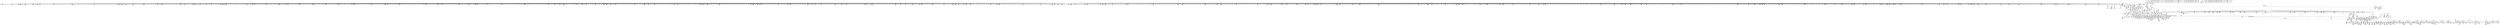 digraph {
	CE0x5515ba0 [shape=record,shape=Mrecord,label="{CE0x5515ba0|272:_i8*,_:_CRE_1376,1384_|*MultipleSource*|*LoadInst*|security/selinux/hooks.c,1714|security/selinux/hooks.c,1714}"]
	CE0x5476c10 [shape=record,shape=Mrecord,label="{CE0x5476c10|may_create:tmp8|security/selinux/hooks.c,1706|*SummSource*}"]
	CE0x54c1400 [shape=record,shape=Mrecord,label="{CE0x54c1400|272:_i8*,_:_CRE_40,48_|*MultipleSource*|*LoadInst*|security/selinux/hooks.c,1714|security/selinux/hooks.c,1714}"]
	CE0x5538b00 [shape=record,shape=Mrecord,label="{CE0x5538b00|may_create:tmp35|security/selinux/hooks.c,1726|*SummSource*}"]
	CE0x54589c0 [shape=record,shape=Mrecord,label="{CE0x54589c0|40:_%struct.super_block*,_56:_i8*,_:_CRE_472,473_}"]
	CE0x548cd60 [shape=record,shape=Mrecord,label="{CE0x548cd60|may_create:tmp10|security/selinux/hooks.c,1706|*SummSource*}"]
	CE0x546b740 [shape=record,shape=Mrecord,label="{CE0x546b740|40:_%struct.super_block*,_56:_i8*,_:_CRE_253,254_}"]
	CE0x554c980 [shape=record,shape=Mrecord,label="{CE0x554c980|i64_15|*Constant*|*SummSink*}"]
	CE0x549b400 [shape=record,shape=Mrecord,label="{CE0x549b400|may_create:do.end}"]
	CE0x5459db0 [shape=record,shape=Mrecord,label="{CE0x5459db0|40:_%struct.super_block*,_56:_i8*,_:_CRE_486,487_}"]
	CE0x54a1540 [shape=record,shape=Mrecord,label="{CE0x54a1540|may_create:call22|security/selinux/hooks.c,1729}"]
	CE0x54b0690 [shape=record,shape=Mrecord,label="{CE0x54b0690|40:_%struct.super_block*,_56:_i8*,_:_CRE_918,919_}"]
	CE0x5530950 [shape=record,shape=Mrecord,label="{CE0x5530950|may_create:tmp27|security/selinux/hooks.c,1716|*SummSource*}"]
	CE0x54a68d0 [shape=record,shape=Mrecord,label="{CE0x54a68d0|40:_%struct.super_block*,_56:_i8*,_:_CRE_604,605_}"]
	CE0x549e1d0 [shape=record,shape=Mrecord,label="{CE0x549e1d0|VOIDTB_TE:_CE_211,212_}"]
	CE0x5488a80 [shape=record,shape=Mrecord,label="{CE0x5488a80|28:_i32,_:_CRE_32,34_|*MultipleSource*|*LoadInst*|security/selinux/hooks.c,1713|security/selinux/hooks.c,1713|security/selinux/hooks.c,1722}"]
	CE0x5459130 [shape=record,shape=Mrecord,label="{CE0x5459130|40:_%struct.super_block*,_56:_i8*,_:_CRE_476,477_}"]
	CE0x67cf030 [shape=record,shape=Mrecord,label="{CE0x67cf030|selinux_inode_mkdir:tmp3|*SummSink*}"]
	CE0x54cda20 [shape=record,shape=Mrecord,label="{CE0x54cda20|272:_i8*,_:_CRE_1315,1316_}"]
	CE0x549aac0 [shape=record,shape=Mrecord,label="{CE0x549aac0|may_create:tmp67|security/selinux/hooks.c,1742|*SummSource*}"]
	CE0x550fcd0 [shape=record,shape=Mrecord,label="{CE0x550fcd0|i64*_getelementptr_inbounds_(_2_x_i64_,_2_x_i64_*___llvm_gcov_ctr98,_i64_0,_i64_0)|*Constant*|*SummSink*}"]
	CE0x54bc030 [shape=record,shape=Mrecord,label="{CE0x54bc030|272:_i8*,_:_CRE_421,422_}"]
	CE0x54bb6a0 [shape=record,shape=Mrecord,label="{CE0x54bb6a0|272:_i8*,_:_CRE_412,413_}"]
	CE0x54c93e0 [shape=record,shape=Mrecord,label="{CE0x54c93e0|272:_i8*,_:_CRE_1230,1231_}"]
	CE0x5527490 [shape=record,shape=Mrecord,label="{CE0x5527490|28:_i32,_:_CRE_107,108_}"]
	CE0x551dcc0 [shape=record,shape=Mrecord,label="{CE0x551dcc0|272:_i8*,_:_CRE_1856,1864_|*MultipleSource*|*LoadInst*|security/selinux/hooks.c,1714|security/selinux/hooks.c,1714}"]
	CE0x5584690 [shape=record,shape=Mrecord,label="{CE0x5584690|_call_void_mcount()_#3|*SummSink*}"]
	CE0x545ffe0 [shape=record,shape=Mrecord,label="{CE0x545ffe0|40:_%struct.super_block*,_56:_i8*,_:_CRE_190,191_}"]
	CE0x5519e20 [shape=record,shape=Mrecord,label="{CE0x5519e20|272:_i8*,_:_CRE_1663,1664_}"]
	CE0x54708a0 [shape=record,shape=Mrecord,label="{CE0x54708a0|may_create:dentry12|security/selinux/hooks.c,1720}"]
	CE0x54775f0 [shape=record,shape=Mrecord,label="{CE0x54775f0|get_current:tmp2|*SummSink*}"]
	CE0x5568da0 [shape=record,shape=Mrecord,label="{CE0x5568da0|may_create:tmp58|security/selinux/hooks.c,1736}"]
	CE0x5460220 [shape=record,shape=Mrecord,label="{CE0x5460220|40:_%struct.super_block*,_56:_i8*,_:_CRE_193,194_}"]
	CE0x5517f50 [shape=record,shape=Mrecord,label="{CE0x5517f50|272:_i8*,_:_CRE_1634,1635_}"]
	CE0x553a8a0 [shape=record,shape=Mrecord,label="{CE0x553a8a0|i64_14|*Constant*}"]
	CE0x5450bb0 [shape=record,shape=Mrecord,label="{CE0x5450bb0|may_create:tclass|Function::may_create&Arg::tclass::|*SummSource*}"]
	CE0x54c83f0 [shape=record,shape=Mrecord,label="{CE0x54c83f0|272:_i8*,_:_CRE_1215,1216_}"]
	CE0x549e500 [shape=record,shape=Mrecord,label="{CE0x549e500|VOIDTB_TE:_CE_214,215_}"]
	CE0x54a6dd0 [shape=record,shape=Mrecord,label="{CE0x54a6dd0|40:_%struct.super_block*,_56:_i8*,_:_CRE_608,609_}"]
	CE0x5447000 [shape=record,shape=Mrecord,label="{CE0x5447000|get_current:entry|*SummSink*}"]
	CE0x54ba5c0 [shape=record,shape=Mrecord,label="{CE0x54ba5c0|272:_i8*,_:_CRE_1212,1213_}"]
	CE0x5469fc0 [shape=record,shape=Mrecord,label="{CE0x5469fc0|40:_%struct.super_block*,_56:_i8*,_:_CRE_207,208_}"]
	CE0x5496e80 [shape=record,shape=Mrecord,label="{CE0x5496e80|40:_%struct.super_block*,_56:_i8*,_:_CRE_152,153_}"]
	CE0x549dd90 [shape=record,shape=Mrecord,label="{CE0x549dd90|VOIDTB_TE:_CE_207,208_}"]
	CE0x5568090 [shape=record,shape=Mrecord,label="{CE0x5568090|i64_21|*Constant*|*SummSink*}"]
	CE0x546a410 [shape=record,shape=Mrecord,label="{CE0x546a410|40:_%struct.super_block*,_56:_i8*,_:_CRE_232,236_|*MultipleSource*|Function::selinux_inode_mkdir&Arg::dir::|Function::may_create&Arg::dir::|security/selinux/hooks.c,1713}"]
	CE0x54cc6e0 [shape=record,shape=Mrecord,label="{CE0x54cc6e0|272:_i8*,_:_CRE_1278,1279_}"]
	CE0x552a780 [shape=record,shape=Mrecord,label="{CE0x552a780|may_create:tmp31|security/selinux/hooks.c,1725}"]
	CE0x54cc7f0 [shape=record,shape=Mrecord,label="{CE0x54cc7f0|272:_i8*,_:_CRE_1279,1280_}"]
	CE0x5515a90 [shape=record,shape=Mrecord,label="{CE0x5515a90|272:_i8*,_:_CRE_1616,1617_}"]
	CE0x55185b0 [shape=record,shape=Mrecord,label="{CE0x55185b0|272:_i8*,_:_CRE_1640,1641_}"]
	CE0x54481a0 [shape=record,shape=Mrecord,label="{CE0x54481a0|may_create:do.body|*SummSink*}"]
	CE0x54ace50 [shape=record,shape=Mrecord,label="{CE0x54ace50|40:_%struct.super_block*,_56:_i8*,_:_CRE_873,874_}"]
	CE0x5454610 [shape=record,shape=Mrecord,label="{CE0x5454610|_ret_i32_%call,_!dbg_!27715|security/selinux/hooks.c,2784|*SummSink*}"]
	CE0x54cbb30 [shape=record,shape=Mrecord,label="{CE0x54cbb30|272:_i8*,_:_CRE_1267,1268_}"]
	CE0x54c1090 [shape=record,shape=Mrecord,label="{CE0x54c1090|may_create:tmp24|*LoadInst*|security/selinux/hooks.c,1714|*SummSource*}"]
	CE0x5569bc0 [shape=record,shape=Mrecord,label="{CE0x5569bc0|i64*_getelementptr_inbounds_(_26_x_i64_,_26_x_i64_*___llvm_gcov_ctr217,_i64_0,_i64_23)|*Constant*}"]
	CE0x549f6e0 [shape=record,shape=Mrecord,label="{CE0x549f6e0|VOIDTB_TE:_CE_264,272_|*MultipleSource*|Function::selinux_inode_mkdir&Arg::dentry::|Function::may_create&Arg::dentry::|security/selinux/hooks.c,1730}"]
	"CONST[source:1(input),value:2(dynamic)][purpose:{object}][SrcIdx:12]"
	CE0x5475d90 [shape=record,shape=Mrecord,label="{CE0x5475d90|40:_%struct.super_block*,_56:_i8*,_:_CRE_308,309_}"]
	CE0x5531bc0 [shape=record,shape=Mrecord,label="{CE0x5531bc0|0:_i32,_:_SCMRE:_elem_0:default:}"]
	CE0x5445760 [shape=record,shape=Mrecord,label="{CE0x5445760|i32_10|*Constant*|*SummSource*}"]
	CE0x5536b50 [shape=record,shape=Mrecord,label="{CE0x5536b50|may_create:sid13|security/selinux/hooks.c,1722|*SummSink*}"]
	CE0x54b35e0 [shape=record,shape=Mrecord,label="{CE0x54b35e0|40:_%struct.super_block*,_56:_i8*,_:_CRE_1000,1008_|*MultipleSource*|Function::selinux_inode_mkdir&Arg::dir::|Function::may_create&Arg::dir::|security/selinux/hooks.c,1713}"]
	CE0x54cc4c0 [shape=record,shape=Mrecord,label="{CE0x54cc4c0|272:_i8*,_:_CRE_1276,1277_}"]
	CE0x54cca10 [shape=record,shape=Mrecord,label="{CE0x54cca10|272:_i8*,_:_CRE_1280,1288_|*MultipleSource*|*LoadInst*|security/selinux/hooks.c,1714|security/selinux/hooks.c,1714}"]
	CE0x54cab40 [shape=record,shape=Mrecord,label="{CE0x54cab40|272:_i8*,_:_CRE_1252,1253_}"]
	CE0x5485d40 [shape=record,shape=Mrecord,label="{CE0x5485d40|may_create:if.end25}"]
	CE0x554a900 [shape=record,shape=Mrecord,label="{CE0x554a900|may_create:tmp44|security/selinux/hooks.c,1728|*SummSource*}"]
	CE0x54c7e20 [shape=record,shape=Mrecord,label="{CE0x54c7e20|272:_i8*,_:_CRE_32,40_|*MultipleSource*|*LoadInst*|security/selinux/hooks.c,1714|security/selinux/hooks.c,1714}"]
	CE0x5525ed0 [shape=record,shape=Mrecord,label="{CE0x5525ed0|28:_i32,_:_CRE_86,87_}"]
	CE0x54a2370 [shape=record,shape=Mrecord,label="{CE0x54a2370|may_create:tmp52|security/selinux/hooks.c,1732|*SummSource*}"]
	CE0x544bfe0 [shape=record,shape=Mrecord,label="{CE0x544bfe0|i64*_getelementptr_inbounds_(_26_x_i64_,_26_x_i64_*___llvm_gcov_ctr217,_i64_0,_i64_8)|*Constant*}"]
	CE0x54c8a50 [shape=record,shape=Mrecord,label="{CE0x54c8a50|272:_i8*,_:_CRE_1221,1222_}"]
	CE0x54cb800 [shape=record,shape=Mrecord,label="{CE0x54cb800|272:_i8*,_:_CRE_1264,1265_}"]
	CE0x553b4c0 [shape=record,shape=Mrecord,label="{CE0x553b4c0|may_create:tmp38|security/selinux/hooks.c,1728|*SummSource*}"]
	CE0x5550650 [shape=record,shape=Mrecord,label="{CE0x5550650|VOIDTB_TE:_CE_149,150_}"]
	CE0x554a550 [shape=record,shape=Mrecord,label="{CE0x554a550|may_create:tmp43|security/selinux/hooks.c,1728|*SummSink*}"]
	CE0x545f3e0 [shape=record,shape=Mrecord,label="{CE0x545f3e0|40:_%struct.super_block*,_56:_i8*,_:_CRE_174,175_}"]
	CE0x54c78d0 [shape=record,shape=Mrecord,label="{CE0x54c78d0|272:_i8*,_:_CRE_16,20_|*MultipleSource*|*LoadInst*|security/selinux/hooks.c,1714|security/selinux/hooks.c,1714}"]
	CE0x54b4cd0 [shape=record,shape=Mrecord,label="{CE0x54b4cd0|272:_i8*,_:_CRE_575,576_}"]
	CE0x54b4780 [shape=record,shape=Mrecord,label="{CE0x54b4780|272:_i8*,_:_CRE_570,571_}"]
	CE0x5442910 [shape=record,shape=Mrecord,label="{CE0x5442910|may_create:security|security/selinux/hooks.c,1706|*SummSink*}"]
	CE0x54b7200 [shape=record,shape=Mrecord,label="{CE0x54b7200|272:_i8*,_:_CRE_610,611_}"]
	CE0x54c5ee0 [shape=record,shape=Mrecord,label="{CE0x54c5ee0|272:_i8*,_:_CRE_376,380_|*MultipleSource*|*LoadInst*|security/selinux/hooks.c,1714|security/selinux/hooks.c,1714}"]
	CE0x54abde0 [shape=record,shape=Mrecord,label="{CE0x54abde0|40:_%struct.super_block*,_56:_i8*,_:_CRE_856,864_|*MultipleSource*|Function::selinux_inode_mkdir&Arg::dir::|Function::may_create&Arg::dir::|security/selinux/hooks.c,1713}"]
	CE0x5514550 [shape=record,shape=Mrecord,label="{CE0x5514550|272:_i8*,_:_CRE_1356,1357_}"]
	CE0x5457a40 [shape=record,shape=Mrecord,label="{CE0x5457a40|40:_%struct.super_block*,_56:_i8*,_:_CRE_416,424_|*MultipleSource*|Function::selinux_inode_mkdir&Arg::dir::|Function::may_create&Arg::dir::|security/selinux/hooks.c,1713}"]
	CE0x5527d10 [shape=record,shape=Mrecord,label="{CE0x5527d10|28:_i32,_:_CRE_115,116_}"]
	CE0x54cb1a0 [shape=record,shape=Mrecord,label="{CE0x54cb1a0|272:_i8*,_:_CRE_1258,1259_}"]
	CE0x54982f0 [shape=record,shape=Mrecord,label="{CE0x54982f0|may_create:newsid|security/selinux/hooks.c, 1709}"]
	CE0x55276b0 [shape=record,shape=Mrecord,label="{CE0x55276b0|28:_i32,_:_CRE_109,110_}"]
	CE0x54a2e20 [shape=record,shape=Mrecord,label="{CE0x54a2e20|may_create:tmp53|security/selinux/hooks.c,1733|*SummSource*}"]
	CE0x5443830 [shape=record,shape=Mrecord,label="{CE0x5443830|may_create:retval.0|*SummSource*}"]
	CE0x548c3a0 [shape=record,shape=Mrecord,label="{CE0x548c3a0|i64_4|*Constant*|*SummSource*}"]
	CE0x54a8820 [shape=record,shape=Mrecord,label="{CE0x54a8820|40:_%struct.super_block*,_56:_i8*,_:_CRE_656,664_|*MultipleSource*|Function::selinux_inode_mkdir&Arg::dir::|Function::may_create&Arg::dir::|security/selinux/hooks.c,1713}"]
	CE0x549d950 [shape=record,shape=Mrecord,label="{CE0x549d950|VOIDTB_TE:_CE_203,204_}"]
	CE0x551b030 [shape=record,shape=Mrecord,label="{CE0x551b030|272:_i8*,_:_CRE_1680,1681_}"]
	CE0x552a0c0 [shape=record,shape=Mrecord,label="{CE0x552a0c0|_ret_i32_%retval.0,_!dbg_!27728|security/selinux/avc.c,775|*SummSink*}"]
	CE0x54a81d0 [shape=record,shape=Mrecord,label="{CE0x54a81d0|40:_%struct.super_block*,_56:_i8*,_:_CRE_624,628_|*MultipleSource*|Function::selinux_inode_mkdir&Arg::dir::|Function::may_create&Arg::dir::|security/selinux/hooks.c,1713}"]
	CE0x54b9410 [shape=record,shape=Mrecord,label="{CE0x54b9410|272:_i8*,_:_CRE_680,696_|*MultipleSource*|*LoadInst*|security/selinux/hooks.c,1714|security/selinux/hooks.c,1714}"]
	CE0x552bfc0 [shape=record,shape=Mrecord,label="{CE0x552bfc0|may_create:tmp33|security/selinux/hooks.c,1725|*SummSink*}"]
	CE0x5496410 [shape=record,shape=Mrecord,label="{CE0x5496410|40:_%struct.super_block*,_56:_i8*,_:_CRE_138,139_}"]
	CE0x54c82e0 [shape=record,shape=Mrecord,label="{CE0x54c82e0|272:_i8*,_:_CRE_1214,1215_}"]
	CE0x552be40 [shape=record,shape=Mrecord,label="{CE0x552be40|may_create:tmp33|security/selinux/hooks.c,1725|*SummSource*}"]
	CE0x5569480 [shape=record,shape=Mrecord,label="{CE0x5569480|may_create:tmp59|security/selinux/hooks.c,1736|*SummSource*}"]
	CE0x5474fd0 [shape=record,shape=Mrecord,label="{CE0x5474fd0|40:_%struct.super_block*,_56:_i8*,_:_CRE_297,298_}"]
	CE0x54980f0 [shape=record,shape=Mrecord,label="{CE0x54980f0|may_create:ad|security/selinux/hooks.c, 1710}"]
	CE0x545f320 [shape=record,shape=Mrecord,label="{CE0x545f320|40:_%struct.super_block*,_56:_i8*,_:_CRE_173,174_}"]
	CE0x554e3e0 [shape=record,shape=Mrecord,label="{CE0x554e3e0|VOIDTB_TE:_CE_165,166_}"]
	CE0x54b4890 [shape=record,shape=Mrecord,label="{CE0x54b4890|272:_i8*,_:_CRE_571,572_}"]
	CE0x54c7aa0 [shape=record,shape=Mrecord,label="{CE0x54c7aa0|272:_i8*,_:_CRE_20,21_|*MultipleSource*|*LoadInst*|security/selinux/hooks.c,1714|security/selinux/hooks.c,1714}"]
	CE0x549bfd0 [shape=record,shape=Mrecord,label="{CE0x549bfd0|VOIDTB_TE:_CE_179,180_}"]
	CE0x54cc5d0 [shape=record,shape=Mrecord,label="{CE0x54cc5d0|272:_i8*,_:_CRE_1277,1278_}"]
	CE0x55263d0 [shape=record,shape=Mrecord,label="{CE0x55263d0|28:_i32,_:_CRE_91,92_}"]
	CE0x54a3e50 [shape=record,shape=Mrecord,label="{CE0x54a3e50|40:_%struct.super_block*,_56:_i8*,_:_CRE_570,571_}"]
	CE0x5471520 [shape=record,shape=Mrecord,label="{CE0x5471520|i64*_getelementptr_inbounds_(_26_x_i64_,_26_x_i64_*___llvm_gcov_ctr217,_i64_0,_i64_6)|*Constant*}"]
	CE0x556bf70 [shape=record,shape=Mrecord,label="{CE0x556bf70|may_create:tmp63|security/selinux/hooks.c,1739|*SummSink*}"]
	CE0x54988a0 [shape=record,shape=Mrecord,label="{CE0x54988a0|may_create:tmp64|security/selinux/hooks.c,1739|*SummSource*}"]
	CE0x5566a60 [shape=record,shape=Mrecord,label="{CE0x5566a60|may_create:tmp48|security/selinux/hooks.c,1731|*SummSink*}"]
	CE0x554dd80 [shape=record,shape=Mrecord,label="{CE0x554dd80|VOIDTB_TE:_CE_159,160_}"]
	CE0x5453e60 [shape=record,shape=Mrecord,label="{CE0x5453e60|may_create:lor.lhs.false|*SummSource*}"]
	CE0x548be80 [shape=record,shape=Mrecord,label="{CE0x548be80|may_create:tobool1|security/selinux/hooks.c,1706|*SummSource*}"]
	CE0x5459c70 [shape=record,shape=Mrecord,label="{CE0x5459c70|40:_%struct.super_block*,_56:_i8*,_:_CRE_485,486_}"]
	CE0x54b0910 [shape=record,shape=Mrecord,label="{CE0x54b0910|40:_%struct.super_block*,_56:_i8*,_:_CRE_920,921_}"]
	CE0x5568790 [shape=record,shape=Mrecord,label="{CE0x5568790|may_create:tmp56|security/selinux/hooks.c,1736|*SummSink*}"]
	CE0x5469ae0 [shape=record,shape=Mrecord,label="{CE0x5469ae0|may_create:dir|Function::may_create&Arg::dir::}"]
	CE0x54cd170 [shape=record,shape=Mrecord,label="{CE0x54cd170|272:_i8*,_:_CRE_1308,1309_}"]
	CE0x54ac260 [shape=record,shape=Mrecord,label="{CE0x54ac260|40:_%struct.super_block*,_56:_i8*,_:_CRE_865,866_}"]
	CE0x5452120 [shape=record,shape=Mrecord,label="{CE0x5452120|selinux_inode_mkdir:dentry|Function::selinux_inode_mkdir&Arg::dentry::|*SummSink*}"]
	CE0x5467790 [shape=record,shape=Mrecord,label="{CE0x5467790|may_create:tmp2|*SummSink*}"]
	CE0x54b1f90 [shape=record,shape=Mrecord,label="{CE0x54b1f90|40:_%struct.super_block*,_56:_i8*,_:_CRE_952,960_|*MultipleSource*|Function::selinux_inode_mkdir&Arg::dir::|Function::may_create&Arg::dir::|security/selinux/hooks.c,1713}"]
	CE0x54b11d0 [shape=record,shape=Mrecord,label="{CE0x54b11d0|40:_%struct.super_block*,_56:_i8*,_:_CRE_927,928_}"]
	CE0x545f560 [shape=record,shape=Mrecord,label="{CE0x545f560|40:_%struct.super_block*,_56:_i8*,_:_CRE_176,177_}"]
	CE0x551e400 [shape=record,shape=Mrecord,label="{CE0x551e400|272:_i8*,_:_CRE_1875,1876_}"]
	CE0x5527050 [shape=record,shape=Mrecord,label="{CE0x5527050|28:_i32,_:_CRE_103,104_}"]
	CE0x554c120 [shape=record,shape=Mrecord,label="{CE0x554c120|may_create:d_name|security/selinux/hooks.c,1730|*SummSource*}"]
	CE0x67cf0d0 [shape=record,shape=Mrecord,label="{CE0x67cf0d0|_call_void_mcount()_#3}"]
	CE0x54caa30 [shape=record,shape=Mrecord,label="{CE0x54caa30|272:_i8*,_:_CRE_1251,1252_}"]
	CE0x54a6a10 [shape=record,shape=Mrecord,label="{CE0x54a6a10|40:_%struct.super_block*,_56:_i8*,_:_CRE_605,606_}"]
	CE0x5517180 [shape=record,shape=Mrecord,label="{CE0x5517180|272:_i8*,_:_CRE_1621,1622_}"]
	CE0x54b4670 [shape=record,shape=Mrecord,label="{CE0x54b4670|272:_i8*,_:_CRE_569,570_}"]
	CE0x545eae0 [shape=record,shape=Mrecord,label="{CE0x545eae0|40:_%struct.super_block*,_56:_i8*,_:_CRE_162,163_}"]
	CE0x554fa30 [shape=record,shape=Mrecord,label="{CE0x554fa30|VOIDTB_TE:_CE_96,104_|*MultipleSource*|Function::selinux_inode_mkdir&Arg::dentry::|Function::may_create&Arg::dentry::|security/selinux/hooks.c,1730}"]
	CE0x544f6d0 [shape=record,shape=Mrecord,label="{CE0x544f6d0|COLLAPSED:_GCMRE___llvm_gcov_ctr224_internal_global_2_x_i64_zeroinitializer:_elem_0:default:}"]
	CE0x54c4cc0 [shape=record,shape=Mrecord,label="{CE0x54c4cc0|272:_i8*,_:_CRE_296,304_|*MultipleSource*|*LoadInst*|security/selinux/hooks.c,1714|security/selinux/hooks.c,1714}"]
	CE0x5500820 [shape=record,shape=Mrecord,label="{CE0x5500820|GLOBAL:current_task|Global_var:current_task}"]
	CE0x5500710 [shape=record,shape=Mrecord,label="{CE0x5500710|%struct.task_struct*_(%struct.task_struct**)*_asm_movq_%gs:$_1:P_,$0_,_r,im,_dirflag_,_fpsr_,_flags_|*SummSink*}"]
	CE0x54aca90 [shape=record,shape=Mrecord,label="{CE0x54aca90|40:_%struct.super_block*,_56:_i8*,_:_CRE_870,871_}"]
	CE0x5472820 [shape=record,shape=Mrecord,label="{CE0x5472820|40:_%struct.super_block*,_56:_i8*,_:_CRE_265,266_}"]
	CE0x55198d0 [shape=record,shape=Mrecord,label="{CE0x55198d0|272:_i8*,_:_CRE_1658,1659_}"]
	CE0x54b6870 [shape=record,shape=Mrecord,label="{CE0x54b6870|272:_i8*,_:_CRE_601,602_}"]
	CE0x5459770 [shape=record,shape=Mrecord,label="{CE0x5459770|40:_%struct.super_block*,_56:_i8*,_:_CRE_481,482_}"]
	CE0x5569020 [shape=record,shape=Mrecord,label="{CE0x5569020|may_create:tmp58|security/selinux/hooks.c,1736|*SummSource*}"]
	CE0x554a230 [shape=record,shape=Mrecord,label="{CE0x554a230|may_create:tmp41|security/selinux/hooks.c,1728|*SummSink*}"]
	CE0x545b900 [shape=record,shape=Mrecord,label="{CE0x545b900|40:_%struct.super_block*,_56:_i8*,_:_CRE_553,554_}"]
	CE0x546a8d0 [shape=record,shape=Mrecord,label="{CE0x546a8d0|40:_%struct.super_block*,_56:_i8*,_:_CRE_242,243_}"]
	CE0x5489850 [shape=record,shape=Mrecord,label="{CE0x5489850|28:_i32,_:_CRE_55,56_}"]
	CE0x546ae80 [shape=record,shape=Mrecord,label="{CE0x546ae80|40:_%struct.super_block*,_56:_i8*,_:_CRE_246,247_}"]
	CE0x54a8310 [shape=record,shape=Mrecord,label="{CE0x54a8310|40:_%struct.super_block*,_56:_i8*,_:_CRE_632,640_|*MultipleSource*|Function::selinux_inode_mkdir&Arg::dir::|Function::may_create&Arg::dir::|security/selinux/hooks.c,1713}"]
	CE0x549ec70 [shape=record,shape=Mrecord,label="{CE0x549ec70|VOIDTB_TE:_CE_221,222_}"]
	CE0x54575c0 [shape=record,shape=Mrecord,label="{CE0x54575c0|40:_%struct.super_block*,_56:_i8*,_:_CRE_400,408_|*MultipleSource*|Function::selinux_inode_mkdir&Arg::dir::|Function::may_create&Arg::dir::|security/selinux/hooks.c,1713}"]
	CE0x54b8300 [shape=record,shape=Mrecord,label="{CE0x54b8300|272:_i8*,_:_CRE_626,627_}"]
	CE0x54c2df0 [shape=record,shape=Mrecord,label="{CE0x54c2df0|272:_i8*,_:_CRE_152,160_|*MultipleSource*|*LoadInst*|security/selinux/hooks.c,1714|security/selinux/hooks.c,1714}"]
	CE0x5467f80 [shape=record,shape=Mrecord,label="{CE0x5467f80|GLOBAL:__llvm_gcov_ctr217|Global_var:__llvm_gcov_ctr217}"]
	CE0x548bbd0 [shape=record,shape=Mrecord,label="{CE0x548bbd0|may_create:tmp7|security/selinux/hooks.c,1706|*SummSource*}"]
	CE0x54bccf0 [shape=record,shape=Mrecord,label="{CE0x54bccf0|272:_i8*,_:_CRE_433,434_}"]
	CE0x5519f30 [shape=record,shape=Mrecord,label="{CE0x5519f30|272:_i8*,_:_CRE_1664,1665_}"]
	CE0x5565e90 [shape=record,shape=Mrecord,label="{CE0x5565e90|i64_18|*Constant*}"]
	CE0x5564c20 [shape=record,shape=Mrecord,label="{CE0x5564c20|may_create:tobool28|security/selinux/hooks.c,1736}"]
	CE0x5537f30 [shape=record,shape=Mrecord,label="{CE0x5537f30|0:_i32,_4:_i32,_8:_i32,_12:_i32,_:_CMRE_4,8_|*MultipleSource*|security/selinux/hooks.c,1706|security/selinux/hooks.c,1706|security/selinux/hooks.c,1716}"]
	CE0x54983d0 [shape=record,shape=Mrecord,label="{CE0x54983d0|may_create:newsid|security/selinux/hooks.c, 1709|*SummSink*}"]
	CE0x546fe20 [shape=record,shape=Mrecord,label="{CE0x546fe20|may_create:call|security/selinux/hooks.c,1706|*SummSource*}"]
	CE0x54cc080 [shape=record,shape=Mrecord,label="{CE0x54cc080|272:_i8*,_:_CRE_1272,1273_}"]
	CE0x54a85e0 [shape=record,shape=Mrecord,label="{CE0x54a85e0|40:_%struct.super_block*,_56:_i8*,_:_CRE_648,656_|*MultipleSource*|Function::selinux_inode_mkdir&Arg::dir::|Function::may_create&Arg::dir::|security/selinux/hooks.c,1713}"]
	CE0x54713f0 [shape=record,shape=Mrecord,label="{CE0x54713f0|may_create:tmp12|security/selinux/hooks.c,1706|*SummSink*}"]
	CE0x545d990 [shape=record,shape=Mrecord,label="{CE0x545d990|272:_i8*,_:_CRE_1352,1353_}"]
	CE0x5516c00 [shape=record,shape=Mrecord,label="{CE0x5516c00|272:_i8*,_:_CRE_1617,1618_}"]
	CE0x54b1a90 [shape=record,shape=Mrecord,label="{CE0x54b1a90|40:_%struct.super_block*,_56:_i8*,_:_CRE_934,935_}"]
	CE0x546e560 [shape=record,shape=Mrecord,label="{CE0x546e560|may_create:cred|security/selinux/hooks.c,1706|*SummSource*}"]
	CE0x5454fa0 [shape=record,shape=Mrecord,label="{CE0x5454fa0|may_create:if.then20|*SummSink*}"]
	CE0x5514880 [shape=record,shape=Mrecord,label="{CE0x5514880|272:_i8*,_:_CRE_1359,1360_}"]
	CE0x554d940 [shape=record,shape=Mrecord,label="{CE0x554d940|VOIDTB_TE:_CE_155,156_}"]
	CE0x55505a0 [shape=record,shape=Mrecord,label="{CE0x55505a0|VOIDTB_TE:_CE_148,149_}"]
	CE0x54abba0 [shape=record,shape=Mrecord,label="{CE0x54abba0|40:_%struct.super_block*,_56:_i8*,_:_CRE_848,856_|*MultipleSource*|Function::selinux_inode_mkdir&Arg::dir::|Function::may_create&Arg::dir::|security/selinux/hooks.c,1713}"]
	CE0x54661d0 [shape=record,shape=Mrecord,label="{CE0x54661d0|may_create:land.lhs.true2|*SummSource*}"]
	CE0x5514cc0 [shape=record,shape=Mrecord,label="{CE0x5514cc0|272:_i8*,_:_CRE_1363,1364_}"]
	CE0x5537c10 [shape=record,shape=Mrecord,label="{CE0x5537c10|may_create:sid11|security/selinux/hooks.c,1716|*SummSink*}"]
	CE0x54a3d10 [shape=record,shape=Mrecord,label="{CE0x54a3d10|40:_%struct.super_block*,_56:_i8*,_:_CRE_569,570_}"]
	CE0x545faa0 [shape=record,shape=Mrecord,label="{CE0x545faa0|40:_%struct.super_block*,_56:_i8*,_:_CRE_183,184_}"]
	CE0x54b6ba0 [shape=record,shape=Mrecord,label="{CE0x54b6ba0|272:_i8*,_:_CRE_604,605_}"]
	CE0x5470f70 [shape=record,shape=Mrecord,label="{CE0x5470f70|may_create:tmp11|security/selinux/hooks.c,1706|*SummSink*}"]
	CE0x552e9e0 [shape=record,shape=Mrecord,label="{CE0x552e9e0|may_create:call14|security/selinux/hooks.c,1722|*SummSink*}"]
	CE0x54cb090 [shape=record,shape=Mrecord,label="{CE0x54cb090|272:_i8*,_:_CRE_1257,1258_}"]
	CE0x554eb50 [shape=record,shape=Mrecord,label="{CE0x554eb50|VOIDTB_TE:_CE_172,173_}"]
	CE0x5563580 [shape=record,shape=Mrecord,label="{CE0x5563580|may_create:tmp54|security/selinux/hooks.c,1733|*SummSource*}"]
	CE0x54529e0 [shape=record,shape=Mrecord,label="{CE0x54529e0|40:_%struct.super_block*,_56:_i8*,_:_CRE_12,16_|*MultipleSource*|Function::selinux_inode_mkdir&Arg::dir::|Function::may_create&Arg::dir::|security/selinux/hooks.c,1713}"]
	CE0x5564410 [shape=record,shape=Mrecord,label="{CE0x5564410|may_create:call27|security/selinux/hooks.c,1735}"]
	CE0x551e5e0 [shape=record,shape=Mrecord,label="{CE0x551e5e0|272:_i8*,_:_CRE_1877,1878_}"]
	CE0x4ce8050 [shape=record,shape=Mrecord,label="{CE0x4ce8050|selinux_inode_mkdir:tmp2|*SummSource*}"]
	CE0x556a950 [shape=record,shape=Mrecord,label="{CE0x556a950|may_create:tmp61|security/selinux/hooks.c,1737|*SummSink*}"]
	CE0x54a9a60 [shape=record,shape=Mrecord,label="{CE0x54a9a60|40:_%struct.super_block*,_56:_i8*,_:_CRE_712,728_|*MultipleSource*|Function::selinux_inode_mkdir&Arg::dir::|Function::may_create&Arg::dir::|security/selinux/hooks.c,1713}"]
	CE0x551b8b0 [shape=record,shape=Mrecord,label="{CE0x551b8b0|272:_i8*,_:_CRE_1872,1873_}"]
	CE0x54b3e60 [shape=record,shape=Mrecord,label="{CE0x54b3e60|may_create:s_security|security/selinux/hooks.c,1714|*SummSink*}"]
	CE0x554ea40 [shape=record,shape=Mrecord,label="{CE0x554ea40|VOIDTB_TE:_CE_171,172_}"]
	CE0x5514dd0 [shape=record,shape=Mrecord,label="{CE0x5514dd0|272:_i8*,_:_CRE_1364,1365_}"]
	CE0x55176d0 [shape=record,shape=Mrecord,label="{CE0x55176d0|272:_i8*,_:_CRE_1626,1627_}"]
	CE0x549dea0 [shape=record,shape=Mrecord,label="{CE0x549dea0|VOIDTB_TE:_CE_208,209_}"]
	CE0x54b0b90 [shape=record,shape=Mrecord,label="{CE0x54b0b90|40:_%struct.super_block*,_56:_i8*,_:_CRE_922,923_}"]
	CE0x5451720 [shape=record,shape=Mrecord,label="{CE0x5451720|may_create:tobool|security/selinux/hooks.c,1706|*SummSource*}"]
	CE0x545ede0 [shape=record,shape=Mrecord,label="{CE0x545ede0|40:_%struct.super_block*,_56:_i8*,_:_CRE_166,167_}"]
	CE0x54b5cc0 [shape=record,shape=Mrecord,label="{CE0x54b5cc0|272:_i8*,_:_CRE_590,591_}"]
	CE0x5515760 [shape=record,shape=Mrecord,label="{CE0x5515760|272:_i8*,_:_CRE_1373,1374_}"]
	CE0x551b690 [shape=record,shape=Mrecord,label="{CE0x551b690|272:_i8*,_:_CRE_1686,1687_}"]
	CE0x5454ca0 [shape=record,shape=Mrecord,label="{CE0x5454ca0|may_create:if.end26}"]
	CE0x552a6a0 [shape=record,shape=Mrecord,label="{CE0x552a6a0|i64_10|*Constant*|*SummSink*}"]
	CE0x545b440 [shape=record,shape=Mrecord,label="{CE0x545b440|40:_%struct.super_block*,_56:_i8*,_:_CRE_544,552_|*MultipleSource*|Function::selinux_inode_mkdir&Arg::dir::|Function::may_create&Arg::dir::|security/selinux/hooks.c,1713}"]
	CE0x549bca0 [shape=record,shape=Mrecord,label="{CE0x549bca0|VOIDTB_TE:_CE_176,177_}"]
	CE0x5518e30 [shape=record,shape=Mrecord,label="{CE0x5518e30|272:_i8*,_:_CRE_1648,1649_}"]
	CE0x551eb30 [shape=record,shape=Mrecord,label="{CE0x551eb30|272:_i8*,_:_CRE_1888,1896_|*MultipleSource*|*LoadInst*|security/selinux/hooks.c,1714|security/selinux/hooks.c,1714}"]
	CE0x54437c0 [shape=record,shape=Mrecord,label="{CE0x54437c0|may_create:retval.0}"]
	CE0x54ad210 [shape=record,shape=Mrecord,label="{CE0x54ad210|40:_%struct.super_block*,_56:_i8*,_:_CRE_876,877_}"]
	CE0x54482b0 [shape=record,shape=Mrecord,label="{CE0x54482b0|may_create:land.lhs.true}"]
	CE0x6901d50 [shape=record,shape=Mrecord,label="{CE0x6901d50|selinux_inode_mkdir:tmp|*SummSink*}"]
	CE0x54bc580 [shape=record,shape=Mrecord,label="{CE0x54bc580|272:_i8*,_:_CRE_426,427_}"]
	CE0x54bb480 [shape=record,shape=Mrecord,label="{CE0x54bb480|272:_i8*,_:_CRE_410,411_}"]
	CE0x5516a30 [shape=record,shape=Mrecord,label="{CE0x5516a30|272:_i8*,_:_CRE_1608,1612_|*MultipleSource*|*LoadInst*|security/selinux/hooks.c,1714|security/selinux/hooks.c,1714}"]
	CE0x5486840 [shape=record,shape=Mrecord,label="{CE0x5486840|may_create:if.end30}"]
	CE0x5566530 [shape=record,shape=Mrecord,label="{CE0x5566530|may_create:tmp47|security/selinux/hooks.c,1731|*SummSource*}"]
	CE0x5457140 [shape=record,shape=Mrecord,label="{CE0x5457140|40:_%struct.super_block*,_56:_i8*,_:_CRE_384,388_|*MultipleSource*|Function::selinux_inode_mkdir&Arg::dir::|Function::may_create&Arg::dir::|security/selinux/hooks.c,1713}"]
	CE0x5451680 [shape=record,shape=Mrecord,label="{CE0x5451680|may_create:tobool|security/selinux/hooks.c,1706}"]
	CE0x552b760 [shape=record,shape=Mrecord,label="{CE0x552b760|may_create:tmp32|security/selinux/hooks.c,1725}"]
	CE0x55260d0 [shape=record,shape=Mrecord,label="{CE0x55260d0|28:_i32,_:_CRE_88,89_}"]
	CE0x54bc470 [shape=record,shape=Mrecord,label="{CE0x54bc470|272:_i8*,_:_CRE_425,426_}"]
	CE0x54c5060 [shape=record,shape=Mrecord,label="{CE0x54c5060|272:_i8*,_:_CRE_312,320_|*MultipleSource*|*LoadInst*|security/selinux/hooks.c,1714|security/selinux/hooks.c,1714}"]
	CE0x54bdce0 [shape=record,shape=Mrecord,label="{CE0x54bdce0|272:_i8*,_:_CRE_448,449_}"]
	CE0x548bdc0 [shape=record,shape=Mrecord,label="{CE0x548bdc0|i64_3|*Constant*}"]
	CE0x736a940 [shape=record,shape=Mrecord,label="{CE0x736a940|i64*_getelementptr_inbounds_(_26_x_i64_,_26_x_i64_*___llvm_gcov_ctr217,_i64_0,_i64_1)|*Constant*}"]
	CE0x549a420 [shape=record,shape=Mrecord,label="{CE0x549a420|may_create:tmp66|security/selinux/hooks.c,1742|*SummSource*}"]
	CE0x545fce0 [shape=record,shape=Mrecord,label="{CE0x545fce0|40:_%struct.super_block*,_56:_i8*,_:_CRE_186,187_}"]
	CE0x549bec0 [shape=record,shape=Mrecord,label="{CE0x549bec0|VOIDTB_TE:_CE_178,179_}"]
	CE0x54c4e90 [shape=record,shape=Mrecord,label="{CE0x54c4e90|272:_i8*,_:_CRE_304,312_|*MultipleSource*|*LoadInst*|security/selinux/hooks.c,1714|security/selinux/hooks.c,1714}"]
	CE0x54be010 [shape=record,shape=Mrecord,label="{CE0x54be010|272:_i8*,_:_CRE_451,452_}"]
	CE0x54ba460 [shape=record,shape=Mrecord,label="{CE0x54ba460|272:_i8*,_:_CRE_1210,1211_}"]
	CE0x5515fa0 [shape=record,shape=Mrecord,label="{CE0x5515fa0|272:_i8*,_:_CRE_1536,1568_|*MultipleSource*|*LoadInst*|security/selinux/hooks.c,1714|security/selinux/hooks.c,1714}"]
	CE0x6aaa600 [shape=record,shape=Mrecord,label="{CE0x6aaa600|_call_void_mcount()_#3|*SummSink*}"]
	CE0x54a6290 [shape=record,shape=Mrecord,label="{CE0x54a6290|40:_%struct.super_block*,_56:_i8*,_:_CRE_599,600_}"]
	CE0x54b5770 [shape=record,shape=Mrecord,label="{CE0x54b5770|272:_i8*,_:_CRE_585,586_}"]
	CE0x5446f10 [shape=record,shape=Mrecord,label="{CE0x5446f10|get_current:entry|*SummSource*}"]
	CE0x54a0cc0 [shape=record,shape=Mrecord,label="{CE0x54a0cc0|VOIDTB_TE:_CE_312,313_}"]
	CE0x546e260 [shape=record,shape=Mrecord,label="{CE0x546e260|i32_78|*Constant*|*SummSink*}"]
	CE0x54a3f90 [shape=record,shape=Mrecord,label="{CE0x54a3f90|40:_%struct.super_block*,_56:_i8*,_:_CRE_571,572_}"]
	CE0x54bf890 [shape=record,shape=Mrecord,label="{CE0x54bf890|272:_i8*,_:_CRE_512,528_|*MultipleSource*|*LoadInst*|security/selinux/hooks.c,1714|security/selinux/hooks.c,1714}"]
	CE0x54c57a0 [shape=record,shape=Mrecord,label="{CE0x54c57a0|272:_i8*,_:_CRE_344,352_|*MultipleSource*|*LoadInst*|security/selinux/hooks.c,1714|security/selinux/hooks.c,1714}"]
	CE0x55648e0 [shape=record,shape=Mrecord,label="{CE0x55648e0|may_create:call27|security/selinux/hooks.c,1735|*SummSink*}"]
	CE0x54b9b50 [shape=record,shape=Mrecord,label="{CE0x54b9b50|272:_i8*,_:_CRE_720,736_|*MultipleSource*|*LoadInst*|security/selinux/hooks.c,1714|security/selinux/hooks.c,1714}"]
	CE0x54a8ca0 [shape=record,shape=Mrecord,label="{CE0x54a8ca0|40:_%struct.super_block*,_56:_i8*,_:_CRE_672,680_|*MultipleSource*|Function::selinux_inode_mkdir&Arg::dir::|Function::may_create&Arg::dir::|security/selinux/hooks.c,1713}"]
	CE0x54c01a0 [shape=record,shape=Mrecord,label="{CE0x54c01a0|272:_i8*,_:_CRE_561,562_}"]
	CE0x5488380 [shape=record,shape=Mrecord,label="{CE0x5488380|28:_i32,_:_CRE_19,20_}"]
	CE0x5518280 [shape=record,shape=Mrecord,label="{CE0x5518280|272:_i8*,_:_CRE_1637,1638_}"]
	CE0x5524cd0 [shape=record,shape=Mrecord,label="{CE0x5524cd0|28:_i32,_:_CRE_68,69_}"]
	CE0x556a0d0 [shape=record,shape=Mrecord,label="{CE0x556a0d0|i64*_getelementptr_inbounds_(_26_x_i64_,_26_x_i64_*___llvm_gcov_ctr217,_i64_0,_i64_23)|*Constant*|*SummSink*}"]
	CE0x54acbd0 [shape=record,shape=Mrecord,label="{CE0x54acbd0|40:_%struct.super_block*,_56:_i8*,_:_CRE_871,872_}"]
	CE0x554d1d0 [shape=record,shape=Mrecord,label="{CE0x554d1d0|VOIDTB_TE:_CE_40,48_|*MultipleSource*|Function::selinux_inode_mkdir&Arg::dentry::|Function::may_create&Arg::dentry::|security/selinux/hooks.c,1730}"]
	CE0x54c6dd0 [shape=record,shape=Mrecord,label="{CE0x54c6dd0|may_create:tmp23|security/selinux/hooks.c,1713|*SummSource*}"]
	CE0x5515100 [shape=record,shape=Mrecord,label="{CE0x5515100|272:_i8*,_:_CRE_1367,1368_}"]
	CE0x5460760 [shape=record,shape=Mrecord,label="{CE0x5460760|40:_%struct.super_block*,_56:_i8*,_:_CRE_200,201_}"]
	CE0x5468920 [shape=record,shape=Mrecord,label="{CE0x5468920|may_create:tmp13|security/selinux/hooks.c,1706|*SummSink*}"]
	CE0x54b0cd0 [shape=record,shape=Mrecord,label="{CE0x54b0cd0|40:_%struct.super_block*,_56:_i8*,_:_CRE_923,924_}"]
	CE0x5568af0 [shape=record,shape=Mrecord,label="{CE0x5568af0|may_create:tmp57|security/selinux/hooks.c,1736|*SummSource*}"]
	CE0x5517e40 [shape=record,shape=Mrecord,label="{CE0x5517e40|272:_i8*,_:_CRE_1633,1634_}"]
	CE0x55691a0 [shape=record,shape=Mrecord,label="{CE0x55691a0|may_create:tmp58|security/selinux/hooks.c,1736|*SummSink*}"]
	CE0x5488e90 [shape=record,shape=Mrecord,label="{CE0x5488e90|28:_i32,_:_CRE_40,44_|*MultipleSource*|*LoadInst*|security/selinux/hooks.c,1713|security/selinux/hooks.c,1713|security/selinux/hooks.c,1722}"]
	CE0x5576da0 [shape=record,shape=Mrecord,label="{CE0x5576da0|get_current:tmp|*SummSource*}"]
	CE0x54be230 [shape=record,shape=Mrecord,label="{CE0x54be230|272:_i8*,_:_CRE_453,454_}"]
	CE0x5529d80 [shape=record,shape=Mrecord,label="{CE0x5529d80|avc_has_perm:auditdata|Function::avc_has_perm&Arg::auditdata::|*SummSink*}"]
	CE0x54ca2c0 [shape=record,shape=Mrecord,label="{CE0x54ca2c0|272:_i8*,_:_CRE_1244,1245_}"]
	CE0x54a0dd0 [shape=record,shape=Mrecord,label="{CE0x54a0dd0|VOIDTB_TE:_CE_313,314_}"]
	CE0x54474c0 [shape=record,shape=Mrecord,label="{CE0x54474c0|40:_%struct.super_block*,_56:_i8*,_:_CRE_48,56_|*MultipleSource*|Function::selinux_inode_mkdir&Arg::dir::|Function::may_create&Arg::dir::|security/selinux/hooks.c,1713}"]
	CE0x54beef0 [shape=record,shape=Mrecord,label="{CE0x54beef0|272:_i8*,_:_CRE_464,472_|*MultipleSource*|*LoadInst*|security/selinux/hooks.c,1714|security/selinux/hooks.c,1714}"]
	CE0x54cb3c0 [shape=record,shape=Mrecord,label="{CE0x54cb3c0|272:_i8*,_:_CRE_1260,1261_}"]
	CE0x54697a0 [shape=record,shape=Mrecord,label="{CE0x54697a0|may_create:entry}"]
	CE0x54c4750 [shape=record,shape=Mrecord,label="{CE0x54c4750|272:_i8*,_:_CRE_272,280_|*MultipleSource*|*LoadInst*|security/selinux/hooks.c,1714|security/selinux/hooks.c,1714}"]
	CE0x550b810 [shape=record,shape=Mrecord,label="{CE0x550b810|get_current:tmp3|*SummSink*}"]
	CE0x546f860 [shape=record,shape=Mrecord,label="{CE0x546f860|may_create:tmp8|security/selinux/hooks.c,1706}"]
	CE0x552e6b0 [shape=record,shape=Mrecord,label="{CE0x552e6b0|avc_has_perm:requested|Function::avc_has_perm&Arg::requested::|*SummSource*}"]
	CE0x5443100 [shape=record,shape=Mrecord,label="{CE0x5443100|may_create:tmp65|security/selinux/hooks.c,1739|*SummSink*}"]
	CE0x5515650 [shape=record,shape=Mrecord,label="{CE0x5515650|272:_i8*,_:_CRE_1372,1373_}"]
	CE0x5564760 [shape=record,shape=Mrecord,label="{CE0x5564760|may_create:call27|security/selinux/hooks.c,1735|*SummSource*}"]
	CE0x552a5c0 [shape=record,shape=Mrecord,label="{CE0x552a5c0|i64_10|*Constant*|*SummSource*}"]
	CE0x54b7ec0 [shape=record,shape=Mrecord,label="{CE0x54b7ec0|272:_i8*,_:_CRE_622,623_}"]
	CE0x551ae10 [shape=record,shape=Mrecord,label="{CE0x551ae10|272:_i8*,_:_CRE_1678,1679_}"]
	CE0x548cf70 [shape=record,shape=Mrecord,label="{CE0x548cf70|get_current:tmp4|./arch/x86/include/asm/current.h,14|*SummSink*}"]
	CE0x54acd10 [shape=record,shape=Mrecord,label="{CE0x54acd10|40:_%struct.super_block*,_56:_i8*,_:_CRE_872,873_}"]
	CE0x551bc30 [shape=record,shape=Mrecord,label="{CE0x551bc30|272:_i8*,_:_CRE_1704,1712_|*MultipleSource*|*LoadInst*|security/selinux/hooks.c,1714|security/selinux/hooks.c,1714}"]
	CE0x54be780 [shape=record,shape=Mrecord,label="{CE0x54be780|272:_i8*,_:_CRE_458,459_}"]
	CE0x5550ff0 [shape=record,shape=Mrecord,label="{CE0x5550ff0|VOIDTB_TE:_CE_72,80_|*MultipleSource*|Function::selinux_inode_mkdir&Arg::dentry::|Function::may_create&Arg::dentry::|security/selinux/hooks.c,1730}"]
	CE0x549e720 [shape=record,shape=Mrecord,label="{CE0x549e720|VOIDTB_TE:_CE_216,217_}"]
	CE0x5532460 [shape=record,shape=Mrecord,label="{CE0x5532460|may_create:type|security/selinux/hooks.c,1719|*SummSource*}"]
	CE0x552b180 [shape=record,shape=Mrecord,label="{CE0x552b180|may_create:tmp30|security/selinux/hooks.c,1725|*SummSink*}"]
	CE0x55184a0 [shape=record,shape=Mrecord,label="{CE0x55184a0|272:_i8*,_:_CRE_1639,1640_}"]
	CE0x552a2a0 [shape=record,shape=Mrecord,label="{CE0x552a2a0|may_create:tobool15|security/selinux/hooks.c,1725|*SummSink*}"]
	CE0x54cc900 [shape=record,shape=Mrecord,label="{CE0x54cc900|272:_i8*,_:_CRE_1304,1305_}"]
	CE0x5459270 [shape=record,shape=Mrecord,label="{CE0x5459270|40:_%struct.super_block*,_56:_i8*,_:_CRE_477,478_}"]
	CE0x546bb00 [shape=record,shape=Mrecord,label="{CE0x546bb00|40:_%struct.super_block*,_56:_i8*,_:_CRE_256,257_}"]
	CE0x54580c0 [shape=record,shape=Mrecord,label="{CE0x54580c0|40:_%struct.super_block*,_56:_i8*,_:_CRE_440,448_|*MultipleSource*|Function::selinux_inode_mkdir&Arg::dir::|Function::may_create&Arg::dir::|security/selinux/hooks.c,1713}"]
	CE0x54bcbe0 [shape=record,shape=Mrecord,label="{CE0x54bcbe0|272:_i8*,_:_CRE_432,433_}"]
	CE0x5473090 [shape=record,shape=Mrecord,label="{CE0x5473090|40:_%struct.super_block*,_56:_i8*,_:_CRE_272,273_}"]
	CE0x544f4c0 [shape=record,shape=Mrecord,label="{CE0x544f4c0|selinux_inode_mkdir:tmp3}"]
	CE0x54a0340 [shape=record,shape=Mrecord,label="{CE0x54a0340|VOIDTB_TE:_CE_305,306_}"]
	CE0x551ce40 [shape=record,shape=Mrecord,label="{CE0x551ce40|272:_i8*,_:_CRE_1792,1800_|*MultipleSource*|*LoadInst*|security/selinux/hooks.c,1714|security/selinux/hooks.c,1714}"]
	CE0x54c3e40 [shape=record,shape=Mrecord,label="{CE0x54c3e40|272:_i8*,_:_CRE_240,248_|*MultipleSource*|*LoadInst*|security/selinux/hooks.c,1714|security/selinux/hooks.c,1714}"]
	CE0x548d310 [shape=record,shape=Mrecord,label="{CE0x548d310|_call_void_lockdep_rcu_suspicious(i8*_getelementptr_inbounds_(_25_x_i8_,_25_x_i8_*_.str3,_i32_0,_i32_0),_i32_1706,_i8*_getelementptr_inbounds_(_45_x_i8_,_45_x_i8_*_.str12,_i32_0,_i32_0))_#10,_!dbg_!27731|security/selinux/hooks.c,1706}"]
	CE0x54b0550 [shape=record,shape=Mrecord,label="{CE0x54b0550|40:_%struct.super_block*,_56:_i8*,_:_CRE_917,918_}"]
	CE0x54c9a40 [shape=record,shape=Mrecord,label="{CE0x54c9a40|272:_i8*,_:_CRE_1236,1237_}"]
	CE0x543db40 [shape=record,shape=Mrecord,label="{CE0x543db40|selinux_inode_mkdir:entry|*SummSink*}"]
	CE0x54bdac0 [shape=record,shape=Mrecord,label="{CE0x54bdac0|272:_i8*,_:_CRE_446,447_}"]
	CE0x5447cd0 [shape=record,shape=Mrecord,label="{CE0x5447cd0|selinux_inode_mkdir:dir|Function::selinux_inode_mkdir&Arg::dir::|*SummSink*}"]
	CE0x551a150 [shape=record,shape=Mrecord,label="{CE0x551a150|272:_i8*,_:_CRE_1666,1667_}"]
	CE0x54867a0 [shape=record,shape=Mrecord,label="{CE0x54867a0|may_create:if.end17|*SummSink*}"]
	CE0x55253d0 [shape=record,shape=Mrecord,label="{CE0x55253d0|28:_i32,_:_CRE_75,76_}"]
	CE0x54aaa60 [shape=record,shape=Mrecord,label="{CE0x54aaa60|40:_%struct.super_block*,_56:_i8*,_:_CRE_776,792_|*MultipleSource*|Function::selinux_inode_mkdir&Arg::dir::|Function::may_create&Arg::dir::|security/selinux/hooks.c,1713}"]
	CE0x54b5330 [shape=record,shape=Mrecord,label="{CE0x54b5330|272:_i8*,_:_CRE_581,582_}"]
	CE0x54a3180 [shape=record,shape=Mrecord,label="{CE0x54a3180|i64*_getelementptr_inbounds_(_26_x_i64_,_26_x_i64_*___llvm_gcov_ctr217,_i64_0,_i64_20)|*Constant*|*SummSink*}"]
	CE0x5499770 [shape=record,shape=Mrecord,label="{CE0x5499770|get_current:bb}"]
	CE0x54ca0a0 [shape=record,shape=Mrecord,label="{CE0x54ca0a0|272:_i8*,_:_CRE_1242,1243_}"]
	CE0x548ddc0 [shape=record,shape=Mrecord,label="{CE0x548ddc0|GLOBAL:lockdep_rcu_suspicious|*Constant*|*SummSource*}"]
	CE0x54c81d0 [shape=record,shape=Mrecord,label="{CE0x54c81d0|272:_i8*,_:_CRE_1213,1214_}"]
	CE0x5537ab0 [shape=record,shape=Mrecord,label="{CE0x5537ab0|may_create:sid11|security/selinux/hooks.c,1716|*SummSource*}"]
	CE0x5474ad0 [shape=record,shape=Mrecord,label="{CE0x5474ad0|40:_%struct.super_block*,_56:_i8*,_:_CRE_293,294_}"]
	CE0x544ce90 [shape=record,shape=Mrecord,label="{CE0x544ce90|i8_1|*Constant*|*SummSource*}"]
	CE0x5445a40 [shape=record,shape=Mrecord,label="{CE0x5445a40|may_create:i_security|security/selinux/hooks.c,1713|*SummSink*}"]
	CE0x54605e0 [shape=record,shape=Mrecord,label="{CE0x54605e0|40:_%struct.super_block*,_56:_i8*,_:_CRE_198,199_}"]
	CE0x54ab0e0 [shape=record,shape=Mrecord,label="{CE0x54ab0e0|40:_%struct.super_block*,_56:_i8*,_:_CRE_808,816_|*MultipleSource*|Function::selinux_inode_mkdir&Arg::dir::|Function::may_create&Arg::dir::|security/selinux/hooks.c,1713}"]
	CE0x546dda0 [shape=record,shape=Mrecord,label="{CE0x546dda0|_ret_%struct.task_struct*_%tmp4,_!dbg_!27714|./arch/x86/include/asm/current.h,14|*SummSink*}"]
	CE0x5458e40 [shape=record,shape=Mrecord,label="{CE0x5458e40|40:_%struct.super_block*,_56:_i8*,_:_CRE_474,475_}"]
	CE0x54c1320 [shape=record,shape=Mrecord,label="{CE0x54c1320|i32_16|*Constant*}"]
	CE0x54721c0 [shape=record,shape=Mrecord,label="{CE0x54721c0|may_create:ad|security/selinux/hooks.c, 1710|*SummSink*}"]
	CE0x5460a60 [shape=record,shape=Mrecord,label="{CE0x5460a60|40:_%struct.super_block*,_56:_i8*,_:_CRE_204,205_}"]
	CE0x551b360 [shape=record,shape=Mrecord,label="{CE0x551b360|272:_i8*,_:_CRE_1683,1684_}"]
	CE0x546fb30 [shape=record,shape=Mrecord,label="{CE0x546fb30|may_create:call|security/selinux/hooks.c,1706}"]
	CE0x54ae890 [shape=record,shape=Mrecord,label="{CE0x54ae890|40:_%struct.super_block*,_56:_i8*,_:_CRE_894,895_}"]
	CE0x546f730 [shape=record,shape=Mrecord,label="{CE0x546f730|GLOBAL:may_create.__warned|Global_var:may_create.__warned|*SummSink*}"]
	CE0x5528480 [shape=record,shape=Mrecord,label="{CE0x5528480|28:_i32,_:_CRE_136,144_|*MultipleSource*|*LoadInst*|security/selinux/hooks.c,1713|security/selinux/hooks.c,1713|security/selinux/hooks.c,1722}"]
	CE0x55668e0 [shape=record,shape=Mrecord,label="{CE0x55668e0|may_create:tmp48|security/selinux/hooks.c,1731|*SummSource*}"]
	CE0x54afdd0 [shape=record,shape=Mrecord,label="{CE0x54afdd0|40:_%struct.super_block*,_56:_i8*,_:_CRE_911,912_}"]
	CE0x552c6b0 [shape=record,shape=Mrecord,label="{CE0x552c6b0|may_create:tmp34|security/selinux/hooks.c,1726|*SummSource*}"]
	CE0x546b100 [shape=record,shape=Mrecord,label="{CE0x546b100|40:_%struct.super_block*,_56:_i8*,_:_CRE_248,249_}"]
	CE0x549a920 [shape=record,shape=Mrecord,label="{CE0x549a920|may_create:tmp67|security/selinux/hooks.c,1742}"]
	CE0x548bfe0 [shape=record,shape=Mrecord,label="{CE0x548bfe0|may_create:tobool1|security/selinux/hooks.c,1706|*SummSink*}"]
	CE0x5467a10 [shape=record,shape=Mrecord,label="{CE0x5467a10|may_create:tmp3|*SummSource*}"]
	CE0x5485ec0 [shape=record,shape=Mrecord,label="{CE0x5485ec0|may_create:if.end25|*SummSink*}"]
	CE0x5473d10 [shape=record,shape=Mrecord,label="{CE0x5473d10|40:_%struct.super_block*,_56:_i8*,_:_CRE_282,283_}"]
	CE0x5550700 [shape=record,shape=Mrecord,label="{CE0x5550700|VOIDTB_TE:_CE_150,151_}"]
	CE0x553ca10 [shape=record,shape=Mrecord,label="{CE0x553ca10|may_create:flags|security/selinux/hooks.c,1728|*SummSink*}"]
	CE0x552c0f0 [shape=record,shape=Mrecord,label="{CE0x552c0f0|may_create:tmp34|security/selinux/hooks.c,1726}"]
	CE0x54cae70 [shape=record,shape=Mrecord,label="{CE0x54cae70|272:_i8*,_:_CRE_1255,1256_}"]
	CE0x5476510 [shape=record,shape=Mrecord,label="{CE0x5476510|40:_%struct.super_block*,_56:_i8*,_:_CRE_328,336_|*MultipleSource*|Function::selinux_inode_mkdir&Arg::dir::|Function::may_create&Arg::dir::|security/selinux/hooks.c,1713}"]
	CE0x545e8a0 [shape=record,shape=Mrecord,label="{CE0x545e8a0|40:_%struct.super_block*,_56:_i8*,_:_CRE_159,160_}"]
	CE0x551e060 [shape=record,shape=Mrecord,label="{CE0x551e060|272:_i8*,_:_CRE_1873,1874_}"]
	CE0x545c340 [shape=record,shape=Mrecord,label="{CE0x545c340|272:_i8*,_:_CRE_1331,1332_}"]
	CE0x5531320 [shape=record,shape=Mrecord,label="{CE0x5531320|may_create:create_sid|security/selinux/hooks.c,1717|*SummSink*}"]
	CE0x5474490 [shape=record,shape=Mrecord,label="{CE0x5474490|40:_%struct.super_block*,_56:_i8*,_:_CRE_288,289_}"]
	CE0x54ce190 [shape=record,shape=Mrecord,label="{CE0x54ce190|272:_i8*,_:_CRE_1322,1323_}"]
	CE0x54c3530 [shape=record,shape=Mrecord,label="{CE0x54c3530|272:_i8*,_:_CRE_192,200_|*MultipleSource*|*LoadInst*|security/selinux/hooks.c,1714|security/selinux/hooks.c,1714}"]
	CE0x54a8450 [shape=record,shape=Mrecord,label="{CE0x54a8450|40:_%struct.super_block*,_56:_i8*,_:_CRE_640,648_|*MultipleSource*|Function::selinux_inode_mkdir&Arg::dir::|Function::may_create&Arg::dir::|security/selinux/hooks.c,1713}"]
	CE0x54599f0 [shape=record,shape=Mrecord,label="{CE0x54599f0|40:_%struct.super_block*,_56:_i8*,_:_CRE_483,484_}"]
	CE0x5496b80 [shape=record,shape=Mrecord,label="{CE0x5496b80|40:_%struct.super_block*,_56:_i8*,_:_CRE_148,149_}"]
	CE0x5467c00 [shape=record,shape=Mrecord,label="{CE0x5467c00|i64_0|*Constant*|*SummSource*}"]
	CE0x5527c00 [shape=record,shape=Mrecord,label="{CE0x5527c00|28:_i32,_:_CRE_114,115_}"]
	CE0x54a1870 [shape=record,shape=Mrecord,label="{CE0x54a1870|GLOBAL:security_transition_sid|*Constant*}"]
	CE0x54ae4d0 [shape=record,shape=Mrecord,label="{CE0x54ae4d0|40:_%struct.super_block*,_56:_i8*,_:_CRE_891,892_}"]
	CE0x5445540 [shape=record,shape=Mrecord,label="{CE0x5445540|i32_10|*Constant*}"]
	CE0x554e0b0 [shape=record,shape=Mrecord,label="{CE0x554e0b0|VOIDTB_TE:_CE_162,163_}"]
	CE0x545c670 [shape=record,shape=Mrecord,label="{CE0x545c670|272:_i8*,_:_CRE_1334,1335_}"]
	CE0x5579950 [shape=record,shape=Mrecord,label="{CE0x5579950|may_create:call32|security/selinux/hooks.c,1739|*SummSource*}"]
	CE0x5496a00 [shape=record,shape=Mrecord,label="{CE0x5496a00|40:_%struct.super_block*,_56:_i8*,_:_CRE_146,147_}"]
	CE0x549c630 [shape=record,shape=Mrecord,label="{CE0x549c630|VOIDTB_TE:_CE_185,186_}"]
	CE0x54c2c20 [shape=record,shape=Mrecord,label="{CE0x54c2c20|272:_i8*,_:_CRE_144,152_|*MultipleSource*|*LoadInst*|security/selinux/hooks.c,1714|security/selinux/hooks.c,1714}"]
	CE0x54c04d0 [shape=record,shape=Mrecord,label="{CE0x54c04d0|272:_i8*,_:_CRE_564,565_}"]
	CE0x55261d0 [shape=record,shape=Mrecord,label="{CE0x55261d0|28:_i32,_:_CRE_89,90_}"]
	CE0x5539990 [shape=record,shape=Mrecord,label="{CE0x5539990|may_create:tobool18|security/selinux/hooks.c,1728}"]
	CE0x5474850 [shape=record,shape=Mrecord,label="{CE0x5474850|40:_%struct.super_block*,_56:_i8*,_:_CRE_291,292_}"]
	CE0x546b240 [shape=record,shape=Mrecord,label="{CE0x546b240|40:_%struct.super_block*,_56:_i8*,_:_CRE_249,250_}"]
	CE0x5569cf0 [shape=record,shape=Mrecord,label="{CE0x5569cf0|may_create:tmp60|security/selinux/hooks.c,1737|*SummSource*}"]
	CE0x54ad490 [shape=record,shape=Mrecord,label="{CE0x54ad490|40:_%struct.super_block*,_56:_i8*,_:_CRE_878,879_}"]
	"CONST[source:0(mediator),value:2(dynamic)][purpose:{object}][SnkIdx:5]"
	CE0x553b770 [shape=record,shape=Mrecord,label="{CE0x553b770|may_create:tmp39|security/selinux/hooks.c,1728}"]
	CE0x552e5f0 [shape=record,shape=Mrecord,label="{CE0x552e5f0|avc_has_perm:requested|Function::avc_has_perm&Arg::requested::}"]
	CE0x54a8ee0 [shape=record,shape=Mrecord,label="{CE0x54a8ee0|40:_%struct.super_block*,_56:_i8*,_:_CRE_680,684_|*MultipleSource*|Function::selinux_inode_mkdir&Arg::dir::|Function::may_create&Arg::dir::|security/selinux/hooks.c,1713}"]
	CE0x556b980 [shape=record,shape=Mrecord,label="{CE0x556b980|may_create:tmp63|security/selinux/hooks.c,1739}"]
	CE0x5567690 [shape=record,shape=Mrecord,label="{CE0x5567690|i64_17|*Constant*}"]
	CE0x54b8e70 [shape=record,shape=Mrecord,label="{CE0x54b8e70|272:_i8*,_:_CRE_656,664_|*MultipleSource*|*LoadInst*|security/selinux/hooks.c,1714|security/selinux/hooks.c,1714}"]
	CE0x5519160 [shape=record,shape=Mrecord,label="{CE0x5519160|272:_i8*,_:_CRE_1651,1652_}"]
	CE0x54bebc0 [shape=record,shape=Mrecord,label="{CE0x54bebc0|272:_i8*,_:_CRE_462,463_}"]
	CE0x5450080 [shape=record,shape=Mrecord,label="{CE0x5450080|may_create:if.end}"]
	CE0x55246d0 [shape=record,shape=Mrecord,label="{CE0x55246d0|28:_i32,_:_CRE_62,63_}"]
	CE0x5488680 [shape=record,shape=Mrecord,label="{CE0x5488680|28:_i32,_:_CRE_22,23_}"]
	CE0x54b4560 [shape=record,shape=Mrecord,label="{CE0x54b4560|272:_i8*,_:_CRE_568,569_}"]
	CE0x548e170 [shape=record,shape=Mrecord,label="{CE0x548e170|i32_1706|*Constant*|*SummSource*}"]
	CE0x5469860 [shape=record,shape=Mrecord,label="{CE0x5469860|may_create:entry|*SummSource*}"]
	CE0x5519af0 [shape=record,shape=Mrecord,label="{CE0x5519af0|272:_i8*,_:_CRE_1660,1661_}"]
	CE0x556b0a0 [shape=record,shape=Mrecord,label="{CE0x556b0a0|may_create:tmp62|security/selinux/hooks.c,1739}"]
	CE0x5442c50 [shape=record,shape=Mrecord,label="{CE0x5442c50|may_create:tmp65|security/selinux/hooks.c,1739}"]
	CE0x5458780 [shape=record,shape=Mrecord,label="{CE0x5458780|40:_%struct.super_block*,_56:_i8*,_:_CRE_464,472_|*MultipleSource*|Function::selinux_inode_mkdir&Arg::dir::|Function::may_create&Arg::dir::|security/selinux/hooks.c,1713}"]
	CE0x55279e0 [shape=record,shape=Mrecord,label="{CE0x55279e0|28:_i32,_:_CRE_112,113_}"]
	CE0x54c6450 [shape=record,shape=Mrecord,label="{CE0x54c6450|272:_i8*,_:_CRE_394,395_}"]
	CE0x549f0b0 [shape=record,shape=Mrecord,label="{CE0x549f0b0|VOIDTB_TE:_CE_232,240_|*MultipleSource*|Function::selinux_inode_mkdir&Arg::dentry::|Function::may_create&Arg::dentry::|security/selinux/hooks.c,1730}"]
	CE0x5472a50 [shape=record,shape=Mrecord,label="{CE0x5472a50|40:_%struct.super_block*,_56:_i8*,_:_CRE_267,268_}"]
	CE0x552b9e0 [shape=record,shape=Mrecord,label="{CE0x552b9e0|may_create:tmp32|security/selinux/hooks.c,1725|*SummSource*}"]
	CE0x54a6b50 [shape=record,shape=Mrecord,label="{CE0x54a6b50|40:_%struct.super_block*,_56:_i8*,_:_CRE_606,607_}"]
	CE0x5477580 [shape=record,shape=Mrecord,label="{CE0x5477580|get_current:tmp2|*SummSource*}"]
	CE0x5497e50 [shape=record,shape=Mrecord,label="{CE0x5497e50|may_create:tmp1|*SummSink*}"]
	CE0x54a5ed0 [shape=record,shape=Mrecord,label="{CE0x54a5ed0|40:_%struct.super_block*,_56:_i8*,_:_CRE_596,597_}"]
	CE0x54754d0 [shape=record,shape=Mrecord,label="{CE0x54754d0|40:_%struct.super_block*,_56:_i8*,_:_CRE_301,302_}"]
	CE0x5463420 [shape=record,shape=Mrecord,label="{CE0x5463420|i32_22|*Constant*|*SummSource*}"]
	CE0x5442f80 [shape=record,shape=Mrecord,label="{CE0x5442f80|may_create:tmp65|security/selinux/hooks.c,1739|*SummSource*}"]
	CE0x5452df0 [shape=record,shape=Mrecord,label="{CE0x5452df0|selinux_inode_mkdir:call|security/selinux/hooks.c,2784|*SummSource*}"]
	CE0x54709e0 [shape=record,shape=Mrecord,label="{CE0x54709e0|may_create:dentry12|security/selinux/hooks.c,1720|*SummSink*}"]
	CE0x5524bd0 [shape=record,shape=Mrecord,label="{CE0x5524bd0|28:_i32,_:_CRE_67,68_}"]
	CE0x553b9f0 [shape=record,shape=Mrecord,label="{CE0x553b9f0|may_create:tmp39|security/selinux/hooks.c,1728|*SummSource*}"]
	CE0x54a0130 [shape=record,shape=Mrecord,label="{CE0x54a0130|VOIDTB_TE:_CE_304,305_}"]
	CE0x54458e0 [shape=record,shape=Mrecord,label="{CE0x54458e0|i32_10|*Constant*|*SummSink*}"]
	CE0x545f7a0 [shape=record,shape=Mrecord,label="{CE0x545f7a0|40:_%struct.super_block*,_56:_i8*,_:_CRE_179,180_}"]
	CE0x5462de0 [shape=record,shape=Mrecord,label="{CE0x5462de0|may_create:tmp19|security/selinux/hooks.c,1706}"]
	CE0x5496310 [shape=record,shape=Mrecord,label="{CE0x5496310|40:_%struct.super_block*,_56:_i8*,_:_CRE_137,138_}"]
	CE0x554da50 [shape=record,shape=Mrecord,label="{CE0x554da50|VOIDTB_TE:_CE_156,157_}"]
	CE0x5450840 [shape=record,shape=Mrecord,label="{CE0x5450840|i16_7|*Constant*|*SummSink*}"]
	"CONST[source:0(mediator),value:2(dynamic)][purpose:{subject}][SnkIdx:8]"
	CE0x54997e0 [shape=record,shape=Mrecord,label="{CE0x54997e0|get_current:bb|*SummSource*}"]
	CE0x548a520 [shape=record,shape=Mrecord,label="{CE0x548a520|may_create:tmp|*SummSink*}"]
	CE0x54475c0 [shape=record,shape=Mrecord,label="{CE0x54475c0|40:_%struct.super_block*,_56:_i8*,_:_CRE_56,64_|*MultipleSource*|Function::selinux_inode_mkdir&Arg::dir::|Function::may_create&Arg::dir::|security/selinux/hooks.c,1713}"]
	CE0x5444990 [shape=record,shape=Mrecord,label="{CE0x5444990|may_create:lor.lhs.false|*SummSink*}"]
	CE0x5531070 [shape=record,shape=Mrecord,label="{CE0x5531070|i32_3|*Constant*|*SummSource*}"]
	CE0x5568680 [shape=record,shape=Mrecord,label="{CE0x5568680|may_create:tmp56|security/selinux/hooks.c,1736|*SummSource*}"]
	CE0x5443f00 [shape=record,shape=Mrecord,label="{CE0x5443f00|40:_%struct.super_block*,_56:_i8*,_:_CRE_80,88_|*MultipleSource*|Function::selinux_inode_mkdir&Arg::dir::|Function::may_create&Arg::dir::|security/selinux/hooks.c,1713}"]
	CE0x549d0d0 [shape=record,shape=Mrecord,label="{CE0x549d0d0|VOIDTB_TE:_CE_195,196_}"]
	CE0x54a4d50 [shape=record,shape=Mrecord,label="{CE0x54a4d50|40:_%struct.super_block*,_56:_i8*,_:_CRE_582,583_}"]
	CE0x55670c0 [shape=record,shape=Mrecord,label="{CE0x55670c0|may_create:tmp50|security/selinux/hooks.c,1731}"]
	CE0x54bb150 [shape=record,shape=Mrecord,label="{CE0x54bb150|272:_i8*,_:_CRE_407,408_}"]
	CE0x54b2cd0 [shape=record,shape=Mrecord,label="{CE0x54b2cd0|40:_%struct.super_block*,_56:_i8*,_:_CRE_980,981_}"]
	CE0x5489780 [shape=record,shape=Mrecord,label="{CE0x5489780|28:_i32,_:_CRE_54,55_}"]
	CE0x54528b0 [shape=record,shape=Mrecord,label="{CE0x54528b0|40:_%struct.super_block*,_56:_i8*,_:_CRE_8,12_|*MultipleSource*|Function::selinux_inode_mkdir&Arg::dir::|Function::may_create&Arg::dir::|security/selinux/hooks.c,1713}"]
	CE0x544c7f0 [shape=record,shape=Mrecord,label="{CE0x544c7f0|may_create:tmp16|security/selinux/hooks.c,1706}"]
	CE0x554f0d0 [shape=record,shape=Mrecord,label="{CE0x554f0d0|i32_4|*Constant*|*SummSink*}"]
	CE0x5519050 [shape=record,shape=Mrecord,label="{CE0x5519050|272:_i8*,_:_CRE_1650,1651_}"]
	CE0x549bdb0 [shape=record,shape=Mrecord,label="{CE0x549bdb0|VOIDTB_TE:_CE_177,178_}"]
	CE0x551d010 [shape=record,shape=Mrecord,label="{CE0x551d010|272:_i8*,_:_CRE_1800,1804_|*MultipleSource*|*LoadInst*|security/selinux/hooks.c,1714|security/selinux/hooks.c,1714}"]
	CE0x54c65b0 [shape=record,shape=Mrecord,label="{CE0x54c65b0|272:_i8*,_:_CRE_396,397_}"]
	CE0x54784e0 [shape=record,shape=Mrecord,label="{CE0x54784e0|may_create:tmp6|security/selinux/hooks.c,1706}"]
	CE0x5488180 [shape=record,shape=Mrecord,label="{CE0x5488180|28:_i32,_:_CRE_17,18_}"]
	CE0x5445b20 [shape=record,shape=Mrecord,label="{CE0x5445b20|may_create:i_security|security/selinux/hooks.c,1713}"]
	CE0x546f240 [shape=record,shape=Mrecord,label="{CE0x546f240|may_create:tmp7|security/selinux/hooks.c,1706|*SummSink*}"]
	CE0x548d730 [shape=record,shape=Mrecord,label="{CE0x548d730|i8*_getelementptr_inbounds_(_25_x_i8_,_25_x_i8_*_.str3,_i32_0,_i32_0)|*Constant*}"]
	CE0x545f860 [shape=record,shape=Mrecord,label="{CE0x545f860|40:_%struct.super_block*,_56:_i8*,_:_CRE_180,181_}"]
	CE0x54cd3c0 [shape=record,shape=Mrecord,label="{CE0x54cd3c0|272:_i8*,_:_CRE_1309,1310_}"]
	CE0x54ae610 [shape=record,shape=Mrecord,label="{CE0x54ae610|40:_%struct.super_block*,_56:_i8*,_:_CRE_892,893_}"]
	CE0x54b4de0 [shape=record,shape=Mrecord,label="{CE0x54b4de0|272:_i8*,_:_CRE_576,577_}"]
	CE0x54a5b10 [shape=record,shape=Mrecord,label="{CE0x54a5b10|40:_%struct.super_block*,_56:_i8*,_:_CRE_593,594_}"]
	CE0x5463580 [shape=record,shape=Mrecord,label="{CE0x5463580|i32_22|*Constant*|*SummSink*}"]
	CE0x544c470 [shape=record,shape=Mrecord,label="{CE0x544c470|may_create:tmp15|security/selinux/hooks.c,1706|*SummSource*}"]
	CE0x545a170 [shape=record,shape=Mrecord,label="{CE0x545a170|40:_%struct.super_block*,_56:_i8*,_:_CRE_496,500_|*MultipleSource*|Function::selinux_inode_mkdir&Arg::dir::|Function::may_create&Arg::dir::|security/selinux/hooks.c,1713}"]
	CE0x5486700 [shape=record,shape=Mrecord,label="{CE0x5486700|may_create:if.end17|*SummSource*}"]
	CE0x54aeed0 [shape=record,shape=Mrecord,label="{CE0x54aeed0|40:_%struct.super_block*,_56:_i8*,_:_CRE_899,900_}"]
	CE0x54b3090 [shape=record,shape=Mrecord,label="{CE0x54b3090|40:_%struct.super_block*,_56:_i8*,_:_CRE_983,984_}"]
	CE0x5524ad0 [shape=record,shape=Mrecord,label="{CE0x5524ad0|28:_i32,_:_CRE_66,67_}"]
	CE0x5471ef0 [shape=record,shape=Mrecord,label="{CE0x5471ef0|get_current:tmp1|*SummSource*}"]
	CE0x553bfd0 [shape=record,shape=Mrecord,label="{CE0x553bfd0|may_create:tmp40|security/selinux/hooks.c,1728|*SummSink*}"]
	CE0x54a0760 [shape=record,shape=Mrecord,label="{CE0x54a0760|VOIDTB_TE:_CE_307,308_}"]
	CE0x5453cf0 [shape=record,shape=Mrecord,label="{CE0x5453cf0|_ret_i32_%retval.0,_!dbg_!27798|security/selinux/hooks.c,1742|*SummSink*}"]
	CE0x545ad80 [shape=record,shape=Mrecord,label="{CE0x545ad80|40:_%struct.super_block*,_56:_i8*,_:_CRE_528,536_|*MultipleSource*|Function::selinux_inode_mkdir&Arg::dir::|Function::may_create&Arg::dir::|security/selinux/hooks.c,1713}"]
	CE0x54c8fa0 [shape=record,shape=Mrecord,label="{CE0x54c8fa0|272:_i8*,_:_CRE_1226,1227_}"]
	CE0x54b7ca0 [shape=record,shape=Mrecord,label="{CE0x54b7ca0|272:_i8*,_:_CRE_620,621_}"]
	CE0x5444410 [shape=record,shape=Mrecord,label="{CE0x5444410|40:_%struct.super_block*,_56:_i8*,_:_CRE_104,112_|*MultipleSource*|Function::selinux_inode_mkdir&Arg::dir::|Function::may_create&Arg::dir::|security/selinux/hooks.c,1713}"]
	CE0x556a4d0 [shape=record,shape=Mrecord,label="{CE0x556a4d0|may_create:tmp61|security/selinux/hooks.c,1737|*SummSource*}"]
	CE0x54bffd0 [shape=record,shape=Mrecord,label="{CE0x54bffd0|272:_i8*,_:_CRE_552,556_|*MultipleSource*|*LoadInst*|security/selinux/hooks.c,1714|security/selinux/hooks.c,1714}"]
	CE0x551a8c0 [shape=record,shape=Mrecord,label="{CE0x551a8c0|272:_i8*,_:_CRE_1673,1674_}"]
	CE0x54a4710 [shape=record,shape=Mrecord,label="{CE0x54a4710|40:_%struct.super_block*,_56:_i8*,_:_CRE_577,578_}"]
	CE0x554b980 [shape=record,shape=Mrecord,label="{CE0x554b980|may_create:tmp46|security/selinux/hooks.c,1729}"]
	CE0x54a6510 [shape=record,shape=Mrecord,label="{CE0x54a6510|40:_%struct.super_block*,_56:_i8*,_:_CRE_601,602_}"]
	CE0x548dad0 [shape=record,shape=Mrecord,label="{CE0x548dad0|i8*_getelementptr_inbounds_(_25_x_i8_,_25_x_i8_*_.str3,_i32_0,_i32_0)|*Constant*|*SummSink*}"]
	CE0x551d3b0 [shape=record,shape=Mrecord,label="{CE0x551d3b0|272:_i8*,_:_CRE_1816,1824_|*MultipleSource*|*LoadInst*|security/selinux/hooks.c,1714|security/selinux/hooks.c,1714}"]
	CE0x54adfd0 [shape=record,shape=Mrecord,label="{CE0x54adfd0|40:_%struct.super_block*,_56:_i8*,_:_CRE_887,888_}"]
	CE0x54669f0 [shape=record,shape=Mrecord,label="{CE0x54669f0|may_create:tmp4|security/selinux/hooks.c,1706|*SummSource*}"]
	CE0x545d770 [shape=record,shape=Mrecord,label="{CE0x545d770|272:_i8*,_:_CRE_1350,1351_}"]
	CE0x54699a0 [shape=record,shape=Mrecord,label="{CE0x54699a0|may_create:entry|*SummSink*}"]
	CE0x54593b0 [shape=record,shape=Mrecord,label="{CE0x54593b0|40:_%struct.super_block*,_56:_i8*,_:_CRE_478,479_}"]
	CE0x5461c30 [shape=record,shape=Mrecord,label="{CE0x5461c30|40:_%struct.super_block*,_56:_i8*,_:_CRE_555,556_}"]
	CE0x54b0050 [shape=record,shape=Mrecord,label="{CE0x54b0050|40:_%struct.super_block*,_56:_i8*,_:_CRE_913,914_}"]
	CE0x54bfc30 [shape=record,shape=Mrecord,label="{CE0x54bfc30|272:_i8*,_:_CRE_536,540_|*MultipleSource*|*LoadInst*|security/selinux/hooks.c,1714|security/selinux/hooks.c,1714}"]
	CE0x54c8020 [shape=record,shape=Mrecord,label="{CE0x54c8020|272:_i8*,_:_CRE_1211,1212_}"]
	CE0x548c9c0 [shape=record,shape=Mrecord,label="{CE0x548c9c0|may_create:tmp9|security/selinux/hooks.c,1706|*SummSource*}"]
	CE0x54bc360 [shape=record,shape=Mrecord,label="{CE0x54bc360|272:_i8*,_:_CRE_424,425_}"]
	CE0x549d510 [shape=record,shape=Mrecord,label="{CE0x549d510|VOIDTB_TE:_CE_199,200_}"]
	CE0x54cc2a0 [shape=record,shape=Mrecord,label="{CE0x54cc2a0|272:_i8*,_:_CRE_1274,1275_}"]
	CE0x554f890 [shape=record,shape=Mrecord,label="{CE0x554f890|VOIDTB_TE:_CE_94,95_}"]
	CE0x5452e90 [shape=record,shape=Mrecord,label="{CE0x5452e90|selinux_inode_mkdir:call|security/selinux/hooks.c,2784|*SummSink*}"]
	CE0x5496640 [shape=record,shape=Mrecord,label="{CE0x5496640|40:_%struct.super_block*,_56:_i8*,_:_CRE_141,142_}"]
	CE0x54a3a90 [shape=record,shape=Mrecord,label="{CE0x54a3a90|GLOBAL:security_transition_sid|*Constant*|*SummSink*}"]
	CE0x551b140 [shape=record,shape=Mrecord,label="{CE0x551b140|272:_i8*,_:_CRE_1681,1682_}"]
	CE0x5518f40 [shape=record,shape=Mrecord,label="{CE0x5518f40|272:_i8*,_:_CRE_1649,1650_}"]
	CE0x54864f0 [shape=record,shape=Mrecord,label="{CE0x54864f0|may_create:return}"]
	CE0x54c6a20 [shape=record,shape=Mrecord,label="{CE0x54c6a20|272:_i8*,_:_CRE_399,400_}"]
	CE0x54c70a0 [shape=record,shape=Mrecord,label="{CE0x54c70a0|i32_8|*Constant*}"]
	CE0x54b7b90 [shape=record,shape=Mrecord,label="{CE0x54b7b90|272:_i8*,_:_CRE_619,620_}"]
	CE0x55663a0 [shape=record,shape=Mrecord,label="{CE0x55663a0|i64_18|*Constant*|*SummSink*}"]
	CE0x54b7db0 [shape=record,shape=Mrecord,label="{CE0x54b7db0|272:_i8*,_:_CRE_621,622_}"]
	CE0x54bd240 [shape=record,shape=Mrecord,label="{CE0x54bd240|272:_i8*,_:_CRE_438,439_}"]
	CE0x549f4a0 [shape=record,shape=Mrecord,label="{CE0x549f4a0|VOIDTB_TE:_CE_256,264_|*MultipleSource*|Function::selinux_inode_mkdir&Arg::dentry::|Function::may_create&Arg::dentry::|security/selinux/hooks.c,1730}"]
	CE0x54aff10 [shape=record,shape=Mrecord,label="{CE0x54aff10|40:_%struct.super_block*,_56:_i8*,_:_CRE_912,913_}"]
	CE0x544f3b0 [shape=record,shape=Mrecord,label="{CE0x544f3b0|i64_1|*Constant*}"]
	CE0x545a2b0 [shape=record,shape=Mrecord,label="{CE0x545a2b0|40:_%struct.super_block*,_56:_i8*,_:_CRE_500,504_|*MultipleSource*|Function::selinux_inode_mkdir&Arg::dir::|Function::may_create&Arg::dir::|security/selinux/hooks.c,1713}"]
	CE0x54a5890 [shape=record,shape=Mrecord,label="{CE0x54a5890|40:_%struct.super_block*,_56:_i8*,_:_CRE_591,592_}"]
	CE0x5530b70 [shape=record,shape=Mrecord,label="{CE0x5530b70|may_create:tmp27|security/selinux/hooks.c,1716|*SummSink*}"]
	CE0x54c0cf0 [shape=record,shape=Mrecord,label="{CE0x54c0cf0|may_create:i_sb|security/selinux/hooks.c,1714|*SummSource*}"]
	CE0x545bce0 [shape=record,shape=Mrecord,label="{CE0x545bce0|272:_i8*,_:_CRE_1325,1326_}"]
	CE0x5552a30 [shape=record,shape=Mrecord,label="{CE0x5552a30|i64_16|*Constant*|*SummSource*}"]
	CE0x545c120 [shape=record,shape=Mrecord,label="{CE0x545c120|272:_i8*,_:_CRE_1329,1330_}"]
	CE0x54a35a0 [shape=record,shape=Mrecord,label="{CE0x54a35a0|i64_17|*Constant*|*SummSink*}"]
	CE0x549a6c0 [shape=record,shape=Mrecord,label="{CE0x549a6c0|i64*_getelementptr_inbounds_(_26_x_i64_,_26_x_i64_*___llvm_gcov_ctr217,_i64_0,_i64_25)|*Constant*|*SummSink*}"]
	CE0x54af8d0 [shape=record,shape=Mrecord,label="{CE0x54af8d0|40:_%struct.super_block*,_56:_i8*,_:_CRE_907,908_}"]
	CE0x54cdc40 [shape=record,shape=Mrecord,label="{CE0x54cdc40|272:_i8*,_:_CRE_1317,1318_}"]
	CE0x54bd9b0 [shape=record,shape=Mrecord,label="{CE0x54bd9b0|272:_i8*,_:_CRE_445,446_}"]
	CE0x548d3f0 [shape=record,shape=Mrecord,label="{CE0x548d3f0|_call_void_lockdep_rcu_suspicious(i8*_getelementptr_inbounds_(_25_x_i8_,_25_x_i8_*_.str3,_i32_0,_i32_0),_i32_1706,_i8*_getelementptr_inbounds_(_45_x_i8_,_45_x_i8_*_.str12,_i32_0,_i32_0))_#10,_!dbg_!27731|security/selinux/hooks.c,1706|*SummSink*}"]
	CE0x54bac00 [shape=record,shape=Mrecord,label="{CE0x54bac00|272:_i8*,_:_CRE_402,403_}"]
	CE0x552d540 [shape=record,shape=Mrecord,label="{CE0x552d540|avc_has_perm:tsid|Function::avc_has_perm&Arg::tsid::}"]
	CE0x546bec0 [shape=record,shape=Mrecord,label="{CE0x546bec0|40:_%struct.super_block*,_56:_i8*,_:_CRE_259,260_}"]
	CE0x54ba780 [shape=record,shape=Mrecord,label="{CE0x54ba780|i32_16|*Constant*|*SummSource*}"]
	CE0x546d620 [shape=record,shape=Mrecord,label="{CE0x546d620|may_create:call4|security/selinux/hooks.c,1706}"]
	CE0x553c590 [shape=record,shape=Mrecord,label="{CE0x553c590|i32_5|*Constant*|*SummSink*}"]
	CE0x551a370 [shape=record,shape=Mrecord,label="{CE0x551a370|272:_i8*,_:_CRE_1668,1669_}"]
	CE0x55386d0 [shape=record,shape=Mrecord,label="{CE0x55386d0|i64*_getelementptr_inbounds_(_26_x_i64_,_26_x_i64_*___llvm_gcov_ctr217,_i64_0,_i64_12)|*Constant*|*SummSource*}"]
	CE0x54542a0 [shape=record,shape=Mrecord,label="{CE0x54542a0|_ret_i32_%call,_!dbg_!27715|security/selinux/hooks.c,2784}"]
	CE0x5551bd0 [shape=record,shape=Mrecord,label="{CE0x5551bd0|VOIDTB_TE:_CE_92,93_}"]
	CE0x54bb260 [shape=record,shape=Mrecord,label="{CE0x54bb260|272:_i8*,_:_CRE_408,409_}"]
	CE0x554b5d0 [shape=record,shape=Mrecord,label="{CE0x554b5d0|may_create:sid21|security/selinux/hooks.c,1729|*SummSink*}"]
	CE0x5569600 [shape=record,shape=Mrecord,label="{CE0x5569600|may_create:tmp59|security/selinux/hooks.c,1736|*SummSink*}"]
	CE0x54faaa0 [shape=record,shape=Mrecord,label="{CE0x54faaa0|i64*_getelementptr_inbounds_(_2_x_i64_,_2_x_i64_*___llvm_gcov_ctr98,_i64_0,_i64_0)|*Constant*|*SummSource*}"]
	CE0x54891d0 [shape=record,shape=Mrecord,label="{CE0x54891d0|28:_i32,_:_CRE_49,50_}"]
	CE0x54c3360 [shape=record,shape=Mrecord,label="{CE0x54c3360|272:_i8*,_:_CRE_184,188_|*MultipleSource*|*LoadInst*|security/selinux/hooks.c,1714|security/selinux/hooks.c,1714}"]
	CE0x54b1450 [shape=record,shape=Mrecord,label="{CE0x54b1450|40:_%struct.super_block*,_56:_i8*,_:_CRE_929,930_}"]
	CE0x554c9f0 [shape=record,shape=Mrecord,label="{CE0x554c9f0|may_create:tmp42|security/selinux/hooks.c,1728}"]
	CE0x54becd0 [shape=record,shape=Mrecord,label="{CE0x54becd0|272:_i8*,_:_CRE_463,464_}"]
	CE0x54bfe00 [shape=record,shape=Mrecord,label="{CE0x54bfe00|272:_i8*,_:_CRE_544,552_|*MultipleSource*|*LoadInst*|security/selinux/hooks.c,1714|security/selinux/hooks.c,1714}"]
	CE0x549c410 [shape=record,shape=Mrecord,label="{CE0x549c410|VOIDTB_TE:_CE_183,184_}"]
	CE0x5462f40 [shape=record,shape=Mrecord,label="{CE0x5462f40|may_create:tmp19|security/selinux/hooks.c,1706|*SummSource*}"]
	CE0x54b5220 [shape=record,shape=Mrecord,label="{CE0x54b5220|272:_i8*,_:_CRE_580,581_}"]
	CE0x552dcf0 [shape=record,shape=Mrecord,label="{CE0x552dcf0|avc_has_perm:tclass|Function::avc_has_perm&Arg::tclass::|*SummSource*}"]
	CE0x5517290 [shape=record,shape=Mrecord,label="{CE0x5517290|272:_i8*,_:_CRE_1622,1623_}"]
	CE0x5469580 [shape=record,shape=Mrecord,label="{CE0x5469580|i16_7|*Constant*}"]
	CE0x54b3aa0 [shape=record,shape=Mrecord,label="{CE0x54b3aa0|may_create:tmp22|*LoadInst*|security/selinux/hooks.c,1713|*SummSource*}"]
	CE0x54c1f70 [shape=record,shape=Mrecord,label="{CE0x54c1f70|272:_i8*,_:_CRE_96,104_|*MultipleSource*|*LoadInst*|security/selinux/hooks.c,1714|security/selinux/hooks.c,1714}"]
	CE0x54c6280 [shape=record,shape=Mrecord,label="{CE0x54c6280|272:_i8*,_:_CRE_393,394_}"]
	CE0x5456ec0 [shape=record,shape=Mrecord,label="{CE0x5456ec0|40:_%struct.super_block*,_56:_i8*,_:_CRE_376,384_|*MultipleSource*|Function::selinux_inode_mkdir&Arg::dir::|Function::may_create&Arg::dir::|security/selinux/hooks.c,1713}"]
	CE0x5550c10 [shape=record,shape=Mrecord,label="{CE0x5550c10|VOIDTB_TE:_CE_56,64_|*MultipleSource*|Function::selinux_inode_mkdir&Arg::dentry::|Function::may_create&Arg::dentry::|security/selinux/hooks.c,1730}"]
	CE0x550b740 [shape=record,shape=Mrecord,label="{CE0x550b740|get_current:tmp3|*SummSource*}"]
	CE0x545f6e0 [shape=record,shape=Mrecord,label="{CE0x545f6e0|40:_%struct.super_block*,_56:_i8*,_:_CRE_178,179_}"]
	CE0x546caa0 [shape=record,shape=Mrecord,label="{CE0x546caa0|i64*_getelementptr_inbounds_(_26_x_i64_,_26_x_i64_*___llvm_gcov_ctr217,_i64_0,_i64_9)|*Constant*|*SummSink*}"]
	CE0x54af3d0 [shape=record,shape=Mrecord,label="{CE0x54af3d0|40:_%struct.super_block*,_56:_i8*,_:_CRE_903,904_}"]
	CE0x545bbd0 [shape=record,shape=Mrecord,label="{CE0x545bbd0|272:_i8*,_:_CRE_1324,1325_}"]
	CE0x5534b50 [shape=record,shape=Mrecord,label="{CE0x5534b50|i8_10|*Constant*}"]
	CE0x55197c0 [shape=record,shape=Mrecord,label="{CE0x55197c0|272:_i8*,_:_CRE_1657,1658_}"]
	CE0x54b8960 [shape=record,shape=Mrecord,label="{CE0x54b8960|272:_i8*,_:_CRE_1208,1209_}"]
	CE0x55511f0 [shape=record,shape=Mrecord,label="{CE0x55511f0|VOIDTB_TE:_CE_80,88_|*MultipleSource*|Function::selinux_inode_mkdir&Arg::dentry::|Function::may_create&Arg::dentry::|security/selinux/hooks.c,1730}"]
	CE0x54b9240 [shape=record,shape=Mrecord,label="{CE0x54b9240|272:_i8*,_:_CRE_672,680_|*MultipleSource*|*LoadInst*|security/selinux/hooks.c,1714|security/selinux/hooks.c,1714}"]
	CE0x54a4210 [shape=record,shape=Mrecord,label="{CE0x54a4210|40:_%struct.super_block*,_56:_i8*,_:_CRE_573,574_}"]
	"CONST[source:0(mediator),value:2(dynamic)][purpose:{subject}][SnkIdx:0]"
	CE0x553b640 [shape=record,shape=Mrecord,label="{CE0x553b640|may_create:tmp38|security/selinux/hooks.c,1728|*SummSink*}"]
	CE0x54568d0 [shape=record,shape=Mrecord,label="{CE0x54568d0|40:_%struct.super_block*,_56:_i8*,_:_CRE_344,352_|*MultipleSource*|Function::selinux_inode_mkdir&Arg::dir::|Function::may_create&Arg::dir::|security/selinux/hooks.c,1713}"]
	CE0x54bce00 [shape=record,shape=Mrecord,label="{CE0x54bce00|272:_i8*,_:_CRE_434,435_}"]
	CE0x551c360 [shape=record,shape=Mrecord,label="{CE0x551c360|272:_i8*,_:_CRE_1736,1752_|*MultipleSource*|*LoadInst*|security/selinux/hooks.c,1714|security/selinux/hooks.c,1714}"]
	CE0x5496580 [shape=record,shape=Mrecord,label="{CE0x5496580|40:_%struct.super_block*,_56:_i8*,_:_CRE_140,141_}"]
	CE0x5551ca0 [shape=record,shape=Mrecord,label="{CE0x5551ca0|VOIDTB_TE:_CE_93,94_}"]
	CE0x54a2250 [shape=record,shape=Mrecord,label="{CE0x54a2250|may_create:tmp52|security/selinux/hooks.c,1732}"]
	CE0x54b8740 [shape=record,shape=Mrecord,label="{CE0x54b8740|272:_i8*,_:_CRE_630,631_}"]
	CE0x5467d10 [shape=record,shape=Mrecord,label="{CE0x5467d10|i64_0|*Constant*|*SummSink*}"]
	CE0x54598b0 [shape=record,shape=Mrecord,label="{CE0x54598b0|40:_%struct.super_block*,_56:_i8*,_:_CRE_482,483_}"]
	CE0x5550a00 [shape=record,shape=Mrecord,label="{CE0x5550a00|VOIDTB_TE:_CE_153,154_}"]
	CE0x54c3190 [shape=record,shape=Mrecord,label="{CE0x54c3190|272:_i8*,_:_CRE_176,184_|*MultipleSource*|*LoadInst*|security/selinux/hooks.c,1714|security/selinux/hooks.c,1714}"]
	CE0x54cd800 [shape=record,shape=Mrecord,label="{CE0x54cd800|272:_i8*,_:_CRE_1313,1314_}"]
	CE0x553a460 [shape=record,shape=Mrecord,label="{CE0x553a460|i64_13|*Constant*|*SummSource*}"]
	CE0x5458c00 [shape=record,shape=Mrecord,label="{CE0x5458c00|40:_%struct.super_block*,_56:_i8*,_:_CRE_473,474_}"]
	CE0x54be890 [shape=record,shape=Mrecord,label="{CE0x54be890|272:_i8*,_:_CRE_459,460_}"]
	CE0x54aaea0 [shape=record,shape=Mrecord,label="{CE0x54aaea0|40:_%struct.super_block*,_56:_i8*,_:_CRE_800,804_|*MultipleSource*|Function::selinux_inode_mkdir&Arg::dir::|Function::may_create&Arg::dir::|security/selinux/hooks.c,1713}"]
	CE0x54a9f20 [shape=record,shape=Mrecord,label="{CE0x54a9f20|40:_%struct.super_block*,_56:_i8*,_:_CRE_736,740_|*MultipleSource*|Function::selinux_inode_mkdir&Arg::dir::|Function::may_create&Arg::dir::|security/selinux/hooks.c,1713}"]
	CE0x55642e0 [shape=record,shape=Mrecord,label="{CE0x55642e0|may_create:tmp55|security/selinux/hooks.c,1735|*SummSink*}"]
	CE0x54b6dc0 [shape=record,shape=Mrecord,label="{CE0x54b6dc0|272:_i8*,_:_CRE_606,607_}"]
	CE0x54b3ca0 [shape=record,shape=Mrecord,label="{CE0x54b3ca0|may_create:tmp22|*LoadInst*|security/selinux/hooks.c,1713|*SummSink*}"]
	CE0x551daf0 [shape=record,shape=Mrecord,label="{CE0x551daf0|272:_i8*,_:_CRE_1848,1856_|*MultipleSource*|*LoadInst*|security/selinux/hooks.c,1714|security/selinux/hooks.c,1714}"]
	CE0x54674b0 [shape=record,shape=Mrecord,label="{CE0x54674b0|i64*_getelementptr_inbounds_(_26_x_i64_,_26_x_i64_*___llvm_gcov_ctr217,_i64_0,_i64_1)|*Constant*|*SummSink*}"]
	CE0x5467f10 [shape=record,shape=Mrecord,label="{CE0x5467f10|may_create:tmp5|security/selinux/hooks.c,1706}"]
	CE0x554dc70 [shape=record,shape=Mrecord,label="{CE0x554dc70|VOIDTB_TE:_CE_158,159_}"]
	CE0x553a910 [shape=record,shape=Mrecord,label="{CE0x553a910|i64_14|*Constant*|*SummSource*}"]
	CE0x54a7b90 [shape=record,shape=Mrecord,label="{CE0x54a7b90|40:_%struct.super_block*,_56:_i8*,_:_CRE_619,620_}"]
	CE0x54c60b0 [shape=record,shape=Mrecord,label="{CE0x54c60b0|272:_i8*,_:_CRE_384,388_|*MultipleSource*|*LoadInst*|security/selinux/hooks.c,1714|security/selinux/hooks.c,1714}"]
	CE0x55257d0 [shape=record,shape=Mrecord,label="{CE0x55257d0|28:_i32,_:_CRE_79,80_}"]
	CE0x5562f80 [shape=record,shape=Mrecord,label="{CE0x5562f80|may_create:tobool23|security/selinux/hooks.c,1731}"]
	CE0x553c960 [shape=record,shape=Mrecord,label="{CE0x553c960|may_create:flags|security/selinux/hooks.c,1728|*SummSource*}"]
	CE0x5472270 [shape=record,shape=Mrecord,label="{CE0x5472270|i64*_getelementptr_inbounds_(_26_x_i64_,_26_x_i64_*___llvm_gcov_ctr217,_i64_0,_i64_1)|*Constant*|*SummSource*}"]
	CE0x549e610 [shape=record,shape=Mrecord,label="{CE0x549e610|VOIDTB_TE:_CE_215,216_}"]
	CE0x54c9e80 [shape=record,shape=Mrecord,label="{CE0x54c9e80|272:_i8*,_:_CRE_1240,1241_}"]
	CE0x5473e50 [shape=record,shape=Mrecord,label="{CE0x5473e50|40:_%struct.super_block*,_56:_i8*,_:_CRE_283,284_}"]
	CE0x554c910 [shape=record,shape=Mrecord,label="{CE0x554c910|i64_15|*Constant*|*SummSource*}"]
	CE0x54b2560 [shape=record,shape=Mrecord,label="{CE0x54b2560|40:_%struct.super_block*,_56:_i8*,_:_CRE_976,977_}"]
	CE0x548e870 [shape=record,shape=Mrecord,label="{CE0x548e870|i8*_getelementptr_inbounds_(_45_x_i8_,_45_x_i8_*_.str12,_i32_0,_i32_0)|*Constant*|*SummSource*}"]
	CE0x54bbf20 [shape=record,shape=Mrecord,label="{CE0x54bbf20|272:_i8*,_:_CRE_420,421_}"]
	CE0x5579eb0 [shape=record,shape=Mrecord,label="{CE0x5579eb0|i16_5|*Constant*|*SummSink*}"]
	CE0x54a1650 [shape=record,shape=Mrecord,label="{CE0x54a1650|may_create:call22|security/selinux/hooks.c,1729|*SummSource*}"]
	CE0x5496210 [shape=record,shape=Mrecord,label="{CE0x5496210|40:_%struct.super_block*,_56:_i8*,_:_CRE_136,137_}"]
	CE0x5470910 [shape=record,shape=Mrecord,label="{CE0x5470910|may_create:dentry12|security/selinux/hooks.c,1720|*SummSource*}"]
	CE0x54a2070 [shape=record,shape=Mrecord,label="{CE0x54a2070|i64*_getelementptr_inbounds_(_26_x_i64_,_26_x_i64_*___llvm_gcov_ctr217,_i64_0,_i64_19)|*Constant*|*SummSink*}"]
	CE0x54503f0 [shape=record,shape=Mrecord,label="{CE0x54503f0|may_create:if.then29|*SummSource*}"]
	CE0x549c1f0 [shape=record,shape=Mrecord,label="{CE0x549c1f0|VOIDTB_TE:_CE_181,182_}"]
	CE0x55251d0 [shape=record,shape=Mrecord,label="{CE0x55251d0|28:_i32,_:_CRE_73,74_}"]
	"CONST[source:0(mediator),value:2(dynamic)][purpose:{object}][SnkIdx:1]"
	CE0x5474990 [shape=record,shape=Mrecord,label="{CE0x5474990|40:_%struct.super_block*,_56:_i8*,_:_CRE_292,293_}"]
	CE0x54c24e0 [shape=record,shape=Mrecord,label="{CE0x54c24e0|272:_i8*,_:_CRE_120,128_|*MultipleSource*|*LoadInst*|security/selinux/hooks.c,1714|security/selinux/hooks.c,1714}"]
	CE0x549a5c0 [shape=record,shape=Mrecord,label="{CE0x549a5c0|i64*_getelementptr_inbounds_(_26_x_i64_,_26_x_i64_*___llvm_gcov_ctr217,_i64_0,_i64_25)|*Constant*|*SummSource*}"]
	CE0x554c3d0 [shape=record,shape=Mrecord,label="{CE0x554c3d0|may_create:tmp42|security/selinux/hooks.c,1728|*SummSource*}"]
	CE0x545d880 [shape=record,shape=Mrecord,label="{CE0x545d880|272:_i8*,_:_CRE_1351,1352_}"]
	CE0x549d1e0 [shape=record,shape=Mrecord,label="{CE0x549d1e0|VOIDTB_TE:_CE_196,197_}"]
	CE0x548eda0 [shape=record,shape=Mrecord,label="{CE0x548eda0|i64*_getelementptr_inbounds_(_26_x_i64_,_26_x_i64_*___llvm_gcov_ctr217,_i64_0,_i64_9)|*Constant*|*SummSource*}"]
	CE0x54880b0 [shape=record,shape=Mrecord,label="{CE0x54880b0|28:_i32,_:_CRE_16,17_}"]
	CE0x5446ca0 [shape=record,shape=Mrecord,label="{CE0x5446ca0|GLOBAL:get_current|*Constant*|*SummSink*}"]
	CE0x5579a30 [shape=record,shape=Mrecord,label="{CE0x5579a30|may_create:call32|security/selinux/hooks.c,1739|*SummSink*}"]
	CE0x549f1c0 [shape=record,shape=Mrecord,label="{CE0x549f1c0|VOIDTB_TE:_CE_240,248_|*MultipleSource*|Function::selinux_inode_mkdir&Arg::dentry::|Function::may_create&Arg::dentry::|security/selinux/hooks.c,1730}"]
	CE0x5466330 [shape=record,shape=Mrecord,label="{CE0x5466330|may_create:if.then24}"]
	CE0x55508f0 [shape=record,shape=Mrecord,label="{CE0x55508f0|VOIDTB_TE:_CE_152,153_}"]
	CE0x54a7f50 [shape=record,shape=Mrecord,label="{CE0x54a7f50|40:_%struct.super_block*,_56:_i8*,_:_CRE_622,623_}"]
	CE0x5524fd0 [shape=record,shape=Mrecord,label="{CE0x5524fd0|28:_i32,_:_CRE_71,72_}"]
	CE0x545a900 [shape=record,shape=Mrecord,label="{CE0x545a900|40:_%struct.super_block*,_56:_i8*,_:_CRE_512,520_|*MultipleSource*|Function::selinux_inode_mkdir&Arg::dir::|Function::may_create&Arg::dir::|security/selinux/hooks.c,1713}"]
	CE0x54cd010 [shape=record,shape=Mrecord,label="{CE0x54cd010|272:_i8*,_:_CRE_1306,1307_}"]
	CE0x551de90 [shape=record,shape=Mrecord,label="{CE0x551de90|272:_i8*,_:_CRE_1864,1872_|*MultipleSource*|*LoadInst*|security/selinux/hooks.c,1714|security/selinux/hooks.c,1714}"]
	CE0x549e2e0 [shape=record,shape=Mrecord,label="{CE0x549e2e0|VOIDTB_TE:_CE_212,213_}"]
	CE0x54afb50 [shape=record,shape=Mrecord,label="{CE0x54afb50|40:_%struct.super_block*,_56:_i8*,_:_CRE_909,910_}"]
	CE0x5451d90 [shape=record,shape=Mrecord,label="{CE0x5451d90|selinux_inode_mkdir:dentry|Function::selinux_inode_mkdir&Arg::dentry::}"]
	"CONST[source:0(mediator),value:0(static)][purpose:{operation}][SnkIdx:11]"
	CE0x54bdf00 [shape=record,shape=Mrecord,label="{CE0x54bdf00|272:_i8*,_:_CRE_450,451_}"]
	CE0x54c5d10 [shape=record,shape=Mrecord,label="{CE0x54c5d10|272:_i8*,_:_CRE_368,372_|*MultipleSource*|*LoadInst*|security/selinux/hooks.c,1714|security/selinux/hooks.c,1714}"]
	CE0x5564160 [shape=record,shape=Mrecord,label="{CE0x5564160|may_create:tmp55|security/selinux/hooks.c,1735|*SummSource*}"]
	CE0x54bd130 [shape=record,shape=Mrecord,label="{CE0x54bd130|272:_i8*,_:_CRE_437,438_}"]
	CE0x54b81f0 [shape=record,shape=Mrecord,label="{CE0x54b81f0|272:_i8*,_:_CRE_625,626_}"]
	CE0x543dc30 [shape=record,shape=Mrecord,label="{CE0x543dc30|selinux_inode_mkdir:bb|*SummSource*}"]
	CE0x5446b20 [shape=record,shape=Mrecord,label="{CE0x5446b20|GLOBAL:get_current|*Constant*|*SummSource*}"]
	CE0x549da60 [shape=record,shape=Mrecord,label="{CE0x549da60|VOIDTB_TE:_CE_204,205_}"]
	CE0x5478300 [shape=record,shape=Mrecord,label="{CE0x5478300|may_create:tmp5|security/selinux/hooks.c,1706|*SummSource*}"]
	CE0x54a63d0 [shape=record,shape=Mrecord,label="{CE0x54a63d0|40:_%struct.super_block*,_56:_i8*,_:_CRE_600,601_}"]
	CE0x546a6d0 [shape=record,shape=Mrecord,label="{CE0x546a6d0|40:_%struct.super_block*,_56:_i8*,_:_CRE_241,242_}"]
	CE0x54b7420 [shape=record,shape=Mrecord,label="{CE0x54b7420|272:_i8*,_:_CRE_612,613_}"]
	CE0x5475b10 [shape=record,shape=Mrecord,label="{CE0x5475b10|40:_%struct.super_block*,_56:_i8*,_:_CRE_306,307_}"]
	CE0x54b6ed0 [shape=record,shape=Mrecord,label="{CE0x54b6ed0|272:_i8*,_:_CRE_607,608_}"]
	CE0x5525fd0 [shape=record,shape=Mrecord,label="{CE0x5525fd0|28:_i32,_:_CRE_87,88_}"]
	CE0x5526cd0 [shape=record,shape=Mrecord,label="{CE0x5526cd0|28:_i32,_:_CRE_100,101_}"]
	CE0x54c0c50 [shape=record,shape=Mrecord,label="{CE0x54c0c50|may_create:i_sb|security/selinux/hooks.c,1714}"]
	CE0x551bdc0 [shape=record,shape=Mrecord,label="{CE0x551bdc0|272:_i8*,_:_CRE_1712,1720_|*MultipleSource*|*LoadInst*|security/selinux/hooks.c,1714|security/selinux/hooks.c,1714}"]
	CE0x5498ea0 [shape=record,shape=Mrecord,label="{CE0x5498ea0|may_create:sid31|security/selinux/hooks.c,1739|*SummSource*}"]
	CE0x55277c0 [shape=record,shape=Mrecord,label="{CE0x55277c0|28:_i32,_:_CRE_110,111_}"]
	CE0x551fb00 [shape=record,shape=Mrecord,label="{CE0x551fb00|272:_i8*,_:_CRE_2256,2264_|*MultipleSource*|*LoadInst*|security/selinux/hooks.c,1714|security/selinux/hooks.c,1714}"]
	CE0x5473590 [shape=record,shape=Mrecord,label="{CE0x5473590|40:_%struct.super_block*,_56:_i8*,_:_CRE_276,277_}"]
	CE0x54a5c50 [shape=record,shape=Mrecord,label="{CE0x54a5c50|40:_%struct.super_block*,_56:_i8*,_:_CRE_594,595_}"]
	CE0x5478160 [shape=record,shape=Mrecord,label="{CE0x5478160|get_current:tmp3}"]
	CE0x545fda0 [shape=record,shape=Mrecord,label="{CE0x545fda0|40:_%struct.super_block*,_56:_i8*,_:_CRE_187,188_}"]
	CE0x54b27a0 [shape=record,shape=Mrecord,label="{CE0x54b27a0|40:_%struct.super_block*,_56:_i8*,_:_CRE_977,978_}"]
	CE0x5487820 [shape=record,shape=Mrecord,label="{CE0x5487820|COLLAPSED:_GCMRE___llvm_gcov_ctr217_internal_global_26_x_i64_zeroinitializer:_elem_0:default:}"]
	CE0x5518c10 [shape=record,shape=Mrecord,label="{CE0x5518c10|272:_i8*,_:_CRE_1646,1647_}"]
	CE0x54a20e0 [shape=record,shape=Mrecord,label="{CE0x54a20e0|may_create:tmp51|security/selinux/hooks.c,1732|*SummSink*}"]
	CE0x5532700 [shape=record,shape=Mrecord,label="{CE0x5532700|0:_i8,_8:_%struct.dentry*,_24:_%struct.selinux_audit_data*,_:_SCMRE_0,1_|*MultipleSource*|security/selinux/hooks.c, 1710|security/selinux/hooks.c,1719}"]
	CE0x55173a0 [shape=record,shape=Mrecord,label="{CE0x55173a0|272:_i8*,_:_CRE_1623,1624_}"]
	CE0x545f4a0 [shape=record,shape=Mrecord,label="{CE0x545f4a0|40:_%struct.super_block*,_56:_i8*,_:_CRE_175,176_}"]
	CE0x54ad710 [shape=record,shape=Mrecord,label="{CE0x54ad710|40:_%struct.super_block*,_56:_i8*,_:_CRE_880,881_}"]
	CE0x551ec90 [shape=record,shape=Mrecord,label="{CE0x551ec90|272:_i8*,_:_CRE_1896,1904_|*MultipleSource*|*LoadInst*|security/selinux/hooks.c,1714|security/selinux/hooks.c,1714}"]
	CE0x54bf4f0 [shape=record,shape=Mrecord,label="{CE0x54bf4f0|272:_i8*,_:_CRE_496,504_|*MultipleSource*|*LoadInst*|security/selinux/hooks.c,1714|security/selinux/hooks.c,1714}"]
	CE0x54a1fc0 [shape=record,shape=Mrecord,label="{CE0x54a1fc0|i64*_getelementptr_inbounds_(_26_x_i64_,_26_x_i64_*___llvm_gcov_ctr217,_i64_0,_i64_19)|*Constant*|*SummSource*}"]
	CE0x5468300 [shape=record,shape=Mrecord,label="{CE0x5468300|avc_has_perm:entry|*SummSource*}"]
	CE0x5516860 [shape=record,shape=Mrecord,label="{CE0x5516860|272:_i8*,_:_CRE_1600,1604_|*MultipleSource*|*LoadInst*|security/selinux/hooks.c,1714|security/selinux/hooks.c,1714}"]
	CE0x548b540 [shape=record,shape=Mrecord,label="{CE0x548b540|may_create:tmp6|security/selinux/hooks.c,1706|*SummSource*}"]
	CE0x54b7970 [shape=record,shape=Mrecord,label="{CE0x54b7970|272:_i8*,_:_CRE_617,618_}"]
	CE0x54a1760 [shape=record,shape=Mrecord,label="{CE0x54a1760|may_create:call22|security/selinux/hooks.c,1729|*SummSink*}"]
	CE0x54aa160 [shape=record,shape=Mrecord,label="{CE0x54aa160|40:_%struct.super_block*,_56:_i8*,_:_CRE_744,752_|*MultipleSource*|Function::selinux_inode_mkdir&Arg::dir::|Function::may_create&Arg::dir::|security/selinux/hooks.c,1713}"]
	CE0x54cbf70 [shape=record,shape=Mrecord,label="{CE0x54cbf70|272:_i8*,_:_CRE_1271,1272_}"]
	CE0x5524dd0 [shape=record,shape=Mrecord,label="{CE0x5524dd0|28:_i32,_:_CRE_69,70_}"]
	CE0x54a5250 [shape=record,shape=Mrecord,label="{CE0x54a5250|40:_%struct.super_block*,_56:_i8*,_:_CRE_586,587_}"]
	CE0x54a7050 [shape=record,shape=Mrecord,label="{CE0x54a7050|40:_%struct.super_block*,_56:_i8*,_:_CRE_610,611_}"]
	CE0x5456c80 [shape=record,shape=Mrecord,label="{CE0x5456c80|40:_%struct.super_block*,_56:_i8*,_:_CRE_360,376_|*MultipleSource*|Function::selinux_inode_mkdir&Arg::dir::|Function::may_create&Arg::dir::|security/selinux/hooks.c,1713}"]
	CE0x5468290 [shape=record,shape=Mrecord,label="{CE0x5468290|avc_has_perm:entry}"]
	CE0x54685e0 [shape=record,shape=Mrecord,label="{CE0x54685e0|avc_has_perm:ssid|Function::avc_has_perm&Arg::ssid::}"]
	CE0x5498020 [shape=record,shape=Mrecord,label="{CE0x5498020|i32_1|*Constant*|*SummSink*}"]
	CE0x54717b0 [shape=record,shape=Mrecord,label="{CE0x54717b0|i64*_getelementptr_inbounds_(_26_x_i64_,_26_x_i64_*___llvm_gcov_ctr217,_i64_0,_i64_6)|*Constant*|*SummSource*}"]
	CE0x546b880 [shape=record,shape=Mrecord,label="{CE0x546b880|40:_%struct.super_block*,_56:_i8*,_:_CRE_254,255_}"]
	CE0x54899f0 [shape=record,shape=Mrecord,label="{CE0x54899f0|28:_i32,_:_CRE_57,58_}"]
	CE0x5462710 [shape=record,shape=Mrecord,label="{CE0x5462710|40:_%struct.super_block*,_56:_i8*,_:_CRE_564,565_}"]
	CE0x548b930 [shape=record,shape=Mrecord,label="{CE0x548b930|may_create:tmp6|security/selinux/hooks.c,1706|*SummSink*}"]
	CE0x545de00 [shape=record,shape=Mrecord,label="{CE0x545de00|i64*_getelementptr_inbounds_(_2_x_i64_,_2_x_i64_*___llvm_gcov_ctr224,_i64_0,_i64_1)|*Constant*|*SummSource*}"]
	CE0x5498360 [shape=record,shape=Mrecord,label="{CE0x5498360|may_create:newsid|security/selinux/hooks.c, 1709|*SummSource*}"]
	CE0x5474350 [shape=record,shape=Mrecord,label="{CE0x5474350|40:_%struct.super_block*,_56:_i8*,_:_CRE_287,288_}"]
	CE0x54bc250 [shape=record,shape=Mrecord,label="{CE0x54bc250|272:_i8*,_:_CRE_423,424_}"]
	CE0x553a3f0 [shape=record,shape=Mrecord,label="{CE0x553a3f0|i64_13|*Constant*}"]
	CE0x5461e50 [shape=record,shape=Mrecord,label="{CE0x5461e50|40:_%struct.super_block*,_56:_i8*,_:_CRE_557,558_}"]
	CE0x5579b60 [shape=record,shape=Mrecord,label="{CE0x5579b60|i16_5|*Constant*}"]
	CE0x5488fe0 [shape=record,shape=Mrecord,label="{CE0x5488fe0|28:_i32,_:_CRE_48,49_}"]
	CE0x54add50 [shape=record,shape=Mrecord,label="{CE0x54add50|40:_%struct.super_block*,_56:_i8*,_:_CRE_885,886_}"]
	CE0x5473a90 [shape=record,shape=Mrecord,label="{CE0x5473a90|40:_%struct.super_block*,_56:_i8*,_:_CRE_280,281_}"]
	CE0x5462350 [shape=record,shape=Mrecord,label="{CE0x5462350|40:_%struct.super_block*,_56:_i8*,_:_CRE_561,562_}"]
	CE0x545ccd0 [shape=record,shape=Mrecord,label="{CE0x545ccd0|272:_i8*,_:_CRE_1340,1341_}"]
	CE0x54a1320 [shape=record,shape=Mrecord,label="{CE0x54a1320|VOIDTB_TE:_CE_318,319_}"]
	CE0x5476f80 [shape=record,shape=Mrecord,label="{CE0x5476f80|may_create:tmp8|security/selinux/hooks.c,1706|*SummSink*}"]
	CE0x545e7e0 [shape=record,shape=Mrecord,label="{CE0x545e7e0|40:_%struct.super_block*,_56:_i8*,_:_CRE_158,159_}"]
	CE0x543de00 [shape=record,shape=Mrecord,label="{CE0x543de00|i64_1|*Constant*|*SummSink*}"]
	CE0x54c2140 [shape=record,shape=Mrecord,label="{CE0x54c2140|272:_i8*,_:_CRE_104,112_|*MultipleSource*|*LoadInst*|security/selinux/hooks.c,1714|security/selinux/hooks.c,1714}"]
	CE0x54763d0 [shape=record,shape=Mrecord,label="{CE0x54763d0|40:_%struct.super_block*,_56:_i8*,_:_CRE_320,328_|*MultipleSource*|Function::selinux_inode_mkdir&Arg::dir::|Function::may_create&Arg::dir::|security/selinux/hooks.c,1713}"]
	CE0x5450c80 [shape=record,shape=Mrecord,label="{CE0x5450c80|may_create:tclass|Function::may_create&Arg::tclass::|*SummSink*}"]
	CE0x552e580 [shape=record,shape=Mrecord,label="{CE0x552e580|_ret_i32_%retval.0,_!dbg_!27728|security/selinux/avc.c,775}"]
	CE0x5515320 [shape=record,shape=Mrecord,label="{CE0x5515320|272:_i8*,_:_CRE_1369,1370_}"]
	CE0x5445ec0 [shape=record,shape=Mrecord,label="{CE0x5445ec0|40:_%struct.super_block*,_56:_i8*,_:_CRE_2,4_|*MultipleSource*|Function::selinux_inode_mkdir&Arg::dir::|Function::may_create&Arg::dir::|security/selinux/hooks.c,1713}"]
	CE0x546cb10 [shape=record,shape=Mrecord,label="{CE0x546cb10|may_create:tmp17|security/selinux/hooks.c,1706}"]
	CE0x54c43b0 [shape=record,shape=Mrecord,label="{CE0x54c43b0|272:_i8*,_:_CRE_264,268_|*MultipleSource*|*LoadInst*|security/selinux/hooks.c,1714|security/selinux/hooks.c,1714}"]
	CE0x5444ef0 [shape=record,shape=Mrecord,label="{CE0x5444ef0|may_create:tmp21|security/selinux/hooks.c,1706}"]
	CE0x5515cb0 [shape=record,shape=Mrecord,label="{CE0x5515cb0|272:_i8*,_:_CRE_1384,1392_|*MultipleSource*|*LoadInst*|security/selinux/hooks.c,1714|security/selinux/hooks.c,1714}"]
	CE0x5486660 [shape=record,shape=Mrecord,label="{CE0x5486660|may_create:if.end17}"]
	CE0x55525c0 [shape=record,shape=Mrecord,label="{CE0x55525c0|may_create:and|security/selinux/hooks.c,1728|*SummSink*}"]
	CE0x54b5bb0 [shape=record,shape=Mrecord,label="{CE0x54b5bb0|272:_i8*,_:_CRE_589,590_}"]
	CE0x5564da0 [shape=record,shape=Mrecord,label="{CE0x5564da0|may_create:tobool28|security/selinux/hooks.c,1736|*SummSource*}"]
	CE0x55196b0 [shape=record,shape=Mrecord,label="{CE0x55196b0|272:_i8*,_:_CRE_1656,1657_}"]
	CE0x5468d80 [shape=record,shape=Mrecord,label="{CE0x5468d80|may_create:tmp14|security/selinux/hooks.c,1706|*SummSource*}"]
	CE0x55268d0 [shape=record,shape=Mrecord,label="{CE0x55268d0|28:_i32,_:_CRE_96,97_}"]
	CE0x5498b50 [shape=record,shape=Mrecord,label="{CE0x5498b50|may_create:sid31|security/selinux/hooks.c,1739}"]
	CE0x54a7cd0 [shape=record,shape=Mrecord,label="{CE0x54a7cd0|40:_%struct.super_block*,_56:_i8*,_:_CRE_620,621_}"]
	CE0x548b220 [shape=record,shape=Mrecord,label="{CE0x548b220|i64_2|*Constant*}"]
	CE0x5470c30 [shape=record,shape=Mrecord,label="{CE0x5470c30|may_create:tmp11|security/selinux/hooks.c,1706}"]
	CE0x5450b40 [shape=record,shape=Mrecord,label="{CE0x5450b40|may_create:tclass|Function::may_create&Arg::tclass::}"]
	CE0x54b7fd0 [shape=record,shape=Mrecord,label="{CE0x54b7fd0|272:_i8*,_:_CRE_623,624_}"]
	CE0x54be9a0 [shape=record,shape=Mrecord,label="{CE0x54be9a0|272:_i8*,_:_CRE_460,461_}"]
	CE0x5445230 [shape=record,shape=Mrecord,label="{CE0x5445230|may_create:tmp21|security/selinux/hooks.c,1706|*SummSource*}"]
	CE0x5452d50 [shape=record,shape=Mrecord,label="{CE0x5452d50|selinux_inode_mkdir:call|security/selinux/hooks.c,2784}"]
	CE0x554a3d0 [shape=record,shape=Mrecord,label="{CE0x554a3d0|may_create:tmp43|security/selinux/hooks.c,1728|*SummSource*}"]
	CE0x54895e0 [shape=record,shape=Mrecord,label="{CE0x54895e0|28:_i32,_:_CRE_52,53_}"]
	CE0x546c000 [shape=record,shape=Mrecord,label="{CE0x546c000|40:_%struct.super_block*,_56:_i8*,_:_CRE_260,261_}"]
	CE0x54c41e0 [shape=record,shape=Mrecord,label="{CE0x54c41e0|272:_i8*,_:_CRE_256,264_|*MultipleSource*|*LoadInst*|security/selinux/hooks.c,1714|security/selinux/hooks.c,1714}"]
	CE0x5564f10 [shape=record,shape=Mrecord,label="{CE0x5564f10|may_create:tobool28|security/selinux/hooks.c,1736|*SummSink*}"]
	CE0x554bca0 [shape=record,shape=Mrecord,label="{CE0x554bca0|i32_4|*Constant*}"]
	CE0x5527af0 [shape=record,shape=Mrecord,label="{CE0x5527af0|28:_i32,_:_CRE_113,114_}"]
	CE0x54cdd50 [shape=record,shape=Mrecord,label="{CE0x54cdd50|272:_i8*,_:_CRE_1318,1319_}"]
	CE0x5447ed0 [shape=record,shape=Mrecord,label="{CE0x5447ed0|may_create:dir|Function::may_create&Arg::dir::|*SummSink*}"]
	CE0x5535050 [shape=record,shape=Mrecord,label="{CE0x5535050|may_create:u|security/selinux/hooks.c,1720}"]
	CE0x5527270 [shape=record,shape=Mrecord,label="{CE0x5527270|28:_i32,_:_CRE_105,106_}"]
	CE0x552b630 [shape=record,shape=Mrecord,label="{CE0x552b630|may_create:tmp31|security/selinux/hooks.c,1725|*SummSink*}"]
	CE0x54b5880 [shape=record,shape=Mrecord,label="{CE0x54b5880|272:_i8*,_:_CRE_586,587_}"]
	CE0x5489510 [shape=record,shape=Mrecord,label="{CE0x5489510|28:_i32,_:_CRE_51,52_}"]
	CE0x54bf000 [shape=record,shape=Mrecord,label="{CE0x54bf000|272:_i8*,_:_CRE_472,480_|*MultipleSource*|*LoadInst*|security/selinux/hooks.c,1714|security/selinux/hooks.c,1714}"]
	CE0x54b2120 [shape=record,shape=Mrecord,label="{CE0x54b2120|40:_%struct.super_block*,_56:_i8*,_:_CRE_960,968_|*MultipleSource*|Function::selinux_inode_mkdir&Arg::dir::|Function::may_create&Arg::dir::|security/selinux/hooks.c,1713}"]
	CE0x546c140 [shape=record,shape=Mrecord,label="{CE0x546c140|40:_%struct.super_block*,_56:_i8*,_:_CRE_261,262_}"]
	CE0x552dfc0 [shape=record,shape=Mrecord,label="{CE0x552dfc0|avc_has_perm:tclass|Function::avc_has_perm&Arg::tclass::|*SummSink*}"]
	CE0x545d110 [shape=record,shape=Mrecord,label="{CE0x545d110|272:_i8*,_:_CRE_1344,1345_}"]
	CE0x54609a0 [shape=record,shape=Mrecord,label="{CE0x54609a0|40:_%struct.super_block*,_56:_i8*,_:_CRE_203,204_}"]
	CE0x549bbc0 [shape=record,shape=Mrecord,label="{CE0x549bbc0|VOIDTB_TE:_CE_175,176_}"]
	CE0x54c6c40 [shape=record,shape=Mrecord,label="{CE0x54c6c40|272:_i8*,_:_CRE_401,402_}"]
	CE0x552c970 [shape=record,shape=Mrecord,label="{CE0x552c970|may_create:tobool15|security/selinux/hooks.c,1725}"]
	CE0x54a6f10 [shape=record,shape=Mrecord,label="{CE0x54a6f10|40:_%struct.super_block*,_56:_i8*,_:_CRE_609,610_}"]
	CE0x5552890 [shape=record,shape=Mrecord,label="{CE0x5552890|may_create:tobool19|security/selinux/hooks.c,1728|*SummSink*}"]
	CE0x5460160 [shape=record,shape=Mrecord,label="{CE0x5460160|40:_%struct.super_block*,_56:_i8*,_:_CRE_192,193_}"]
	CE0x5443d50 [shape=record,shape=Mrecord,label="{CE0x5443d50|40:_%struct.super_block*,_56:_i8*,_:_CRE_76,80_|*MultipleSource*|Function::selinux_inode_mkdir&Arg::dir::|Function::may_create&Arg::dir::|security/selinux/hooks.c,1713}"]
	CE0x54b7640 [shape=record,shape=Mrecord,label="{CE0x54b7640|272:_i8*,_:_CRE_614,615_}"]
	CE0x54bf6c0 [shape=record,shape=Mrecord,label="{CE0x54bf6c0|272:_i8*,_:_CRE_504,512_|*MultipleSource*|*LoadInst*|security/selinux/hooks.c,1714|security/selinux/hooks.c,1714}"]
	CE0x54b80e0 [shape=record,shape=Mrecord,label="{CE0x54b80e0|272:_i8*,_:_CRE_624,625_}"]
	CE0x54b9ef0 [shape=record,shape=Mrecord,label="{CE0x54b9ef0|272:_i8*,_:_CRE_880,896_|*MultipleSource*|*LoadInst*|security/selinux/hooks.c,1714|security/selinux/hooks.c,1714}"]
	CE0x544c400 [shape=record,shape=Mrecord,label="{CE0x544c400|may_create:tmp15|security/selinux/hooks.c,1706}"]
	CE0x5488020 [shape=record,shape=Mrecord,label="{CE0x5488020|28:_i32,_:_CRE_15,16_}"]
	CE0x5478370 [shape=record,shape=Mrecord,label="{CE0x5478370|may_create:tmp5|security/selinux/hooks.c,1706|*SummSink*}"]
	CE0x54af150 [shape=record,shape=Mrecord,label="{CE0x54af150|40:_%struct.super_block*,_56:_i8*,_:_CRE_901,902_}"]
	CE0x54c3700 [shape=record,shape=Mrecord,label="{CE0x54c3700|272:_i8*,_:_CRE_200,204_|*MultipleSource*|*LoadInst*|security/selinux/hooks.c,1714|security/selinux/hooks.c,1714}"]
	CE0x54bbbf0 [shape=record,shape=Mrecord,label="{CE0x54bbbf0|272:_i8*,_:_CRE_417,418_}"]
	CE0x545d550 [shape=record,shape=Mrecord,label="{CE0x545d550|272:_i8*,_:_CRE_1348,1349_}"]
	CE0x54b1090 [shape=record,shape=Mrecord,label="{CE0x54b1090|40:_%struct.super_block*,_56:_i8*,_:_CRE_926,927_}"]
	CE0x54bb370 [shape=record,shape=Mrecord,label="{CE0x54bb370|272:_i8*,_:_CRE_409,410_}"]
	CE0x546c280 [shape=record,shape=Mrecord,label="{CE0x546c280|40:_%struct.super_block*,_56:_i8*,_:_CRE_262,263_}"]
	CE0x5514990 [shape=record,shape=Mrecord,label="{CE0x5514990|272:_i8*,_:_CRE_1360,1361_}"]
	CE0x551f930 [shape=record,shape=Mrecord,label="{CE0x551f930|272:_i8*,_:_CRE_2248,2256_|*MultipleSource*|*LoadInst*|security/selinux/hooks.c,1714|security/selinux/hooks.c,1714}"]
	CE0x54b5550 [shape=record,shape=Mrecord,label="{CE0x54b5550|272:_i8*,_:_CRE_583,584_}"]
	"CONST[source:0(mediator),value:2(dynamic)][purpose:{object}][SnkIdx:10]"
	CE0x4ce7fe0 [shape=record,shape=Mrecord,label="{CE0x4ce7fe0|selinux_inode_mkdir:tmp2}"]
	CE0x54a0a20 [shape=record,shape=Mrecord,label="{CE0x54a0a20|VOIDTB_TE:_CE_309,310_}"]
	CE0x54c8830 [shape=record,shape=Mrecord,label="{CE0x54c8830|272:_i8*,_:_CRE_1219,1220_}"]
	CE0x5465a10 [shape=record,shape=Mrecord,label="{CE0x5465a10|may_create:bb}"]
	CE0x5469360 [shape=record,shape=Mrecord,label="{CE0x5469360|may_create:dentry|Function::may_create&Arg::dentry::|*SummSink*}"]
	CE0x5552900 [shape=record,shape=Mrecord,label="{CE0x5552900|i64_16|*Constant*}"]
	CE0x55278d0 [shape=record,shape=Mrecord,label="{CE0x55278d0|28:_i32,_:_CRE_111,112_}"]
	CE0x54c1720 [shape=record,shape=Mrecord,label="{CE0x54c1720|272:_i8*,_:_CRE_56,64_|*MultipleSource*|*LoadInst*|security/selinux/hooks.c,1714|security/selinux/hooks.c,1714}"]
	CE0x5474c10 [shape=record,shape=Mrecord,label="{CE0x5474c10|40:_%struct.super_block*,_56:_i8*,_:_CRE_294,295_}"]
	CE0x551ee20 [shape=record,shape=Mrecord,label="{CE0x551ee20|272:_i8*,_:_CRE_1904,1920_|*MultipleSource*|*LoadInst*|security/selinux/hooks.c,1714|security/selinux/hooks.c,1714}"]
	CE0x5452510 [shape=record,shape=Mrecord,label="{CE0x5452510|may_create:tmp23|security/selinux/hooks.c,1713}"]
	CE0x54cb5e0 [shape=record,shape=Mrecord,label="{CE0x54cb5e0|272:_i8*,_:_CRE_1262,1263_}"]
	CE0x549ed80 [shape=record,shape=Mrecord,label="{CE0x549ed80|VOIDTB_TE:_CE_222,223_}"]
	CE0x5452f80 [shape=record,shape=Mrecord,label="{CE0x5452f80|GLOBAL:may_create|*Constant*|*SummSource*}"]
	CE0x54cbc40 [shape=record,shape=Mrecord,label="{CE0x54cbc40|272:_i8*,_:_CRE_1268,1269_}"]
	CE0x54a54d0 [shape=record,shape=Mrecord,label="{CE0x54a54d0|40:_%struct.super_block*,_56:_i8*,_:_CRE_588,589_}"]
	CE0x5462490 [shape=record,shape=Mrecord,label="{CE0x5462490|40:_%struct.super_block*,_56:_i8*,_:_CRE_562,563_}"]
	CE0x54ae9d0 [shape=record,shape=Mrecord,label="{CE0x54ae9d0|40:_%struct.super_block*,_56:_i8*,_:_CRE_895,896_}"]
	CE0x5551ed0 [shape=record,shape=Mrecord,label="{CE0x5551ed0|may_create:conv|security/selinux/hooks.c,1728|*SummSource*}"]
	CE0x54bc140 [shape=record,shape=Mrecord,label="{CE0x54bc140|272:_i8*,_:_CRE_422,423_}"]
	CE0x54c7270 [shape=record,shape=Mrecord,label="{CE0x54c7270|i32_8|*Constant*|*SummSource*}"]
	CE0x55250d0 [shape=record,shape=Mrecord,label="{CE0x55250d0|28:_i32,_:_CRE_72,73_}"]
	CE0x5448420 [shape=record,shape=Mrecord,label="{CE0x5448420|may_create:land.lhs.true|*SummSource*}"]
	CE0x5526f40 [shape=record,shape=Mrecord,label="{CE0x5526f40|28:_i32,_:_CRE_102,103_}"]
	CE0x54c2a50 [shape=record,shape=Mrecord,label="{CE0x54c2a50|272:_i8*,_:_CRE_136,140_|*MultipleSource*|*LoadInst*|security/selinux/hooks.c,1714|security/selinux/hooks.c,1714}"]
	CE0x5516120 [shape=record,shape=Mrecord,label="{CE0x5516120|272:_i8*,_:_CRE_1568,1584_|*MultipleSource*|*LoadInst*|security/selinux/hooks.c,1714|security/selinux/hooks.c,1714}"]
	CE0x54adc10 [shape=record,shape=Mrecord,label="{CE0x54adc10|40:_%struct.super_block*,_56:_i8*,_:_CRE_884,885_}"]
	CE0x54c4920 [shape=record,shape=Mrecord,label="{CE0x54c4920|272:_i8*,_:_CRE_280,288_|*MultipleSource*|*LoadInst*|security/selinux/hooks.c,1714|security/selinux/hooks.c,1714}"]
	CE0x54c55d0 [shape=record,shape=Mrecord,label="{CE0x54c55d0|272:_i8*,_:_CRE_336,344_|*MultipleSource*|*LoadInst*|security/selinux/hooks.c,1714|security/selinux/hooks.c,1714}"]
	CE0x5473310 [shape=record,shape=Mrecord,label="{CE0x5473310|40:_%struct.super_block*,_56:_i8*,_:_CRE_274,275_}"]
	CE0x548c0f0 [shape=record,shape=Mrecord,label="{CE0x548c0f0|i64_4|*Constant*}"]
	CE0x5487de0 [shape=record,shape=Mrecord,label="{CE0x5487de0|28:_i32,_:_CRE_11,12_}"]
	CE0x54c6b30 [shape=record,shape=Mrecord,label="{CE0x54c6b30|272:_i8*,_:_CRE_400,401_}"]
	CE0x54a7190 [shape=record,shape=Mrecord,label="{CE0x54a7190|40:_%struct.super_block*,_56:_i8*,_:_CRE_611,612_}"]
	CE0x5487530 [shape=record,shape=Mrecord,label="{CE0x5487530|i64*_getelementptr_inbounds_(_26_x_i64_,_26_x_i64_*___llvm_gcov_ctr217,_i64_0,_i64_0)|*Constant*|*SummSource*}"]
	CE0x54ae390 [shape=record,shape=Mrecord,label="{CE0x54ae390|40:_%struct.super_block*,_56:_i8*,_:_CRE_890,891_}"]
	CE0x54b1810 [shape=record,shape=Mrecord,label="{CE0x54b1810|40:_%struct.super_block*,_56:_i8*,_:_CRE_932,933_}"]
	CE0x5485fb0 [shape=record,shape=Mrecord,label="{CE0x5485fb0|may_create:do.body}"]
	CE0x54c9d70 [shape=record,shape=Mrecord,label="{CE0x54c9d70|272:_i8*,_:_CRE_1239,1240_}"]
	CE0x5489bf0 [shape=record,shape=Mrecord,label="{CE0x5489bf0|28:_i32,_:_CRE_59,60_}"]
	CE0x546e2d0 [shape=record,shape=Mrecord,label="{CE0x546e2d0|i32_78|*Constant*|*SummSource*}"]
	CE0x55178f0 [shape=record,shape=Mrecord,label="{CE0x55178f0|272:_i8*,_:_CRE_1628,1629_}"]
	CE0x548de30 [shape=record,shape=Mrecord,label="{CE0x548de30|GLOBAL:lockdep_rcu_suspicious|*Constant*|*SummSink*}"]
	CE0x55245d0 [shape=record,shape=Mrecord,label="{CE0x55245d0|28:_i32,_:_CRE_61,62_}"]
	CE0x5529300 [shape=record,shape=Mrecord,label="{CE0x5529300|28:_i32,_:_CRE_200,208_|*MultipleSource*|*LoadInst*|security/selinux/hooks.c,1713|security/selinux/hooks.c,1713|security/selinux/hooks.c,1722}"]
	CE0x54ba290 [shape=record,shape=Mrecord,label="{CE0x54ba290|272:_i8*,_:_CRE_1209,1210_}"]
	CE0x544bda0 [shape=record,shape=Mrecord,label="{CE0x544bda0|i64*_getelementptr_inbounds_(_26_x_i64_,_26_x_i64_*___llvm_gcov_ctr217,_i64_0,_i64_8)|*Constant*|*SummSink*}"]
	CE0x54c6910 [shape=record,shape=Mrecord,label="{CE0x54c6910|272:_i8*,_:_CRE_398,399_}"]
	CE0x551fea0 [shape=record,shape=Mrecord,label="{CE0x551fea0|272:_i8*,_:_CRE_2268,2304_|*MultipleSource*|*LoadInst*|security/selinux/hooks.c,1714|security/selinux/hooks.c,1714}"]
	CE0x5515870 [shape=record,shape=Mrecord,label="{CE0x5515870|272:_i8*,_:_CRE_1374,1375_}"]
	CE0x5518170 [shape=record,shape=Mrecord,label="{CE0x5518170|272:_i8*,_:_CRE_1636,1637_}"]
	CE0x552b4b0 [shape=record,shape=Mrecord,label="{CE0x552b4b0|may_create:tmp31|security/selinux/hooks.c,1725|*SummSource*}"]
	CE0x544fbb0 [shape=record,shape=Mrecord,label="{CE0x544fbb0|i64*_getelementptr_inbounds_(_2_x_i64_,_2_x_i64_*___llvm_gcov_ctr224,_i64_0,_i64_0)|*Constant*|*SummSink*}"]
	CE0x54453b0 [shape=record,shape=Mrecord,label="{CE0x54453b0|may_create:tmp21|security/selinux/hooks.c,1706|*SummSink*}"]
	CE0x5566600 [shape=record,shape=Mrecord,label="{CE0x5566600|may_create:tmp47|security/selinux/hooks.c,1731|*SummSink*}"]
	CE0x55820d0 [shape=record,shape=Mrecord,label="{CE0x55820d0|get_current:tmp4|./arch/x86/include/asm/current.h,14|*SummSource*}"]
	CE0x552e1d0 [shape=record,shape=Mrecord,label="{CE0x552e1d0|i32_9437184|*Constant*|*SummSource*}"]
	CE0x54c1bd0 [shape=record,shape=Mrecord,label="{CE0x54c1bd0|272:_i8*,_:_CRE_80,88_|*MultipleSource*|*LoadInst*|security/selinux/hooks.c,1714|security/selinux/hooks.c,1714}"]
	CE0x5496c40 [shape=record,shape=Mrecord,label="{CE0x5496c40|40:_%struct.super_block*,_56:_i8*,_:_CRE_149,150_}"]
	"CONST[source:1(input),value:2(dynamic)][purpose:{object}][SrcIdx:13]"
	CE0x54bb590 [shape=record,shape=Mrecord,label="{CE0x54bb590|272:_i8*,_:_CRE_411,412_}"]
	CE0x554ec60 [shape=record,shape=Mrecord,label="{CE0x554ec60|VOIDTB_TE:_CE_173,174_}"]
	CE0x554abb0 [shape=record,shape=Mrecord,label="{CE0x554abb0|may_create:tmp45|security/selinux/hooks.c,1728}"]
	CE0x545a6c0 [shape=record,shape=Mrecord,label="{CE0x545a6c0|40:_%struct.super_block*,_56:_i8*,_:_CRE_508,512_|*MultipleSource*|Function::selinux_inode_mkdir&Arg::dir::|Function::may_create&Arg::dir::|security/selinux/hooks.c,1713}"]
	CE0x5568410 [shape=record,shape=Mrecord,label="{CE0x5568410|i64_22|*Constant*|*SummSource*}"]
	CE0x5466850 [shape=record,shape=Mrecord,label="{CE0x5466850|i64_3|*Constant*|*SummSink*}"]
	CE0x54b5110 [shape=record,shape=Mrecord,label="{CE0x54b5110|272:_i8*,_:_CRE_579,580_}"]
	CE0x54ca4e0 [shape=record,shape=Mrecord,label="{CE0x54ca4e0|272:_i8*,_:_CRE_1246,1247_}"]
	CE0x54b6760 [shape=record,shape=Mrecord,label="{CE0x54b6760|272:_i8*,_:_CRE_600,601_}"]
	CE0x549c960 [shape=record,shape=Mrecord,label="{CE0x549c960|VOIDTB_TE:_CE_188,189_}"]
	CE0x54ba0c0 [shape=record,shape=Mrecord,label="{CE0x54ba0c0|272:_i8*,_:_CRE_896,1208_|*MultipleSource*|*LoadInst*|security/selinux/hooks.c,1714|security/selinux/hooks.c,1714}"]
	CE0x54b1e50 [shape=record,shape=Mrecord,label="{CE0x54b1e50|40:_%struct.super_block*,_56:_i8*,_:_CRE_944,952_|*MultipleSource*|Function::selinux_inode_mkdir&Arg::dir::|Function::may_create&Arg::dir::|security/selinux/hooks.c,1713}"]
	CE0x5454490 [shape=record,shape=Mrecord,label="{CE0x5454490|_ret_i32_%call,_!dbg_!27715|security/selinux/hooks.c,2784|*SummSource*}"]
	CE0x544ef50 [shape=record,shape=Mrecord,label="{CE0x544ef50|may_create:tmp13|security/selinux/hooks.c,1706|*SummSource*}"]
	CE0x5567270 [shape=record,shape=Mrecord,label="{CE0x5567270|may_create:tmp50|security/selinux/hooks.c,1731|*SummSource*}"]
	CE0x55374d0 [shape=record,shape=Mrecord,label="{CE0x55374d0|28:_i32,_:_CRE_10,11_}"]
	CE0x548d030 [shape=record,shape=Mrecord,label="{CE0x548d030|%struct.task_struct*_(%struct.task_struct**)*_asm_movq_%gs:$_1:P_,$0_,_r,im,_dirflag_,_fpsr_,_flags_}"]
	CE0x548d380 [shape=record,shape=Mrecord,label="{CE0x548d380|_call_void_lockdep_rcu_suspicious(i8*_getelementptr_inbounds_(_25_x_i8_,_25_x_i8_*_.str3,_i32_0,_i32_0),_i32_1706,_i8*_getelementptr_inbounds_(_45_x_i8_,_45_x_i8_*_.str12,_i32_0,_i32_0))_#10,_!dbg_!27731|security/selinux/hooks.c,1706|*SummSource*}"]
	CE0x554e1c0 [shape=record,shape=Mrecord,label="{CE0x554e1c0|VOIDTB_TE:_CE_163,164_}"]
	CE0x5514aa0 [shape=record,shape=Mrecord,label="{CE0x5514aa0|272:_i8*,_:_CRE_1361,1362_}"]
	CE0x553c410 [shape=record,shape=Mrecord,label="{CE0x553c410|i32_5|*Constant*|*SummSource*}"]
	CE0x5534fe0 [shape=record,shape=Mrecord,label="{CE0x5534fe0|may_create:u|security/selinux/hooks.c,1720|*SummSink*}"]
	CE0x5519270 [shape=record,shape=Mrecord,label="{CE0x5519270|272:_i8*,_:_CRE_1652,1653_}"]
	CE0x549db70 [shape=record,shape=Mrecord,label="{CE0x549db70|VOIDTB_TE:_CE_205,206_}"]
	CE0x548e7b0 [shape=record,shape=Mrecord,label="{CE0x548e7b0|i8*_getelementptr_inbounds_(_45_x_i8_,_45_x_i8_*_.str12,_i32_0,_i32_0)|*Constant*}"]
	CE0x546d7f0 [shape=record,shape=Mrecord,label="{CE0x546d7f0|may_create:call4|security/selinux/hooks.c,1706|*SummSource*}"]
	CE0x55353a0 [shape=record,shape=Mrecord,label="{CE0x55353a0|may_create:u|security/selinux/hooks.c,1720|*SummSource*}"]
	CE0x546daa0 [shape=record,shape=Mrecord,label="{CE0x546daa0|GLOBAL:get_current|*Constant*}"]
	CE0x5469f00 [shape=record,shape=Mrecord,label="{CE0x5469f00|40:_%struct.super_block*,_56:_i8*,_:_CRE_206,207_}"]
	CE0x546a080 [shape=record,shape=Mrecord,label="{CE0x546a080|40:_%struct.super_block*,_56:_i8*,_:_CRE_208,210_|*MultipleSource*|Function::selinux_inode_mkdir&Arg::dir::|Function::may_create&Arg::dir::|security/selinux/hooks.c,1713}"]
	CE0x551b250 [shape=record,shape=Mrecord,label="{CE0x551b250|272:_i8*,_:_CRE_1682,1683_}"]
	CE0x554f960 [shape=record,shape=Mrecord,label="{CE0x554f960|VOIDTB_TE:_CE_95,96_}"]
	CE0x5552050 [shape=record,shape=Mrecord,label="{CE0x5552050|may_create:conv|security/selinux/hooks.c,1728|*SummSink*}"]
	CE0x54a6150 [shape=record,shape=Mrecord,label="{CE0x54a6150|40:_%struct.super_block*,_56:_i8*,_:_CRE_598,599_}"]
	CE0x54b0f50 [shape=record,shape=Mrecord,label="{CE0x54b0f50|40:_%struct.super_block*,_56:_i8*,_:_CRE_925,926_}"]
	CE0x543dd90 [shape=record,shape=Mrecord,label="{CE0x543dd90|i64_1|*Constant*|*SummSource*}"]
	CE0x5447b40 [shape=record,shape=Mrecord,label="{CE0x5447b40|selinux_inode_mkdir:dir|Function::selinux_inode_mkdir&Arg::dir::}"]
	CE0x5450210 [shape=record,shape=Mrecord,label="{CE0x5450210|may_create:if.end|*SummSink*}"]
	CE0x54cb4d0 [shape=record,shape=Mrecord,label="{CE0x54cb4d0|272:_i8*,_:_CRE_1261,1262_}"]
	CE0x54c18b0 [shape=record,shape=Mrecord,label="{CE0x54c18b0|272:_i8*,_:_CRE_64,72_|*MultipleSource*|*LoadInst*|security/selinux/hooks.c,1714|security/selinux/hooks.c,1714}"]
	CE0x551e390 [shape=record,shape=Mrecord,label="{CE0x551e390|272:_i8*,_:_CRE_1876,1877_}"]
	CE0x54aed90 [shape=record,shape=Mrecord,label="{CE0x54aed90|40:_%struct.super_block*,_56:_i8*,_:_CRE_898,899_}"]
	CE0x5519d10 [shape=record,shape=Mrecord,label="{CE0x5519d10|272:_i8*,_:_CRE_1662,1663_}"]
	CE0x554cc10 [shape=record,shape=Mrecord,label="{CE0x554cc10|VOIDTB_TE:_CE_16,24_|*MultipleSource*|Function::selinux_inode_mkdir&Arg::dentry::|Function::may_create&Arg::dentry::|security/selinux/hooks.c,1730}"]
	CE0x5457800 [shape=record,shape=Mrecord,label="{CE0x5457800|40:_%struct.super_block*,_56:_i8*,_:_CRE_408,416_|*MultipleSource*|Function::selinux_inode_mkdir&Arg::dir::|Function::may_create&Arg::dir::|security/selinux/hooks.c,1713}"]
	CE0x5539c40 [shape=record,shape=Mrecord,label="{CE0x5539c40|may_create:tobool18|security/selinux/hooks.c,1728|*SummSink*}"]
	CE0x54ab560 [shape=record,shape=Mrecord,label="{CE0x54ab560|40:_%struct.super_block*,_56:_i8*,_:_CRE_824,832_|*MultipleSource*|Function::selinux_inode_mkdir&Arg::dir::|Function::may_create&Arg::dir::|security/selinux/hooks.c,1713}"]
	CE0x5496110 [shape=record,shape=Mrecord,label="{CE0x5496110|40:_%struct.super_block*,_56:_i8*,_:_CRE_128,136_|*MultipleSource*|Function::selinux_inode_mkdir&Arg::dir::|Function::may_create&Arg::dir::|security/selinux/hooks.c,1713}"]
	CE0x5514250 [shape=record,shape=Mrecord,label="{CE0x5514250|272:_i8*,_:_CRE_1353,1354_}"]
	CE0x5537060 [shape=record,shape=Mrecord,label="{CE0x5537060|28:_i32,_:_CRE_8,9_}"]
	CE0x54ccc80 [shape=record,shape=Mrecord,label="{CE0x54ccc80|272:_i8*,_:_CRE_1296,1300_|*MultipleSource*|*LoadInst*|security/selinux/hooks.c,1714|security/selinux/hooks.c,1714}"]
	CE0x55513f0 [shape=record,shape=Mrecord,label="{CE0x55513f0|VOIDTB_TE:_CE_88,89_}"]
	CE0x5458300 [shape=record,shape=Mrecord,label="{CE0x5458300|40:_%struct.super_block*,_56:_i8*,_:_CRE_448,456_|*MultipleSource*|Function::selinux_inode_mkdir&Arg::dir::|Function::may_create&Arg::dir::|security/selinux/hooks.c,1713}"]
	CE0x5499960 [shape=record,shape=Mrecord,label="{CE0x5499960|get_current:bb|*SummSink*}"]
	CE0x5579d30 [shape=record,shape=Mrecord,label="{CE0x5579d30|i16_5|*Constant*|*SummSource*}"]
	CE0x54baa50 [shape=record,shape=Mrecord,label="{CE0x54baa50|272:_i8*,_:_CRE_392,393_}"]
	CE0x54b3310 [shape=record,shape=Mrecord,label="{CE0x54b3310|40:_%struct.super_block*,_56:_i8*,_:_CRE_988,992_|*MultipleSource*|Function::selinux_inode_mkdir&Arg::dir::|Function::may_create&Arg::dir::|security/selinux/hooks.c,1713}"]
	CE0x545ff20 [shape=record,shape=Mrecord,label="{CE0x545ff20|40:_%struct.super_block*,_56:_i8*,_:_CRE_189,190_}"]
	CE0x54473c0 [shape=record,shape=Mrecord,label="{CE0x54473c0|40:_%struct.super_block*,_56:_i8*,_:_CRE_40,48_|*MultipleSource*|Function::selinux_inode_mkdir&Arg::dir::|Function::may_create&Arg::dir::|security/selinux/hooks.c,1713}"]
	CE0x54ad5d0 [shape=record,shape=Mrecord,label="{CE0x54ad5d0|40:_%struct.super_block*,_56:_i8*,_:_CRE_879,880_}"]
	CE0x5527160 [shape=record,shape=Mrecord,label="{CE0x5527160|28:_i32,_:_CRE_104,105_}"]
	CE0x5445090 [shape=record,shape=Mrecord,label="{CE0x5445090|may_create:tmp20|security/selinux/hooks.c,1706|*SummSink*}"]
	CE0x54a5610 [shape=record,shape=Mrecord,label="{CE0x54a5610|40:_%struct.super_block*,_56:_i8*,_:_CRE_589,590_}"]
	CE0x5459ef0 [shape=record,shape=Mrecord,label="{CE0x5459ef0|40:_%struct.super_block*,_56:_i8*,_:_CRE_487,488_}"]
	CE0x5550150 [shape=record,shape=Mrecord,label="{CE0x5550150|VOIDTB_TE:_CE_146,147_}"]
	CE0x54bd570 [shape=record,shape=Mrecord,label="{CE0x54bd570|272:_i8*,_:_CRE_441,442_}"]
	CE0x553af00 [shape=record,shape=Mrecord,label="{CE0x553af00|may_create:tmp37|security/selinux/hooks.c,1728}"]
	CE0x5566470 [shape=record,shape=Mrecord,label="{CE0x5566470|may_create:tmp47|security/selinux/hooks.c,1731}"]
	CE0x5459b30 [shape=record,shape=Mrecord,label="{CE0x5459b30|40:_%struct.super_block*,_56:_i8*,_:_CRE_484,485_}"]
	CE0x546d1d0 [shape=record,shape=Mrecord,label="{CE0x546d1d0|may_create:tmp18|security/selinux/hooks.c,1706}"]
	CE0x551caa0 [shape=record,shape=Mrecord,label="{CE0x551caa0|272:_i8*,_:_CRE_1776,1784_|*MultipleSource*|*LoadInst*|security/selinux/hooks.c,1714|security/selinux/hooks.c,1714}"]
	CE0x5526ad0 [shape=record,shape=Mrecord,label="{CE0x5526ad0|28:_i32,_:_CRE_98,99_}"]
	CE0x5487f00 [shape=record,shape=Mrecord,label="{CE0x5487f00|28:_i32,_:_CRE_13,14_}"]
	CE0x54c8940 [shape=record,shape=Mrecord,label="{CE0x54c8940|272:_i8*,_:_CRE_1220,1221_}"]
	CE0x5446e60 [shape=record,shape=Mrecord,label="{CE0x5446e60|get_current:entry}"]
	CE0x54bf160 [shape=record,shape=Mrecord,label="{CE0x54bf160|272:_i8*,_:_CRE_480,488_|*MultipleSource*|*LoadInst*|security/selinux/hooks.c,1714|security/selinux/hooks.c,1714}"]
	CE0x5478610 [shape=record,shape=Mrecord,label="{CE0x5478610|may_create:return|*SummSource*}"]
	CE0x54b1d10 [shape=record,shape=Mrecord,label="{CE0x54b1d10|40:_%struct.super_block*,_56:_i8*,_:_CRE_936,944_|*MultipleSource*|Function::selinux_inode_mkdir&Arg::dir::|Function::may_create&Arg::dir::|security/selinux/hooks.c,1713}"]
	CE0x546ab10 [shape=record,shape=Mrecord,label="{CE0x546ab10|40:_%struct.super_block*,_56:_i8*,_:_CRE_243,244_}"]
	CE0x54b5aa0 [shape=record,shape=Mrecord,label="{CE0x54b5aa0|272:_i8*,_:_CRE_588,589_}"]
	CE0x549b6e0 [shape=record,shape=Mrecord,label="{CE0x549b6e0|i64*_getelementptr_inbounds_(_26_x_i64_,_26_x_i64_*___llvm_gcov_ctr217,_i64_0,_i64_0)|*Constant*}"]
	CE0x54b0e10 [shape=record,shape=Mrecord,label="{CE0x54b0e10|40:_%struct.super_block*,_56:_i8*,_:_CRE_924,925_}"]
	CE0x5444d80 [shape=record,shape=Mrecord,label="{CE0x5444d80|may_create:tmp20|security/selinux/hooks.c,1706|*SummSource*}"]
	CE0x554a680 [shape=record,shape=Mrecord,label="{CE0x554a680|may_create:tmp44|security/selinux/hooks.c,1728}"]
	CE0x551a6a0 [shape=record,shape=Mrecord,label="{CE0x551a6a0|272:_i8*,_:_CRE_1671,1672_}"]
	CE0x549f2d0 [shape=record,shape=Mrecord,label="{CE0x549f2d0|VOIDTB_TE:_CE_248,256_|*MultipleSource*|Function::selinux_inode_mkdir&Arg::dentry::|Function::may_create&Arg::dentry::|security/selinux/hooks.c,1730}"]
	CE0x55372c0 [shape=record,shape=Mrecord,label="{CE0x55372c0|may_create:call14|security/selinux/hooks.c,1722}"]
	CE0x54a8090 [shape=record,shape=Mrecord,label="{CE0x54a8090|40:_%struct.super_block*,_56:_i8*,_:_CRE_623,624_}"]
	CE0x54bc8b0 [shape=record,shape=Mrecord,label="{CE0x54bc8b0|272:_i8*,_:_CRE_429,430_}"]
	CE0x552a550 [shape=record,shape=Mrecord,label="{CE0x552a550|i64_10|*Constant*}"]
	CE0x5486ee0 [shape=record,shape=Mrecord,label="{CE0x5486ee0|may_create:if.then16|*SummSource*}"]
	CE0x55275a0 [shape=record,shape=Mrecord,label="{CE0x55275a0|28:_i32,_:_CRE_108,109_}"]
	CE0x55203a0 [shape=record,shape=Mrecord,label="{CE0x55203a0|may_create:tmp26|security/selinux/hooks.c,1714|*SummSink*}"]
	CE0x5498830 [shape=record,shape=Mrecord,label="{CE0x5498830|may_create:tmp64|security/selinux/hooks.c,1739}"]
	CE0x5460460 [shape=record,shape=Mrecord,label="{CE0x5460460|40:_%struct.super_block*,_56:_i8*,_:_CRE_196,197_}"]
	CE0x551af20 [shape=record,shape=Mrecord,label="{CE0x551af20|272:_i8*,_:_CRE_1679,1680_}"]
	CE0x54bcad0 [shape=record,shape=Mrecord,label="{CE0x54bcad0|272:_i8*,_:_CRE_431,432_}"]
	CE0x548c6b0 [shape=record,shape=Mrecord,label="{CE0x548c6b0|i64_5|*Constant*}"]
	CE0x54b97b0 [shape=record,shape=Mrecord,label="{CE0x54b97b0|272:_i8*,_:_CRE_704,708_|*MultipleSource*|*LoadInst*|security/selinux/hooks.c,1714|security/selinux/hooks.c,1714}"]
	CE0x545f1a0 [shape=record,shape=Mrecord,label="{CE0x545f1a0|40:_%struct.super_block*,_56:_i8*,_:_CRE_171,172_}"]
	CE0x5491340 [shape=record,shape=Mrecord,label="{CE0x5491340|GLOBAL:current_task|Global_var:current_task|*SummSink*}"]
	CE0x54ad350 [shape=record,shape=Mrecord,label="{CE0x54ad350|40:_%struct.super_block*,_56:_i8*,_:_CRE_877,878_}"]
	CE0x548ba60 [shape=record,shape=Mrecord,label="{CE0x548ba60|may_create:tmp7|security/selinux/hooks.c,1706}"]
	CE0x54731d0 [shape=record,shape=Mrecord,label="{CE0x54731d0|40:_%struct.super_block*,_56:_i8*,_:_CRE_273,274_}"]
	CE0x553d030 [shape=record,shape=Mrecord,label="{CE0x553d030|may_create:conv|security/selinux/hooks.c,1728}"]
	CE0x554b9f0 [shape=record,shape=Mrecord,label="{CE0x554b9f0|may_create:tmp46|security/selinux/hooks.c,1729|*SummSource*}"]
	CE0x54ac020 [shape=record,shape=Mrecord,label="{CE0x54ac020|40:_%struct.super_block*,_56:_i8*,_:_CRE_864,865_}"]
	CE0x54c9c60 [shape=record,shape=Mrecord,label="{CE0x54c9c60|272:_i8*,_:_CRE_1238,1239_}"]
	CE0x5462850 [shape=record,shape=Mrecord,label="{CE0x5462850|40:_%struct.super_block*,_56:_i8*,_:_CRE_565,566_}"]
	CE0x54668f0 [shape=record,shape=Mrecord,label="{CE0x54668f0|may_create:tmp4|security/selinux/hooks.c,1706}"]
	CE0x551c530 [shape=record,shape=Mrecord,label="{CE0x551c530|272:_i8*,_:_CRE_1752,1760_|*MultipleSource*|*LoadInst*|security/selinux/hooks.c,1714|security/selinux/hooks.c,1714}"]
	CE0x556b720 [shape=record,shape=Mrecord,label="{CE0x556b720|i64*_getelementptr_inbounds_(_26_x_i64_,_26_x_i64_*___llvm_gcov_ctr217,_i64_0,_i64_24)|*Constant*|*SummSink*}"]
	CE0x546db10 [shape=record,shape=Mrecord,label="{CE0x546db10|_ret_%struct.task_struct*_%tmp4,_!dbg_!27714|./arch/x86/include/asm/current.h,14|*SummSource*}"]
	CE0x5515980 [shape=record,shape=Mrecord,label="{CE0x5515980|272:_i8*,_:_CRE_1375,1376_}"]
	CE0x54625d0 [shape=record,shape=Mrecord,label="{CE0x54625d0|40:_%struct.super_block*,_56:_i8*,_:_CRE_563,564_}"]
	CE0x54acf90 [shape=record,shape=Mrecord,label="{CE0x54acf90|40:_%struct.super_block*,_56:_i8*,_:_CRE_874,875_}"]
	CE0x5517c20 [shape=record,shape=Mrecord,label="{CE0x5517c20|272:_i8*,_:_CRE_1631,1632_}"]
	CE0x5443ba0 [shape=record,shape=Mrecord,label="{CE0x5443ba0|40:_%struct.super_block*,_56:_i8*,_:_CRE_72,76_|*MultipleSource*|Function::selinux_inode_mkdir&Arg::dir::|Function::may_create&Arg::dir::|security/selinux/hooks.c,1713}"]
	CE0x554db60 [shape=record,shape=Mrecord,label="{CE0x554db60|VOIDTB_TE:_CE_157,158_}"]
	CE0x54c2fc0 [shape=record,shape=Mrecord,label="{CE0x54c2fc0|272:_i8*,_:_CRE_160,176_|*MultipleSource*|*LoadInst*|security/selinux/hooks.c,1714|security/selinux/hooks.c,1714}"]
	CE0x552de60 [shape=record,shape=Mrecord,label="{CE0x552de60|i32_9437184|*Constant*}"]
	CE0x5442870 [shape=record,shape=Mrecord,label="{CE0x5442870|may_create:security|security/selinux/hooks.c,1706|*SummSource*}"]
	CE0x5514bb0 [shape=record,shape=Mrecord,label="{CE0x5514bb0|272:_i8*,_:_CRE_1362,1363_}"]
	CE0x54a31f0 [shape=record,shape=Mrecord,label="{CE0x54a31f0|may_create:tmp53|security/selinux/hooks.c,1733|*SummSink*}"]
	CE0x54c5400 [shape=record,shape=Mrecord,label="{CE0x54c5400|272:_i8*,_:_CRE_328,336_|*MultipleSource*|*LoadInst*|security/selinux/hooks.c,1714|security/selinux/hooks.c,1714}"]
	CE0x54b7530 [shape=record,shape=Mrecord,label="{CE0x54b7530|272:_i8*,_:_CRE_613,614_}"]
	CE0x5469030 [shape=record,shape=Mrecord,label="{CE0x5469030|i1_true|*Constant*}"]
	CE0x54a9160 [shape=record,shape=Mrecord,label="{CE0x54a9160|40:_%struct.super_block*,_56:_i8*,_:_CRE_684,688_|*MultipleSource*|Function::selinux_inode_mkdir&Arg::dir::|Function::may_create&Arg::dir::|security/selinux/hooks.c,1713}"]
	CE0x551a480 [shape=record,shape=Mrecord,label="{CE0x551a480|272:_i8*,_:_CRE_1669,1670_}"]
	CE0x54a7a50 [shape=record,shape=Mrecord,label="{CE0x54a7a50|40:_%struct.super_block*,_56:_i8*,_:_CRE_618,619_}"]
	CE0x54c4010 [shape=record,shape=Mrecord,label="{CE0x54c4010|272:_i8*,_:_CRE_248,252_|*MultipleSource*|*LoadInst*|security/selinux/hooks.c,1714|security/selinux/hooks.c,1714}"]
	CE0x54a93a0 [shape=record,shape=Mrecord,label="{CE0x54a93a0|40:_%struct.super_block*,_56:_i8*,_:_CRE_688,692_|*MultipleSource*|Function::selinux_inode_mkdir&Arg::dir::|Function::may_create&Arg::dir::|security/selinux/hooks.c,1713}"]
	CE0x545c780 [shape=record,shape=Mrecord,label="{CE0x545c780|272:_i8*,_:_CRE_1335,1336_}"]
	CE0x54bf2f0 [shape=record,shape=Mrecord,label="{CE0x54bf2f0|272:_i8*,_:_CRE_488,496_|*MultipleSource*|*LoadInst*|security/selinux/hooks.c,1714|security/selinux/hooks.c,1714}"]
	CE0x54ca5f0 [shape=record,shape=Mrecord,label="{CE0x54ca5f0|272:_i8*,_:_CRE_1247,1248_}"]
	CE0x5525ad0 [shape=record,shape=Mrecord,label="{CE0x5525ad0|28:_i32,_:_CRE_82,83_}"]
	CE0x5552330 [shape=record,shape=Mrecord,label="{CE0x5552330|may_create:tobool19|security/selinux/hooks.c,1728}"]
	CE0x54bc9c0 [shape=record,shape=Mrecord,label="{CE0x54bc9c0|272:_i8*,_:_CRE_430,431_}"]
	CE0x549d400 [shape=record,shape=Mrecord,label="{CE0x549d400|VOIDTB_TE:_CE_198,199_}"]
	CE0x5531520 [shape=record,shape=Mrecord,label="{CE0x5531520|may_create:create_sid|security/selinux/hooks.c,1717}"]
	CE0x545c450 [shape=record,shape=Mrecord,label="{CE0x545c450|272:_i8*,_:_CRE_1332,1333_}"]
	CE0x545cab0 [shape=record,shape=Mrecord,label="{CE0x545cab0|272:_i8*,_:_CRE_1338,1339_}"]
	CE0x54b9d20 [shape=record,shape=Mrecord,label="{CE0x54b9d20|272:_i8*,_:_CRE_736,880_|*MultipleSource*|*LoadInst*|security/selinux/hooks.c,1714|security/selinux/hooks.c,1714}"]
	CE0x54aa3a0 [shape=record,shape=Mrecord,label="{CE0x54aa3a0|40:_%struct.super_block*,_56:_i8*,_:_CRE_752,756_|*MultipleSource*|Function::selinux_inode_mkdir&Arg::dir::|Function::may_create&Arg::dir::|security/selinux/hooks.c,1713}"]
	CE0x548cf00 [shape=record,shape=Mrecord,label="{CE0x548cf00|get_current:tmp4|./arch/x86/include/asm/current.h,14}"]
	CE0x5469170 [shape=record,shape=Mrecord,label="{CE0x5469170|may_create:dentry|Function::may_create&Arg::dentry::|*SummSource*}"]
	CE0x54b02d0 [shape=record,shape=Mrecord,label="{CE0x54b02d0|40:_%struct.super_block*,_56:_i8*,_:_CRE_915,916_}"]
	CE0x5470df0 [shape=record,shape=Mrecord,label="{CE0x5470df0|may_create:tmp11|security/selinux/hooks.c,1706|*SummSource*}"]
	CE0x54bbd00 [shape=record,shape=Mrecord,label="{CE0x54bbd00|272:_i8*,_:_CRE_418,419_}"]
	CE0x556b290 [shape=record,shape=Mrecord,label="{CE0x556b290|i64*_getelementptr_inbounds_(_26_x_i64_,_26_x_i64_*___llvm_gcov_ctr217,_i64_0,_i64_24)|*Constant*}"]
	CE0x5475ed0 [shape=record,shape=Mrecord,label="{CE0x5475ed0|40:_%struct.super_block*,_56:_i8*,_:_CRE_309,310_}"]
	CE0x54b4ab0 [shape=record,shape=Mrecord,label="{CE0x54b4ab0|272:_i8*,_:_CRE_573,574_}"]
	CE0x55692d0 [shape=record,shape=Mrecord,label="{CE0x55692d0|may_create:tmp59|security/selinux/hooks.c,1736}"]
	CE0x546e460 [shape=record,shape=Mrecord,label="{CE0x546e460|COLLAPSED:_GCMRE_current_task_external_global_%struct.task_struct*:_elem_0::|security/selinux/hooks.c,1706}"]
	CE0x552e2b0 [shape=record,shape=Mrecord,label="{CE0x552e2b0|i32_9437184|*Constant*|*SummSink*}"]
	CE0x545cbc0 [shape=record,shape=Mrecord,label="{CE0x545cbc0|272:_i8*,_:_CRE_1339,1340_}"]
	CE0x551fcd0 [shape=record,shape=Mrecord,label="{CE0x551fcd0|272:_i8*,_:_CRE_2264,2268_|*MultipleSource*|*LoadInst*|security/selinux/hooks.c,1714|security/selinux/hooks.c,1714}"]
	CE0x5439e70 [shape=record,shape=Mrecord,label="{CE0x5439e70|selinux_inode_mkdir:tmp1|*SummSink*}"]
	CE0x545a030 [shape=record,shape=Mrecord,label="{CE0x545a030|40:_%struct.super_block*,_56:_i8*,_:_CRE_488,496_|*MultipleSource*|Function::selinux_inode_mkdir&Arg::dir::|Function::may_create&Arg::dir::|security/selinux/hooks.c,1713}"]
	CE0x552a990 [shape=record,shape=Mrecord,label="{CE0x552a990|i64_11|*Constant*|*SummSource*}"]
	CE0x54766a0 [shape=record,shape=Mrecord,label="{CE0x54766a0|40:_%struct.super_block*,_56:_i8*,_:_CRE_336,344_|*MultipleSource*|Function::selinux_inode_mkdir&Arg::dir::|Function::may_create&Arg::dir::|security/selinux/hooks.c,1713}"]
	CE0x55392c0 [shape=record,shape=Mrecord,label="{CE0x55392c0|may_create:tmp36|security/selinux/hooks.c,1728}"]
	CE0x545e720 [shape=record,shape=Mrecord,label="{CE0x545e720|40:_%struct.super_block*,_56:_i8*,_:_CRE_157,158_}"]
	CE0x5519490 [shape=record,shape=Mrecord,label="{CE0x5519490|272:_i8*,_:_CRE_1654,1655_}"]
	CE0x54b8b80 [shape=record,shape=Mrecord,label="{CE0x54b8b80|272:_i8*,_:_CRE_640,648_|*MultipleSource*|*LoadInst*|security/selinux/hooks.c,1714|security/selinux/hooks.c,1714}"]
	CE0x5475110 [shape=record,shape=Mrecord,label="{CE0x5475110|40:_%struct.super_block*,_56:_i8*,_:_CRE_298,299_}"]
	CE0x54c8610 [shape=record,shape=Mrecord,label="{CE0x54c8610|272:_i8*,_:_CRE_1217,1218_}"]
	CE0x54660b0 [shape=record,shape=Mrecord,label="{CE0x54660b0|may_create:land.lhs.true2}"]
	CE0x55266d0 [shape=record,shape=Mrecord,label="{CE0x55266d0|28:_i32,_:_CRE_94,95_}"]
	CE0x54a6c90 [shape=record,shape=Mrecord,label="{CE0x54a6c90|40:_%struct.super_block*,_56:_i8*,_:_CRE_607,608_}"]
	CE0x54b2be0 [shape=record,shape=Mrecord,label="{CE0x54b2be0|40:_%struct.super_block*,_56:_i8*,_:_CRE_979,980_}"]
	CE0x5466ac0 [shape=record,shape=Mrecord,label="{CE0x5466ac0|may_create:tmp4|security/selinux/hooks.c,1706|*SummSink*}"]
	CE0x5552d70 [shape=record,shape=Mrecord,label="{CE0x5552d70|i64_16|*Constant*|*SummSink*}"]
	CE0x54c3aa0 [shape=record,shape=Mrecord,label="{CE0x54c3aa0|272:_i8*,_:_CRE_216,224_|*MultipleSource*|*LoadInst*|security/selinux/hooks.c,1714|security/selinux/hooks.c,1714}"]
	CE0x551cc70 [shape=record,shape=Mrecord,label="{CE0x551cc70|272:_i8*,_:_CRE_1784,1792_|*MultipleSource*|*LoadInst*|security/selinux/hooks.c,1714|security/selinux/hooks.c,1714}"]
	CE0x5537190 [shape=record,shape=Mrecord,label="{CE0x5537190|28:_i32,_:_CRE_9,10_}"]
	CE0x55639a0 [shape=record,shape=Mrecord,label="{CE0x55639a0|may_create:tmp54|security/selinux/hooks.c,1733|*SummSink*}"]
	CE0x5474210 [shape=record,shape=Mrecord,label="{CE0x5474210|40:_%struct.super_block*,_56:_i8*,_:_CRE_286,287_}"]
	CE0x54a4ad0 [shape=record,shape=Mrecord,label="{CE0x54a4ad0|40:_%struct.super_block*,_56:_i8*,_:_CRE_580,581_}"]
	CE0x549dfb0 [shape=record,shape=Mrecord,label="{CE0x549dfb0|VOIDTB_TE:_CE_209,210_}"]
	CE0x5552180 [shape=record,shape=Mrecord,label="{CE0x5552180|may_create:and|security/selinux/hooks.c,1728}"]
	CE0x545d000 [shape=record,shape=Mrecord,label="{CE0x545d000|272:_i8*,_:_CRE_1343,1344_}"]
	CE0x54b29e0 [shape=record,shape=Mrecord,label="{CE0x54b29e0|40:_%struct.super_block*,_56:_i8*,_:_CRE_978,979_}"]
	CE0x5529900 [shape=record,shape=Mrecord,label="{CE0x5529900|may_create:tmp29|security/selinux/hooks.c,1722|*SummSink*}"]
	CE0x54a2cf0 [shape=record,shape=Mrecord,label="{CE0x54a2cf0|i64*_getelementptr_inbounds_(_26_x_i64_,_26_x_i64_*___llvm_gcov_ctr217,_i64_0,_i64_20)|*Constant*}"]
	CE0x5530230 [shape=record,shape=Mrecord,label="{CE0x5530230|0:_i32,_4:_i32,_8:_i32,_12:_i32,_:_CMRE_12,16_|*MultipleSource*|security/selinux/hooks.c,1706|security/selinux/hooks.c,1706|security/selinux/hooks.c,1716}"]
	CE0x54b7860 [shape=record,shape=Mrecord,label="{CE0x54b7860|272:_i8*,_:_CRE_616,617_}"]
	CE0x5470b00 [shape=record,shape=Mrecord,label="{CE0x5470b00|may_create:tmp10|security/selinux/hooks.c,1706|*SummSink*}"]
	"CONST[source:0(mediator),value:2(dynamic)][purpose:{object}][SnkIdx:2]"
	CE0x5451570 [shape=record,shape=Mrecord,label="{CE0x5451570|may_create:tobool|security/selinux/hooks.c,1706|*SummSink*}"]
	CE0x544eae0 [shape=record,shape=Mrecord,label="{CE0x544eae0|i64*_getelementptr_inbounds_(_2_x_i64_,_2_x_i64_*___llvm_gcov_ctr98,_i64_0,_i64_1)|*Constant*}"]
	CE0x54a5d90 [shape=record,shape=Mrecord,label="{CE0x54a5d90|40:_%struct.super_block*,_56:_i8*,_:_CRE_595,596_}"]
	CE0x5514660 [shape=record,shape=Mrecord,label="{CE0x5514660|272:_i8*,_:_CRE_1357,1358_}"]
	CE0x5443230 [shape=record,shape=Mrecord,label="{CE0x5443230|may_create:call32|security/selinux/hooks.c,1739}"]
	CE0x546c3c0 [shape=record,shape=Mrecord,label="{CE0x546c3c0|40:_%struct.super_block*,_56:_i8*,_:_CRE_263,264_}"]
	CE0x546c500 [shape=record,shape=Mrecord,label="{CE0x546c500|40:_%struct.super_block*,_56:_i8*,_:_CRE_264,265_}"]
	CE0x546d4f0 [shape=record,shape=Mrecord,label="{CE0x546d4f0|may_create:tmp18|security/selinux/hooks.c,1706|*SummSink*}"]
	CE0x5528900 [shape=record,shape=Mrecord,label="{CE0x5528900|28:_i32,_:_CRE_152,160_|*MultipleSource*|*LoadInst*|security/selinux/hooks.c,1713|security/selinux/hooks.c,1713|security/selinux/hooks.c,1722}"]
	CE0x546ad40 [shape=record,shape=Mrecord,label="{CE0x546ad40|40:_%struct.super_block*,_56:_i8*,_:_CRE_245,246_}"]
	CE0x55177e0 [shape=record,shape=Mrecord,label="{CE0x55177e0|272:_i8*,_:_CRE_1627,1628_}"]
	CE0x54b6cb0 [shape=record,shape=Mrecord,label="{CE0x54b6cb0|272:_i8*,_:_CRE_605,606_}"]
	CE0x54b5440 [shape=record,shape=Mrecord,label="{CE0x54b5440|272:_i8*,_:_CRE_582,583_}"]
	CE0x54ae110 [shape=record,shape=Mrecord,label="{CE0x54ae110|40:_%struct.super_block*,_56:_i8*,_:_CRE_888,889_}"]
	CE0x54bede0 [shape=record,shape=Mrecord,label="{CE0x54bede0|272:_i8*,_:_CRE_560,561_}"]
	CE0x54518a0 [shape=record,shape=Mrecord,label="{CE0x54518a0|selinux_inode_mkdir:tmp1}"]
	CE0x54a3bd0 [shape=record,shape=Mrecord,label="{CE0x54a3bd0|40:_%struct.super_block*,_56:_i8*,_:_CRE_568,569_}"]
	CE0x4ce80c0 [shape=record,shape=Mrecord,label="{CE0x4ce80c0|selinux_inode_mkdir:tmp2|*SummSink*}"]
	CE0x5525bd0 [shape=record,shape=Mrecord,label="{CE0x5525bd0|28:_i32,_:_CRE_83,84_}"]
	CE0x54cd910 [shape=record,shape=Mrecord,label="{CE0x54cd910|272:_i8*,_:_CRE_1314,1315_}"]
	CE0x55255d0 [shape=record,shape=Mrecord,label="{CE0x55255d0|28:_i32,_:_CRE_77,78_}"]
	CE0x54a72d0 [shape=record,shape=Mrecord,label="{CE0x54a72d0|40:_%struct.super_block*,_56:_i8*,_:_CRE_612,613_}"]
	CE0x5457e80 [shape=record,shape=Mrecord,label="{CE0x5457e80|40:_%struct.super_block*,_56:_i8*,_:_CRE_432,440_|*MultipleSource*|Function::selinux_inode_mkdir&Arg::dir::|Function::may_create&Arg::dir::|security/selinux/hooks.c,1713}"]
	CE0x54b6980 [shape=record,shape=Mrecord,label="{CE0x54b6980|272:_i8*,_:_CRE_602,603_}"]
	CE0x545ab40 [shape=record,shape=Mrecord,label="{CE0x545ab40|40:_%struct.super_block*,_56:_i8*,_:_CRE_520,528_|*MultipleSource*|Function::selinux_inode_mkdir&Arg::dir::|Function::may_create&Arg::dir::|security/selinux/hooks.c,1713}"]
	CE0x545ec60 [shape=record,shape=Mrecord,label="{CE0x545ec60|40:_%struct.super_block*,_56:_i8*,_:_CRE_164,165_}"]
	CE0x545eba0 [shape=record,shape=Mrecord,label="{CE0x545eba0|40:_%struct.super_block*,_56:_i8*,_:_CRE_163,164_}"]
	CE0x5461f90 [shape=record,shape=Mrecord,label="{CE0x5461f90|40:_%struct.super_block*,_56:_i8*,_:_CRE_558,559_}"]
	CE0x551a9d0 [shape=record,shape=Mrecord,label="{CE0x551a9d0|272:_i8*,_:_CRE_1674,1675_}"]
	CE0x5552490 [shape=record,shape=Mrecord,label="{CE0x5552490|may_create:and|security/selinux/hooks.c,1728|*SummSource*}"]
	CE0x545c890 [shape=record,shape=Mrecord,label="{CE0x545c890|272:_i8*,_:_CRE_1336,1337_}"]
	CE0x54b8410 [shape=record,shape=Mrecord,label="{CE0x54b8410|272:_i8*,_:_CRE_627,628_}"]
	CE0x5515430 [shape=record,shape=Mrecord,label="{CE0x5515430|272:_i8*,_:_CRE_1370,1371_}"]
	CE0x5459040 [shape=record,shape=Mrecord,label="{CE0x5459040|40:_%struct.super_block*,_56:_i8*,_:_CRE_475,476_}"]
	CE0x549cb80 [shape=record,shape=Mrecord,label="{CE0x549cb80|VOIDTB_TE:_CE_190,191_}"]
	CE0x54a0ee0 [shape=record,shape=Mrecord,label="{CE0x54a0ee0|VOIDTB_TE:_CE_314,315_}"]
	CE0x550b8d0 [shape=record,shape=Mrecord,label="{CE0x550b8d0|_call_void_mcount()_#3}"]
	CE0x544bb00 [shape=record,shape=Mrecord,label="{CE0x544bb00|i1_true|*Constant*|*SummSource*}"]
	CE0x549e830 [shape=record,shape=Mrecord,label="{CE0x549e830|VOIDTB_TE:_CE_217,218_}"]
	CE0x54b5660 [shape=record,shape=Mrecord,label="{CE0x54b5660|272:_i8*,_:_CRE_584,585_}"]
	CE0x5563040 [shape=record,shape=Mrecord,label="{CE0x5563040|may_create:tobool23|security/selinux/hooks.c,1731|*SummSource*}"]
	CE0x54ab960 [shape=record,shape=Mrecord,label="{CE0x54ab960|40:_%struct.super_block*,_56:_i8*,_:_CRE_840,848_|*MultipleSource*|Function::selinux_inode_mkdir&Arg::dir::|Function::may_create&Arg::dir::|security/selinux/hooks.c,1713}"]
	CE0x545e0d0 [shape=record,shape=Mrecord,label="{CE0x545e0d0|may_create:if.end30|*SummSink*}"]
	CE0x54b3820 [shape=record,shape=Mrecord,label="{CE0x54b3820|may_create:tmp22|*LoadInst*|security/selinux/hooks.c,1713}"]
	CE0x5514770 [shape=record,shape=Mrecord,label="{CE0x5514770|272:_i8*,_:_CRE_1358,1359_}"]
	CE0x549cda0 [shape=record,shape=Mrecord,label="{CE0x549cda0|VOIDTB_TE:_CE_192,193_}"]
	CE0x5454d40 [shape=record,shape=Mrecord,label="{CE0x5454d40|may_create:if.end26|*SummSink*}"]
	CE0x551a040 [shape=record,shape=Mrecord,label="{CE0x551a040|272:_i8*,_:_CRE_1665,1666_}"]
	CE0x54a1c70 [shape=record,shape=Mrecord,label="{CE0x54a1c70|i64*_getelementptr_inbounds_(_26_x_i64_,_26_x_i64_*___llvm_gcov_ctr217,_i64_0,_i64_19)|*Constant*}"]
	CE0x54b8520 [shape=record,shape=Mrecord,label="{CE0x54b8520|272:_i8*,_:_CRE_628,629_}"]
	CE0x54c0ad0 [shape=record,shape=Mrecord,label="{CE0x54c0ad0|may_create:s_security|security/selinux/hooks.c,1714|*SummSource*}"]
	CE0x549c0e0 [shape=record,shape=Mrecord,label="{CE0x549c0e0|VOIDTB_TE:_CE_180,181_}"]
	CE0x546ff60 [shape=record,shape=Mrecord,label="{CE0x546ff60|i32_0|*Constant*}"]
	CE0x5497a10 [shape=record,shape=Mrecord,label="{CE0x5497a10|may_create:tmp1|*SummSource*}"]
	CE0x54af290 [shape=record,shape=Mrecord,label="{CE0x54af290|40:_%struct.super_block*,_56:_i8*,_:_CRE_902,903_}"]
	CE0x551a590 [shape=record,shape=Mrecord,label="{CE0x551a590|272:_i8*,_:_CRE_1670,1671_}"]
	CE0x5528f00 [shape=record,shape=Mrecord,label="{CE0x5528f00|28:_i32,_:_CRE_184,192_|*MultipleSource*|*LoadInst*|security/selinux/hooks.c,1713|security/selinux/hooks.c,1713|security/selinux/hooks.c,1722}"]
	CE0x554f200 [shape=record,shape=Mrecord,label="{CE0x554f200|may_create:d_name|security/selinux/hooks.c,1730|*SummSink*}"]
	CE0x549ceb0 [shape=record,shape=Mrecord,label="{CE0x549ceb0|VOIDTB_TE:_CE_193,194_}"]
	CE0x551e230 [shape=record,shape=Mrecord,label="{CE0x551e230|272:_i8*,_:_CRE_1874,1875_}"]
	CE0x553c100 [shape=record,shape=Mrecord,label="{CE0x553c100|i32_5|*Constant*}"]
	CE0x54472c0 [shape=record,shape=Mrecord,label="{CE0x54472c0|40:_%struct.super_block*,_56:_i8*,_:_CRE_32,40_|*MultipleSource*|Function::selinux_inode_mkdir&Arg::dir::|Function::may_create&Arg::dir::|security/selinux/hooks.c,1713}"]
	CE0x548bd30 [shape=record,shape=Mrecord,label="{CE0x548bd30|i64_0|*Constant*}"]
	CE0x54b1950 [shape=record,shape=Mrecord,label="{CE0x54b1950|40:_%struct.super_block*,_56:_i8*,_:_CRE_933,934_}"]
	CE0x545f020 [shape=record,shape=Mrecord,label="{CE0x545f020|40:_%struct.super_block*,_56:_i8*,_:_CRE_169,170_}"]
	CE0x554d830 [shape=record,shape=Mrecord,label="{CE0x554d830|VOIDTB_TE:_CE_154,155_}"]
	CE0x545ef60 [shape=record,shape=Mrecord,label="{CE0x545ef60|40:_%struct.super_block*,_56:_i8*,_:_CRE_168,169_}"]
	CE0x546b9c0 [shape=record,shape=Mrecord,label="{CE0x546b9c0|40:_%struct.super_block*,_56:_i8*,_:_CRE_255,256_}"]
	CE0x55845f0 [shape=record,shape=Mrecord,label="{CE0x55845f0|_call_void_mcount()_#3|*SummSource*}"]
	CE0x54b49a0 [shape=record,shape=Mrecord,label="{CE0x54b49a0|272:_i8*,_:_CRE_572,573_}"]
	CE0x54c5970 [shape=record,shape=Mrecord,label="{CE0x54c5970|272:_i8*,_:_CRE_352,360_|*MultipleSource*|*LoadInst*|security/selinux/hooks.c,1714|security/selinux/hooks.c,1714}"]
	CE0x5443470 [shape=record,shape=Mrecord,label="{CE0x5443470|i32_128|*Constant*}"]
	CE0x54a7690 [shape=record,shape=Mrecord,label="{CE0x54a7690|40:_%struct.super_block*,_56:_i8*,_:_CRE_615,616_}"]
	CE0x54be670 [shape=record,shape=Mrecord,label="{CE0x54be670|272:_i8*,_:_CRE_457,458_}"]
	CE0x545fe60 [shape=record,shape=Mrecord,label="{CE0x545fe60|40:_%struct.super_block*,_56:_i8*,_:_CRE_188,189_}"]
	CE0x554a100 [shape=record,shape=Mrecord,label="{CE0x554a100|may_create:tmp41|security/selinux/hooks.c,1728|*SummSource*}"]
	CE0x549eb60 [shape=record,shape=Mrecord,label="{CE0x549eb60|VOIDTB_TE:_CE_220,221_}"]
	CE0x550af70 [shape=record,shape=Mrecord,label="{CE0x550af70|i64*_getelementptr_inbounds_(_2_x_i64_,_2_x_i64_*___llvm_gcov_ctr98,_i64_0,_i64_1)|*Constant*|*SummSink*}"]
	CE0x54cdb30 [shape=record,shape=Mrecord,label="{CE0x54cdb30|272:_i8*,_:_CRE_1316,1317_}"]
	CE0x54ac950 [shape=record,shape=Mrecord,label="{CE0x54ac950|40:_%struct.super_block*,_56:_i8*,_:_CRE_869,870_}"]
	CE0x54be120 [shape=record,shape=Mrecord,label="{CE0x54be120|272:_i8*,_:_CRE_452,453_}"]
	CE0x551aae0 [shape=record,shape=Mrecord,label="{CE0x551aae0|272:_i8*,_:_CRE_1675,1676_}"]
	CE0x54a27c0 [shape=record,shape=Mrecord,label="{CE0x54a27c0|may_create:tmp52|security/selinux/hooks.c,1732|*SummSink*}"]
	CE0x54480d0 [shape=record,shape=Mrecord,label="{CE0x54480d0|may_create:do.body|*SummSource*}"]
	CE0x5489cf0 [shape=record,shape=Mrecord,label="{CE0x5489cf0|28:_i32,_:_CRE_60,61_}"]
	CE0x54ad0d0 [shape=record,shape=Mrecord,label="{CE0x54ad0d0|40:_%struct.super_block*,_56:_i8*,_:_CRE_875,876_}"]
	CE0x544f950 [shape=record,shape=Mrecord,label="{CE0x544f950|selinux_inode_mkdir:tmp|*SummSource*}"]
	CE0x548df50 [shape=record,shape=Mrecord,label="{CE0x548df50|i32_1706|*Constant*}"]
	CE0x556b790 [shape=record,shape=Mrecord,label="{CE0x556b790|may_create:tmp62|security/selinux/hooks.c,1739|*SummSink*}"]
	CE0x5515e10 [shape=record,shape=Mrecord,label="{CE0x5515e10|272:_i8*,_:_CRE_1392,1536_|*MultipleSource*|*LoadInst*|security/selinux/hooks.c,1714|security/selinux/hooks.c,1714}"]
	CE0x54af650 [shape=record,shape=Mrecord,label="{CE0x54af650|40:_%struct.super_block*,_56:_i8*,_:_CRE_905,906_}"]
	CE0x545f260 [shape=record,shape=Mrecord,label="{CE0x545f260|40:_%struct.super_block*,_56:_i8*,_:_CRE_172,173_}"]
	CE0x549b560 [shape=record,shape=Mrecord,label="{CE0x549b560|may_create:do.end|*SummSource*}"]
	CE0x551b580 [shape=record,shape=Mrecord,label="{CE0x551b580|272:_i8*,_:_CRE_1685,1686_}"]
	CE0x54c75c0 [shape=record,shape=Mrecord,label="{CE0x54c75c0|272:_i8*,_:_CRE_8,16_|*MultipleSource*|*LoadInst*|security/selinux/hooks.c,1714|security/selinux/hooks.c,1714}"]
	CE0x554ad60 [shape=record,shape=Mrecord,label="{CE0x554ad60|may_create:tmp45|security/selinux/hooks.c,1728|*SummSource*}"]
	CE0x54c1a40 [shape=record,shape=Mrecord,label="{CE0x54c1a40|272:_i8*,_:_CRE_72,80_|*MultipleSource*|*LoadInst*|security/selinux/hooks.c,1714|security/selinux/hooks.c,1714}"]
	CE0x546a200 [shape=record,shape=Mrecord,label="{CE0x546a200|40:_%struct.super_block*,_56:_i8*,_:_CRE_216,224_|*MultipleSource*|Function::selinux_inode_mkdir&Arg::dir::|Function::may_create&Arg::dir::|security/selinux/hooks.c,1713}"]
	CE0x5475750 [shape=record,shape=Mrecord,label="{CE0x5475750|40:_%struct.super_block*,_56:_i8*,_:_CRE_303,304_}"]
	CE0x5529bc0 [shape=record,shape=Mrecord,label="{CE0x5529bc0|avc_has_perm:auditdata|Function::avc_has_perm&Arg::auditdata::}"]
	CE0x54b5ff0 [shape=record,shape=Mrecord,label="{CE0x54b5ff0|272:_i8*,_:_CRE_593,594_}"]
	CE0x54c9b50 [shape=record,shape=Mrecord,label="{CE0x54c9b50|272:_i8*,_:_CRE_1237,1238_}"]
	CE0x543cf60 [shape=record,shape=Mrecord,label="{CE0x543cf60|selinux_inode_mkdir:entry|*SummSource*}"]
	CE0x546dd00 [shape=record,shape=Mrecord,label="{CE0x546dd00|_ret_%struct.task_struct*_%tmp4,_!dbg_!27714|./arch/x86/include/asm/current.h,14}"]
	CE0x54cb2b0 [shape=record,shape=Mrecord,label="{CE0x54cb2b0|272:_i8*,_:_CRE_1259,1260_}"]
	CE0x546fec0 [shape=record,shape=Mrecord,label="{CE0x546fec0|may_create:call|security/selinux/hooks.c,1706|*SummSink*}"]
	CE0x546e3f0 [shape=record,shape=Mrecord,label="{CE0x546e3f0|may_create:cred|security/selinux/hooks.c,1706}"]
	CE0x54a1210 [shape=record,shape=Mrecord,label="{CE0x54a1210|VOIDTB_TE:_CE_317,318_}"]
	CE0x5444260 [shape=record,shape=Mrecord,label="{CE0x5444260|40:_%struct.super_block*,_56:_i8*,_:_CRE_96,104_|*MultipleSource*|Function::selinux_inode_mkdir&Arg::dir::|Function::may_create&Arg::dir::|security/selinux/hooks.c,1713}"]
	CE0x54a7550 [shape=record,shape=Mrecord,label="{CE0x54a7550|40:_%struct.super_block*,_56:_i8*,_:_CRE_614,615_}"]
	CE0x54b9070 [shape=record,shape=Mrecord,label="{CE0x54b9070|272:_i8*,_:_CRE_664,672_|*MultipleSource*|*LoadInst*|security/selinux/hooks.c,1714|security/selinux/hooks.c,1714}"]
	CE0x552e860 [shape=record,shape=Mrecord,label="{CE0x552e860|may_create:call14|security/selinux/hooks.c,1722|*SummSource*}"]
	CE0x54b16d0 [shape=record,shape=Mrecord,label="{CE0x54b16d0|40:_%struct.super_block*,_56:_i8*,_:_CRE_931,932_}"]
	CE0x551e910 [shape=record,shape=Mrecord,label="{CE0x551e910|may_create:tmp25|security/selinux/hooks.c,1714}"]
	CE0x552d740 [shape=record,shape=Mrecord,label="{CE0x552d740|avc_has_perm:tsid|Function::avc_has_perm&Arg::tsid::|*SummSource*}"]
	CE0x5515210 [shape=record,shape=Mrecord,label="{CE0x5515210|272:_i8*,_:_CRE_1368,1369_}"]
	CE0x5496880 [shape=record,shape=Mrecord,label="{CE0x5496880|40:_%struct.super_block*,_56:_i8*,_:_CRE_144,145_}"]
	CE0x54a9820 [shape=record,shape=Mrecord,label="{CE0x54a9820|40:_%struct.super_block*,_56:_i8*,_:_CRE_704,712_|*MultipleSource*|Function::selinux_inode_mkdir&Arg::dir::|Function::may_create&Arg::dir::|security/selinux/hooks.c,1713}"]
	CE0x552b070 [shape=record,shape=Mrecord,label="{CE0x552b070|may_create:tmp30|security/selinux/hooks.c,1725|*SummSource*}"]
	CE0x5476ac0 [shape=record,shape=Mrecord,label="{CE0x5476ac0|0:_i8,_:_GCMR_may_create.__warned_internal_global_i8_0,_section_.data.unlikely_,_align_1:_elem_0:default:}"]
	CE0x55258d0 [shape=record,shape=Mrecord,label="{CE0x55258d0|28:_i32,_:_CRE_80,81_}"]
	CE0x54bae20 [shape=record,shape=Mrecord,label="{CE0x54bae20|272:_i8*,_:_CRE_404,405_}"]
	CE0x5447be0 [shape=record,shape=Mrecord,label="{CE0x5447be0|selinux_inode_mkdir:dir|Function::selinux_inode_mkdir&Arg::dir::|*SummSource*}"]
	CE0x54a4c10 [shape=record,shape=Mrecord,label="{CE0x54a4c10|40:_%struct.super_block*,_56:_i8*,_:_CRE_581,582_}"]
	CE0x54ab320 [shape=record,shape=Mrecord,label="{CE0x54ab320|40:_%struct.super_block*,_56:_i8*,_:_CRE_816,824_|*MultipleSource*|Function::selinux_inode_mkdir&Arg::dir::|Function::may_create&Arg::dir::|security/selinux/hooks.c,1713}"]
	CE0x551f1f0 [shape=record,shape=Mrecord,label="{CE0x551f1f0|272:_i8*,_:_CRE_1928,2056_|*MultipleSource*|*LoadInst*|security/selinux/hooks.c,1714|security/selinux/hooks.c,1714}"]
	CE0x5496d00 [shape=record,shape=Mrecord,label="{CE0x5496d00|40:_%struct.super_block*,_56:_i8*,_:_CRE_150,151_}"]
	CE0x549ea50 [shape=record,shape=Mrecord,label="{CE0x549ea50|VOIDTB_TE:_CE_219,220_}"]
	CE0x54a1100 [shape=record,shape=Mrecord,label="{CE0x54a1100|VOIDTB_TE:_CE_316,317_}"]
	CE0x5538f80 [shape=record,shape=Mrecord,label="{CE0x5538f80|may_create:tmp35|security/selinux/hooks.c,1726|*SummSink*}"]
	CE0x5529700 [shape=record,shape=Mrecord,label="{CE0x5529700|may_create:tmp29|security/selinux/hooks.c,1722|*SummSource*}"]
	CE0x546fa60 [shape=record,shape=Mrecord,label="{CE0x546fa60|_call_void_mcount()_#3|*SummSink*}"]
	CE0x54b7750 [shape=record,shape=Mrecord,label="{CE0x54b7750|272:_i8*,_:_CRE_615,616_}"]
	CE0x551c700 [shape=record,shape=Mrecord,label="{CE0x551c700|272:_i8*,_:_CRE_1760,1764_|*MultipleSource*|*LoadInst*|security/selinux/hooks.c,1714|security/selinux/hooks.c,1714}"]
	CE0x5528b00 [shape=record,shape=Mrecord,label="{CE0x5528b00|28:_i32,_:_CRE_160,168_|*MultipleSource*|*LoadInst*|security/selinux/hooks.c,1713|security/selinux/hooks.c,1713|security/selinux/hooks.c,1722}"]
	CE0x5498a20 [shape=record,shape=Mrecord,label="{CE0x5498a20|may_create:tmp64|security/selinux/hooks.c,1739|*SummSink*}"]
	CE0x552cb10 [shape=record,shape=Mrecord,label="{CE0x552cb10|may_create:tobool15|security/selinux/hooks.c,1725|*SummSource*}"]
	CE0x54c4af0 [shape=record,shape=Mrecord,label="{CE0x54c4af0|272:_i8*,_:_CRE_288,296_|*MultipleSource*|*LoadInst*|security/selinux/hooks.c,1714|security/selinux/hooks.c,1714}"]
	CE0x5443900 [shape=record,shape=Mrecord,label="{CE0x5443900|may_create:retval.0|*SummSink*}"]
	CE0x54b4bc0 [shape=record,shape=Mrecord,label="{CE0x54b4bc0|272:_i8*,_:_CRE_574,575_}"]
	CE0x5488980 [shape=record,shape=Mrecord,label="{CE0x5488980|28:_i32,_:_CRE_28,32_|*MultipleSource*|*LoadInst*|security/selinux/hooks.c,1713|security/selinux/hooks.c,1713|security/selinux/hooks.c,1722}"]
	CE0x551f3c0 [shape=record,shape=Mrecord,label="{CE0x551f3c0|272:_i8*,_:_CRE_2056,2112_|*MultipleSource*|*LoadInst*|security/selinux/hooks.c,1714|security/selinux/hooks.c,1714}"]
	CE0x5531940 [shape=record,shape=Mrecord,label="{CE0x5531940|may_create:tmp28|security/selinux/hooks.c,1717}"]
	CE0x54b6320 [shape=record,shape=Mrecord,label="{CE0x54b6320|272:_i8*,_:_CRE_596,597_}"]
	CE0x54c9710 [shape=record,shape=Mrecord,label="{CE0x54c9710|272:_i8*,_:_CRE_1233,1234_}"]
	CE0x54ade90 [shape=record,shape=Mrecord,label="{CE0x54ade90|40:_%struct.super_block*,_56:_i8*,_:_CRE_886,887_}"]
	CE0x54beab0 [shape=record,shape=Mrecord,label="{CE0x54beab0|272:_i8*,_:_CRE_461,462_}"]
	CE0x54b1bd0 [shape=record,shape=Mrecord,label="{CE0x54b1bd0|40:_%struct.super_block*,_56:_i8*,_:_CRE_935,936_}"]
	CE0x54a5110 [shape=record,shape=Mrecord,label="{CE0x54a5110|40:_%struct.super_block*,_56:_i8*,_:_CRE_585,586_}"]
	CE0x54b3450 [shape=record,shape=Mrecord,label="{CE0x54b3450|40:_%struct.super_block*,_56:_i8*,_:_CRE_992,1000_|*MultipleSource*|Function::selinux_inode_mkdir&Arg::dir::|Function::may_create&Arg::dir::|security/selinux/hooks.c,1713}"]
	CE0x548dc90 [shape=record,shape=Mrecord,label="{CE0x548dc90|GLOBAL:lockdep_rcu_suspicious|*Constant*}"]
	CE0x545e350 [shape=record,shape=Mrecord,label="{CE0x545e350|may_create:if.then|*SummSink*}"]
	CE0x552af50 [shape=record,shape=Mrecord,label="{CE0x552af50|may_create:tmp30|security/selinux/hooks.c,1725}"]
	CE0x5510150 [shape=record,shape=Mrecord,label="{CE0x5510150|get_current:tmp}"]
	CE0x5520410 [shape=record,shape=Mrecord,label="{CE0x5520410|may_create:tmp26|security/selinux/hooks.c,1714|*SummSource*}"]
	CE0x552fb20 [shape=record,shape=Mrecord,label="{CE0x552fb20|i32_(i32,_i32,_i16,_i32,_%struct.common_audit_data*)*_bitcast_(i32_(i32,_i32,_i16,_i32,_%struct.common_audit_data.495*)*_avc_has_perm_to_i32_(i32,_i32,_i16,_i32,_%struct.common_audit_data*)*)|*Constant*}"]
	CE0x5444770 [shape=record,shape=Mrecord,label="{CE0x5444770|40:_%struct.super_block*,_56:_i8*,_:_CRE_120,128_|*MultipleSource*|Function::selinux_inode_mkdir&Arg::dir::|Function::may_create&Arg::dir::|security/selinux/hooks.c,1713}"]
	CE0x54c73f0 [shape=record,shape=Mrecord,label="{CE0x54c73f0|i32_8|*Constant*|*SummSink*}"]
	CE0x556bb20 [shape=record,shape=Mrecord,label="{CE0x556bb20|may_create:tmp63|security/selinux/hooks.c,1739|*SummSource*}"]
	CE0x54a6790 [shape=record,shape=Mrecord,label="{CE0x54a6790|40:_%struct.super_block*,_56:_i8*,_:_CRE_603,604_}"]
	CE0x55195a0 [shape=record,shape=Mrecord,label="{CE0x55195a0|272:_i8*,_:_CRE_1655,1656_}"]
	CE0x5496940 [shape=record,shape=Mrecord,label="{CE0x5496940|40:_%struct.super_block*,_56:_i8*,_:_CRE_145,146_}"]
	CE0x5527f30 [shape=record,shape=Mrecord,label="{CE0x5527f30|28:_i32,_:_CRE_117,118_}"]
	CE0x54c0940 [shape=record,shape=Mrecord,label="{CE0x54c0940|272:_i8*,_:_CRE_567,568_}"]
	CE0x54a0ff0 [shape=record,shape=Mrecord,label="{CE0x54a0ff0|VOIDTB_TE:_CE_315,316_}"]
	CE0x54c2880 [shape=record,shape=Mrecord,label="{CE0x54c2880|272:_i8*,_:_CRE_132,136_|*MultipleSource*|*LoadInst*|security/selinux/hooks.c,1714|security/selinux/hooks.c,1714}"]
	CE0x545b6c0 [shape=record,shape=Mrecord,label="{CE0x545b6c0|40:_%struct.super_block*,_56:_i8*,_:_CRE_552,553_}"]
	CE0x54ce080 [shape=record,shape=Mrecord,label="{CE0x54ce080|272:_i8*,_:_CRE_1321,1322_}"]
	CE0x5458540 [shape=record,shape=Mrecord,label="{CE0x5458540|40:_%struct.super_block*,_56:_i8*,_:_CRE_456,464_|*MultipleSource*|Function::selinux_inode_mkdir&Arg::dir::|Function::may_create&Arg::dir::|security/selinux/hooks.c,1713}"]
	CE0x54cba20 [shape=record,shape=Mrecord,label="{CE0x54cba20|272:_i8*,_:_CRE_1266,1267_}"]
	"CONST[source:0(mediator),value:0(static)][purpose:{operation}][SnkIdx:3]"
	CE0x5475890 [shape=record,shape=Mrecord,label="{CE0x5475890|40:_%struct.super_block*,_56:_i8*,_:_CRE_304,305_}"]
	"CONST[source:2(external),value:2(dynamic)][purpose:{subject}][SrcIdx:14]"
	CE0x551a7b0 [shape=record,shape=Mrecord,label="{CE0x551a7b0|272:_i8*,_:_CRE_1672,1673_}"]
	CE0x54b5dd0 [shape=record,shape=Mrecord,label="{CE0x54b5dd0|272:_i8*,_:_CRE_591,592_}"]
	CE0x54c92d0 [shape=record,shape=Mrecord,label="{CE0x54c92d0|272:_i8*,_:_CRE_1229,1230_}"]
	CE0x54c94f0 [shape=record,shape=Mrecord,label="{CE0x54c94f0|272:_i8*,_:_CRE_1231,1232_}"]
	CE0x54501a0 [shape=record,shape=Mrecord,label="{CE0x54501a0|may_create:if.end|*SummSource*}"]
	CE0x55319b0 [shape=record,shape=Mrecord,label="{CE0x55319b0|may_create:tmp28|security/selinux/hooks.c,1717|*SummSource*}"]
	CE0x5460520 [shape=record,shape=Mrecord,label="{CE0x5460520|40:_%struct.super_block*,_56:_i8*,_:_CRE_197,198_}"]
	CE0x54cd5e0 [shape=record,shape=Mrecord,label="{CE0x54cd5e0|272:_i8*,_:_CRE_1311,1312_}"]
	CE0x54445c0 [shape=record,shape=Mrecord,label="{CE0x54445c0|40:_%struct.super_block*,_56:_i8*,_:_CRE_112,120_|*MultipleSource*|Function::selinux_inode_mkdir&Arg::dir::|Function::may_create&Arg::dir::|security/selinux/hooks.c,1713}"]
	CE0x54afa10 [shape=record,shape=Mrecord,label="{CE0x54afa10|40:_%struct.super_block*,_56:_i8*,_:_CRE_908,909_}"]
	CE0x54c91c0 [shape=record,shape=Mrecord,label="{CE0x54c91c0|272:_i8*,_:_CRE_1228,1229_}"]
	CE0x55315c0 [shape=record,shape=Mrecord,label="{CE0x55315c0|may_create:create_sid|security/selinux/hooks.c,1717|*SummSource*}"]
	CE0x5518060 [shape=record,shape=Mrecord,label="{CE0x5518060|272:_i8*,_:_CRE_1635,1636_}"]
	CE0x54c0a60 [shape=record,shape=Mrecord,label="{CE0x54c0a60|may_create:s_security|security/selinux/hooks.c,1714}"]
	CE0x55254d0 [shape=record,shape=Mrecord,label="{CE0x55254d0|28:_i32,_:_CRE_76,77_}"]
	CE0x549e0c0 [shape=record,shape=Mrecord,label="{CE0x549e0c0|VOIDTB_TE:_CE_210,211_}"]
	CE0x54c1020 [shape=record,shape=Mrecord,label="{CE0x54c1020|may_create:tmp24|*LoadInst*|security/selinux/hooks.c,1714}"]
	CE0x55201d0 [shape=record,shape=Mrecord,label="{CE0x55201d0|may_create:tmp26|security/selinux/hooks.c,1714}"]
	CE0x5460820 [shape=record,shape=Mrecord,label="{CE0x5460820|40:_%struct.super_block*,_56:_i8*,_:_CRE_201,202_}"]
	CE0x54c8e90 [shape=record,shape=Mrecord,label="{CE0x54c8e90|272:_i8*,_:_CRE_1225,1226_}"]
	CE0x54bb9d0 [shape=record,shape=Mrecord,label="{CE0x54bb9d0|272:_i8*,_:_CRE_415,416_}"]
	CE0x549c850 [shape=record,shape=Mrecord,label="{CE0x549c850|VOIDTB_TE:_CE_187,188_}"]
	CE0x54baf30 [shape=record,shape=Mrecord,label="{CE0x54baf30|272:_i8*,_:_CRE_405,406_}"]
	CE0x54b7a80 [shape=record,shape=Mrecord,label="{CE0x54b7a80|272:_i8*,_:_CRE_618,619_}"]
	CE0x544cb90 [shape=record,shape=Mrecord,label="{CE0x544cb90|may_create:tmp16|security/selinux/hooks.c,1706|*SummSink*}"]
	CE0x54be340 [shape=record,shape=Mrecord,label="{CE0x54be340|272:_i8*,_:_CRE_454,455_}"]
	CE0x54a7910 [shape=record,shape=Mrecord,label="{CE0x54a7910|40:_%struct.super_block*,_56:_i8*,_:_CRE_617,618_}"]
	CE0x54c0830 [shape=record,shape=Mrecord,label="{CE0x54c0830|272:_i8*,_:_CRE_566,567_}"]
	CE0x545bf00 [shape=record,shape=Mrecord,label="{CE0x545bf00|272:_i8*,_:_CRE_1327,1328_}"]
	CE0x54ad850 [shape=record,shape=Mrecord,label="{CE0x54ad850|40:_%struct.super_block*,_56:_i8*,_:_CRE_881,882_}"]
	CE0x554fd00 [shape=record,shape=Mrecord,label="{CE0x554fd00|VOIDTB_TE:_CE_144,145_}"]
	CE0x54a0550 [shape=record,shape=Mrecord,label="{CE0x54a0550|VOIDTB_TE:_CE_306,307_}"]
	CE0x5529f00 [shape=record,shape=Mrecord,label="{CE0x5529f00|_ret_i32_%retval.0,_!dbg_!27728|security/selinux/avc.c,775|*SummSource*}"]
	CE0x54c0370 [shape=record,shape=Mrecord,label="{CE0x54c0370|272:_i8*,_:_CRE_562,563_}"]
	CE0x55265d0 [shape=record,shape=Mrecord,label="{CE0x55265d0|28:_i32,_:_CRE_93,94_}"]
	CE0x55249d0 [shape=record,shape=Mrecord,label="{CE0x55249d0|28:_i32,_:_CRE_65,66_}"]
	CE0x554f4d0 [shape=record,shape=Mrecord,label="{CE0x554f4d0|VOIDTB_TE:_CE_0,4_|*MultipleSource*|Function::selinux_inode_mkdir&Arg::dentry::|Function::may_create&Arg::dentry::|security/selinux/hooks.c,1730}"]
	CE0x54435e0 [shape=record,shape=Mrecord,label="{CE0x54435e0|i32_128|*Constant*|*SummSink*}"]
	CE0x5499020 [shape=record,shape=Mrecord,label="{CE0x5499020|may_create:sid31|security/selinux/hooks.c,1739|*SummSink*}"]
	CE0x548e930 [shape=record,shape=Mrecord,label="{CE0x548e930|i8*_getelementptr_inbounds_(_45_x_i8_,_45_x_i8_*_.str12,_i32_0,_i32_0)|*Constant*|*SummSink*}"]
	CE0x549cc90 [shape=record,shape=Mrecord,label="{CE0x549cc90|VOIDTB_TE:_CE_191,192_}"]
	CE0x54aec50 [shape=record,shape=Mrecord,label="{CE0x54aec50|40:_%struct.super_block*,_56:_i8*,_:_CRE_897,898_}"]
	CE0x54bd350 [shape=record,shape=Mrecord,label="{CE0x54bd350|272:_i8*,_:_CRE_439,440_}"]
	CE0x548da40 [shape=record,shape=Mrecord,label="{CE0x548da40|i8*_getelementptr_inbounds_(_25_x_i8_,_25_x_i8_*_.str3,_i32_0,_i32_0)|*Constant*|*SummSource*}"]
	CE0x5489af0 [shape=record,shape=Mrecord,label="{CE0x5489af0|28:_i32,_:_CRE_58,59_}"]
	CE0x5520240 [shape=record,shape=Mrecord,label="{CE0x5520240|may_create:tmp25|security/selinux/hooks.c,1714|*SummSink*}"]
	CE0x556a020 [shape=record,shape=Mrecord,label="{CE0x556a020|i64*_getelementptr_inbounds_(_26_x_i64_,_26_x_i64_*___llvm_gcov_ctr217,_i64_0,_i64_23)|*Constant*|*SummSource*}"]
	CE0x551bfc0 [shape=record,shape=Mrecord,label="{CE0x551bfc0|272:_i8*,_:_CRE_1720,1728_|*MultipleSource*|*LoadInst*|security/selinux/hooks.c,1714|security/selinux/hooks.c,1714}"]
	CE0x5486dd0 [shape=record,shape=Mrecord,label="{CE0x5486dd0|may_create:if.then16}"]
	CE0x554ef50 [shape=record,shape=Mrecord,label="{CE0x554ef50|i32_4|*Constant*|*SummSource*}"]
	CE0x544ea10 [shape=record,shape=Mrecord,label="{CE0x544ea10|selinux_inode_mkdir:bb|*SummSink*}"]
	CE0x55187d0 [shape=record,shape=Mrecord,label="{CE0x55187d0|272:_i8*,_:_CRE_1642,1643_}"]
	CE0x5568200 [shape=record,shape=Mrecord,label="{CE0x5568200|may_create:tmp57|security/selinux/hooks.c,1736}"]
	CE0x54cdf70 [shape=record,shape=Mrecord,label="{CE0x54cdf70|272:_i8*,_:_CRE_1320,1321_}"]
	CE0x55199e0 [shape=record,shape=Mrecord,label="{CE0x55199e0|272:_i8*,_:_CRE_1659,1660_}"]
	CE0x551e800 [shape=record,shape=Mrecord,label="{CE0x551e800|272:_i8*,_:_CRE_1879,1880_}"]
	CE0x545b1c0 [shape=record,shape=Mrecord,label="{CE0x545b1c0|40:_%struct.super_block*,_56:_i8*,_:_CRE_540,544_|*MultipleSource*|Function::selinux_inode_mkdir&Arg::dir::|Function::may_create&Arg::dir::|security/selinux/hooks.c,1713}"]
	CE0x55394b0 [shape=record,shape=Mrecord,label="{CE0x55394b0|may_create:tmp36|security/selinux/hooks.c,1728|*SummSink*}"]
	CE0x54bb7b0 [shape=record,shape=Mrecord,label="{CE0x54bb7b0|272:_i8*,_:_CRE_413,414_}"]
	CE0x551b9c0 [shape=record,shape=Mrecord,label="{CE0x551b9c0|272:_i8*,_:_CRE_1688,1696_|*MultipleSource*|*LoadInst*|security/selinux/hooks.c,1714|security/selinux/hooks.c,1714}"]
	CE0x54bd020 [shape=record,shape=Mrecord,label="{CE0x54bd020|272:_i8*,_:_CRE_436,437_}"]
	CE0x55311f0 [shape=record,shape=Mrecord,label="{CE0x55311f0|i32_3|*Constant*|*SummSink*}"]
	CE0x5473810 [shape=record,shape=Mrecord,label="{CE0x5473810|40:_%struct.super_block*,_56:_i8*,_:_CRE_278,279_}"]
	CE0x5496dc0 [shape=record,shape=Mrecord,label="{CE0x5496dc0|40:_%struct.super_block*,_56:_i8*,_:_CRE_151,152_}"]
	CE0x54adad0 [shape=record,shape=Mrecord,label="{CE0x54adad0|40:_%struct.super_block*,_56:_i8*,_:_CRE_883,884_}"]
	CE0x5466780 [shape=record,shape=Mrecord,label="{CE0x5466780|i64_3|*Constant*|*SummSource*}"]
	CE0x545c9a0 [shape=record,shape=Mrecord,label="{CE0x545c9a0|272:_i8*,_:_CRE_1337,1338_}"]
	CE0x54ba8b0 [shape=record,shape=Mrecord,label="{CE0x54ba8b0|i32_16|*Constant*|*SummSink*}"]
	CE0x551d1e0 [shape=record,shape=Mrecord,label="{CE0x551d1e0|272:_i8*,_:_CRE_1808,1816_|*MultipleSource*|*LoadInst*|security/selinux/hooks.c,1714|security/selinux/hooks.c,1714}"]
	CE0x554dfa0 [shape=record,shape=Mrecord,label="{CE0x554dfa0|VOIDTB_TE:_CE_161,162_}"]
	CE0x5538960 [shape=record,shape=Mrecord,label="{CE0x5538960|may_create:tmp35|security/selinux/hooks.c,1726}"]
	CE0x545f0e0 [shape=record,shape=Mrecord,label="{CE0x545f0e0|40:_%struct.super_block*,_56:_i8*,_:_CRE_170,171_}"]
	CE0x5569730 [shape=record,shape=Mrecord,label="{CE0x5569730|may_create:tmp60|security/selinux/hooks.c,1737}"]
	CE0x5496ac0 [shape=record,shape=Mrecord,label="{CE0x5496ac0|40:_%struct.super_block*,_56:_i8*,_:_CRE_147,148_}"]
	CE0x5531ae0 [shape=record,shape=Mrecord,label="{CE0x5531ae0|may_create:tmp28|security/selinux/hooks.c,1717|*SummSink*}"]
	CE0x549e940 [shape=record,shape=Mrecord,label="{CE0x549e940|VOIDTB_TE:_CE_218,219_}"]
	CE0x5518390 [shape=record,shape=Mrecord,label="{CE0x5518390|272:_i8*,_:_CRE_1638,1639_}"]
	CE0x5463710 [shape=record,shape=Mrecord,label="{CE0x5463710|COLLAPSED:_CMRE:_elem_0::|security/selinux/hooks.c,1706}"]
	CE0x5489920 [shape=record,shape=Mrecord,label="{CE0x5489920|28:_i32,_:_CRE_56,57_}"]
	CE0x5530730 [shape=record,shape=Mrecord,label="{CE0x5530730|may_create:tmp27|security/selinux/hooks.c,1716}"]
	CE0x54b31d0 [shape=record,shape=Mrecord,label="{CE0x54b31d0|40:_%struct.super_block*,_56:_i8*,_:_CRE_984,988_|*MultipleSource*|Function::selinux_inode_mkdir&Arg::dir::|Function::may_create&Arg::dir::|security/selinux/hooks.c,1713}"]
	CE0x5488d40 [shape=record,shape=Mrecord,label="{CE0x5488d40|28:_i32,_:_CRE_34,35_|*MultipleSource*|*LoadInst*|security/selinux/hooks.c,1713|security/selinux/hooks.c,1713|security/selinux/hooks.c,1722}"]
	CE0x5524ed0 [shape=record,shape=Mrecord,label="{CE0x5524ed0|28:_i32,_:_CRE_70,71_}"]
	CE0x552fc90 [shape=record,shape=Mrecord,label="{CE0x552fc90|i32_(i32,_i32,_i16,_i32,_%struct.common_audit_data*)*_bitcast_(i32_(i32,_i32,_i16,_i32,_%struct.common_audit_data.495*)*_avc_has_perm_to_i32_(i32,_i32,_i16,_i32,_%struct.common_audit_data*)*)|*Constant*|*SummSource*}"]
	CE0x5445e50 [shape=record,shape=Mrecord,label="{CE0x5445e50|40:_%struct.super_block*,_56:_i8*,_:_CRE_0,2_|*MultipleSource*|Function::selinux_inode_mkdir&Arg::dir::|Function::may_create&Arg::dir::|security/selinux/hooks.c,1713}"]
	CE0x54be450 [shape=record,shape=Mrecord,label="{CE0x54be450|272:_i8*,_:_CRE_455,456_}"]
	CE0x544bc70 [shape=record,shape=Mrecord,label="{CE0x544bc70|i1_true|*Constant*|*SummSink*}"]
	CE0x54c6620 [shape=record,shape=Mrecord,label="{CE0x54c6620|272:_i8*,_:_CRE_395,396_}"]
	CE0x551ad00 [shape=record,shape=Mrecord,label="{CE0x551ad00|272:_i8*,_:_CRE_1677,1678_}"]
	CE0x5550390 [shape=record,shape=Mrecord,label="{CE0x5550390|VOIDTB_TE:_CE_147,148_}"]
	CE0x545e190 [shape=record,shape=Mrecord,label="{CE0x545e190|may_create:if.then}"]
	CE0x55369e0 [shape=record,shape=Mrecord,label="{CE0x55369e0|may_create:sid13|security/selinux/hooks.c,1722|*SummSource*}"]
	CE0x5514ee0 [shape=record,shape=Mrecord,label="{CE0x5514ee0|272:_i8*,_:_CRE_1365,1366_}"]
	CE0x54681b0 [shape=record,shape=Mrecord,label="{CE0x54681b0|i32_(i32,_i32,_i16,_i32,_%struct.common_audit_data*)*_bitcast_(i32_(i32,_i32,_i16,_i32,_%struct.common_audit_data.495*)*_avc_has_perm_to_i32_(i32,_i32,_i16,_i32,_%struct.common_audit_data*)*)|*Constant*|*SummSink*}"]
	CE0x5451f50 [shape=record,shape=Mrecord,label="{CE0x5451f50|selinux_inode_mkdir:dentry|Function::selinux_inode_mkdir&Arg::dentry::|*SummSource*}"]
	CE0x5487890 [shape=record,shape=Mrecord,label="{CE0x5487890|may_create:tmp|*SummSource*}"]
	CE0x544ca10 [shape=record,shape=Mrecord,label="{CE0x544ca10|may_create:tmp16|security/selinux/hooks.c,1706|*SummSource*}"]
	CE0x54ac720 [shape=record,shape=Mrecord,label="{CE0x54ac720|40:_%struct.super_block*,_56:_i8*,_:_CRE_867,868_}"]
	CE0x548c4d0 [shape=record,shape=Mrecord,label="{CE0x548c4d0|i64_4|*Constant*|*SummSink*}"]
	CE0x5473f90 [shape=record,shape=Mrecord,label="{CE0x5473f90|40:_%struct.super_block*,_56:_i8*,_:_CRE_284,285_}"]
	CE0x55174b0 [shape=record,shape=Mrecord,label="{CE0x55174b0|272:_i8*,_:_CRE_1624,1625_}"]
	CE0x55267d0 [shape=record,shape=Mrecord,label="{CE0x55267d0|28:_i32,_:_CRE_95,96_}"]
	CE0x54c26b0 [shape=record,shape=Mrecord,label="{CE0x54c26b0|272:_i8*,_:_CRE_128,132_|*MultipleSource*|*LoadInst*|security/selinux/hooks.c,1714|security/selinux/hooks.c,1714}"]
	CE0x54a3910 [shape=record,shape=Mrecord,label="{CE0x54a3910|GLOBAL:security_transition_sid|*Constant*|*SummSource*}"]
	CE0x55262d0 [shape=record,shape=Mrecord,label="{CE0x55262d0|28:_i32,_:_CRE_90,91_}"]
	CE0x545ed20 [shape=record,shape=Mrecord,label="{CE0x545ed20|40:_%struct.super_block*,_56:_i8*,_:_CRE_165,166_}"]
	CE0x549d2f0 [shape=record,shape=Mrecord,label="{CE0x549d2f0|VOIDTB_TE:_CE_197,198_}"]
	CE0x5529500 [shape=record,shape=Mrecord,label="{CE0x5529500|may_create:tmp29|security/selinux/hooks.c,1722}"]
	CE0x549d730 [shape=record,shape=Mrecord,label="{CE0x549d730|VOIDTB_TE:_CE_201,202_}"]
	CE0x554fb00 [shape=record,shape=Mrecord,label="{CE0x554fb00|VOIDTB_TE:_CE_104,112_|*MultipleSource*|Function::selinux_inode_mkdir&Arg::dentry::|Function::may_create&Arg::dentry::|security/selinux/hooks.c,1730}"]
	CE0x549c520 [shape=record,shape=Mrecord,label="{CE0x549c520|VOIDTB_TE:_CE_184,185_}"]
	CE0x54a9ca0 [shape=record,shape=Mrecord,label="{CE0x54a9ca0|40:_%struct.super_block*,_56:_i8*,_:_CRE_728,736_|*MultipleSource*|Function::selinux_inode_mkdir&Arg::dir::|Function::may_create&Arg::dir::|security/selinux/hooks.c,1713}"]
	CE0x554ff10 [shape=record,shape=Mrecord,label="{CE0x554ff10|VOIDTB_TE:_CE_145,146_}"]
	CE0x5566b90 [shape=record,shape=Mrecord,label="{CE0x5566b90|may_create:tmp49|security/selinux/hooks.c,1731}"]
	CE0x54759d0 [shape=record,shape=Mrecord,label="{CE0x54759d0|40:_%struct.super_block*,_56:_i8*,_:_CRE_305,306_}"]
	CE0x5568c70 [shape=record,shape=Mrecord,label="{CE0x5568c70|may_create:tmp57|security/selinux/hooks.c,1736|*SummSink*}"]
	CE0x551a260 [shape=record,shape=Mrecord,label="{CE0x551a260|272:_i8*,_:_CRE_1667,1668_}"]
	CE0x54bd460 [shape=record,shape=Mrecord,label="{CE0x54bd460|272:_i8*,_:_CRE_440,441_}"]
	CE0x54b6210 [shape=record,shape=Mrecord,label="{CE0x54b6210|272:_i8*,_:_CRE_595,596_}"]
	CE0x549dc80 [shape=record,shape=Mrecord,label="{CE0x549dc80|VOIDTB_TE:_CE_206,207_}"]
	CE0x546f370 [shape=record,shape=Mrecord,label="{CE0x546f370|GLOBAL:may_create.__warned|Global_var:may_create.__warned}"]
	CE0x5451490 [shape=record,shape=Mrecord,label="{CE0x5451490|i32_0|*Constant*|*SummSink*}"]
	CE0x54a4990 [shape=record,shape=Mrecord,label="{CE0x54a4990|40:_%struct.super_block*,_56:_i8*,_:_CRE_579,580_}"]
	CE0x55164c0 [shape=record,shape=Mrecord,label="{CE0x55164c0|272:_i8*,_:_CRE_1592,1596_|*MultipleSource*|*LoadInst*|security/selinux/hooks.c,1714|security/selinux/hooks.c,1714}"]
	CE0x54b8850 [shape=record,shape=Mrecord,label="{CE0x54b8850|272:_i8*,_:_CRE_631,632_}"]
	CE0x5499a90 [shape=record,shape=Mrecord,label="{CE0x5499a90|i64*_getelementptr_inbounds_(_2_x_i64_,_2_x_i64_*___llvm_gcov_ctr98,_i64_0,_i64_0)|*Constant*}"]
	CE0x5470370 [shape=record,shape=Mrecord,label="{CE0x5470370|28:_i32,_:_CRE_0,8_|*MultipleSource*|*LoadInst*|security/selinux/hooks.c,1713|security/selinux/hooks.c,1713|security/selinux/hooks.c,1722}"]
	CE0x5471a60 [shape=record,shape=Mrecord,label="{CE0x5471a60|i64*_getelementptr_inbounds_(_26_x_i64_,_26_x_i64_*___llvm_gcov_ctr217,_i64_0,_i64_6)|*Constant*|*SummSink*}"]
	CE0x549c300 [shape=record,shape=Mrecord,label="{CE0x549c300|VOIDTB_TE:_CE_182,183_}"]
	CE0x5539b10 [shape=record,shape=Mrecord,label="{CE0x5539b10|may_create:tobool18|security/selinux/hooks.c,1728|*SummSource*}"]
	CE0x54cc3b0 [shape=record,shape=Mrecord,label="{CE0x54cc3b0|272:_i8*,_:_CRE_1275,1276_}"]
	CE0x716bb10 [shape=record,shape=Mrecord,label="{CE0x716bb10|i64*_getelementptr_inbounds_(_2_x_i64_,_2_x_i64_*___llvm_gcov_ctr224,_i64_0,_i64_1)|*Constant*|*SummSink*}"]
	CE0x5467800 [shape=record,shape=Mrecord,label="{CE0x5467800|may_create:tmp3}"]
	CE0x551e6f0 [shape=record,shape=Mrecord,label="{CE0x551e6f0|272:_i8*,_:_CRE_1878,1879_}"]
	CE0x54631b0 [shape=record,shape=Mrecord,label="{CE0x54631b0|may_create:tmp19|security/selinux/hooks.c,1706|*SummSink*}"]
	CE0x5467380 [shape=record,shape=Mrecord,label="{CE0x5467380|i64*_getelementptr_inbounds_(_2_x_i64_,_2_x_i64_*___llvm_gcov_ctr224,_i64_0,_i64_0)|*Constant*}"]
	CE0x5452ff0 [shape=record,shape=Mrecord,label="{CE0x5452ff0|GLOBAL:may_create|*Constant*|*SummSink*}"]
	CE0x5462210 [shape=record,shape=Mrecord,label="{CE0x5462210|40:_%struct.super_block*,_56:_i8*,_:_CRE_560,561_}"]
	CE0x556b670 [shape=record,shape=Mrecord,label="{CE0x556b670|i64*_getelementptr_inbounds_(_26_x_i64_,_26_x_i64_*___llvm_gcov_ctr217,_i64_0,_i64_24)|*Constant*|*SummSource*}"]
	CE0x5528040 [shape=record,shape=Mrecord,label="{CE0x5528040|28:_i32,_:_CRE_118,119_}"]
	CE0x553bca0 [shape=record,shape=Mrecord,label="{CE0x553bca0|may_create:tmp40|security/selinux/hooks.c,1728}"]
	CE0x544c050 [shape=record,shape=Mrecord,label="{CE0x544c050|i64*_getelementptr_inbounds_(_26_x_i64_,_26_x_i64_*___llvm_gcov_ctr217,_i64_0,_i64_8)|*Constant*|*SummSource*}"]
	CE0x544c4e0 [shape=record,shape=Mrecord,label="{CE0x544c4e0|may_create:tmp15|security/selinux/hooks.c,1706|*SummSink*}"]
	CE0x554e2d0 [shape=record,shape=Mrecord,label="{CE0x554e2d0|VOIDTB_TE:_CE_164,165_}"]
	CE0x548bc70 [shape=record,shape=Mrecord,label="{CE0x548bc70|i64_2|*Constant*|*SummSink*}"]
	CE0x554f380 [shape=record,shape=Mrecord,label="{CE0x554f380|may_create:d_name|security/selinux/hooks.c,1730}"]
	CE0x54c7c90 [shape=record,shape=Mrecord,label="{CE0x54c7c90|272:_i8*,_:_CRE_24,32_|*MultipleSource*|*LoadInst*|security/selinux/hooks.c,1714|security/selinux/hooks.c,1714}"]
	CE0x545d660 [shape=record,shape=Mrecord,label="{CE0x545d660|272:_i8*,_:_CRE_1349,1350_}"]
	"CONST[source:0(mediator),value:2(dynamic)][purpose:{object}][SnkIdx:6]"
	CE0x54b4ef0 [shape=record,shape=Mrecord,label="{CE0x54b4ef0|272:_i8*,_:_CRE_577,578_}"]
	CE0x546b600 [shape=record,shape=Mrecord,label="{CE0x546b600|40:_%struct.super_block*,_56:_i8*,_:_CRE_252,253_}"]
	CE0x54bd680 [shape=record,shape=Mrecord,label="{CE0x54bd680|272:_i8*,_:_CRE_442,443_}"]
	CE0x5518d20 [shape=record,shape=Mrecord,label="{CE0x5518d20|272:_i8*,_:_CRE_1647,1648_}"]
	CE0x54cce10 [shape=record,shape=Mrecord,label="{CE0x54cce10|272:_i8*,_:_CRE_1305,1306_}"]
	CE0x55256d0 [shape=record,shape=Mrecord,label="{CE0x55256d0|28:_i32,_:_CRE_78,79_}"]
	CE0x5468810 [shape=record,shape=Mrecord,label="{CE0x5468810|avc_has_perm:ssid|Function::avc_has_perm&Arg::ssid::|*SummSource*}"]
	CE0x545db50 [shape=record,shape=Mrecord,label="{CE0x545db50|40:_%struct.super_block*,_56:_i8*,_:_CRE_554,555_}"]
	CE0x551f020 [shape=record,shape=Mrecord,label="{CE0x551f020|272:_i8*,_:_CRE_1920,1928_|*MultipleSource*|*LoadInst*|security/selinux/hooks.c,1714|security/selinux/hooks.c,1714}"]
	CE0x5462990 [shape=record,shape=Mrecord,label="{CE0x5462990|40:_%struct.super_block*,_56:_i8*,_:_CRE_566,567_}"]
	CE0x5549fd0 [shape=record,shape=Mrecord,label="{CE0x5549fd0|may_create:tmp41|security/selinux/hooks.c,1728}"]
	CE0x54a3680 [shape=record,shape=Mrecord,label="{CE0x54a3680|may_create:tmp48|security/selinux/hooks.c,1731}"]
	CE0x544f8e0 [shape=record,shape=Mrecord,label="{CE0x544f8e0|selinux_inode_mkdir:tmp}"]
	CE0x54b0410 [shape=record,shape=Mrecord,label="{CE0x54b0410|40:_%struct.super_block*,_56:_i8*,_:_CRE_916,917_}"]
	CE0x5525dd0 [shape=record,shape=Mrecord,label="{CE0x5525dd0|28:_i32,_:_CRE_85,86_}"]
	CE0x54509e0 [shape=record,shape=Mrecord,label="{CE0x54509e0|_ret_i32_%retval.0,_!dbg_!27798|security/selinux/hooks.c,1742}"]
	CE0x549f8f0 [shape=record,shape=Mrecord,label="{CE0x549f8f0|VOIDTB_TE:_CE_272,280_|*MultipleSource*|Function::selinux_inode_mkdir&Arg::dentry::|Function::may_create&Arg::dentry::|security/selinux/hooks.c,1730}"]
	CE0x551f590 [shape=record,shape=Mrecord,label="{CE0x551f590|272:_i8*,_:_CRE_2112,2120_|*MultipleSource*|*LoadInst*|security/selinux/hooks.c,1714|security/selinux/hooks.c,1714}"]
	CE0x54b0a50 [shape=record,shape=Mrecord,label="{CE0x54b0a50|40:_%struct.super_block*,_56:_i8*,_:_CRE_921,922_}"]
	CE0x54b9980 [shape=record,shape=Mrecord,label="{CE0x54b9980|272:_i8*,_:_CRE_712,720_|*MultipleSource*|*LoadInst*|security/selinux/hooks.c,1714|security/selinux/hooks.c,1714}"]
	CE0x5567f60 [shape=record,shape=Mrecord,label="{CE0x5567f60|i64_21|*Constant*|*SummSource*}"]
	CE0x54c5b40 [shape=record,shape=Mrecord,label="{CE0x54c5b40|272:_i8*,_:_CRE_360,368_|*MultipleSource*|*LoadInst*|security/selinux/hooks.c,1714|security/selinux/hooks.c,1714}"]
	CE0x548c720 [shape=record,shape=Mrecord,label="{CE0x548c720|i64_5|*Constant*|*SummSource*}"]
	CE0x549ca70 [shape=record,shape=Mrecord,label="{CE0x549ca70|VOIDTB_TE:_CE_189,190_}"]
	CE0x5489d60 [shape=record,shape=Mrecord,label="{CE0x5489d60|may_create:tmp2}"]
	CE0x5565f00 [shape=record,shape=Mrecord,label="{CE0x5565f00|i64_18|*Constant*|*SummSource*}"]
	CE0x54594f0 [shape=record,shape=Mrecord,label="{CE0x54594f0|40:_%struct.super_block*,_56:_i8*,_:_CRE_479,480_}"]
	CE0x5538780 [shape=record,shape=Mrecord,label="{CE0x5538780|i64*_getelementptr_inbounds_(_26_x_i64_,_26_x_i64_*___llvm_gcov_ctr217,_i64_0,_i64_12)|*Constant*|*SummSink*}"]
	CE0x552dbc0 [shape=record,shape=Mrecord,label="{CE0x552dbc0|avc_has_perm:tclass|Function::avc_has_perm&Arg::tclass::}"]
	CE0x54606a0 [shape=record,shape=Mrecord,label="{CE0x54606a0|40:_%struct.super_block*,_56:_i8*,_:_CRE_199,200_}"]
	"CONST[source:0(mediator),value:2(dynamic)][purpose:{subject}][SnkIdx:4]"
	CE0x54cbe60 [shape=record,shape=Mrecord,label="{CE0x54cbe60|272:_i8*,_:_CRE_1270,1271_}"]
	CE0x54cd4d0 [shape=record,shape=Mrecord,label="{CE0x54cd4d0|272:_i8*,_:_CRE_1310,1311_}"]
	CE0x54a4490 [shape=record,shape=Mrecord,label="{CE0x54a4490|40:_%struct.super_block*,_56:_i8*,_:_CRE_575,576_}"]
	CE0x54b6430 [shape=record,shape=Mrecord,label="{CE0x54b6430|272:_i8*,_:_CRE_597,598_}"]
	CE0x549efa0 [shape=record,shape=Mrecord,label="{CE0x549efa0|VOIDTB_TE:_CE_224,232_|*MultipleSource*|Function::selinux_inode_mkdir&Arg::dentry::|Function::may_create&Arg::dentry::|security/selinux/hooks.c,1730}"]
	CE0x549b5d0 [shape=record,shape=Mrecord,label="{CE0x549b5d0|may_create:do.end|*SummSink*}"]
	CE0x545c010 [shape=record,shape=Mrecord,label="{CE0x545c010|272:_i8*,_:_CRE_1328,1329_}"]
	CE0x549ee90 [shape=record,shape=Mrecord,label="{CE0x549ee90|VOIDTB_TE:_CE_223,224_}"]
	CE0x5550df0 [shape=record,shape=Mrecord,label="{CE0x5550df0|VOIDTB_TE:_CE_64,72_|*MultipleSource*|Function::selinux_inode_mkdir&Arg::dentry::|Function::may_create&Arg::dentry::|security/selinux/hooks.c,1730}"]
	CE0x546ac00 [shape=record,shape=Mrecord,label="{CE0x546ac00|40:_%struct.super_block*,_56:_i8*,_:_CRE_244,245_}"]
	CE0x5465c10 [shape=record,shape=Mrecord,label="{CE0x5465c10|may_create:bb|*SummSink*}"]
	CE0x55186c0 [shape=record,shape=Mrecord,label="{CE0x55186c0|272:_i8*,_:_CRE_1641,1642_}"]
	CE0x54a30d0 [shape=record,shape=Mrecord,label="{CE0x54a30d0|i64*_getelementptr_inbounds_(_26_x_i64_,_26_x_i64_*___llvm_gcov_ctr217,_i64_0,_i64_20)|*Constant*|*SummSource*}"]
	CE0x5446210 [shape=record,shape=Mrecord,label="{CE0x5446210|may_create:tmp3|*SummSink*}"]
	CE0x55259d0 [shape=record,shape=Mrecord,label="{CE0x55259d0|28:_i32,_:_CRE_81,82_}"]
	CE0x546a510 [shape=record,shape=Mrecord,label="{CE0x546a510|40:_%struct.super_block*,_56:_i8*,_:_CRE_240,241_}"]
	CE0x546ced0 [shape=record,shape=Mrecord,label="{CE0x546ced0|may_create:tmp17|security/selinux/hooks.c,1706|*SummSource*}"]
	CE0x5475c50 [shape=record,shape=Mrecord,label="{CE0x5475c50|40:_%struct.super_block*,_56:_i8*,_:_CRE_307,308_}"]
	CE0x54603a0 [shape=record,shape=Mrecord,label="{CE0x54603a0|40:_%struct.super_block*,_56:_i8*,_:_CRE_195,196_}"]
	CE0x5452230 [shape=record,shape=Mrecord,label="{CE0x5452230|may_create:dentry|Function::may_create&Arg::dentry::}"]
	CE0x545eea0 [shape=record,shape=Mrecord,label="{CE0x545eea0|40:_%struct.super_block*,_56:_i8*,_:_CRE_167,168_}"]
	CE0x5496510 [shape=record,shape=Mrecord,label="{CE0x5496510|40:_%struct.super_block*,_56:_i8*,_:_CRE_139,140_}"]
	CE0x5534d80 [shape=record,shape=Mrecord,label="{CE0x5534d80|i8_10|*Constant*|*SummSource*}"]
	CE0x55005e0 [shape=record,shape=Mrecord,label="{CE0x55005e0|%struct.task_struct*_(%struct.task_struct**)*_asm_movq_%gs:$_1:P_,$0_,_r,im,_dirflag_,_fpsr_,_flags_|*SummSource*}"]
	CE0x549e3f0 [shape=record,shape=Mrecord,label="{CE0x549e3f0|VOIDTB_TE:_CE_213,214_}"]
	CE0x5496f40 [shape=record,shape=Mrecord,label="{CE0x5496f40|40:_%struct.super_block*,_56:_i8*,_:_CRE_153,154_}"]
	CE0x54f89e0 [shape=record,shape=Mrecord,label="{CE0x54f89e0|i64*_getelementptr_inbounds_(_2_x_i64_,_2_x_i64_*___llvm_gcov_ctr98,_i64_0,_i64_1)|*Constant*|*SummSource*}"]
	CE0x5474d50 [shape=record,shape=Mrecord,label="{CE0x5474d50|40:_%struct.super_block*,_56:_i8*,_:_CRE_295,296_}"]
	CE0x554fc00 [shape=record,shape=Mrecord,label="{CE0x554fc00|VOIDTB_TE:_CE_112,144_|*MultipleSource*|Function::selinux_inode_mkdir&Arg::dentry::|Function::may_create&Arg::dentry::|security/selinux/hooks.c,1730}"]
	CE0x5499f60 [shape=record,shape=Mrecord,label="{CE0x5499f60|get_current:tmp1|*SummSink*}"]
	CE0x54ca810 [shape=record,shape=Mrecord,label="{CE0x54ca810|272:_i8*,_:_CRE_1249,1250_}"]
	CE0x5475390 [shape=record,shape=Mrecord,label="{CE0x5475390|40:_%struct.super_block*,_56:_i8*,_:_CRE_300,301_}"]
	CE0x5497fb0 [shape=record,shape=Mrecord,label="{CE0x5497fb0|i32_1|*Constant*|*SummSource*}"]
	"CONST[source:0(mediator),value:0(static)][purpose:{operation}][SnkIdx:7]"
	CE0x5447e60 [shape=record,shape=Mrecord,label="{CE0x5447e60|may_create:dir|Function::may_create&Arg::dir::|*SummSource*}"]
	CE0x5552780 [shape=record,shape=Mrecord,label="{CE0x5552780|may_create:tobool19|security/selinux/hooks.c,1728|*SummSource*}"]
	CE0x5473bd0 [shape=record,shape=Mrecord,label="{CE0x5473bd0|40:_%struct.super_block*,_56:_i8*,_:_CRE_281,282_}"]
	CE0x54ca920 [shape=record,shape=Mrecord,label="{CE0x54ca920|272:_i8*,_:_CRE_1250,1251_}"]
	CE0x54af010 [shape=record,shape=Mrecord,label="{CE0x54af010|40:_%struct.super_block*,_56:_i8*,_:_CRE_900,901_}"]
	CE0x544d010 [shape=record,shape=Mrecord,label="{CE0x544d010|i8_1|*Constant*|*SummSink*}"]
	CE0x5567ef0 [shape=record,shape=Mrecord,label="{CE0x5567ef0|i64_21|*Constant*}"]
	CE0x549fd10 [shape=record,shape=Mrecord,label="{CE0x549fd10|VOIDTB_TE:_CE_288,296_|*MultipleSource*|Function::selinux_inode_mkdir&Arg::dentry::|Function::may_create&Arg::dentry::|security/selinux/hooks.c,1730}"]
	CE0x54b95e0 [shape=record,shape=Mrecord,label="{CE0x54b95e0|272:_i8*,_:_CRE_696,704_|*MultipleSource*|*LoadInst*|security/selinux/hooks.c,1714|security/selinux/hooks.c,1714}"]
	CE0x553b130 [shape=record,shape=Mrecord,label="{CE0x553b130|may_create:tmp37|security/selinux/hooks.c,1728|*SummSink*}"]
	CE0x54b70f0 [shape=record,shape=Mrecord,label="{CE0x54b70f0|272:_i8*,_:_CRE_609,610_}"]
	CE0x553b020 [shape=record,shape=Mrecord,label="{CE0x553b020|may_create:tmp37|security/selinux/hooks.c,1728|*SummSource*}"]
	CE0x55189f0 [shape=record,shape=Mrecord,label="{CE0x55189f0|272:_i8*,_:_CRE_1644,1645_}"]
	CE0x55683a0 [shape=record,shape=Mrecord,label="{CE0x55683a0|i64_22|*Constant*}"]
	CE0x554e600 [shape=record,shape=Mrecord,label="{CE0x554e600|VOIDTB_TE:_CE_167,168_}"]
	CE0x54b1310 [shape=record,shape=Mrecord,label="{CE0x54b1310|40:_%struct.super_block*,_56:_i8*,_:_CRE_928,929_}"]
	CE0x545e660 [shape=record,shape=Mrecord,label="{CE0x545e660|40:_%struct.super_block*,_56:_i8*,_:_CRE_156,157_}"]
	CE0x54a77d0 [shape=record,shape=Mrecord,label="{CE0x54a77d0|40:_%struct.super_block*,_56:_i8*,_:_CRE_616,617_}"]
	CE0x5528370 [shape=record,shape=Mrecord,label="{CE0x5528370|28:_i32,_:_CRE_128,136_|*MultipleSource*|*LoadInst*|security/selinux/hooks.c,1713|security/selinux/hooks.c,1713|security/selinux/hooks.c,1722}"]
	CE0x5476010 [shape=record,shape=Mrecord,label="{CE0x5476010|40:_%struct.super_block*,_56:_i8*,_:_CRE_310,311_}"]
	CE0x5473450 [shape=record,shape=Mrecord,label="{CE0x5473450|40:_%struct.super_block*,_56:_i8*,_:_CRE_275,276_}"]
	CE0x551bad0 [shape=record,shape=Mrecord,label="{CE0x551bad0|272:_i8*,_:_CRE_1696,1704_|*MultipleSource*|*LoadInst*|security/selinux/hooks.c,1714|security/selinux/hooks.c,1714}"]
	CE0x548c7f0 [shape=record,shape=Mrecord,label="{CE0x548c7f0|i64_5|*Constant*|*SummSink*}"]
	CE0x5514440 [shape=record,shape=Mrecord,label="{CE0x5514440|272:_i8*,_:_CRE_1355,1356_}"]
	CE0x548a5b0 [shape=record,shape=Mrecord,label="{CE0x548a5b0|i64_1|*Constant*}"]
	CE0x5528d00 [shape=record,shape=Mrecord,label="{CE0x5528d00|28:_i32,_:_CRE_168,184_|*MultipleSource*|*LoadInst*|security/selinux/hooks.c,1713|security/selinux/hooks.c,1713|security/selinux/hooks.c,1722}"]
	CE0x54b2f50 [shape=record,shape=Mrecord,label="{CE0x54b2f50|40:_%struct.super_block*,_56:_i8*,_:_CRE_982,983_}"]
	CE0x54a9660 [shape=record,shape=Mrecord,label="{CE0x54a9660|40:_%struct.super_block*,_56:_i8*,_:_CRE_696,704_|*MultipleSource*|Function::selinux_inode_mkdir&Arg::dir::|Function::may_create&Arg::dir::|security/selinux/hooks.c,1713}"]
	CE0x553cd80 [shape=record,shape=Mrecord,label="{CE0x553cd80|8:_i32,_22:_i16,_:_CRE_8,12_|*MultipleSource*|security/selinux/hooks.c,1714|security/selinux/hooks.c,1714|security/selinux/hooks.c,1728}"]
	CE0x544ccc0 [shape=record,shape=Mrecord,label="{CE0x544ccc0|i8_1|*Constant*}"]
	CE0x54893c0 [shape=record,shape=Mrecord,label="{CE0x54893c0|28:_i32,_:_CRE_50,51_}"]
	CE0x55507e0 [shape=record,shape=Mrecord,label="{CE0x55507e0|VOIDTB_TE:_CE_151,152_}"]
	CE0x545d220 [shape=record,shape=Mrecord,label="{CE0x545d220|272:_i8*,_:_CRE_1345,1346_}"]
	CE0x54bb040 [shape=record,shape=Mrecord,label="{CE0x54bb040|272:_i8*,_:_CRE_406,407_}"]
	CE0x55269d0 [shape=record,shape=Mrecord,label="{CE0x55269d0|28:_i32,_:_CRE_97,98_}"]
	CE0x54c8500 [shape=record,shape=Mrecord,label="{CE0x54c8500|272:_i8*,_:_CRE_1216,1217_}"]
	CE0x54440b0 [shape=record,shape=Mrecord,label="{CE0x54440b0|40:_%struct.super_block*,_56:_i8*,_:_CRE_88,96_|*MultipleSource*|Function::selinux_inode_mkdir&Arg::dir::|Function::may_create&Arg::dir::|security/selinux/hooks.c,1713}"]
	CE0x54afc90 [shape=record,shape=Mrecord,label="{CE0x54afc90|40:_%struct.super_block*,_56:_i8*,_:_CRE_910,911_}"]
	CE0x54b8a70 [shape=record,shape=Mrecord,label="{CE0x54b8a70|272:_i8*,_:_CRE_632,640_|*MultipleSource*|*LoadInst*|security/selinux/hooks.c,1714|security/selinux/hooks.c,1714}"]
	CE0x5475250 [shape=record,shape=Mrecord,label="{CE0x5475250|40:_%struct.super_block*,_56:_i8*,_:_CRE_299,300_}"]
	CE0x55381e0 [shape=record,shape=Mrecord,label="{CE0x55381e0|i32_3|*Constant*}"]
	CE0x5467580 [shape=record,shape=Mrecord,label="{CE0x5467580|may_create:tmp2|*SummSource*}"]
	CE0x54a7410 [shape=record,shape=Mrecord,label="{CE0x54a7410|40:_%struct.super_block*,_56:_i8*,_:_CRE_613,614_}"]
	CE0x54382f0 [shape=record,shape=Mrecord,label="{CE0x54382f0|may_create:lor.lhs.false}"]
	CE0x55252d0 [shape=record,shape=Mrecord,label="{CE0x55252d0|28:_i32,_:_CRE_74,75_}"]
	CE0x54c9600 [shape=record,shape=Mrecord,label="{CE0x54c9600|272:_i8*,_:_CRE_1232,1233_}"]
	CE0x54a4e90 [shape=record,shape=Mrecord,label="{CE0x54a4e90|40:_%struct.super_block*,_56:_i8*,_:_CRE_583,584_}"]
	CE0x557a020 [shape=record,shape=Mrecord,label="{CE0x557a020|may_create:tmp66|security/selinux/hooks.c,1742}"]
	CE0x54a4350 [shape=record,shape=Mrecord,label="{CE0x54a4350|40:_%struct.super_block*,_56:_i8*,_:_CRE_574,575_}"]
	CE0x5462ad0 [shape=record,shape=Mrecord,label="{CE0x5462ad0|40:_%struct.super_block*,_56:_i8*,_:_CRE_567,568_}"]
	CE0x546e110 [shape=record,shape=Mrecord,label="{CE0x546e110|i32_78|*Constant*}"]
	CE0x5487f90 [shape=record,shape=Mrecord,label="{CE0x5487f90|28:_i32,_:_CRE_14,15_}"]
	CE0x54502d0 [shape=record,shape=Mrecord,label="{CE0x54502d0|may_create:if.then29}"]
	CE0x5474e90 [shape=record,shape=Mrecord,label="{CE0x5474e90|40:_%struct.super_block*,_56:_i8*,_:_CRE_296,297_}"]
	CE0x545f620 [shape=record,shape=Mrecord,label="{CE0x545f620|40:_%struct.super_block*,_56:_i8*,_:_CRE_177,178_}"]
	CE0x5488880 [shape=record,shape=Mrecord,label="{CE0x5488880|28:_i32,_:_CRE_24,28_|*MultipleSource*|*LoadInst*|security/selinux/hooks.c,1713|security/selinux/hooks.c,1713|security/selinux/hooks.c,1722}"]
	CE0x54c6f00 [shape=record,shape=Mrecord,label="{CE0x54c6f00|may_create:tmp23|security/selinux/hooks.c,1713|*SummSink*}"]
	CE0x55517f0 [shape=record,shape=Mrecord,label="{CE0x55517f0|VOIDTB_TE:_CE_90,91_}"]
	CE0x552d9e0 [shape=record,shape=Mrecord,label="{CE0x552d9e0|i16_7|*Constant*}"]
	CE0x552a920 [shape=record,shape=Mrecord,label="{CE0x552a920|i64_11|*Constant*}"]
	CE0x54c0720 [shape=record,shape=Mrecord,label="{CE0x54c0720|272:_i8*,_:_CRE_565,566_}"]
	CE0x5465ba0 [shape=record,shape=Mrecord,label="{CE0x5465ba0|may_create:bb|*SummSource*}"]
	CE0x554c4a0 [shape=record,shape=Mrecord,label="{CE0x554c4a0|may_create:tmp42|security/selinux/hooks.c,1728|*SummSink*}"]
	CE0x54ae750 [shape=record,shape=Mrecord,label="{CE0x54ae750|40:_%struct.super_block*,_56:_i8*,_:_CRE_893,894_}"]
	CE0x549d840 [shape=record,shape=Mrecord,label="{CE0x549d840|VOIDTB_TE:_CE_202,203_}"]
	CE0x5518b00 [shape=record,shape=Mrecord,label="{CE0x5518b00|272:_i8*,_:_CRE_1645,1646_}"]
	CE0x5454de0 [shape=record,shape=Mrecord,label="{CE0x5454de0|may_create:if.then20}"]
	CE0x546f990 [shape=record,shape=Mrecord,label="{CE0x546f990|_call_void_mcount()_#3|*SummSource*}"]
	CE0x54638b0 [shape=record,shape=Mrecord,label="{CE0x54638b0|may_create:security|security/selinux/hooks.c,1706}"]
	CE0x54c11f0 [shape=record,shape=Mrecord,label="{CE0x54c11f0|may_create:tmp24|*LoadInst*|security/selinux/hooks.c,1714|*SummSink*}"]
	CE0x551c190 [shape=record,shape=Mrecord,label="{CE0x551c190|272:_i8*,_:_CRE_1728,1736_|*MultipleSource*|*LoadInst*|security/selinux/hooks.c,1714|security/selinux/hooks.c,1714}"]
	CE0x5576a70 [shape=record,shape=Mrecord,label="{CE0x5576a70|get_current:tmp|*SummSink*}"]
	CE0x5497c10 [shape=record,shape=Mrecord,label="{CE0x5497c10|i32_1|*Constant*}"]
	CE0x5444c20 [shape=record,shape=Mrecord,label="{CE0x5444c20|may_create:tmp20|security/selinux/hooks.c,1706}"]
	CE0x5445b90 [shape=record,shape=Mrecord,label="{CE0x5445b90|may_create:i_security|security/selinux/hooks.c,1713|*SummSource*}"]
	CE0x5487e70 [shape=record,shape=Mrecord,label="{CE0x5487e70|28:_i32,_:_CRE_12,13_}"]
	CE0x5526dd0 [shape=record,shape=Mrecord,label="{CE0x5526dd0|28:_i32,_:_CRE_101,102_}"]
	CE0x5474710 [shape=record,shape=Mrecord,label="{CE0x5474710|40:_%struct.super_block*,_56:_i8*,_:_CRE_290,291_}"]
	CE0x5472910 [shape=record,shape=Mrecord,label="{CE0x5472910|40:_%struct.super_block*,_56:_i8*,_:_CRE_266,267_}"]
	CE0x548b290 [shape=record,shape=Mrecord,label="{CE0x548b290|i64_2|*Constant*|*SummSource*}"]
	CE0x5477510 [shape=record,shape=Mrecord,label="{CE0x5477510|get_current:tmp2}"]
	CE0x5473950 [shape=record,shape=Mrecord,label="{CE0x5473950|40:_%struct.super_block*,_56:_i8*,_:_CRE_279,280_}"]
	CE0x544f5c0 [shape=record,shape=Mrecord,label="{CE0x544f5c0|selinux_inode_mkdir:tmp3|*SummSource*}"]
	CE0x54cb910 [shape=record,shape=Mrecord,label="{CE0x54cb910|272:_i8*,_:_CRE_1265,1266_}"]
	CE0x55248d0 [shape=record,shape=Mrecord,label="{CE0x55248d0|28:_i32,_:_CRE_64,65_}"]
	CE0x554e930 [shape=record,shape=Mrecord,label="{CE0x554e930|VOIDTB_TE:_CE_170,171_}"]
	CE0x5453be0 [shape=record,shape=Mrecord,label="{CE0x5453be0|_ret_i32_%retval.0,_!dbg_!27798|security/selinux/hooks.c,1742|*SummSource*}"]
	CE0x5567a50 [shape=record,shape=Mrecord,label="{CE0x5567a50|i64_17|*Constant*|*SummSource*}"]
	CE0x54865c0 [shape=record,shape=Mrecord,label="{CE0x54865c0|may_create:return|*SummSink*}"]
	CE0x54ac810 [shape=record,shape=Mrecord,label="{CE0x54ac810|40:_%struct.super_block*,_56:_i8*,_:_CRE_868,869_}"]
	CE0x554e820 [shape=record,shape=Mrecord,label="{CE0x554e820|VOIDTB_TE:_CE_169,170_}"]
	CE0x54cbd50 [shape=record,shape=Mrecord,label="{CE0x54cbd50|272:_i8*,_:_CRE_1269,1270_}"]
	CE0x54877b0 [shape=record,shape=Mrecord,label="{CE0x54877b0|may_create:tmp}"]
	CE0x552e420 [shape=record,shape=Mrecord,label="{CE0x552e420|avc_has_perm:requested|Function::avc_has_perm&Arg::requested::|*SummSink*}"]
	CE0x5526bd0 [shape=record,shape=Mrecord,label="{CE0x5526bd0|28:_i32,_:_CRE_99,100_}"]
	CE0x55264d0 [shape=record,shape=Mrecord,label="{CE0x55264d0|28:_i32,_:_CRE_92,93_}"]
	CE0x54a40d0 [shape=record,shape=Mrecord,label="{CE0x54a40d0|40:_%struct.super_block*,_56:_i8*,_:_CRE_572,573_}"]
	CE0x553be50 [shape=record,shape=Mrecord,label="{CE0x553be50|may_create:tmp40|security/selinux/hooks.c,1728|*SummSource*}"]
	CE0x5517a00 [shape=record,shape=Mrecord,label="{CE0x5517a00|272:_i8*,_:_CRE_1629,1630_}"]
	CE0x549fb00 [shape=record,shape=Mrecord,label="{CE0x549fb00|VOIDTB_TE:_CE_280,288_|*MultipleSource*|Function::selinux_inode_mkdir&Arg::dentry::|Function::may_create&Arg::dentry::|security/selinux/hooks.c,1730}"]
	CE0x54b2e10 [shape=record,shape=Mrecord,label="{CE0x54b2e10|40:_%struct.super_block*,_56:_i8*,_:_CRE_981,982_}"]
	CE0x5566f90 [shape=record,shape=Mrecord,label="{CE0x5566f90|may_create:tmp49|security/selinux/hooks.c,1731|*SummSink*}"]
	CE0x54cc190 [shape=record,shape=Mrecord,label="{CE0x54cc190|272:_i8*,_:_CRE_1273,1274_}"]
	CE0x54a6650 [shape=record,shape=Mrecord,label="{CE0x54a6650|40:_%struct.super_block*,_56:_i8*,_:_CRE_602,603_}"]
	CE0x544ff30 [shape=record,shape=Mrecord,label="{CE0x544ff30|i64*_getelementptr_inbounds_(_2_x_i64_,_2_x_i64_*___llvm_gcov_ctr224,_i64_0,_i64_0)|*Constant*|*SummSource*}"]
	CE0x546bc40 [shape=record,shape=Mrecord,label="{CE0x546bc40|40:_%struct.super_block*,_56:_i8*,_:_CRE_257,258_}"]
	CE0x54c0540 [shape=record,shape=Mrecord,label="{CE0x54c0540|272:_i8*,_:_CRE_563,564_}"]
	CE0x5485e50 [shape=record,shape=Mrecord,label="{CE0x5485e50|may_create:if.end25|*SummSource*}"]
	CE0x5496700 [shape=record,shape=Mrecord,label="{CE0x5496700|40:_%struct.super_block*,_56:_i8*,_:_CRE_142,143_}"]
	CE0x54b6100 [shape=record,shape=Mrecord,label="{CE0x54b6100|272:_i8*,_:_CRE_594,595_}"]
	CE0x554b4a0 [shape=record,shape=Mrecord,label="{CE0x554b4a0|may_create:sid21|security/selinux/hooks.c,1729|*SummSource*}"]
	CE0x553a700 [shape=record,shape=Mrecord,label="{CE0x553a700|may_create:tmp38|security/selinux/hooks.c,1728}"]
	CE0x54ca1b0 [shape=record,shape=Mrecord,label="{CE0x54ca1b0|272:_i8*,_:_CRE_1243,1244_}"]
	CE0x5486fe0 [shape=record,shape=Mrecord,label="{CE0x5486fe0|may_create:if.then16|*SummSink*}"]
	CE0x54ae250 [shape=record,shape=Mrecord,label="{CE0x54ae250|40:_%struct.super_block*,_56:_i8*,_:_CRE_889,890_}"]
	CE0x556b3c0 [shape=record,shape=Mrecord,label="{CE0x556b3c0|may_create:tmp62|security/selinux/hooks.c,1739|*SummSource*}"]
	CE0x545fb60 [shape=record,shape=Mrecord,label="{CE0x545fb60|40:_%struct.super_block*,_56:_i8*,_:_CRE_184,185_}"]
	CE0x5472e10 [shape=record,shape=Mrecord,label="{CE0x5472e10|40:_%struct.super_block*,_56:_i8*,_:_CRE_270,271_}"]
	CE0x54be560 [shape=record,shape=Mrecord,label="{CE0x54be560|272:_i8*,_:_CRE_456,457_}"]
	CE0x55286d0 [shape=record,shape=Mrecord,label="{CE0x55286d0|28:_i32,_:_CRE_144,152_|*MultipleSource*|*LoadInst*|security/selinux/hooks.c,1713|security/selinux/hooks.c,1713|security/selinux/hooks.c,1722}"]
	CE0x5476150 [shape=record,shape=Mrecord,label="{CE0x5476150|40:_%struct.super_block*,_56:_i8*,_:_CRE_311,312_}"]
	CE0x54c8c70 [shape=record,shape=Mrecord,label="{CE0x54c8c70|272:_i8*,_:_CRE_1223,1224_}"]
	CE0x545cde0 [shape=record,shape=Mrecord,label="{CE0x545cde0|272:_i8*,_:_CRE_1341,1342_}"]
	CE0x54a7e10 [shape=record,shape=Mrecord,label="{CE0x54a7e10|40:_%struct.super_block*,_56:_i8*,_:_CRE_621,622_}"]
	CE0x552bc90 [shape=record,shape=Mrecord,label="{CE0x552bc90|may_create:tmp33|security/selinux/hooks.c,1725}"]
	CE0x551f760 [shape=record,shape=Mrecord,label="{CE0x551f760|272:_i8*,_:_CRE_2120,2248_|*MultipleSource*|*LoadInst*|security/selinux/hooks.c,1714|security/selinux/hooks.c,1714}"]
	CE0x54bb8c0 [shape=record,shape=Mrecord,label="{CE0x54bb8c0|272:_i8*,_:_CRE_414,415_}"]
	CE0x5514ff0 [shape=record,shape=Mrecord,label="{CE0x5514ff0|272:_i8*,_:_CRE_1366,1367_}"]
	CE0x54a8a60 [shape=record,shape=Mrecord,label="{CE0x54a8a60|40:_%struct.super_block*,_56:_i8*,_:_CRE_664,672_|*MultipleSource*|Function::selinux_inode_mkdir&Arg::dir::|Function::may_create&Arg::dir::|security/selinux/hooks.c,1713}"]
	CE0x54710d0 [shape=record,shape=Mrecord,label="{CE0x54710d0|may_create:tmp12|security/selinux/hooks.c,1706}"]
	CE0x54c8720 [shape=record,shape=Mrecord,label="{CE0x54c8720|272:_i8*,_:_CRE_1218,1219_}"]
	CE0x54b8630 [shape=record,shape=Mrecord,label="{CE0x54b8630|272:_i8*,_:_CRE_629,630_}"]
	CE0x55162f0 [shape=record,shape=Mrecord,label="{CE0x55162f0|272:_i8*,_:_CRE_1584,1592_|*MultipleSource*|*LoadInst*|security/selinux/hooks.c,1714|security/selinux/hooks.c,1714}"]
	CE0x736aaa0 [shape=record,shape=Mrecord,label="{CE0x736aaa0|may_create:ad|security/selinux/hooks.c, 1710|*SummSource*}"]
	CE0x546e600 [shape=record,shape=Mrecord,label="{CE0x546e600|may_create:cred|security/selinux/hooks.c,1706|*SummSink*}"]
	CE0x54aa820 [shape=record,shape=Mrecord,label="{CE0x54aa820|40:_%struct.super_block*,_56:_i8*,_:_CRE_768,776_|*MultipleSource*|Function::selinux_inode_mkdir&Arg::dir::|Function::may_create&Arg::dir::|security/selinux/hooks.c,1713}"]
	CE0x5466c30 [shape=record,shape=Mrecord,label="{CE0x5466c30|i64_1|*Constant*}"]
	CE0x551d920 [shape=record,shape=Mrecord,label="{CE0x551d920|272:_i8*,_:_CRE_1840,1848_|*MultipleSource*|*LoadInst*|security/selinux/hooks.c,1714|security/selinux/hooks.c,1714}"]
	CE0x5527e20 [shape=record,shape=Mrecord,label="{CE0x5527e20|28:_i32,_:_CRE_116,117_}"]
	CE0x5472f50 [shape=record,shape=Mrecord,label="{CE0x5472f50|40:_%struct.super_block*,_56:_i8*,_:_CRE_271,272_}"]
	CE0x54740d0 [shape=record,shape=Mrecord,label="{CE0x54740d0|40:_%struct.super_block*,_56:_i8*,_:_CRE_285,286_}"]
	CE0x5515540 [shape=record,shape=Mrecord,label="{CE0x5515540|272:_i8*,_:_CRE_1371,1372_}"]
	CE0x5465ff0 [shape=record,shape=Mrecord,label="{CE0x5465ff0|may_create:if.then29|*SummSink*}"]
	CE0x553d7c0 [shape=record,shape=Mrecord,label="{CE0x553d7c0|8:_i32,_22:_i16,_:_CRE_22,24_|*MultipleSource*|security/selinux/hooks.c,1714|security/selinux/hooks.c,1714|security/selinux/hooks.c,1728}"]
	CE0x55321c0 [shape=record,shape=Mrecord,label="{CE0x55321c0|may_create:type|security/selinux/hooks.c,1719|*SummSink*}"]
	CE0x5576e10 [shape=record,shape=Mrecord,label="{CE0x5576e10|COLLAPSED:_GCMRE___llvm_gcov_ctr98_internal_global_2_x_i64_zeroinitializer:_elem_0:default:}"]
	CE0x5450720 [shape=record,shape=Mrecord,label="{CE0x5450720|i16_7|*Constant*|*SummSource*}"]
	CE0x54b5990 [shape=record,shape=Mrecord,label="{CE0x54b5990|272:_i8*,_:_CRE_587,588_}"]
	CE0x54bc690 [shape=record,shape=Mrecord,label="{CE0x54bc690|272:_i8*,_:_CRE_427,428_}"]
	CE0x5466270 [shape=record,shape=Mrecord,label="{CE0x5466270|may_create:land.lhs.true2|*SummSink*}"]
	CE0x5476290 [shape=record,shape=Mrecord,label="{CE0x5476290|40:_%struct.super_block*,_56:_i8*,_:_CRE_312,320_|*MultipleSource*|Function::selinux_inode_mkdir&Arg::dir::|Function::may_create&Arg::dir::|security/selinux/hooks.c,1713}"]
	CE0x554aee0 [shape=record,shape=Mrecord,label="{CE0x554aee0|may_create:tmp45|security/selinux/hooks.c,1728|*SummSink*}"]
	CE0x54aa5e0 [shape=record,shape=Mrecord,label="{CE0x54aa5e0|40:_%struct.super_block*,_56:_i8*,_:_CRE_760,768_|*MultipleSource*|Function::selinux_inode_mkdir&Arg::dir::|Function::may_create&Arg::dir::|security/selinux/hooks.c,1713}"]
	CE0x55673f0 [shape=record,shape=Mrecord,label="{CE0x55673f0|may_create:tmp50|security/selinux/hooks.c,1731|*SummSink*}"]
	CE0x556a330 [shape=record,shape=Mrecord,label="{CE0x556a330|may_create:tmp61|security/selinux/hooks.c,1737}"]
	CE0x546b380 [shape=record,shape=Mrecord,label="{CE0x546b380|40:_%struct.super_block*,_56:_i8*,_:_CRE_250,251_}"]
	CE0x545fc20 [shape=record,shape=Mrecord,label="{CE0x545fc20|40:_%struct.super_block*,_56:_i8*,_:_CRE_185,186_}"]
	CE0x544eee0 [shape=record,shape=Mrecord,label="{CE0x544eee0|may_create:tmp13|security/selinux/hooks.c,1706}"]
	CE0x553bb70 [shape=record,shape=Mrecord,label="{CE0x553bb70|may_create:tmp39|security/selinux/hooks.c,1728|*SummSink*}"]
	CE0x554b320 [shape=record,shape=Mrecord,label="{CE0x554b320|may_create:sid21|security/selinux/hooks.c,1729}"]
	CE0x54bbe10 [shape=record,shape=Mrecord,label="{CE0x54bbe10|272:_i8*,_:_CRE_419,420_}"]
	CE0x5552e50 [shape=record,shape=Mrecord,label="{CE0x5552e50|i64_15|*Constant*}"]
	CE0x5520070 [shape=record,shape=Mrecord,label="{CE0x5520070|may_create:tmp25|security/selinux/hooks.c,1714|*SummSource*}"]
	CE0x55684c0 [shape=record,shape=Mrecord,label="{CE0x55684c0|i64_22|*Constant*|*SummSink*}"]
	CE0x54bd790 [shape=record,shape=Mrecord,label="{CE0x54bd790|272:_i8*,_:_CRE_443,444_}"]
	CE0x551b470 [shape=record,shape=Mrecord,label="{CE0x551b470|272:_i8*,_:_CRE_1684,1685_}"]
	CE0x54c9820 [shape=record,shape=Mrecord,label="{CE0x54c9820|272:_i8*,_:_CRE_1234,1235_}"]
	CE0x554cdd0 [shape=record,shape=Mrecord,label="{CE0x554cdd0|VOIDTB_TE:_CE_24,40_|*MultipleSource*|Function::selinux_inode_mkdir&Arg::dentry::|Function::may_create&Arg::dentry::|security/selinux/hooks.c,1730}"]
	CE0x54688b0 [shape=record,shape=Mrecord,label="{CE0x54688b0|avc_has_perm:ssid|Function::avc_has_perm&Arg::ssid::|*SummSink*}"]
	CE0x5488580 [shape=record,shape=Mrecord,label="{CE0x5488580|28:_i32,_:_CRE_21,22_}"]
	CE0x5461d60 [shape=record,shape=Mrecord,label="{CE0x5461d60|40:_%struct.super_block*,_56:_i8*,_:_CRE_556,557_}"]
	CE0x549c740 [shape=record,shape=Mrecord,label="{CE0x549c740|VOIDTB_TE:_CE_186,187_}"]
	CE0x54b5000 [shape=record,shape=Mrecord,label="{CE0x54b5000|272:_i8*,_:_CRE_578,579_}"]
	CE0x556a140 [shape=record,shape=Mrecord,label="{CE0x556a140|may_create:tmp60|security/selinux/hooks.c,1737|*SummSink*}"]
	CE0x546f5d0 [shape=record,shape=Mrecord,label="{CE0x546f5d0|GLOBAL:may_create.__warned|Global_var:may_create.__warned|*SummSource*}"]
	CE0x54ccfa0 [shape=record,shape=Mrecord,label="{CE0x54ccfa0|272:_i8*,_:_CRE_1323,1324_}"]
	CE0x5454f00 [shape=record,shape=Mrecord,label="{CE0x5454f00|may_create:if.then20|*SummSource*}"]
	CE0x554e4f0 [shape=record,shape=Mrecord,label="{CE0x554e4f0|VOIDTB_TE:_CE_166,167_}"]
	CE0x5456a40 [shape=record,shape=Mrecord,label="{CE0x5456a40|40:_%struct.super_block*,_56:_i8*,_:_CRE_352,360_|*MultipleSource*|Function::selinux_inode_mkdir&Arg::dir::|Function::may_create&Arg::dir::|security/selinux/hooks.c,1713}"]
	CE0x54a6010 [shape=record,shape=Mrecord,label="{CE0x54a6010|40:_%struct.super_block*,_56:_i8*,_:_CRE_597,598_}"]
	CE0x552c580 [shape=record,shape=Mrecord,label="{CE0x552c580|i64*_getelementptr_inbounds_(_26_x_i64_,_26_x_i64_*___llvm_gcov_ctr217,_i64_0,_i64_12)|*Constant*}"]
	CE0x54a1da0 [shape=record,shape=Mrecord,label="{CE0x54a1da0|may_create:tmp51|security/selinux/hooks.c,1732|*SummSource*}"]
	CE0x5468f00 [shape=record,shape=Mrecord,label="{CE0x5468f00|may_create:tmp14|security/selinux/hooks.c,1706|*SummSink*}"]
	CE0x5497000 [shape=record,shape=Mrecord,label="{CE0x5497000|40:_%struct.super_block*,_56:_i8*,_:_CRE_154,155_}"]
	CE0x5444880 [shape=record,shape=Mrecord,label="{CE0x5444880|may_create:if.end26|*SummSource*}"]
	CE0x54aeb10 [shape=record,shape=Mrecord,label="{CE0x54aeb10|40:_%struct.super_block*,_56:_i8*,_:_CRE_896,897_}"]
	CE0x553add0 [shape=record,shape=Mrecord,label="{CE0x553add0|i64_14|*Constant*|*SummSink*}"]
	CE0x548e5c0 [shape=record,shape=Mrecord,label="{CE0x548e5c0|i32_1706|*Constant*|*SummSink*}"]
	CE0x54a4fd0 [shape=record,shape=Mrecord,label="{CE0x54a4fd0|40:_%struct.super_block*,_56:_i8*,_:_CRE_584,585_}"]
	CE0x545e960 [shape=record,shape=Mrecord,label="{CE0x545e960|40:_%struct.super_block*,_56:_i8*,_:_CRE_160,161_}"]
	CE0x54a5390 [shape=record,shape=Mrecord,label="{CE0x54a5390|40:_%struct.super_block*,_56:_i8*,_:_CRE_587,588_}"]
	CE0x5452ae0 [shape=record,shape=Mrecord,label="{CE0x5452ae0|40:_%struct.super_block*,_56:_i8*,_:_CRE_16,24_|*MultipleSource*|Function::selinux_inode_mkdir&Arg::dir::|Function::may_create&Arg::dir::|security/selinux/hooks.c,1713}"]
	CE0x55640f0 [shape=record,shape=Mrecord,label="{CE0x55640f0|may_create:tmp55|security/selinux/hooks.c,1735}"]
	CE0x554de90 [shape=record,shape=Mrecord,label="{CE0x554de90|VOIDTB_TE:_CE_160,161_}"]
	CE0x5468bb0 [shape=record,shape=Mrecord,label="{CE0x5468bb0|may_create:tmp14|security/selinux/hooks.c,1706}"]
	CE0x552ae50 [shape=record,shape=Mrecord,label="{CE0x552ae50|i64_11|*Constant*|*SummSink*}"]
	CE0x54a5750 [shape=record,shape=Mrecord,label="{CE0x54a5750|40:_%struct.super_block*,_56:_i8*,_:_CRE_590,591_}"]
	CE0x5476de0 [shape=record,shape=Mrecord,label="{CE0x5476de0|may_create:tobool1|security/selinux/hooks.c,1706}"]
	CE0x5488480 [shape=record,shape=Mrecord,label="{CE0x5488480|28:_i32,_:_CRE_20,21_}"]
	CE0x54910a0 [shape=record,shape=Mrecord,label="{CE0x54910a0|GLOBAL:current_task|Global_var:current_task|*SummSource*}"]
	CE0x5514330 [shape=record,shape=Mrecord,label="{CE0x5514330|272:_i8*,_:_CRE_1354,1355_}"]
	CE0x54630a0 [shape=record,shape=Mrecord,label="{CE0x54630a0|i32_22|*Constant*}"]
	CE0x6aaa6a0 [shape=record,shape=Mrecord,label="{CE0x6aaa6a0|GLOBAL:may_create|*Constant*}"]
	CE0x5516fa0 [shape=record,shape=Mrecord,label="{CE0x5516fa0|272:_i8*,_:_CRE_1619,1620_}"]
	CE0x54b4190 [shape=record,shape=Mrecord,label="{CE0x54b4190|272:_i8*,_:_CRE_0,8_|*MultipleSource*|*LoadInst*|security/selinux/hooks.c,1714|security/selinux/hooks.c,1714}"]
	CE0x5516f30 [shape=record,shape=Mrecord,label="{CE0x5516f30|272:_i8*,_:_CRE_1620,1621_}"]
	CE0x55175c0 [shape=record,shape=Mrecord,label="{CE0x55175c0|272:_i8*,_:_CRE_1625,1626_}"]
	CE0x5566e10 [shape=record,shape=Mrecord,label="{CE0x5566e10|may_create:tmp49|security/selinux/hooks.c,1731|*SummSource*}"]
	CE0x5488280 [shape=record,shape=Mrecord,label="{CE0x5488280|28:_i32,_:_CRE_18,19_}"]
	CE0x546a140 [shape=record,shape=Mrecord,label="{CE0x546a140|40:_%struct.super_block*,_56:_i8*,_:_CRE_212,216_|*MultipleSource*|Function::selinux_inode_mkdir&Arg::dir::|Function::may_create&Arg::dir::|security/selinux/hooks.c,1713}"]
	CE0x545ea20 [shape=record,shape=Mrecord,label="{CE0x545ea20|40:_%struct.super_block*,_56:_i8*,_:_CRE_161,162_}"]
	CE0x545f9e0 [shape=record,shape=Mrecord,label="{CE0x545f9e0|40:_%struct.super_block*,_56:_i8*,_:_CRE_182,183_}"]
	CE0x55519f0 [shape=record,shape=Mrecord,label="{CE0x55519f0|VOIDTB_TE:_CE_91,92_}"]
	CE0x55515f0 [shape=record,shape=Mrecord,label="{CE0x55515f0|VOIDTB_TE:_CE_89,90_}"]
	CE0x54cde60 [shape=record,shape=Mrecord,label="{CE0x54cde60|272:_i8*,_:_CRE_1319,1320_}"]
	CE0x54c5230 [shape=record,shape=Mrecord,label="{CE0x54c5230|272:_i8*,_:_CRE_320,328_|*MultipleSource*|*LoadInst*|security/selinux/hooks.c,1714|security/selinux/hooks.c,1714}"]
	CE0x54c7550 [shape=record,shape=Mrecord,label="{CE0x54c7550|may_create:i_sb|security/selinux/hooks.c,1714|*SummSink*}"]
	CE0x55387f0 [shape=record,shape=Mrecord,label="{CE0x55387f0|may_create:tmp34|security/selinux/hooks.c,1726|*SummSink*}"]
	CE0x5465970 [shape=record,shape=Mrecord,label="{CE0x5465970|may_create:if.then24|*SummSink*}"]
	CE0x543da10 [shape=record,shape=Mrecord,label="{CE0x543da10|selinux_inode_mkdir:bb}"]
	CE0x554d490 [shape=record,shape=Mrecord,label="{CE0x554d490|VOIDTB_TE:_CE_48,52_|*MultipleSource*|Function::selinux_inode_mkdir&Arg::dentry::|Function::may_create&Arg::dentry::|security/selinux/hooks.c,1730}"]
	CE0x5457380 [shape=record,shape=Mrecord,label="{CE0x5457380|40:_%struct.super_block*,_56:_i8*,_:_CRE_392,400_|*MultipleSource*|Function::selinux_inode_mkdir&Arg::dir::|Function::may_create&Arg::dir::|security/selinux/hooks.c,1713}"]
	CE0x54b0190 [shape=record,shape=Mrecord,label="{CE0x54b0190|40:_%struct.super_block*,_56:_i8*,_:_CRE_914,915_}"]
	CE0x54608e0 [shape=record,shape=Mrecord,label="{CE0x54608e0|40:_%struct.super_block*,_56:_i8*,_:_CRE_202,203_}"]
	CE0x54a3360 [shape=record,shape=Mrecord,label="{CE0x54a3360|may_create:tmp54|security/selinux/hooks.c,1733}"]
	CE0x55247d0 [shape=record,shape=Mrecord,label="{CE0x55247d0|28:_i32,_:_CRE_63,64_}"]
	CE0x54ccb20 [shape=record,shape=Mrecord,label="{CE0x54ccb20|272:_i8*,_:_CRE_1288,1296_|*MultipleSource*|*LoadInst*|security/selinux/hooks.c,1714|security/selinux/hooks.c,1714}"]
	CE0x54ab7a0 [shape=record,shape=Mrecord,label="{CE0x54ab7a0|40:_%struct.super_block*,_56:_i8*,_:_CRE_832,840_|*MultipleSource*|Function::selinux_inode_mkdir&Arg::dir::|Function::may_create&Arg::dir::|security/selinux/hooks.c,1713}"]
	CE0x549cfc0 [shape=record,shape=Mrecord,label="{CE0x549cfc0|VOIDTB_TE:_CE_194,195_}"]
	CE0x552bb60 [shape=record,shape=Mrecord,label="{CE0x552bb60|may_create:tmp32|security/selinux/hooks.c,1725|*SummSink*}"]
	CE0x549ff20 [shape=record,shape=Mrecord,label="{CE0x549ff20|VOIDTB_TE:_CE_296,304_|*MultipleSource*|Function::selinux_inode_mkdir&Arg::dentry::|Function::may_create&Arg::dentry::|security/selinux/hooks.c,1730}"]
	CE0x5475610 [shape=record,shape=Mrecord,label="{CE0x5475610|40:_%struct.super_block*,_56:_i8*,_:_CRE_302,303_}"]
	CE0x5468470 [shape=record,shape=Mrecord,label="{CE0x5468470|avc_has_perm:entry|*SummSink*}"]
	CE0x553c8f0 [shape=record,shape=Mrecord,label="{CE0x553c8f0|may_create:flags|security/selinux/hooks.c,1728}"]
	CE0x5516dd0 [shape=record,shape=Mrecord,label="{CE0x5516dd0|272:_i8*,_:_CRE_1618,1619_}"]
	CE0x54ad990 [shape=record,shape=Mrecord,label="{CE0x54ad990|40:_%struct.super_block*,_56:_i8*,_:_CRE_882,883_}"]
	CE0x546afc0 [shape=record,shape=Mrecord,label="{CE0x546afc0|40:_%struct.super_block*,_56:_i8*,_:_CRE_247,248_}"]
	CE0x5527380 [shape=record,shape=Mrecord,label="{CE0x5527380|28:_i32,_:_CRE_106,107_}"]
	CE0x54a0970 [shape=record,shape=Mrecord,label="{CE0x54a0970|VOIDTB_TE:_CE_308,309_}"]
	CE0x54c38d0 [shape=record,shape=Mrecord,label="{CE0x54c38d0|272:_i8*,_:_CRE_208,216_|*MultipleSource*|*LoadInst*|security/selinux/hooks.c,1714|security/selinux/hooks.c,1714}"]
	CE0x54c4580 [shape=record,shape=Mrecord,label="{CE0x54c4580|272:_i8*,_:_CRE_268,272_|*MultipleSource*|*LoadInst*|security/selinux/hooks.c,1714|security/selinux/hooks.c,1714}"]
	CE0x5539330 [shape=record,shape=Mrecord,label="{CE0x5539330|may_create:tmp36|security/selinux/hooks.c,1728|*SummSource*}"]
	CE0x5537930 [shape=record,shape=Mrecord,label="{CE0x5537930|may_create:sid11|security/selinux/hooks.c,1716}"]
	CE0x5519380 [shape=record,shape=Mrecord,label="{CE0x5519380|272:_i8*,_:_CRE_1653,1654_}"]
	CE0x545d440 [shape=record,shape=Mrecord,label="{CE0x545d440|272:_i8*,_:_CRE_1347,1348_}"]
	CE0x5529100 [shape=record,shape=Mrecord,label="{CE0x5529100|28:_i32,_:_CRE_192,196_|*MultipleSource*|*LoadInst*|security/selinux/hooks.c,1713|security/selinux/hooks.c,1713|security/selinux/hooks.c,1722}"]
	CE0x5452340 [shape=record,shape=Mrecord,label="{CE0x5452340|40:_%struct.super_block*,_56:_i8*,_:_CRE_4,8_|*MultipleSource*|Function::selinux_inode_mkdir&Arg::dir::|Function::may_create&Arg::dir::|security/selinux/hooks.c,1713}"]
	CE0x551abf0 [shape=record,shape=Mrecord,label="{CE0x551abf0|272:_i8*,_:_CRE_1676,1677_}"]
	"CONST[source:0(mediator),value:2(dynamic)][purpose:{object}][SnkIdx:9]"
	CE0x54658a0 [shape=record,shape=Mrecord,label="{CE0x54658a0|may_create:if.then24|*SummSource*}"]
	CE0x5528260 [shape=record,shape=Mrecord,label="{CE0x5528260|28:_i32,_:_CRE_120,128_|*MultipleSource*|*LoadInst*|security/selinux/hooks.c,1713|security/selinux/hooks.c,1713|security/selinux/hooks.c,1722}"]
	CE0x545e000 [shape=record,shape=Mrecord,label="{CE0x545e000|may_create:if.end30|*SummSource*}"]
	CE0x54c1590 [shape=record,shape=Mrecord,label="{CE0x54c1590|272:_i8*,_:_CRE_48,56_|*MultipleSource*|*LoadInst*|security/selinux/hooks.c,1714|security/selinux/hooks.c,1714}"]
	CE0x5534ee0 [shape=record,shape=Mrecord,label="{CE0x5534ee0|i8_10|*Constant*|*SummSink*}"]
	CE0x54cd6f0 [shape=record,shape=Mrecord,label="{CE0x54cd6f0|272:_i8*,_:_CRE_1312,1313_}"]
	CE0x6aaa500 [shape=record,shape=Mrecord,label="{CE0x6aaa500|_call_void_mcount()_#3|*SummSource*}"]
	CE0x5568590 [shape=record,shape=Mrecord,label="{CE0x5568590|may_create:tmp56|security/selinux/hooks.c,1736}"]
	CE0x5517d30 [shape=record,shape=Mrecord,label="{CE0x5517d30|272:_i8*,_:_CRE_1632,1633_}"]
	CE0x543e140 [shape=record,shape=Mrecord,label="{CE0x543e140|selinux_inode_mkdir:entry}"]
	CE0x548c890 [shape=record,shape=Mrecord,label="{CE0x548c890|may_create:tmp9|security/selinux/hooks.c,1706}"]
	CE0x546a310 [shape=record,shape=Mrecord,label="{CE0x546a310|40:_%struct.super_block*,_56:_i8*,_:_CRE_224,232_|*MultipleSource*|Function::selinux_inode_mkdir&Arg::dir::|Function::may_create&Arg::dir::|security/selinux/hooks.c,1713}"]
	CE0x54602e0 [shape=record,shape=Mrecord,label="{CE0x54602e0|40:_%struct.super_block*,_56:_i8*,_:_CRE_194,195_}"]
	CE0x54cd1e0 [shape=record,shape=Mrecord,label="{CE0x54cd1e0|272:_i8*,_:_CRE_1307,1308_}"]
	CE0x545e2b0 [shape=record,shape=Mrecord,label="{CE0x545e2b0|may_create:if.then|*SummSource*}"]
	CE0x54bd8a0 [shape=record,shape=Mrecord,label="{CE0x54bd8a0|272:_i8*,_:_CRE_444,445_}"]
	CE0x545c230 [shape=record,shape=Mrecord,label="{CE0x545c230|272:_i8*,_:_CRE_1330,1331_}"]
	CE0x54cac50 [shape=record,shape=Mrecord,label="{CE0x54cac50|272:_i8*,_:_CRE_1253,1254_}"]
	CE0x54bc7a0 [shape=record,shape=Mrecord,label="{CE0x54bc7a0|272:_i8*,_:_CRE_428,429_}"]
	CE0x545bdf0 [shape=record,shape=Mrecord,label="{CE0x545bdf0|272:_i8*,_:_CRE_1326,1327_}"]
	CE0x54c8d80 [shape=record,shape=Mrecord,label="{CE0x54c8d80|272:_i8*,_:_CRE_1224,1225_}"]
	CE0x552d870 [shape=record,shape=Mrecord,label="{CE0x552d870|avc_has_perm:tsid|Function::avc_has_perm&Arg::tsid::|*SummSink*}"]
	CE0x54967c0 [shape=record,shape=Mrecord,label="{CE0x54967c0|40:_%struct.super_block*,_56:_i8*,_:_CRE_143,144_}"]
	CE0x54b6fe0 [shape=record,shape=Mrecord,label="{CE0x54b6fe0|272:_i8*,_:_CRE_608,609_}"]
	CE0x5499090 [shape=record,shape=Mrecord,label="{CE0x5499090|may_create:tmp67|security/selinux/hooks.c,1742|*SummSink*}"]
	CE0x54c2310 [shape=record,shape=Mrecord,label="{CE0x54c2310|272:_i8*,_:_CRE_112,120_|*MultipleSource*|*LoadInst*|security/selinux/hooks.c,1714|security/selinux/hooks.c,1714}"]
	CE0x54745d0 [shape=record,shape=Mrecord,label="{CE0x54745d0|40:_%struct.super_block*,_56:_i8*,_:_CRE_289,290_}"]
	CE0x54cad60 [shape=record,shape=Mrecord,label="{CE0x54cad60|272:_i8*,_:_CRE_1254,1255_}"]
	CE0x54b6a90 [shape=record,shape=Mrecord,label="{CE0x54b6a90|272:_i8*,_:_CRE_603,604_}"]
	CE0x545d330 [shape=record,shape=Mrecord,label="{CE0x545d330|272:_i8*,_:_CRE_1346,1347_}"]
	CE0x5452ba0 [shape=record,shape=Mrecord,label="{CE0x5452ba0|i32_0|*Constant*|*SummSource*}"]
	CE0x54ac4a0 [shape=record,shape=Mrecord,label="{CE0x54ac4a0|40:_%struct.super_block*,_56:_i8*,_:_CRE_866,867_}"]
	CE0x5469e40 [shape=record,shape=Mrecord,label="{CE0x5469e40|40:_%struct.super_block*,_56:_i8*,_:_CRE_205,206_}"]
	CE0x54bcf10 [shape=record,shape=Mrecord,label="{CE0x54bcf10|272:_i8*,_:_CRE_435,436_}"]
	CE0x5567520 [shape=record,shape=Mrecord,label="{CE0x5567520|may_create:tmp51|security/selinux/hooks.c,1732}"]
	CE0x54c1da0 [shape=record,shape=Mrecord,label="{CE0x54c1da0|272:_i8*,_:_CRE_88,96_|*MultipleSource*|*LoadInst*|security/selinux/hooks.c,1714|security/selinux/hooks.c,1714}"]
	CE0x54a4850 [shape=record,shape=Mrecord,label="{CE0x54a4850|40:_%struct.super_block*,_56:_i8*,_:_CRE_578,579_}"]
	CE0x54bfa60 [shape=record,shape=Mrecord,label="{CE0x54bfa60|272:_i8*,_:_CRE_528,536_|*MultipleSource*|*LoadInst*|security/selinux/hooks.c,1714|security/selinux/hooks.c,1714}"]
	CE0x5532090 [shape=record,shape=Mrecord,label="{CE0x5532090|may_create:type|security/selinux/hooks.c,1719}"]
	CE0x54b5ee0 [shape=record,shape=Mrecord,label="{CE0x54b5ee0|272:_i8*,_:_CRE_592,593_}"]
	"CONST[source:1(input),value:2(dynamic)][purpose:{object}][SrcIdx:11]"
	CE0x54b8ce0 [shape=record,shape=Mrecord,label="{CE0x54b8ce0|272:_i8*,_:_CRE_648,656_|*MultipleSource*|*LoadInst*|security/selinux/hooks.c,1714|security/selinux/hooks.c,1714}"]
	CE0x54af790 [shape=record,shape=Mrecord,label="{CE0x54af790|40:_%struct.super_block*,_56:_i8*,_:_CRE_906,907_}"]
	CE0x54b1590 [shape=record,shape=Mrecord,label="{CE0x54b1590|40:_%struct.super_block*,_56:_i8*,_:_CRE_930,931_}"]
	CE0x54c9930 [shape=record,shape=Mrecord,label="{CE0x54c9930|272:_i8*,_:_CRE_1235,1236_}"]
	CE0x554bb70 [shape=record,shape=Mrecord,label="{CE0x554bb70|may_create:tmp46|security/selinux/hooks.c,1729|*SummSink*}"]
	CE0x54b6540 [shape=record,shape=Mrecord,label="{CE0x54b6540|272:_i8*,_:_CRE_598,599_}"]
	CE0x553a590 [shape=record,shape=Mrecord,label="{CE0x553a590|i64_13|*Constant*|*SummSink*}"]
	CE0x54aac20 [shape=record,shape=Mrecord,label="{CE0x54aac20|40:_%struct.super_block*,_56:_i8*,_:_CRE_792,800_|*MultipleSource*|Function::selinux_inode_mkdir&Arg::dir::|Function::may_create&Arg::dir::|security/selinux/hooks.c,1713}"]
	CE0x546d970 [shape=record,shape=Mrecord,label="{CE0x546d970|may_create:call4|security/selinux/hooks.c,1706|*SummSink*}"]
	CE0x54462e0 [shape=record,shape=Mrecord,label="{CE0x54462e0|_call_void_mcount()_#3}"]
	CE0x546d370 [shape=record,shape=Mrecord,label="{CE0x546d370|may_create:tmp18|security/selinux/hooks.c,1706|*SummSource*}"]
	CE0x551d580 [shape=record,shape=Mrecord,label="{CE0x551d580|272:_i8*,_:_CRE_1824,1828_|*MultipleSource*|*LoadInst*|security/selinux/hooks.c,1714|security/selinux/hooks.c,1714}"]
	CE0x545cef0 [shape=record,shape=Mrecord,label="{CE0x545cef0|272:_i8*,_:_CRE_1342,1343_}"]
	CE0x546b4c0 [shape=record,shape=Mrecord,label="{CE0x546b4c0|40:_%struct.super_block*,_56:_i8*,_:_CRE_251,252_}"]
	CE0x546cf40 [shape=record,shape=Mrecord,label="{CE0x546cf40|may_create:tmp17|security/selinux/hooks.c,1706|*SummSink*}"]
	CE0x54979a0 [shape=record,shape=Mrecord,label="{CE0x54979a0|may_create:tmp1}"]
	CE0x5488780 [shape=record,shape=Mrecord,label="{CE0x5488780|28:_i32,_:_CRE_23,24_}"]
	CE0x551d750 [shape=record,shape=Mrecord,label="{CE0x551d750|272:_i8*,_:_CRE_1832,1840_|*MultipleSource*|*LoadInst*|security/selinux/hooks.c,1714|security/selinux/hooks.c,1714}"]
	CE0x554ed70 [shape=record,shape=Mrecord,label="{CE0x554ed70|VOIDTB_TE:_CE_174,175_}"]
	CE0x545af80 [shape=record,shape=Mrecord,label="{CE0x545af80|40:_%struct.super_block*,_56:_i8*,_:_CRE_536,540_|*MultipleSource*|Function::selinux_inode_mkdir&Arg::dir::|Function::may_create&Arg::dir::|security/selinux/hooks.c,1713}"]
	CE0x5457c00 [shape=record,shape=Mrecord,label="{CE0x5457c00|40:_%struct.super_block*,_56:_i8*,_:_CRE_424,432_|*MultipleSource*|Function::selinux_inode_mkdir&Arg::dir::|Function::may_create&Arg::dir::|security/selinux/hooks.c,1713}"]
	CE0x54bbae0 [shape=record,shape=Mrecord,label="{CE0x54bbae0|272:_i8*,_:_CRE_416,417_}"]
	CE0x54471c0 [shape=record,shape=Mrecord,label="{CE0x54471c0|40:_%struct.super_block*,_56:_i8*,_:_CRE_24,32_|*MultipleSource*|Function::selinux_inode_mkdir&Arg::dir::|Function::may_create&Arg::dir::|security/selinux/hooks.c,1713}"]
	CE0x5529c30 [shape=record,shape=Mrecord,label="{CE0x5529c30|avc_has_perm:auditdata|Function::avc_has_perm&Arg::auditdata::|*SummSource*}"]
	CE0x5528150 [shape=record,shape=Mrecord,label="{CE0x5528150|28:_i32,_:_CRE_119,120_}"]
	CE0x548ebd0 [shape=record,shape=Mrecord,label="{CE0x548ebd0|i64*_getelementptr_inbounds_(_26_x_i64_,_26_x_i64_*___llvm_gcov_ctr217,_i64_0,_i64_9)|*Constant*}"]
	CE0x551b7a0 [shape=record,shape=Mrecord,label="{CE0x551b7a0|272:_i8*,_:_CRE_1687,1688_}"]
	CE0x549a730 [shape=record,shape=Mrecord,label="{CE0x549a730|may_create:tmp66|security/selinux/hooks.c,1742|*SummSink*}"]
	CE0x54c8b60 [shape=record,shape=Mrecord,label="{CE0x54c8b60|272:_i8*,_:_CRE_1222,1223_}"]
	CE0x545a440 [shape=record,shape=Mrecord,label="{CE0x545a440|40:_%struct.super_block*,_56:_i8*,_:_CRE_504,508_|*MultipleSource*|Function::selinux_inode_mkdir&Arg::dir::|Function::may_create&Arg::dir::|security/selinux/hooks.c,1713}"]
	CE0x545f920 [shape=record,shape=Mrecord,label="{CE0x545f920|40:_%struct.super_block*,_56:_i8*,_:_CRE_181,182_}"]
	CE0x54736d0 [shape=record,shape=Mrecord,label="{CE0x54736d0|40:_%struct.super_block*,_56:_i8*,_:_CRE_277,278_}"]
	CE0x54a0ad0 [shape=record,shape=Mrecord,label="{CE0x54a0ad0|VOIDTB_TE:_CE_310,311_}"]
	CE0x5487710 [shape=record,shape=Mrecord,label="{CE0x5487710|i64*_getelementptr_inbounds_(_26_x_i64_,_26_x_i64_*___llvm_gcov_ctr217,_i64_0,_i64_0)|*Constant*|*SummSink*}"]
	CE0x5467ff0 [shape=record,shape=Mrecord,label="{CE0x5467ff0|GLOBAL:__llvm_gcov_ctr217|Global_var:__llvm_gcov_ctr217|*SummSource*}"]
	CE0x5536860 [shape=record,shape=Mrecord,label="{CE0x5536860|may_create:sid13|security/selinux/hooks.c,1722}"]
	CE0x54caf80 [shape=record,shape=Mrecord,label="{CE0x54caf80|272:_i8*,_:_CRE_1256,1257_}"]
	CE0x5563120 [shape=record,shape=Mrecord,label="{CE0x5563120|may_create:tobool23|security/selinux/hooks.c,1731|*SummSink*}"]
	CE0x54c90b0 [shape=record,shape=Mrecord,label="{CE0x54c90b0|272:_i8*,_:_CRE_1227,1228_}"]
	CE0x54b7310 [shape=record,shape=Mrecord,label="{CE0x54b7310|272:_i8*,_:_CRE_611,612_}"]
	CE0x544e8c0 [shape=record,shape=Mrecord,label="{CE0x544e8c0|selinux_inode_mkdir:tmp1|*SummSource*}"]
	CE0x54ca3d0 [shape=record,shape=Mrecord,label="{CE0x54ca3d0|272:_i8*,_:_CRE_1245,1246_}"]
	CE0x54a2b00 [shape=record,shape=Mrecord,label="{CE0x54a2b00|may_create:tmp53|security/selinux/hooks.c,1733}"]
	CE0x551ea20 [shape=record,shape=Mrecord,label="{CE0x551ea20|272:_i8*,_:_CRE_1880,1884_|*MultipleSource*|*LoadInst*|security/selinux/hooks.c,1714|security/selinux/hooks.c,1714}"]
	CE0x54bad10 [shape=record,shape=Mrecord,label="{CE0x54bad10|272:_i8*,_:_CRE_403,404_}"]
	CE0x54bdbd0 [shape=record,shape=Mrecord,label="{CE0x54bdbd0|272:_i8*,_:_CRE_447,448_}"]
	CE0x54bddf0 [shape=record,shape=Mrecord,label="{CE0x54bddf0|272:_i8*,_:_CRE_449,450_}"]
	CE0x54cb6f0 [shape=record,shape=Mrecord,label="{CE0x54cb6f0|272:_i8*,_:_CRE_1263,1264_}"]
	CE0x54c3c70 [shape=record,shape=Mrecord,label="{CE0x54c3c70|272:_i8*,_:_CRE_224,240_|*MultipleSource*|*LoadInst*|security/selinux/hooks.c,1714|security/selinux/hooks.c,1714}"]
	CE0x546bd80 [shape=record,shape=Mrecord,label="{CE0x546bd80|40:_%struct.super_block*,_56:_i8*,_:_CRE_258,259_}"]
	CE0x545c560 [shape=record,shape=Mrecord,label="{CE0x545c560|272:_i8*,_:_CRE_1333,1334_}"]
	CE0x54b07d0 [shape=record,shape=Mrecord,label="{CE0x54b07d0|40:_%struct.super_block*,_56:_i8*,_:_CRE_919,920_}"]
	CE0x548c640 [shape=record,shape=Mrecord,label="{CE0x548c640|may_create:tmp10|security/selinux/hooks.c,1706}"]
	CE0x5447770 [shape=record,shape=Mrecord,label="{CE0x5447770|40:_%struct.super_block*,_56:_i8*,_:_CRE_64,72_|*MultipleSource*|Function::selinux_inode_mkdir&Arg::dir::|Function::may_create&Arg::dir::|security/selinux/hooks.c,1713}"]
	CE0x54a59d0 [shape=record,shape=Mrecord,label="{CE0x54a59d0|40:_%struct.super_block*,_56:_i8*,_:_CRE_592,593_}"]
	CE0x549d620 [shape=record,shape=Mrecord,label="{CE0x549d620|VOIDTB_TE:_CE_200,201_}"]
	CE0x54b6650 [shape=record,shape=Mrecord,label="{CE0x54b6650|272:_i8*,_:_CRE_599,600_}"]
	CE0x5471270 [shape=record,shape=Mrecord,label="{CE0x5471270|may_create:tmp12|security/selinux/hooks.c,1706|*SummSource*}"]
	CE0x5459630 [shape=record,shape=Mrecord,label="{CE0x5459630|40:_%struct.super_block*,_56:_i8*,_:_CRE_480,481_}"]
	CE0x54c9f90 [shape=record,shape=Mrecord,label="{CE0x54c9f90|272:_i8*,_:_CRE_1241,1242_}"]
	CE0x5443510 [shape=record,shape=Mrecord,label="{CE0x5443510|i32_128|*Constant*|*SummSource*}"]
	CE0x54af510 [shape=record,shape=Mrecord,label="{CE0x54af510|40:_%struct.super_block*,_56:_i8*,_:_CRE_904,905_}"]
	CE0x554aa80 [shape=record,shape=Mrecord,label="{CE0x554aa80|may_create:tmp44|security/selinux/hooks.c,1728|*SummSink*}"]
	CE0x54600a0 [shape=record,shape=Mrecord,label="{CE0x54600a0|40:_%struct.super_block*,_56:_i8*,_:_CRE_191,192_}"]
	CE0x54a0bb0 [shape=record,shape=Mrecord,label="{CE0x54a0bb0|VOIDTB_TE:_CE_311,312_}"]
	CE0x544e850 [shape=record,shape=Mrecord,label="{CE0x544e850|i64*_getelementptr_inbounds_(_2_x_i64_,_2_x_i64_*___llvm_gcov_ctr224,_i64_0,_i64_1)|*Constant*}"]
	CE0x5467e40 [shape=record,shape=Mrecord,label="{CE0x5467e40|GLOBAL:__llvm_gcov_ctr217|Global_var:__llvm_gcov_ctr217|*SummSink*}"]
	CE0x5519c00 [shape=record,shape=Mrecord,label="{CE0x5519c00|272:_i8*,_:_CRE_1661,1662_}"]
	CE0x5525cd0 [shape=record,shape=Mrecord,label="{CE0x5525cd0|28:_i32,_:_CRE_84,85_}"]
	CE0x5517b10 [shape=record,shape=Mrecord,label="{CE0x5517b10|272:_i8*,_:_CRE_1630,1631_}"]
	CE0x54a1430 [shape=record,shape=Mrecord,label="{CE0x54a1430|VOIDTB_TE:_CE_319,320_}"]
	CE0x544f420 [shape=record,shape=Mrecord,label="{CE0x544f420|get_current:tmp1}"]
	CE0x554c690 [shape=record,shape=Mrecord,label="{CE0x554c690|may_create:tmp43|security/selinux/hooks.c,1728}"]
	CE0x548ca90 [shape=record,shape=Mrecord,label="{CE0x548ca90|may_create:tmp9|security/selinux/hooks.c,1706|*SummSink*}"]
	CE0x54b2360 [shape=record,shape=Mrecord,label="{CE0x54b2360|40:_%struct.super_block*,_56:_i8*,_:_CRE_968,976_|*MultipleSource*|Function::selinux_inode_mkdir&Arg::dir::|Function::may_create&Arg::dir::|security/selinux/hooks.c,1713}"]
	CE0x554f540 [shape=record,shape=Mrecord,label="{CE0x554f540|VOIDTB_TE:_CE_8,12_|*MultipleSource*|Function::selinux_inode_mkdir&Arg::dentry::|Function::may_create&Arg::dentry::|security/selinux/hooks.c,1730}"]
	CE0x5472b90 [shape=record,shape=Mrecord,label="{CE0x5472b90|40:_%struct.super_block*,_56:_i8*,_:_CRE_268,269_}"]
	CE0x54970c0 [shape=record,shape=Mrecord,label="{CE0x54970c0|40:_%struct.super_block*,_56:_i8*,_:_CRE_155,156_}"]
	CE0x5472cd0 [shape=record,shape=Mrecord,label="{CE0x5472cd0|40:_%struct.super_block*,_56:_i8*,_:_CRE_269,270_}"]
	CE0x54620d0 [shape=record,shape=Mrecord,label="{CE0x54620d0|40:_%struct.super_block*,_56:_i8*,_:_CRE_559,560_}"]
	CE0x554e710 [shape=record,shape=Mrecord,label="{CE0x554e710|VOIDTB_TE:_CE_168,169_}"]
	CE0x5516690 [shape=record,shape=Mrecord,label="{CE0x5516690|272:_i8*,_:_CRE_1596,1600_|*MultipleSource*|*LoadInst*|security/selinux/hooks.c,1714|security/selinux/hooks.c,1714}"]
	CE0x549a340 [shape=record,shape=Mrecord,label="{CE0x549a340|i64*_getelementptr_inbounds_(_26_x_i64_,_26_x_i64_*___llvm_gcov_ctr217,_i64_0,_i64_25)|*Constant*}"]
	CE0x551c8d0 [shape=record,shape=Mrecord,label="{CE0x551c8d0|272:_i8*,_:_CRE_1768,1776_|*MultipleSource*|*LoadInst*|security/selinux/hooks.c,1714|security/selinux/hooks.c,1714}"]
	CE0x54a45d0 [shape=record,shape=Mrecord,label="{CE0x54a45d0|40:_%struct.super_block*,_56:_i8*,_:_CRE_576,577_}"]
	CE0x54c6800 [shape=record,shape=Mrecord,label="{CE0x54c6800|272:_i8*,_:_CRE_397,398_}"]
	CE0x54896b0 [shape=record,shape=Mrecord,label="{CE0x54896b0|28:_i32,_:_CRE_53,54_}"]
	CE0x55188e0 [shape=record,shape=Mrecord,label="{CE0x55188e0|272:_i8*,_:_CRE_1643,1644_}"]
	CE0x54ca700 [shape=record,shape=Mrecord,label="{CE0x54ca700|272:_i8*,_:_CRE_1248,1249_}"]
	CE0x5486d10 [shape=record,shape=Mrecord,label="{CE0x5486d10|may_create:land.lhs.true|*SummSink*}"]
	"CONST[source:1(input),value:2(dynamic)][purpose:{object}][SrcIdx:12]" -> CE0x549bfd0
	CE0x5537ab0 -> CE0x5537930
	"CONST[source:1(input),value:2(dynamic)][purpose:{object}][SrcIdx:11]" -> CE0x5475d90
	"CONST[source:1(input),value:2(dynamic)][purpose:{object}][SrcIdx:11]" -> CE0x54ca1b0
	"CONST[source:1(input),value:2(dynamic)][purpose:{object}][SrcIdx:11]" -> CE0x54bd350
	"CONST[source:1(input),value:2(dynamic)][purpose:{object}][SrcIdx:11]" -> CE0x551c8d0
	CE0x5462de0 -> CE0x54631b0
	CE0x548a5b0 -> CE0x55692d0
	CE0x55519f0 -> CE0x54a1540
	CE0x546ff60 -> CE0x5539990
	CE0x55392c0 -> CE0x5539990
	"CONST[source:1(input),value:2(dynamic)][purpose:{object}][SrcIdx:11]" -> CE0x55261d0
	"CONST[source:1(input),value:2(dynamic)][purpose:{object}][SrcIdx:12]" -> CE0x54a0dd0
	"CONST[source:1(input),value:2(dynamic)][purpose:{object}][SrcIdx:11]" -> CE0x54bae20
	CE0x54980f0 -> CE0x5532090
	"CONST[source:1(input),value:2(dynamic)][purpose:{object}][SrcIdx:11]" -> CE0x54b70f0
	"CONST[source:1(input),value:2(dynamic)][purpose:{object}][SrcIdx:11]" -> CE0x54aa820
	CE0x54462e0 -> CE0x546fa60
	CE0x5569730 -> CE0x556a140
	CE0x5568590 -> CE0x5568790
	CE0x5549fd0 -> CE0x554a230
	"CONST[source:1(input),value:2(dynamic)][purpose:{object}][SrcIdx:12]" -> CE0x549db70
	"CONST[source:1(input),value:2(dynamic)][purpose:{object}][SrcIdx:11]" -> CE0x54c5060
	CE0x546ff60 -> CE0x5537930
	"CONST[source:1(input),value:2(dynamic)][purpose:{object}][SrcIdx:11]" -> CE0x54c90b0
	"CONST[source:1(input),value:2(dynamic)][purpose:{object}][SrcIdx:11]" -> CE0x54cd800
	"CONST[source:1(input),value:2(dynamic)][purpose:{object}][SrcIdx:11]" -> CE0x5473d10
	"CONST[source:1(input),value:2(dynamic)][purpose:{object}][SrcIdx:11]" -> CE0x5475610
	"CONST[source:1(input),value:2(dynamic)][purpose:{object}][SrcIdx:12]" -> CE0x54a0ad0
	CE0x54c1090 -> CE0x54c1020
	"CONST[source:1(input),value:2(dynamic)][purpose:{object}][SrcIdx:11]" -> CE0x55184a0
	"CONST[source:1(input),value:2(dynamic)][purpose:{object}][SrcIdx:11]" -> CE0x54b4ef0
	CE0x54a2250 -> CE0x54a27c0
	"CONST[source:1(input),value:2(dynamic)][purpose:{object}][SrcIdx:11]" -> CE0x54b4de0
	"CONST[source:1(input),value:2(dynamic)][purpose:{object}][SrcIdx:11]" -> CE0x54ae250
	CE0x5531940 -> CE0x5531bc0
	"CONST[source:1(input),value:2(dynamic)][purpose:{object}][SrcIdx:12]" -> CE0x549cda0
	CE0x550b740 -> CE0x5478160
	"CONST[source:1(input),value:2(dynamic)][purpose:{object}][SrcIdx:11]" -> CE0x54c0830
	CE0x5567690 -> CE0x5566470
	CE0x546e460 -> CE0x548cf00
	"CONST[source:1(input),value:2(dynamic)][purpose:{object}][SrcIdx:11]" -> CE0x54a5890
	CE0x546d1d0 -> CE0x546d4f0
	CE0x5500820 -> CE0x546e460
	CE0x736aaa0 -> CE0x54980f0
	"CONST[source:1(input),value:2(dynamic)][purpose:{object}][SrcIdx:11]" -> CE0x5489cf0
	"CONST[source:1(input),value:2(dynamic)][purpose:{object}][SrcIdx:11]" -> CE0x551bdc0
	"CONST[source:1(input),value:2(dynamic)][purpose:{object}][SrcIdx:11]" -> CE0x545fb60
	"CONST[source:1(input),value:2(dynamic)][purpose:{object}][SrcIdx:11]" -> CE0x5528370
	"CONST[source:1(input),value:2(dynamic)][purpose:{object}][SrcIdx:11]" -> CE0x551af20
	CE0x5467f80 -> CE0x5568200
	"CONST[source:1(input),value:2(dynamic)][purpose:{object}][SrcIdx:11]" -> CE0x545ec60
	"CONST[source:1(input),value:2(dynamic)][purpose:{object}][SrcIdx:11]" -> CE0x5488fe0
	CE0x5467580 -> CE0x5489d60
	"CONST[source:1(input),value:2(dynamic)][purpose:{object}][SrcIdx:11]" -> CE0x54c6910
	"CONST[source:1(input),value:2(dynamic)][purpose:{object}][SrcIdx:11]" -> CE0x545ea20
	"CONST[source:1(input),value:2(dynamic)][purpose:{object}][SrcIdx:11]" -> CE0x5527af0
	CE0x5567a50 -> CE0x5567690
	"CONST[source:1(input),value:2(dynamic)][purpose:{object}][SrcIdx:12]" -> CE0x549cfc0
	CE0x546ff60 -> CE0x5562f80
	"CONST[source:1(input),value:2(dynamic)][purpose:{object}][SrcIdx:11]" -> CE0x5488580
	"CONST[source:1(input),value:2(dynamic)][purpose:{object}][SrcIdx:12]" -> CE0x549d1e0
	"CONST[source:1(input),value:2(dynamic)][purpose:{object}][SrcIdx:11]" -> CE0x5460a60
	"CONST[source:1(input),value:2(dynamic)][purpose:{object}][SrcIdx:11]" -> CE0x54a68d0
	"CONST[source:1(input),value:2(dynamic)][purpose:{object}][SrcIdx:11]" -> CE0x54c8500
	CE0x5470df0 -> CE0x5470c30
	"CONST[source:1(input),value:2(dynamic)][purpose:{object}][SrcIdx:11]" -> CE0x5474e90
	"CONST[source:1(input),value:2(dynamic)][purpose:{object}][SrcIdx:11]" -> CE0x54b6430
	CE0x5497fb0 -> CE0x5497c10
	CE0x553b770 -> CE0x553bca0
	CE0x5564160 -> CE0x55640f0
	CE0x548a5b0 -> CE0x5467800
	CE0x548bdc0 -> CE0x5466850
	CE0x5476ac0 -> CE0x546f860
	CE0x5452510 -> CE0x54c6f00
	"CONST[source:1(input),value:2(dynamic)][purpose:{object}][SrcIdx:11]" -> CE0x54a4850
	CE0x552de60 -> CE0x552e5f0
	"CONST[source:1(input),value:2(dynamic)][purpose:{object}][SrcIdx:11]" -> CE0x54b1bd0
	"CONST[source:1(input),value:2(dynamic)][purpose:{object}][SrcIdx:11]" -> CE0x54b2120
	"CONST[source:1(input),value:2(dynamic)][purpose:{object}][SrcIdx:11]" -> CE0x54cd6f0
	CE0x548bd30 -> CE0x5467f10
	CE0x5450c80 -> "CONST[source:0(mediator),value:2(dynamic)][purpose:{object}][SnkIdx:6]"
	"CONST[source:1(input),value:2(dynamic)][purpose:{object}][SrcIdx:11]" -> CE0x5516c00
	"CONST[source:1(input),value:2(dynamic)][purpose:{object}][SrcIdx:11]" -> CE0x5473810
	CE0x5472270 -> CE0x736a940
	"CONST[source:1(input),value:2(dynamic)][purpose:{object}][SrcIdx:11]" -> CE0x54c5d10
	CE0x5468bb0 -> CE0x5487820
	"CONST[source:1(input),value:2(dynamic)][purpose:{object}][SrcIdx:11]" -> CE0x54a6c90
	"CONST[source:1(input),value:2(dynamic)][purpose:{object}][SrcIdx:11]" -> CE0x5515e10
	"CONST[source:1(input),value:2(dynamic)][purpose:{object}][SrcIdx:11]" -> CE0x5460520
	"CONST[source:1(input),value:2(dynamic)][purpose:{object}][SrcIdx:12]" -> CE0x55513f0
	CE0x5568af0 -> CE0x5568200
	"CONST[source:1(input),value:2(dynamic)][purpose:{object}][SrcIdx:11]" -> CE0x5527270
	"CONST[source:1(input),value:2(dynamic)][purpose:{object}][SrcIdx:11]" -> CE0x54b5ee0
	CE0x5447b40 -> CE0x5447cd0
	"CONST[source:1(input),value:2(dynamic)][purpose:{object}][SrcIdx:11]" -> CE0x545f6e0
	CE0x5486dd0 -> CE0x5486fe0
	CE0x5452df0 -> CE0x5452d50
	"CONST[source:1(input),value:2(dynamic)][purpose:{object}][SrcIdx:11]" -> CE0x551f930
	"CONST[source:1(input),value:2(dynamic)][purpose:{object}][SrcIdx:11]" -> CE0x54a4990
	"CONST[source:1(input),value:2(dynamic)][purpose:{object}][SrcIdx:11]" -> CE0x54b0910
	CE0x5477510 -> CE0x5478160
	CE0x54877b0 -> CE0x548a520
	"CONST[source:1(input),value:2(dynamic)][purpose:{object}][SrcIdx:11]" -> CE0x54ab0e0
	"CONST[source:1(input),value:2(dynamic)][purpose:{object}][SrcIdx:11]" -> CE0x5457a40
	CE0x552c0f0 -> CE0x5538960
	"CONST[source:1(input),value:2(dynamic)][purpose:{object}][SrcIdx:12]" -> CE0x549ff20
	CE0x5467c00 -> CE0x548bd30
	"CONST[source:1(input),value:2(dynamic)][purpose:{object}][SrcIdx:12]" -> CE0x549ca70
	CE0x5443470 -> CE0x552e5f0
	"CONST[source:1(input),value:2(dynamic)][purpose:{object}][SrcIdx:11]" -> CE0x54af8d0
	"CONST[source:1(input),value:2(dynamic)][purpose:{object}][SrcIdx:11]" -> CE0x54c4e90
	"CONST[source:1(input),value:2(dynamic)][purpose:{object}][SrcIdx:11]" -> CE0x5472e10
	CE0x554c910 -> CE0x5552e50
	"CONST[source:1(input),value:2(dynamic)][purpose:{object}][SrcIdx:11]" -> CE0x545e660
	"CONST[source:1(input),value:2(dynamic)][purpose:{object}][SrcIdx:11]" -> CE0x5475ed0
	CE0x5468bb0 -> CE0x5468f00
	"CONST[source:1(input),value:2(dynamic)][purpose:{object}][SrcIdx:12]" -> CE0x549d510
	"CONST[source:1(input),value:2(dynamic)][purpose:{object}][SrcIdx:11]" -> CE0x54c9e80
	CE0x548b220 -> CE0x54668f0
	CE0x5444d80 -> CE0x5444c20
	CE0x554a680 -> CE0x554aa80
	CE0x553b770 -> CE0x553bb70
	CE0x556bb20 -> CE0x556b980
	"CONST[source:1(input),value:2(dynamic)][purpose:{object}][SrcIdx:11]" -> CE0x54aeb10
	"CONST[source:1(input),value:2(dynamic)][purpose:{object}][SrcIdx:11]" -> CE0x54475c0
	"CONST[source:1(input),value:2(dynamic)][purpose:{object}][SrcIdx:11]" -> CE0x55176d0
	"CONST[source:1(input),value:2(dynamic)][purpose:{object}][SrcIdx:11]" -> CE0x5488980
	CE0x55372c0 -> CE0x552c970
	"CONST[source:1(input),value:2(dynamic)][purpose:{object}][SrcIdx:11]" -> CE0x54be890
	"CONST[source:1(input),value:2(dynamic)][purpose:{object}][SrcIdx:12]" -> CE0x549bca0
	"CONST[source:1(input),value:2(dynamic)][purpose:{object}][SrcIdx:11]" -> CE0x54ca700
	"CONST[source:1(input),value:2(dynamic)][purpose:{object}][SrcIdx:11]" -> CE0x5496940
	"CONST[source:1(input),value:2(dynamic)][purpose:{object}][SrcIdx:11]" -> CE0x54c3190
	"CONST[source:1(input),value:2(dynamic)][purpose:{object}][SrcIdx:11]" -> CE0x545f3e0
	"CONST[source:1(input),value:2(dynamic)][purpose:{object}][SrcIdx:11]" -> CE0x54b9b50
	CE0x5568680 -> CE0x5568590
	CE0x546ff60 -> CE0x554f380
	CE0x54982f0 -> CE0x55392c0
	"CONST[source:1(input),value:2(dynamic)][purpose:{object}][SrcIdx:12]" -> CE0x549e720
	CE0x5487820 -> CE0x5470c30
	"CONST[source:1(input),value:2(dynamic)][purpose:{object}][SrcIdx:11]" -> CE0x54bd790
	CE0x5552e50 -> CE0x554c9f0
	"CONST[source:1(input),value:2(dynamic)][purpose:{object}][SrcIdx:11]" -> CE0x54acf90
	"CONST[source:1(input),value:2(dynamic)][purpose:{object}][SrcIdx:11]" -> CE0x5458300
	CE0x5454ca0 -> CE0x5454d40
	"CONST[source:1(input),value:2(dynamic)][purpose:{object}][SrcIdx:11]" -> CE0x54c0370
	"CONST[source:1(input),value:2(dynamic)][purpose:{object}][SrcIdx:11]" -> CE0x54bddf0
	"CONST[source:1(input),value:2(dynamic)][purpose:{object}][SrcIdx:11]" -> CE0x54bd680
	"CONST[source:1(input),value:2(dynamic)][purpose:{object}][SrcIdx:11]" -> CE0x54a3f90
	CE0x548e170 -> CE0x548df50
	CE0x5529900 -> "CONST[source:0(mediator),value:2(dynamic)][purpose:{object}][SnkIdx:1]"
	"CONST[source:1(input),value:2(dynamic)][purpose:{object}][SrcIdx:11]" -> CE0x54a54d0
	CE0x54638b0 -> CE0x5442910
	"CONST[source:1(input),value:2(dynamic)][purpose:{object}][SrcIdx:11]" -> CE0x5462990
	"CONST[source:1(input),value:2(dynamic)][purpose:{object}][SrcIdx:11]" -> CE0x54cbe60
	CE0x5576e10 -> CE0x5510150
	"CONST[source:1(input),value:2(dynamic)][purpose:{object}][SrcIdx:11]" -> CE0x551a9d0
	CE0x5477580 -> CE0x5477510
	"CONST[source:1(input),value:2(dynamic)][purpose:{object}][SrcIdx:11]" -> CE0x5496a00
	CE0x736a940 -> CE0x54674b0
	"CONST[source:1(input),value:2(dynamic)][purpose:{object}][SrcIdx:11]" -> CE0x54b5aa0
	"CONST[source:1(input),value:2(dynamic)][purpose:{object}][SrcIdx:11]" -> CE0x54a6290
	"CONST[source:1(input),value:2(dynamic)][purpose:{object}][SrcIdx:11]" -> CE0x54a9820
	"CONST[source:1(input),value:2(dynamic)][purpose:{object}][SrcIdx:11]" -> CE0x54c3e40
	CE0x5447b40 -> CE0x5469ae0
	"CONST[source:1(input),value:2(dynamic)][purpose:{object}][SrcIdx:11]" -> CE0x546b4c0
	"CONST[source:1(input),value:2(dynamic)][purpose:{object}][SrcIdx:11]" -> CE0x54a3e50
	"CONST[source:1(input),value:2(dynamic)][purpose:{object}][SrcIdx:12]" -> CE0x549bec0
	CE0x4ce7fe0 -> CE0x544f4c0
	"CONST[source:1(input),value:2(dynamic)][purpose:{object}][SrcIdx:11]" -> CE0x5474c10
	CE0x554b320 -> CE0x554b5d0
	"CONST[source:1(input),value:2(dynamic)][purpose:{object}][SrcIdx:11]" -> CE0x5472cd0
	CE0x548dc90 -> CE0x548de30
	CE0x54b3aa0 -> CE0x54b3820
	"CONST[source:1(input),value:2(dynamic)][purpose:{object}][SrcIdx:11]" -> CE0x54cb1a0
	CE0x5467f10 -> CE0x5478370
	"CONST[source:1(input),value:2(dynamic)][purpose:{object}][SrcIdx:11]" -> CE0x55188e0
	CE0x548bd30 -> CE0x5568200
	CE0x553a8a0 -> CE0x553af00
	CE0x5447be0 -> CE0x5447b40
	"CONST[source:1(input),value:2(dynamic)][purpose:{object}][SrcIdx:11]" -> CE0x5524fd0
	CE0x54864f0 -> CE0x54865c0
	CE0x54877b0 -> CE0x54979a0
	"CONST[source:1(input),value:2(dynamic)][purpose:{object}][SrcIdx:11]" -> CE0x54ab960
	"CONST[source:1(input),value:2(dynamic)][purpose:{object}][SrcIdx:11]" -> CE0x5489510
	CE0x543e140 -> CE0x543db40
	"CONST[source:1(input),value:2(dynamic)][purpose:{object}][SrcIdx:12]" -> CE0x549d840
	CE0x552a550 -> CE0x552a6a0
	CE0x5487820 -> CE0x552c0f0
	"CONST[source:1(input),value:2(dynamic)][purpose:{object}][SrcIdx:11]" -> CE0x54c4920
	"CONST[source:1(input),value:2(dynamic)][purpose:{object}][SrcIdx:11]" -> CE0x54afb50
	"CONST[source:1(input),value:2(dynamic)][purpose:{object}][SrcIdx:11]" -> CE0x54603a0
	CE0x5552180 -> CE0x5552330
	"CONST[source:1(input),value:2(dynamic)][purpose:{object}][SrcIdx:11]" -> CE0x5497000
	"CONST[source:1(input),value:2(dynamic)][purpose:{object}][SrcIdx:11]" -> CE0x54b07d0
	"CONST[source:1(input),value:2(dynamic)][purpose:{object}][SrcIdx:11]" -> CE0x54bc030
	CE0x5510150 -> CE0x544f420
	"CONST[source:1(input),value:2(dynamic)][purpose:{object}][SrcIdx:11]" -> CE0x54b5660
	"CONST[source:1(input),value:2(dynamic)][purpose:{object}][SrcIdx:11]" -> CE0x5517a00
	"CONST[source:1(input),value:2(dynamic)][purpose:{object}][SrcIdx:11]" -> CE0x54afdd0
	CE0x54c73f0 -> "CONST[source:0(mediator),value:0(static)][purpose:{operation}][SnkIdx:7]"
	"CONST[source:1(input),value:2(dynamic)][purpose:{object}][SrcIdx:11]" -> CE0x54c26b0
	"CONST[source:1(input),value:2(dynamic)][purpose:{object}][SrcIdx:11]" -> CE0x55246d0
	"CONST[source:1(input),value:2(dynamic)][purpose:{object}][SrcIdx:11]" -> CE0x5526dd0
	CE0x551e910 -> CE0x55201d0
	"CONST[source:1(input),value:2(dynamic)][purpose:{object}][SrcIdx:11]" -> CE0x54be120
	"CONST[source:1(input),value:2(dynamic)][purpose:{object}][SrcIdx:11]" -> CE0x5524bd0
	CE0x5567f60 -> CE0x5567ef0
	"CONST[source:1(input),value:2(dynamic)][purpose:{object}][SrcIdx:11]" -> CE0x5527380
	"CONST[source:1(input),value:2(dynamic)][purpose:{object}][SrcIdx:11]" -> CE0x54893c0
	CE0x54509e0 -> CE0x5452d50
	CE0x556b0a0 -> CE0x556b790
	CE0x5520410 -> CE0x55201d0
	CE0x5520070 -> CE0x551e910
	CE0x549a340 -> CE0x557a020
	CE0x55392c0 -> CE0x55394b0
	"CONST[source:1(input),value:2(dynamic)][purpose:{object}][SrcIdx:11]" -> CE0x54b29e0
	CE0x544c400 -> CE0x544c4e0
	"CONST[source:1(input),value:2(dynamic)][purpose:{object}][SrcIdx:11]" -> CE0x54ac720
	CE0x5469580 -> CE0x5450840
	"CONST[source:1(input),value:2(dynamic)][purpose:{object}][SrcIdx:11]" -> CE0x546a6d0
	"CONST[source:1(input),value:2(dynamic)][purpose:{object}][SrcIdx:11]" -> CE0x54b0550
	"CONST[source:1(input),value:2(dynamic)][purpose:{object}][SrcIdx:11]" -> CE0x54a6010
	CE0x5467800 -> CE0x5487820
	"CONST[source:1(input),value:2(dynamic)][purpose:{object}][SrcIdx:11]" -> CE0x54471c0
	CE0x550b8d0 -> CE0x5584690
	"CONST[source:1(input),value:2(dynamic)][purpose:{object}][SrcIdx:11]" -> CE0x5514ee0
	CE0x5488980 -> CE0x5529500
	"CONST[source:1(input),value:2(dynamic)][purpose:{object}][SrcIdx:11]" -> CE0x54b3450
	"CONST[source:1(input),value:2(dynamic)][purpose:{object}][SrcIdx:11]" -> CE0x54caa30
	CE0x5467f10 -> CE0x54784e0
	"CONST[source:1(input),value:2(dynamic)][purpose:{object}][SrcIdx:11]" -> CE0x54aa160
	CE0x5529500 -> CE0x552d540
	CE0x553c960 -> CE0x553c8f0
	"CONST[source:1(input),value:2(dynamic)][purpose:{object}][SrcIdx:11]" -> CE0x54b95e0
	"CONST[source:1(input),value:2(dynamic)][purpose:{object}][SrcIdx:11]" -> CE0x5474fd0
	"CONST[source:1(input),value:2(dynamic)][purpose:{object}][SrcIdx:12]" -> CE0x549ed80
	CE0x54638b0 -> CE0x5444c20
	"CONST[source:1(input),value:2(dynamic)][purpose:{object}][SrcIdx:11]" -> CE0x5457e80
	"CONST[source:1(input),value:2(dynamic)][purpose:{object}][SrcIdx:11]" -> CE0x5488280
	CE0x5466c30 -> CE0x543de00
	"CONST[source:1(input),value:2(dynamic)][purpose:{object}][SrcIdx:11]" -> CE0x54bc360
	CE0x546e460 -> CE0x5444c20
	CE0x554a100 -> CE0x5549fd0
	CE0x546ff60 -> CE0x5531520
	"CONST[source:1(input),value:2(dynamic)][purpose:{object}][SrcIdx:11]" -> CE0x551e6f0
	CE0x554f890 -> CE0x54a1540
	CE0x5486ee0 -> CE0x5486dd0
	"CONST[source:1(input),value:2(dynamic)][purpose:{object}][SrcIdx:11]" -> CE0x5475250
	"CONST[source:1(input),value:2(dynamic)][purpose:{object}][SrcIdx:11]" -> CE0x54a4e90
	"CONST[source:1(input),value:2(dynamic)][purpose:{object}][SrcIdx:11]" -> CE0x54b0a50
	"CONST[source:1(input),value:2(dynamic)][purpose:{object}][SrcIdx:11]" -> CE0x545cbc0
	CE0x5552490 -> CE0x5552180
	"CONST[source:1(input),value:2(dynamic)][purpose:{object}][SrcIdx:11]" -> CE0x5475b10
	"CONST[source:1(input),value:2(dynamic)][purpose:{object}][SrcIdx:11]" -> CE0x54608e0
	"CONST[source:1(input),value:2(dynamic)][purpose:{object}][SrcIdx:11]" -> CE0x54970c0
	"CONST[source:1(input),value:2(dynamic)][purpose:{object}][SrcIdx:11]" -> CE0x5488680
	"CONST[source:1(input),value:2(dynamic)][purpose:{object}][SrcIdx:11]" -> CE0x545f7a0
	CE0x5462de0 -> CE0x54638b0
	"CONST[source:1(input),value:2(dynamic)][purpose:{object}][SrcIdx:11]" -> CE0x54b8960
	CE0x5453be0 -> CE0x54509e0
	CE0x5446f10 -> CE0x5446e60
	CE0x5487820 -> CE0x544eee0
	"CONST[source:1(input),value:2(dynamic)][purpose:{object}][SrcIdx:11]" -> CE0x54b5550
	"CONST[source:1(input),value:2(dynamic)][purpose:{object}][SrcIdx:11]" -> CE0x54c1720
	"CONST[source:1(input),value:2(dynamic)][purpose:{object}][SrcIdx:11]" -> CE0x551bad0
	"CONST[source:1(input),value:2(dynamic)][purpose:{object}][SrcIdx:11]" -> CE0x5516dd0
	"CONST[source:1(input),value:2(dynamic)][purpose:{object}][SrcIdx:12]" -> CE0x55511f0
	"CONST[source:1(input),value:2(dynamic)][purpose:{object}][SrcIdx:11]" -> CE0x54be010
	CE0x54a1540 -> CE0x5562f80
	"CONST[source:1(input),value:2(dynamic)][purpose:{object}][SrcIdx:11]" -> CE0x5462710
	"CONST[source:1(input),value:2(dynamic)][purpose:{object}][SrcIdx:11]" -> CE0x54a3bd0
	"CONST[source:1(input),value:2(dynamic)][purpose:{object}][SrcIdx:11]" -> CE0x54c0720
	"CONST[source:1(input),value:2(dynamic)][purpose:{object}][SrcIdx:11]" -> CE0x5524ad0
	"CONST[source:1(input),value:2(dynamic)][purpose:{object}][SrcIdx:11]" -> CE0x54c04d0
	CE0x5466330 -> CE0x5465970
	CE0x544ef50 -> CE0x544eee0
	CE0x5549fd0 -> CE0x553d030
	CE0x543da10 -> CE0x544ea10
	"CONST[source:1(input),value:2(dynamic)][purpose:{object}][SrcIdx:11]" -> CE0x54cd3c0
	"CONST[source:1(input),value:2(dynamic)][purpose:{object}][SrcIdx:11]" -> CE0x54cd910
	"CONST[source:1(input),value:2(dynamic)][purpose:{object}][SrcIdx:11]" -> CE0x545f860
	"CONST[source:1(input),value:2(dynamic)][purpose:{object}][SrcIdx:11]" -> CE0x5514660
	"CONST[source:1(input),value:2(dynamic)][purpose:{object}][SrcIdx:11]" -> CE0x551c530
	CE0x552e580 -> CE0x552a0c0
	"CONST[source:1(input),value:2(dynamic)][purpose:{object}][SrcIdx:11]" -> CE0x54c6450
	CE0x54a1fc0 -> CE0x54a1c70
	"CONST[source:1(input),value:2(dynamic)][purpose:{object}][SrcIdx:11]" -> CE0x545f0e0
	CE0x548eda0 -> CE0x548ebd0
	"CONST[source:1(input),value:2(dynamic)][purpose:{object}][SrcIdx:11]" -> CE0x5525ad0
	"CONST[source:1(input),value:2(dynamic)][purpose:{object}][SrcIdx:11]" -> CE0x545d440
	CE0x544c400 -> CE0x544c7f0
	"CONST[source:1(input),value:2(dynamic)][purpose:{object}][SrcIdx:11]" -> CE0x5474990
	CE0x548bdc0 -> CE0x54668f0
	"CONST[source:1(input),value:2(dynamic)][purpose:{object}][SrcIdx:11]" -> CE0x54ac950
	CE0x552a920 -> CE0x552ae50
	CE0x546fb30 -> CE0x5451680
	"CONST[source:1(input),value:2(dynamic)][purpose:{object}][SrcIdx:11]" -> CE0x54cda20
	CE0x544e850 -> CE0x716bb10
	CE0x5551ca0 -> CE0x54a1540
	"CONST[source:1(input),value:2(dynamic)][purpose:{object}][SrcIdx:11]" -> CE0x54c7aa0
	"CONST[source:1(input),value:2(dynamic)][purpose:{object}][SrcIdx:11]" -> CE0x54b27a0
	"CONST[source:1(input),value:2(dynamic)][purpose:{object}][SrcIdx:12]" -> CE0x549c630
	CE0x546ff60 -> CE0x554b320
	CE0x55381e0 -> CE0x5531520
	"CONST[source:1(input),value:2(dynamic)][purpose:{object}][SrcIdx:11]" -> CE0x54bc690
	CE0x552e580 -> CE0x55372c0
	"CONST[source:1(input),value:2(dynamic)][purpose:{object}][SrcIdx:11]" -> CE0x54bf160
	"CONST[source:1(input),value:2(dynamic)][purpose:{object}][SrcIdx:11]" -> CE0x545f1a0
	CE0x5536860 -> CE0x5536b50
	"CONST[source:1(input),value:2(dynamic)][purpose:{object}][SrcIdx:11]" -> CE0x545f9e0
	CE0x5469ae0 -> CE0x5447ed0
	"CONST[source:1(input),value:2(dynamic)][purpose:{object}][SrcIdx:11]" -> CE0x55257d0
	"CONST[source:1(input),value:2(dynamic)][purpose:{object}][SrcIdx:11]" -> CE0x551ee20
	"CONST[source:1(input),value:2(dynamic)][purpose:{object}][SrcIdx:11]" -> CE0x551bfc0
	CE0x54997e0 -> CE0x5499770
	"CONST[source:1(input),value:2(dynamic)][purpose:{object}][SrcIdx:12]" -> CE0x554f540
	"CONST[source:1(input),value:2(dynamic)][purpose:{object}][SrcIdx:11]" -> CE0x54b4bc0
	CE0x548c9c0 -> CE0x548c890
	CE0x5450080 -> CE0x5450210
	CE0x5552780 -> CE0x5552330
	"CONST[source:1(input),value:2(dynamic)][purpose:{object}][SrcIdx:11]" -> CE0x5515fa0
	CE0x553c410 -> CE0x553c100
	"CONST[source:1(input),value:2(dynamic)][purpose:{object}][SrcIdx:11]" -> CE0x5525ed0
	CE0x5529bc0 -> CE0x5529d80
	"CONST[source:1(input),value:2(dynamic)][purpose:{object}][SrcIdx:11]" -> CE0x54cbd50
	CE0x544c470 -> CE0x544c400
	"CONST[source:1(input),value:2(dynamic)][purpose:{object}][SrcIdx:11]" -> CE0x5447770
	"CONST[source:1(input),value:2(dynamic)][purpose:{object}][SrcIdx:11]" -> CE0x54bdce0
	"CONST[source:1(input),value:2(dynamic)][purpose:{object}][SrcIdx:11]" -> CE0x54bfe00
	CE0x548d730 -> CE0x548dad0
	"CONST[source:1(input),value:2(dynamic)][purpose:{object}][SrcIdx:11]" -> CE0x55277c0
	CE0x546d620 -> CE0x546e3f0
	"CONST[source:1(input),value:2(dynamic)][purpose:{object}][SrcIdx:11]" -> CE0x54af3d0
	"CONST[source:1(input),value:2(dynamic)][purpose:{object}][SrcIdx:11]" -> CE0x54b9980
	"CONST[source:1(input),value:2(dynamic)][purpose:{object}][SrcIdx:12]" -> CE0x554e3e0
	"CONST[source:1(input),value:2(dynamic)][purpose:{object}][SrcIdx:11]" -> CE0x5526cd0
	CE0x54475c0 -> CE0x54b3820
	"CONST[source:1(input),value:2(dynamic)][purpose:{object}][SrcIdx:11]" -> CE0x551daf0
	CE0x5498a20 -> "CONST[source:0(mediator),value:2(dynamic)][purpose:{subject}][SnkIdx:8]"
	CE0x553b9f0 -> CE0x553b770
	CE0x5579b60 -> CE0x5579eb0
	"CONST[source:1(input),value:2(dynamic)][purpose:{object}][SrcIdx:11]" -> CE0x54c93e0
	CE0x54a1540 -> CE0x54a1760
	CE0x5568da0 -> CE0x55691a0
	"CONST[source:1(input),value:2(dynamic)][purpose:{object}][SrcIdx:11]" -> CE0x54736d0
	"CONST[source:1(input),value:2(dynamic)][purpose:{object}][SrcIdx:11]" -> CE0x54891d0
	"CONST[source:1(input),value:2(dynamic)][purpose:{object}][SrcIdx:11]" -> CE0x551c360
	"CONST[source:1(input),value:2(dynamic)][purpose:{object}][SrcIdx:11]" -> CE0x54a8090
	"CONST[source:1(input),value:2(dynamic)][purpose:{object}][SrcIdx:11]" -> CE0x5517c20
	CE0x552b070 -> CE0x552af50
	CE0x5487820 -> CE0x54a2b00
	CE0x5487820 -> CE0x556b0a0
	"CONST[source:1(input),value:2(dynamic)][purpose:{object}][SrcIdx:11]" -> CE0x5519d10
	CE0x5565f00 -> CE0x5565e90
	"CONST[source:1(input),value:2(dynamic)][purpose:{object}][SrcIdx:11]" -> CE0x54b0050
	"CONST[source:1(input),value:2(dynamic)][purpose:{object}][SrcIdx:11]" -> CE0x545af80
	"CONST[source:1(input),value:2(dynamic)][purpose:{object}][SrcIdx:11]" -> CE0x5474710
	CE0x553a3f0 -> CE0x553af00
	"CONST[source:1(input),value:2(dynamic)][purpose:{object}][SrcIdx:12]" -> CE0x549e940
	CE0x554ef50 -> CE0x554bca0
	"CONST[source:1(input),value:2(dynamic)][purpose:{object}][SrcIdx:11]" -> CE0x54602e0
	CE0x554f380 -> CE0x554f200
	"CONST[source:1(input),value:2(dynamic)][purpose:{object}][SrcIdx:11]" -> CE0x54ad350
	"CONST[source:1(input),value:2(dynamic)][purpose:{object}][SrcIdx:11]" -> CE0x54754d0
	CE0x544f3b0 -> CE0x543de00
	CE0x554c690 -> CE0x554a680
	CE0x5539330 -> CE0x55392c0
	CE0x54f89e0 -> CE0x544eae0
	"CONST[source:1(input),value:2(dynamic)][purpose:{object}][SrcIdx:12]" -> CE0x5550ff0
	"CONST[source:1(input),value:2(dynamic)][purpose:{object}][SrcIdx:11]" -> CE0x54c6620
	CE0x545de00 -> CE0x544e850
	"CONST[source:1(input),value:2(dynamic)][purpose:{object}][SrcIdx:11]" -> CE0x551d3b0
	"CONST[source:1(input),value:2(dynamic)][purpose:{object}][SrcIdx:11]" -> CE0x55263d0
	"CONST[source:1(input),value:2(dynamic)][purpose:{object}][SrcIdx:11]" -> CE0x54b6870
	CE0x552be40 -> CE0x552bc90
	"CONST[source:1(input),value:2(dynamic)][purpose:{object}][SrcIdx:11]" -> CE0x551fb00
	"CONST[source:1(input),value:2(dynamic)][purpose:{object}][SrcIdx:11]" -> CE0x55178f0
	"CONST[source:1(input),value:2(dynamic)][purpose:{object}][SrcIdx:11]" -> CE0x5476510
	"CONST[source:1(input),value:2(dynamic)][purpose:{object}][SrcIdx:12]" -> CE0x5550700
	CE0x5487820 -> CE0x553b770
	CE0x546e460 -> CE0x5462de0
	"CONST[source:1(input),value:2(dynamic)][purpose:{object}][SrcIdx:11]" -> CE0x546bc40
	"CONST[source:1(input),value:2(dynamic)][purpose:{object}][SrcIdx:11]" -> CE0x54c75c0
	"CONST[source:1(input),value:2(dynamic)][purpose:{object}][SrcIdx:12]" -> CE0x549d620
	"CONST[source:1(input),value:2(dynamic)][purpose:{object}][SrcIdx:11]" -> CE0x545d660
	"CONST[source:1(input),value:2(dynamic)][purpose:{object}][SrcIdx:11]" -> CE0x54bd130
	"CONST[source:1(input),value:2(dynamic)][purpose:{object}][SrcIdx:11]" -> CE0x551f3c0
	CE0x544f420 -> CE0x5576e10
	"CONST[source:1(input),value:2(dynamic)][purpose:{object}][SrcIdx:11]" -> CE0x54b2be0
	"CONST[source:1(input),value:2(dynamic)][purpose:{object}][SrcIdx:11]" -> CE0x5528260
	"CONST[source:1(input),value:2(dynamic)][purpose:{object}][SrcIdx:12]" -> CE0x55515f0
	CE0x548df50 -> CE0x548e5c0
	CE0x5497c10 -> CE0x5537930
	"CONST[source:1(input),value:2(dynamic)][purpose:{object}][SrcIdx:11]" -> CE0x54896b0
	"CONST[source:1(input),value:2(dynamic)][purpose:{object}][SrcIdx:11]" -> CE0x54a7410
	"CONST[source:1(input),value:2(dynamic)][purpose:{object}][SrcIdx:11]" -> CE0x545f620
	"CONST[source:1(input),value:2(dynamic)][purpose:{object}][SrcIdx:11]" -> CE0x5459db0
	"CONST[source:1(input),value:2(dynamic)][purpose:{object}][SrcIdx:12]" -> CE0x554ec60
	CE0x5446b20 -> CE0x546daa0
	"CONST[source:1(input),value:2(dynamic)][purpose:{object}][SrcIdx:11]" -> CE0x545b1c0
	"CONST[source:1(input),value:2(dynamic)][purpose:{object}][SrcIdx:11]" -> CE0x54cb5e0
	CE0x5534d80 -> CE0x5534b50
	"CONST[source:1(input),value:2(dynamic)][purpose:{object}][SrcIdx:12]" -> CE0x549c850
	"CONST[source:1(input),value:2(dynamic)][purpose:{object}][SrcIdx:11]" -> CE0x54aac20
	CE0x546fb30 -> CE0x546fec0
	"CONST[source:1(input),value:2(dynamic)][purpose:{object}][SrcIdx:11]" -> CE0x5488480
	"CONST[source:1(input),value:2(dynamic)][purpose:{object}][SrcIdx:11]" -> CE0x54a7690
	"CONST[source:1(input),value:2(dynamic)][purpose:{object}][SrcIdx:12]" -> CE0x54a0cc0
	"CONST[source:1(input),value:2(dynamic)][purpose:{object}][SrcIdx:12]" -> CE0x549f1c0
	CE0x5486840 -> CE0x545e0d0
	CE0x5450720 -> CE0x5469580
	CE0x556b980 -> CE0x5487820
	"CONST[source:1(input),value:2(dynamic)][purpose:{object}][SrcIdx:11]" -> CE0x546a080
	CE0x548a5b0 -> CE0x54a2250
	CE0x548a5b0 -> CE0x543de00
	"CONST[source:1(input),value:2(dynamic)][purpose:{object}][SrcIdx:11]" -> CE0x54c8c70
	"CONST[source:1(input),value:2(dynamic)][purpose:{object}][SrcIdx:12]" -> CE0x554fd00
	CE0x54630a0 -> CE0x54638b0
	"CONST[source:1(input),value:2(dynamic)][purpose:{object}][SrcIdx:11]" -> CE0x54a5390
	"CONST[source:1(input),value:2(dynamic)][purpose:{object}][SrcIdx:11]" -> CE0x54c1da0
	CE0x5568da0 -> CE0x55692d0
	"CONST[source:1(input),value:2(dynamic)][purpose:{object}][SrcIdx:11]" -> CE0x5488180
	"CONST[source:1(input),value:2(dynamic)][purpose:{object}][SrcIdx:11]" -> CE0x545e720
	"CONST[source:1(input),value:2(dynamic)][purpose:{object}][SrcIdx:11]" -> CE0x54cc190
	"CONST[source:1(input),value:2(dynamic)][purpose:{object}][SrcIdx:11]" -> CE0x54445c0
	CE0x553bca0 -> CE0x5487820
	"CONST[source:1(input),value:2(dynamic)][purpose:{object}][SrcIdx:11]" -> CE0x54a7910
	CE0x557a020 -> CE0x549a920
	CE0x548bd30 -> CE0x552a780
	"CONST[source:1(input),value:2(dynamic)][purpose:{object}][SrcIdx:11]" -> CE0x54bb9d0
	"CONST[source:1(input),value:2(dynamic)][purpose:{object}][SrcIdx:11]" -> CE0x551aae0
	"CONST[source:1(input),value:2(dynamic)][purpose:{object}][SrcIdx:11]" -> CE0x546ad40
	"CONST[source:2(external),value:2(dynamic)][purpose:{subject}][SrcIdx:14]" -> CE0x54910a0
	CE0x54979a0 -> CE0x5497e50
	CE0x5530b70 -> "CONST[source:0(mediator),value:2(dynamic)][purpose:{subject}][SnkIdx:0]"
	"CONST[source:1(input),value:2(dynamic)][purpose:{object}][SrcIdx:11]" -> CE0x551cc70
	CE0x5467f80 -> CE0x54a3680
	CE0x5442c50 -> CE0x552d540
	"CONST[source:1(input),value:2(dynamic)][purpose:{object}][SrcIdx:11]" -> CE0x54bdac0
	CE0x548c640 -> CE0x5470b00
	CE0x55386d0 -> CE0x552c580
	CE0x554c120 -> CE0x554f380
	CE0x54382f0 -> CE0x5444990
	CE0x54a1c70 -> CE0x54a2070
	"CONST[source:1(input),value:2(dynamic)][purpose:{object}][SrcIdx:11]" -> CE0x545bbd0
	"CONST[source:1(input),value:2(dynamic)][purpose:{object}][SrcIdx:11]" -> CE0x54c6b30
	"CONST[source:1(input),value:2(dynamic)][purpose:{object}][SrcIdx:11]" -> CE0x551fea0
	"CONST[source:1(input),value:2(dynamic)][purpose:{object}][SrcIdx:11]" -> CE0x551d010
	"CONST[source:1(input),value:2(dynamic)][purpose:{object}][SrcIdx:12]" -> CE0x554fb00
	CE0x54661d0 -> CE0x54660b0
	"CONST[source:1(input),value:2(dynamic)][purpose:{object}][SrcIdx:11]" -> CE0x54cc4c0
	CE0x544eee0 -> CE0x5468920
	CE0x5538960 -> CE0x5487820
	CE0x544eae0 -> CE0x550af70
	"CONST[source:1(input),value:2(dynamic)][purpose:{object}][SrcIdx:11]" -> CE0x55253d0
	"CONST[source:1(input),value:2(dynamic)][purpose:{object}][SrcIdx:11]" -> CE0x54b0b90
	"CONST[source:1(input),value:2(dynamic)][purpose:{object}][SrcIdx:11]" -> CE0x54599f0
	"CONST[source:1(input),value:2(dynamic)][purpose:{object}][SrcIdx:11]" -> CE0x54b8ce0
	"CONST[source:1(input),value:2(dynamic)][purpose:{object}][SrcIdx:11]" -> CE0x5519c00
	CE0x552e5f0 -> CE0x552e420
	"CONST[source:1(input),value:2(dynamic)][purpose:{object}][SrcIdx:11]" -> CE0x5519af0
	CE0x5499a90 -> CE0x5510150
	CE0x552d9e0 -> CE0x5450840
	"CONST[source:1(input),value:2(dynamic)][purpose:{object}][SrcIdx:11]" -> CE0x551fcd0
	"CONST[source:1(input),value:2(dynamic)][purpose:{object}][SrcIdx:11]" -> CE0x545c9a0
	"CONST[source:1(input),value:2(dynamic)][purpose:{object}][SrcIdx:11]" -> CE0x5514550
	"CONST[source:1(input),value:2(dynamic)][purpose:{object}][SrcIdx:11]" -> CE0x5476150
	"CONST[source:1(input),value:2(dynamic)][purpose:{object}][SrcIdx:11]" -> CE0x55245d0
	"CONST[source:1(input),value:2(dynamic)][purpose:{object}][SrcIdx:12]" -> CE0x554d490
	"CONST[source:1(input),value:2(dynamic)][purpose:{object}][SrcIdx:12]" -> CE0x554e4f0
	"CONST[source:1(input),value:2(dynamic)][purpose:{object}][SrcIdx:11]" -> CE0x54a7e10
	"CONST[source:1(input),value:2(dynamic)][purpose:{object}][SrcIdx:11]" -> CE0x54589c0
	"CONST[source:1(input),value:2(dynamic)][purpose:{object}][SrcIdx:11]" -> CE0x55189f0
	"CONST[source:1(input),value:2(dynamic)][purpose:{object}][SrcIdx:11]" -> CE0x551d920
	"CONST[source:1(input),value:2(dynamic)][purpose:{object}][SrcIdx:11]" -> CE0x54b1e50
	"CONST[source:1(input),value:2(dynamic)][purpose:{object}][SrcIdx:11]" -> CE0x5496e80
	CE0x548b290 -> CE0x548b220
	CE0x54c0a60 -> CE0x551e910
	"CONST[source:1(input),value:2(dynamic)][purpose:{object}][SrcIdx:11]" -> CE0x54b5880
	"CONST[source:1(input),value:2(dynamic)][purpose:{object}][SrcIdx:11]" -> CE0x5458e40
	CE0x55201d0 -> CE0x553c8f0
	CE0x5452230 -> CE0x5469360
	"CONST[source:1(input),value:2(dynamic)][purpose:{object}][SrcIdx:11]" -> CE0x54b0f50
	"CONST[source:1(input),value:2(dynamic)][purpose:{object}][SrcIdx:11]" -> CE0x551f020
	CE0x5530730 -> CE0x5530b70
	"CONST[source:1(input),value:2(dynamic)][purpose:{object}][SrcIdx:11]" -> CE0x5496880
	CE0x546ff60 -> CE0x5498b50
	"CONST[source:1(input),value:2(dynamic)][purpose:{object}][SrcIdx:11]" -> CE0x55186c0
	"CONST[source:1(input),value:2(dynamic)][purpose:{object}][SrcIdx:11]" -> CE0x54b0190
	CE0x5568590 -> CE0x5568200
	"CONST[source:1(input),value:2(dynamic)][purpose:{object}][SrcIdx:11]" -> CE0x5473310
	CE0x5451720 -> CE0x5451680
	CE0x548a5b0 -> CE0x54979a0
	"CONST[source:1(input),value:2(dynamic)][purpose:{object}][SrcIdx:11]" -> CE0x5469f00
	"CONST[source:1(input),value:2(dynamic)][purpose:{object}][SrcIdx:11]" -> CE0x545c120
	CE0x54a2b00 -> CE0x54a31f0
	"CONST[source:1(input),value:2(dynamic)][purpose:{object}][SrcIdx:11]" -> CE0x54c3360
	CE0x552e580 -> CE0x5443230
	"CONST[source:1(input),value:2(dynamic)][purpose:{object}][SrcIdx:11]" -> CE0x54474c0
	CE0x5539990 -> CE0x5539c40
	"CONST[source:1(input),value:2(dynamic)][purpose:{object}][SrcIdx:12]" -> CE0x554ff10
	"CONST[source:1(input),value:2(dynamic)][purpose:{object}][SrcIdx:12]" -> CE0x549dea0
	CE0x54980f0 -> CE0x5529bc0
	CE0x5467800 -> CE0x5446210
	"CONST[source:1(input),value:2(dynamic)][purpose:{object}][SrcIdx:11]" -> CE0x55195a0
	CE0x546dd00 -> CE0x546dda0
	"CONST[source:1(input),value:2(dynamic)][purpose:{object}][SrcIdx:11]" -> CE0x54b5ff0
	CE0x5445540 -> CE0x54458e0
	"CONST[source:1(input),value:2(dynamic)][purpose:{object}][SrcIdx:11]" -> CE0x54baa50
	"CONST[source:1(input),value:2(dynamic)][purpose:{object}][SrcIdx:11]" -> CE0x54b6a90
	CE0x5467ff0 -> CE0x5467f80
	"CONST[source:1(input),value:2(dynamic)][purpose:{object}][SrcIdx:11]" -> CE0x545ff20
	"CONST[source:1(input),value:2(dynamic)][purpose:{object}][SrcIdx:11]" -> CE0x54c1f70
	"CONST[source:1(input),value:2(dynamic)][purpose:{object}][SrcIdx:12]" -> CE0x549e500
	"CONST[source:1(input),value:2(dynamic)][purpose:{object}][SrcIdx:11]" -> CE0x5515980
	CE0x54668f0 -> CE0x5466ac0
	"CONST[source:1(input),value:2(dynamic)][purpose:{object}][SrcIdx:12]" -> CE0x554e2d0
	"CONST[source:1(input),value:2(dynamic)][purpose:{object}][SrcIdx:11]" -> CE0x54ce080
	"CONST[source:1(input),value:2(dynamic)][purpose:{object}][SrcIdx:11]" -> CE0x551e800
	CE0x54542a0 -> CE0x5454610
	"CONST[source:1(input),value:2(dynamic)][purpose:{object}][SrcIdx:11]" -> CE0x54cbb30
	"CONST[source:1(input),value:2(dynamic)][purpose:{object}][SrcIdx:11]" -> CE0x54cd4d0
	CE0x5452ba0 -> CE0x546ff60
	CE0x553c100 -> CE0x553c8f0
	CE0x5487820 -> CE0x5568da0
	"CONST[source:1(input),value:2(dynamic)][purpose:{object}][SrcIdx:11]" -> CE0x54c2c20
	CE0x546f5d0 -> CE0x546f370
	"CONST[source:1(input),value:2(dynamic)][purpose:{object}][SrcIdx:11]" -> CE0x5488780
	CE0x54c70a0 -> CE0x54c73f0
	CE0x548c0f0 -> CE0x548c4d0
	CE0x5498b50 -> CE0x5499020
	"CONST[source:1(input),value:2(dynamic)][purpose:{object}][SrcIdx:11]" -> CE0x54add50
	"CONST[source:1(input),value:2(dynamic)][purpose:{object}][SrcIdx:11]" -> CE0x54c9710
	"CONST[source:1(input),value:2(dynamic)][purpose:{object}][SrcIdx:11]" -> CE0x54b7ca0
	"CONST[source:1(input),value:2(dynamic)][purpose:{object}][SrcIdx:11]" -> CE0x5476290
	"CONST[source:1(input),value:2(dynamic)][purpose:{object}][SrcIdx:11]" -> CE0x54c3aa0
	CE0x5485fb0 -> CE0x54481a0
	"CONST[source:1(input),value:2(dynamic)][purpose:{object}][SrcIdx:11]" -> CE0x55174b0
	CE0x5487820 -> CE0x5567520
	"CONST[source:1(input),value:2(dynamic)][purpose:{object}][SrcIdx:11]" -> CE0x551b250
	"CONST[source:1(input),value:2(dynamic)][purpose:{object}][SrcIdx:11]" -> CE0x545d990
	"CONST[source:1(input),value:2(dynamic)][purpose:{object}][SrcIdx:11]" -> CE0x54a93a0
	CE0x5562f80 -> CE0x5566470
	"CONST[source:1(input),value:2(dynamic)][purpose:{object}][SrcIdx:11]" -> CE0x54b8e70
	CE0x54710d0 -> CE0x5487820
	CE0x552fc90 -> CE0x552fb20
	"CONST[source:1(input),value:2(dynamic)][purpose:{object}][SrcIdx:11]" -> CE0x54ae4d0
	CE0x5452f80 -> CE0x6aaa6a0
	CE0x552d9e0 -> CE0x552dbc0
	CE0x548a5b0 -> CE0x556b980
	"CONST[source:1(input),value:2(dynamic)][purpose:{object}][SrcIdx:11]" -> CE0x5514770
	CE0x5451680 -> CE0x54668f0
	CE0x5498ea0 -> CE0x5498b50
	CE0x548cf00 -> CE0x548cf70
	CE0x54518a0 -> CE0x544f6d0
	CE0x5530730 -> CE0x54a1540
	"CONST[source:1(input),value:2(dynamic)][purpose:{object}][SrcIdx:11]" -> CE0x545ed20
	"CONST[source:1(input),value:2(dynamic)][purpose:{object}][SrcIdx:11]" -> CE0x54ac020
	CE0x548a5b0 -> CE0x54a3360
	CE0x54668f0 -> CE0x5467f10
	CE0x5471ef0 -> CE0x544f420
	"CONST[source:1(input),value:2(dynamic)][purpose:{object}][SrcIdx:11]" -> CE0x546a410
	"CONST[source:1(input),value:2(dynamic)][purpose:{object}][SrcIdx:11]" -> CE0x54bb6a0
	"CONST[source:1(input),value:2(dynamic)][purpose:{object}][SrcIdx:11]" -> CE0x54a6650
	CE0x553b4c0 -> CE0x553a700
	"CONST[source:1(input),value:2(dynamic)][purpose:{object}][SrcIdx:11]" -> CE0x5474490
	CE0x54c1320 -> CE0x5552180
	"CONST[source:1(input),value:2(dynamic)][purpose:{object}][SrcIdx:11]" -> CE0x54b35e0
	CE0x5552180 -> CE0x55525c0
	CE0x552cb10 -> CE0x552c970
	"CONST[source:1(input),value:2(dynamic)][purpose:{object}][SrcIdx:11]" -> CE0x54ade90
	"CONST[source:1(input),value:2(dynamic)][purpose:{object}][SrcIdx:12]" -> CE0x549f4a0
	CE0x5452d50 -> CE0x5452e90
	"CONST[source:1(input),value:2(dynamic)][purpose:{object}][SrcIdx:11]" -> CE0x54cc7f0
	"CONST[source:1(input),value:2(dynamic)][purpose:{object}][SrcIdx:11]" -> CE0x5519160
	CE0x55201d0 -> CE0x5498b50
	"CONST[source:1(input),value:2(dynamic)][purpose:{object}][SrcIdx:11]" -> CE0x54cab40
	"CONST[source:1(input),value:2(dynamic)][purpose:{object}][SrcIdx:11]" -> CE0x5456ec0
	"CONST[source:1(input),value:2(dynamic)][purpose:{object}][SrcIdx:12]" -> CE0x549c740
	"CONST[source:1(input),value:2(dynamic)][purpose:{object}][SrcIdx:11]" -> CE0x5496640
	"CONST[source:1(input),value:2(dynamic)][purpose:{object}][SrcIdx:11]" -> CE0x54b9ef0
	"CONST[source:1(input),value:2(dynamic)][purpose:{object}][SrcIdx:11]" -> CE0x5496f40
	"CONST[source:1(input),value:2(dynamic)][purpose:{object}][SrcIdx:11]" -> CE0x5473090
	CE0x5530b70 -> "CONST[source:0(mediator),value:2(dynamic)][purpose:{subject}][SnkIdx:4]"
	"CONST[source:1(input),value:2(dynamic)][purpose:{object}][SrcIdx:11]" -> CE0x54a4c10
	CE0x5500820 -> CE0x5491340
	CE0x548a5b0 -> CE0x549a920
	"CONST[source:1(input),value:2(dynamic)][purpose:{object}][SrcIdx:12]" -> CE0x54a1210
	"CONST[source:1(input),value:2(dynamic)][purpose:{object}][SrcIdx:11]" -> CE0x54594f0
	CE0x552b760 -> CE0x552bc90
	"CONST[source:1(input),value:2(dynamic)][purpose:{object}][SrcIdx:11]" -> CE0x55187d0
	CE0x5487820 -> CE0x5489d60
	CE0x553be50 -> CE0x553bca0
	"CONST[source:1(input),value:2(dynamic)][purpose:{object}][SrcIdx:11]" -> CE0x5528900
	"CONST[source:1(input),value:2(dynamic)][purpose:{object}][SrcIdx:11]" -> CE0x54c2fc0
	CE0x544f420 -> CE0x5499f60
	"CONST[source:1(input),value:2(dynamic)][purpose:{object}][SrcIdx:11]" -> CE0x545a6c0
	"CONST[source:1(input),value:2(dynamic)][purpose:{object}][SrcIdx:11]" -> CE0x54bd020
	"CONST[source:1(input),value:2(dynamic)][purpose:{object}][SrcIdx:11]" -> CE0x54c6280
	"CONST[source:1(input),value:2(dynamic)][purpose:{object}][SrcIdx:11]" -> CE0x54a6f10
	CE0x5499a90 -> CE0x550fcd0
	CE0x544bb00 -> CE0x5469030
	"CONST[source:1(input),value:2(dynamic)][purpose:{object}][SrcIdx:11]" -> CE0x54a7a50
	CE0x548c6b0 -> CE0x548c890
	CE0x5568200 -> CE0x5568c70
	CE0x5470c30 -> CE0x5470f70
	"CONST[source:1(input),value:2(dynamic)][purpose:{object}][SrcIdx:11]" -> CE0x54a5750
	CE0x549b560 -> CE0x549b400
	"CONST[source:1(input),value:2(dynamic)][purpose:{object}][SrcIdx:11]" -> CE0x551e060
	"CONST[source:1(input),value:2(dynamic)][purpose:{object}][SrcIdx:11]" -> CE0x546bec0
	CE0x54a2cf0 -> CE0x54a2b00
	CE0x553d7c0 -> CE0x5549fd0
	"CONST[source:1(input),value:2(dynamic)][purpose:{object}][SrcIdx:11]" -> CE0x54b0690
	"CONST[source:1(input),value:2(dynamic)][purpose:{object}][SrcIdx:12]" -> CE0x5551ca0
	"CONST[source:1(input),value:2(dynamic)][purpose:{object}][SrcIdx:11]" -> CE0x55268d0
	CE0x5552a30 -> CE0x5552900
	"CONST[source:1(input),value:2(dynamic)][purpose:{object}][SrcIdx:11]" -> CE0x55175c0
	"CONST[source:1(input),value:2(dynamic)][purpose:{object}][SrcIdx:11]" -> CE0x54ca2c0
	"CONST[source:1(input),value:2(dynamic)][purpose:{object}][SrcIdx:12]" -> CE0x554f890
	"CONST[source:1(input),value:2(dynamic)][purpose:{object}][SrcIdx:11]" -> CE0x54abde0
	"CONST[source:1(input),value:2(dynamic)][purpose:{object}][SrcIdx:11]" -> CE0x5458780
	"CONST[source:1(input),value:2(dynamic)][purpose:{object}][SrcIdx:11]" -> CE0x5515760
	CE0x5445b20 -> CE0x54b3820
	"CONST[source:1(input),value:2(dynamic)][purpose:{object}][SrcIdx:11]" -> CE0x5496110
	"CONST[source:1(input),value:2(dynamic)][purpose:{object}][SrcIdx:12]" -> CE0x554ed70
	CE0x5467380 -> CE0x544fbb0
	CE0x54a3360 -> CE0x5487820
	"CONST[source:1(input),value:2(dynamic)][purpose:{object}][SrcIdx:11]" -> CE0x551f1f0
	"CONST[source:1(input),value:2(dynamic)][purpose:{object}][SrcIdx:11]" -> CE0x5537060
	"CONST[source:1(input),value:2(dynamic)][purpose:{object}][SrcIdx:11]" -> CE0x55248d0
	"CONST[source:1(input),value:2(dynamic)][purpose:{object}][SrcIdx:11]" -> CE0x546c3c0
	CE0x548a5b0 -> CE0x55670c0
	CE0x545e190 -> CE0x545e350
	CE0x5487820 -> CE0x557a020
	CE0x554a900 -> CE0x554a680
	CE0x54a2cf0 -> CE0x54a3180
	"CONST[source:1(input),value:2(dynamic)][purpose:{object}][SrcIdx:11]" -> CE0x54c8b60
	"CONST[source:1(input),value:2(dynamic)][purpose:{object}][SrcIdx:11]" -> CE0x54b1810
	CE0x554f960 -> CE0x54a1540
	CE0x552e860 -> CE0x55372c0
	CE0x5486700 -> CE0x5486660
	CE0x5566b90 -> CE0x55670c0
	CE0x55515f0 -> CE0x54a1540
	CE0x544f4c0 -> CE0x67cf030
	CE0x548a5b0 -> CE0x554abb0
	"CONST[source:1(input),value:2(dynamic)][purpose:{object}][SrcIdx:11]" -> CE0x54b5cc0
	"CONST[source:1(input),value:2(dynamic)][purpose:{object}][SrcIdx:11]" -> CE0x551e400
	"CONST[source:1(input),value:2(dynamic)][purpose:{object}][SrcIdx:11]" -> CE0x54afc90
	"CONST[source:1(input),value:2(dynamic)][purpose:{object}][SrcIdx:11]" -> CE0x54cc900
	"CONST[source:1(input),value:2(dynamic)][purpose:{object}][SrcIdx:11]" -> CE0x54a9ca0
	"CONST[source:1(input),value:2(dynamic)][purpose:{object}][SrcIdx:11]" -> CE0x54c5230
	CE0x548d030 -> CE0x5500710
	CE0x54502d0 -> CE0x5465ff0
	"CONST[source:1(input),value:2(dynamic)][purpose:{object}][SrcIdx:11]" -> CE0x5517180
	"CONST[source:1(input),value:2(dynamic)][purpose:{object}][SrcIdx:12]" -> CE0x55517f0
	CE0x5568200 -> CE0x5568da0
	"CONST[source:1(input),value:2(dynamic)][purpose:{object}][SrcIdx:12]" -> CE0x5550650
	CE0x5451d90 -> CE0x5452120
	"CONST[source:1(input),value:2(dynamic)][purpose:{object}][SrcIdx:11]" -> CE0x55247d0
	CE0x55369e0 -> CE0x5536860
	"CONST[source:1(input),value:2(dynamic)][purpose:{object}][SrcIdx:11]" -> CE0x54af510
	CE0x546ff60 -> CE0x5535050
	"CONST[source:1(input),value:2(dynamic)][purpose:{object}][SrcIdx:11]" -> CE0x54c4750
	CE0x548c640 -> CE0x5470c30
	"CONST[source:1(input),value:2(dynamic)][purpose:{object}][SrcIdx:11]" -> CE0x546b880
	"CONST[source:1(input),value:2(dynamic)][purpose:{object}][SrcIdx:11]" -> CE0x54b5dd0
	"CONST[source:1(input),value:2(dynamic)][purpose:{object}][SrcIdx:11]" -> CE0x54a6dd0
	"CONST[source:1(input),value:2(dynamic)][purpose:{object}][SrcIdx:11]" -> CE0x54b8b80
	"CONST[source:1(input),value:2(dynamic)][purpose:{object}][SrcIdx:11]" -> CE0x5519f30
	"CONST[source:1(input),value:2(dynamic)][purpose:{object}][SrcIdx:11]" -> CE0x551a260
	"CONST[source:1(input),value:2(dynamic)][purpose:{object}][SrcIdx:11]" -> CE0x5496d00
	"CONST[source:1(input),value:2(dynamic)][purpose:{object}][SrcIdx:11]" -> CE0x54c1590
	CE0x54660b0 -> CE0x5466270
	"CONST[source:1(input),value:2(dynamic)][purpose:{object}][SrcIdx:11]" -> CE0x54bede0
	"CONST[source:1(input),value:2(dynamic)][purpose:{object}][SrcIdx:11]" -> CE0x5443f00
	CE0x548ddc0 -> CE0x548dc90
	"CONST[source:1(input),value:2(dynamic)][purpose:{object}][SrcIdx:11]" -> CE0x54b7860
	"CONST[source:1(input),value:2(dynamic)][purpose:{object}][SrcIdx:11]" -> CE0x5473e50
	"CONST[source:1(input),value:2(dynamic)][purpose:{object}][SrcIdx:11]" -> CE0x54c0540
	"CONST[source:1(input),value:2(dynamic)][purpose:{object}][SrcIdx:11]" -> CE0x54b6540
	CE0x55315c0 -> CE0x5531520
	"CONST[source:1(input),value:2(dynamic)][purpose:{object}][SrcIdx:11]" -> CE0x54b6ed0
	"CONST[source:1(input),value:2(dynamic)][purpose:{object}][SrcIdx:11]" -> CE0x54bce00
	CE0x5564760 -> CE0x5564410
	"CONST[source:1(input),value:2(dynamic)][purpose:{object}][SrcIdx:11]" -> CE0x551e390
	"CONST[source:1(input),value:2(dynamic)][purpose:{object}][SrcIdx:12]" -> CE0x549dfb0
	CE0x552b9e0 -> CE0x552b760
	"CONST[source:1(input),value:2(dynamic)][purpose:{object}][SrcIdx:11]" -> CE0x5519270
	CE0x548a5b0 -> CE0x548ba60
	"CONST[source:1(input),value:2(dynamic)][purpose:{object}][SrcIdx:11]" -> CE0x54731d0
	CE0x548e7b0 -> CE0x548e930
	CE0x546d370 -> CE0x546d1d0
	CE0x5467f80 -> CE0x5467f10
	CE0x5444ef0 -> CE0x5537930
	CE0x54982f0 -> CE0x5498830
	"CONST[source:1(input),value:2(dynamic)][purpose:{object}][SrcIdx:11]" -> CE0x54bb150
	"CONST[source:1(input),value:2(dynamic)][purpose:{object}][SrcIdx:11]" -> CE0x551d1e0
	CE0x548cd60 -> CE0x548c640
	CE0x5487530 -> CE0x549b6e0
	"CONST[source:1(input),value:2(dynamic)][purpose:{object}][SrcIdx:12]" -> CE0x549ee90
	CE0x554b9f0 -> CE0x554b980
	"CONST[source:1(input),value:2(dynamic)][purpose:{object}][SrcIdx:11]" -> CE0x54c3530
	"CONST[source:1(input),value:2(dynamic)][purpose:{object}][SrcIdx:11]" -> CE0x54593b0
	"CONST[source:1(input),value:2(dynamic)][purpose:{object}][SrcIdx:11]" -> CE0x54ab560
	CE0x548c3a0 -> CE0x548c0f0
	CE0x5562f80 -> CE0x5563120
	CE0x552a550 -> CE0x552af50
	"CONST[source:1(input),value:2(dynamic)][purpose:{object}][SrcIdx:12]" -> CE0x549fd10
	"CONST[source:1(input),value:2(dynamic)][purpose:{object}][SrcIdx:11]" -> CE0x54b2f50
	"CONST[source:1(input),value:2(dynamic)][purpose:{object}][SrcIdx:11]" -> CE0x54bd460
	"CONST[source:1(input),value:2(dynamic)][purpose:{object}][SrcIdx:12]" -> CE0x554da50
	"CONST[source:1(input),value:2(dynamic)][purpose:{object}][SrcIdx:11]" -> CE0x54620d0
	"CONST[source:1(input),value:2(dynamic)][purpose:{object}][SrcIdx:11]" -> CE0x5496310
	"CONST[source:1(input),value:2(dynamic)][purpose:{object}][SrcIdx:11]" -> CE0x5518e30
	"CONST[source:1(input),value:2(dynamic)][purpose:{object}][SrcIdx:11]" -> CE0x54c1a40
	CE0x55692d0 -> CE0x5569600
	CE0x548c890 -> CE0x548ca90
	CE0x546f370 -> CE0x546f730
	CE0x55005e0 -> CE0x548d030
	"CONST[source:1(input),value:2(dynamic)][purpose:{object}][SrcIdx:11]" -> CE0x55249d0
	"CONST[source:1(input),value:2(dynamic)][purpose:{object}][SrcIdx:11]" -> CE0x54b5000
	"CONST[source:1(input),value:2(dynamic)][purpose:{object}][SrcIdx:11]" -> CE0x54b2560
	CE0x544c7f0 -> CE0x5487820
	CE0x55372c0 -> CE0x552e9e0
	CE0x548d310 -> CE0x548d3f0
	CE0x54a1540 -> CE0x54437c0
	"CONST[source:1(input),value:2(dynamic)][purpose:{object}][SrcIdx:11]" -> CE0x54a8ee0
	"CONST[source:1(input),value:2(dynamic)][purpose:{object}][SrcIdx:12]" -> CE0x549c1f0
	"CONST[source:1(input),value:2(dynamic)][purpose:{object}][SrcIdx:11]" -> CE0x54adc10
	"CONST[source:1(input),value:2(dynamic)][purpose:{object}][SrcIdx:11]" -> CE0x54b7ec0
	"CONST[source:1(input),value:2(dynamic)][purpose:{object}][SrcIdx:12]" -> CE0x554eb50
	CE0x54708a0 -> CE0x54709e0
	"CONST[source:1(input),value:2(dynamic)][purpose:{object}][SrcIdx:11]" -> CE0x5517f50
	CE0x554abb0 -> CE0x554aee0
	CE0x54c6dd0 -> CE0x5452510
	CE0x548c890 -> CE0x548c640
	"CONST[source:1(input),value:2(dynamic)][purpose:{object}][SrcIdx:12]" -> CE0x549d730
	CE0x546ff60 -> CE0x546e3f0
	CE0x548bd30 -> CE0x554c690
	CE0x554abb0 -> CE0x5487820
	CE0x5467f80 -> CE0x554c690
	"CONST[source:1(input),value:2(dynamic)][purpose:{object}][SrcIdx:11]" -> CE0x5496b80
	CE0x556b290 -> CE0x556b720
	"CONST[source:1(input),value:2(dynamic)][purpose:{object}][SrcIdx:11]" -> CE0x54a4350
	"CONST[source:1(input),value:2(dynamic)][purpose:{object}][SrcIdx:11]" -> CE0x545cab0
	"CONST[source:1(input),value:2(dynamic)][purpose:{object}][SrcIdx:11]" -> CE0x54cca10
	"CONST[source:1(input),value:2(dynamic)][purpose:{object}][SrcIdx:11]" -> CE0x5462350
	"CONST[source:1(input),value:2(dynamic)][purpose:{object}][SrcIdx:11]" -> CE0x54a7b90
	"CONST[source:1(input),value:2(dynamic)][purpose:{object}][SrcIdx:11]" -> CE0x54ca0a0
	"CONST[source:1(input),value:2(dynamic)][purpose:{object}][SrcIdx:11]" -> CE0x54cde60
	"CONST[source:1(input),value:2(dynamic)][purpose:{object}][SrcIdx:11]" -> CE0x551b690
	"CONST[source:1(input),value:2(dynamic)][purpose:{object}][SrcIdx:11]" -> CE0x5528b00
	CE0x5498b50 -> CE0x5442c50
	"CONST[source:1(input),value:2(dynamic)][purpose:{object}][SrcIdx:11]" -> CE0x54bf890
	"CONST[source:1(input),value:2(dynamic)][purpose:{object}][SrcIdx:11]" -> CE0x545ccd0
	CE0x5463710 -> CE0x5444c20
	"CONST[source:1(input),value:2(dynamic)][purpose:{object}][SrcIdx:11]" -> CE0x55162f0
	CE0x54c1320 -> CE0x54ba8b0
	CE0x546e110 -> CE0x546e3f0
	"CONST[source:1(input),value:2(dynamic)][purpose:{object}][SrcIdx:11]" -> CE0x54cd170
	CE0x5531bc0 -> CE0x55640f0
	"CONST[source:1(input),value:2(dynamic)][purpose:{object}][SrcIdx:11]" -> CE0x54a63d0
	"CONST[source:1(input),value:2(dynamic)][purpose:{object}][SrcIdx:11]" -> CE0x54899f0
	"CONST[source:1(input),value:2(dynamic)][purpose:{object}][SrcIdx:11]" -> CE0x5458c00
	"CONST[source:1(input),value:2(dynamic)][purpose:{object}][SrcIdx:11]" -> CE0x5469e40
	"CONST[source:1(input),value:2(dynamic)][purpose:{object}][SrcIdx:11]" -> CE0x5472910
	"CONST[source:1(input),value:2(dynamic)][purpose:{object}][SrcIdx:11]" -> CE0x55266d0
	"CONST[source:1(input),value:2(dynamic)][purpose:{object}][SrcIdx:11]" -> CE0x5474ad0
	"CONST[source:1(input),value:2(dynamic)][purpose:{object}][SrcIdx:11]" -> CE0x54bdf00
	"CONST[source:1(input),value:2(dynamic)][purpose:{object}][SrcIdx:11]" -> CE0x54bb260
	"CONST[source:1(input),value:2(dynamic)][purpose:{object}][SrcIdx:11]" -> CE0x54bf000
	"CONST[source:1(input),value:2(dynamic)][purpose:{object}][SrcIdx:12]" -> CE0x549f6e0
	"CONST[source:1(input),value:2(dynamic)][purpose:{object}][SrcIdx:11]" -> CE0x54c60b0
	CE0x54710d0 -> CE0x54713f0
	CE0x54982f0 -> CE0x54a1540
	"CONST[source:1(input),value:2(dynamic)][purpose:{object}][SrcIdx:11]" -> CE0x5515650
	"CONST[source:1(input),value:2(dynamic)][purpose:{object}][SrcIdx:11]" -> CE0x5516690
	"CONST[source:1(input),value:2(dynamic)][purpose:{object}][SrcIdx:11]" -> CE0x546a200
	"CONST[source:1(input),value:2(dynamic)][purpose:{object}][SrcIdx:12]" -> CE0x549cc90
	"CONST[source:1(input),value:2(dynamic)][purpose:{object}][SrcIdx:11]" -> CE0x5469fc0
	CE0x54784e0 -> CE0x548b930
	"CONST[source:1(input),value:2(dynamic)][purpose:{object}][SrcIdx:11]" -> CE0x5475890
	"CONST[source:1(input),value:2(dynamic)][purpose:{object}][SrcIdx:11]" -> CE0x5514dd0
	"CONST[source:1(input),value:2(dynamic)][purpose:{object}][SrcIdx:11]" -> CE0x54cbf70
	"CONST[source:1(input),value:2(dynamic)][purpose:{object}][SrcIdx:12]" -> CE0x549d400
	"CONST[source:1(input),value:2(dynamic)][purpose:{object}][SrcIdx:11]" -> CE0x54bf4f0
	"CONST[source:1(input),value:2(dynamic)][purpose:{object}][SrcIdx:11]" -> CE0x54b6ba0
	CE0x544f6d0 -> CE0x4ce7fe0
	"CONST[source:1(input),value:2(dynamic)][purpose:{object}][SrcIdx:11]" -> CE0x54a8820
	CE0x556a020 -> CE0x5569bc0
	CE0x5450720 -> CE0x552d9e0
	CE0x54437c0 -> CE0x5443900
	"CONST[source:1(input),value:2(dynamic)][purpose:{object}][SrcIdx:11]" -> CE0x54c4cc0
	CE0x5469030 -> CE0x544bc70
	"CONST[source:1(input),value:2(dynamic)][purpose:{object}][SrcIdx:11]" -> CE0x546b9c0
	"CONST[source:1(input),value:2(dynamic)][purpose:{object}][SrcIdx:11]" -> CE0x54c4580
	"CONST[source:1(input),value:2(dynamic)][purpose:{object}][SrcIdx:11]" -> CE0x54bc580
	CE0x546cb10 -> CE0x546d1d0
	"CONST[source:1(input),value:2(dynamic)][purpose:{object}][SrcIdx:11]" -> CE0x54b7970
	CE0x552c580 -> CE0x552c0f0
	"CONST[source:1(input),value:2(dynamic)][purpose:{object}][SrcIdx:11]" -> CE0x5515a90
	CE0x5564410 -> CE0x54437c0
	CE0x5539990 -> CE0x553af00
	"CONST[source:1(input),value:2(dynamic)][purpose:{object}][SrcIdx:11]" -> CE0x5487f90
	"CONST[source:1(input),value:2(dynamic)][purpose:{object}][SrcIdx:11]" -> CE0x54a4ad0
	CE0x556a330 -> CE0x5487820
	"CONST[source:1(input),value:2(dynamic)][purpose:{object}][SrcIdx:11]" -> CE0x5496dc0
	CE0x556b0a0 -> CE0x556b980
	"CONST[source:1(input),value:2(dynamic)][purpose:{object}][SrcIdx:11]" -> CE0x54ad0d0
	"CONST[source:1(input),value:2(dynamic)][purpose:{object}][SrcIdx:11]" -> CE0x54a9660
	CE0x54480d0 -> CE0x5485fb0
	CE0x546ff60 -> CE0x54c0a60
	CE0x549a5c0 -> CE0x549a340
	"CONST[source:1(input),value:2(dynamic)][purpose:{object}][SrcIdx:11]" -> CE0x5527490
	"CONST[source:1(input),value:2(dynamic)][purpose:{object}][SrcIdx:11]" -> CE0x54ad710
	"CONST[source:1(input),value:2(dynamic)][purpose:{object}][SrcIdx:12]" -> CE0x549d2f0
	CE0x548a5b0 -> CE0x556a330
	CE0x5463420 -> CE0x54630a0
	"CONST[source:1(input),value:2(dynamic)][purpose:{object}][SrcIdx:11]" -> CE0x54afa10
	"CONST[source:1(input),value:2(dynamic)][purpose:{object}][SrcIdx:11]" -> CE0x5458540
	"CONST[source:2(external),value:2(dynamic)][purpose:{subject}][SrcIdx:14]" -> CE0x546e460
	CE0x55668e0 -> CE0x54a3680
	"CONST[source:1(input),value:2(dynamic)][purpose:{object}][SrcIdx:11]" -> CE0x54bfa60
	"CONST[source:1(input),value:2(dynamic)][purpose:{object}][SrcIdx:11]" -> CE0x54cc5d0
	"CONST[source:1(input),value:2(dynamic)][purpose:{object}][SrcIdx:11]" -> CE0x5515ba0
	CE0x5565e90 -> CE0x55663a0
	CE0x552d540 -> CE0x552d870
	CE0x54c0cf0 -> CE0x54c0c50
	CE0x552c6b0 -> CE0x552c0f0
	"CONST[source:1(input),value:2(dynamic)][purpose:{object}][SrcIdx:11]" -> CE0x551a370
	"CONST[source:1(input),value:2(dynamic)][purpose:{object}][SrcIdx:12]" -> CE0x5451f50
	"CONST[source:1(input),value:2(dynamic)][purpose:{object}][SrcIdx:11]" -> CE0x545ad80
	"CONST[source:1(input),value:2(dynamic)][purpose:{object}][SrcIdx:11]" -> CE0x54cba20
	"CONST[source:1(input),value:2(dynamic)][purpose:{object}][SrcIdx:11]" -> CE0x54a6b50
	CE0x5485d40 -> CE0x5485ec0
	"CONST[source:1(input),value:2(dynamic)][purpose:{object}][SrcIdx:11]" -> CE0x54ba460
	"CONST[source:1(input),value:2(dynamic)][purpose:{object}][SrcIdx:11]" -> CE0x5459ef0
	CE0x548c6b0 -> CE0x548c7f0
	"CONST[source:1(input),value:2(dynamic)][purpose:{object}][SrcIdx:11]" -> CE0x54c2310
	CE0x5470c30 -> CE0x54710d0
	CE0x546daa0 -> CE0x5446ca0
	"CONST[source:1(input),value:2(dynamic)][purpose:{object}][SrcIdx:11]" -> CE0x551f760
	"CONST[source:1(input),value:2(dynamic)][purpose:{object}][SrcIdx:11]" -> CE0x54b9240
	"CONST[source:1(input),value:2(dynamic)][purpose:{object}][SrcIdx:12]" -> CE0x549dc80
	"CONST[source:1(input),value:2(dynamic)][purpose:{object}][SrcIdx:11]" -> CE0x54a9f20
	"CONST[source:1(input),value:2(dynamic)][purpose:{object}][SrcIdx:11]" -> CE0x5518c10
	"CONST[source:1(input),value:2(dynamic)][purpose:{object}][SrcIdx:12]" -> CE0x554ea40
	"CONST[source:1(input),value:2(dynamic)][purpose:{object}][SrcIdx:11]" -> CE0x54c8610
	"CONST[source:1(input),value:2(dynamic)][purpose:{object}][SrcIdx:11]" -> CE0x5496700
	CE0x5443100 -> "CONST[source:0(mediator),value:2(dynamic)][purpose:{object}][SnkIdx:9]"
	CE0x5467380 -> CE0x544f8e0
	"CONST[source:1(input),value:2(dynamic)][purpose:{object}][SrcIdx:11]" -> CE0x545bdf0
	CE0x554a680 -> CE0x554abb0
	CE0x549b6e0 -> CE0x54877b0
	CE0x544f3b0 -> CE0x544f420
	CE0x5499770 -> CE0x5499960
	CE0x54979a0 -> CE0x5487820
	"CONST[source:1(input),value:2(dynamic)][purpose:{object}][SrcIdx:11]" -> CE0x551ad00
	"CONST[source:1(input),value:2(dynamic)][purpose:{object}][SrcIdx:12]" -> CE0x549e2e0
	CE0x5487820 -> CE0x5569730
	CE0x5444c20 -> CE0x5445090
	CE0x5564c20 -> CE0x5564f10
	CE0x54a2250 -> CE0x5487820
	CE0x54982f0 -> CE0x55640f0
	"CONST[source:1(input),value:2(dynamic)][purpose:{object}][SrcIdx:11]" -> CE0x54a7f50
	"CONST[source:1(input),value:2(dynamic)][purpose:{object}][SrcIdx:12]" -> CE0x554dfa0
	"CONST[source:1(input),value:2(dynamic)][purpose:{object}][SrcIdx:12]" -> CE0x549bbc0
	CE0x552c970 -> CE0x552a2a0
	"CONST[source:1(input),value:2(dynamic)][purpose:{object}][SrcIdx:11]" -> CE0x5526bd0
	CE0x544e8c0 -> CE0x54518a0
	CE0x54a1650 -> CE0x54a1540
	CE0x552fb20 -> CE0x54681b0
	"CONST[source:1(input),value:2(dynamic)][purpose:{object}][SrcIdx:11]" -> CE0x551de90
	CE0x54669f0 -> CE0x54668f0
	"CONST[source:1(input),value:2(dynamic)][purpose:{object}][SrcIdx:11]" -> CE0x54cbc40
	"CONST[source:1(input),value:2(dynamic)][purpose:{object}][SrcIdx:11]" -> CE0x55275a0
	"CONST[source:1(input),value:2(dynamic)][purpose:{object}][SrcIdx:12]" -> CE0x54a0bb0
	CE0x5531bc0 -> CE0x54a1540
	"CONST[source:1(input),value:2(dynamic)][purpose:{object}][SrcIdx:11]" -> CE0x545b6c0
	"CONST[source:1(input),value:2(dynamic)][purpose:{object}][SrcIdx:11]" -> CE0x551dcc0
	"CONST[source:1(input),value:2(dynamic)][purpose:{object}][SrcIdx:11]" -> CE0x5528d00
	"CONST[source:1(input),value:2(dynamic)][purpose:{object}][SrcIdx:11]" -> CE0x545c230
	"CONST[source:1(input),value:2(dynamic)][purpose:{object}][SrcIdx:11]" -> CE0x54ae390
	"CONST[source:1(input),value:2(dynamic)][purpose:{object}][SrcIdx:11]" -> CE0x54b6760
	"CONST[source:1(input),value:2(dynamic)][purpose:{object}][SrcIdx:11]" -> CE0x551a8c0
	"CONST[source:1(input),value:2(dynamic)][purpose:{object}][SrcIdx:11]" -> CE0x54b02d0
	CE0x5530730 -> CE0x54685e0
	"CONST[source:1(input),value:2(dynamic)][purpose:{object}][SrcIdx:11]" -> CE0x551a040
	CE0x5469580 -> CE0x5450b40
	"CONST[source:1(input),value:2(dynamic)][purpose:{object}][SrcIdx:12]" -> CE0x5550df0
	"CONST[source:1(input),value:2(dynamic)][purpose:{object}][SrcIdx:11]" -> CE0x54ac4a0
	"CONST[source:1(input),value:2(dynamic)][purpose:{object}][SrcIdx:11]" -> CE0x54bc470
	"CONST[source:1(input),value:2(dynamic)][purpose:{object}][SrcIdx:11]" -> CE0x54c6a20
	"CONST[source:1(input),value:2(dynamic)][purpose:{object}][SrcIdx:11]" -> CE0x54b1950
	CE0x4ce7fe0 -> CE0x4ce80c0
	CE0x552e580 -> CE0x5564410
	CE0x552a780 -> CE0x552b630
	CE0x5453e60 -> CE0x54382f0
	"CONST[source:1(input),value:2(dynamic)][purpose:{object}][SrcIdx:11]" -> CE0x545d880
	CE0x54697a0 -> CE0x54699a0
	CE0x55381e0 -> CE0x554b320
	CE0x552e6b0 -> CE0x552e5f0
	CE0x54a1c70 -> CE0x5567520
	CE0x546ff60 -> CE0x54c0c50
	"CONST[source:1(input),value:2(dynamic)][purpose:{object}][SrcIdx:11]" -> CE0x55254d0
	"CONST[source:1(input),value:2(dynamic)][purpose:{object}][SrcIdx:11]" -> CE0x54ad990
	"CONST[source:1(input),value:2(dynamic)][purpose:{object}][SrcIdx:11]" -> CE0x54bdbd0
	CE0x5531bc0 -> CE0x55392c0
	"CONST[source:1(input),value:2(dynamic)][purpose:{object}][SrcIdx:11]" -> CE0x54ae750
	CE0x546ff60 -> CE0x5552330
	"CONST[source:1(input),value:2(dynamic)][purpose:{object}][SrcIdx:11]" -> CE0x54c3c70
	CE0x548a5b0 -> CE0x546d1d0
	"CONST[source:1(input),value:2(dynamic)][purpose:{object}][SrcIdx:11]" -> CE0x5527c00
	CE0x54a2e20 -> CE0x54a2b00
	"CONST[source:1(input),value:2(dynamic)][purpose:{object}][SrcIdx:11]" -> CE0x54bd8a0
	"CONST[source:1(input),value:2(dynamic)][purpose:{object}][SrcIdx:11]" -> CE0x54c2df0
	"CONST[source:1(input),value:2(dynamic)][purpose:{object}][SrcIdx:11]" -> CE0x54c8fa0
	"CONST[source:1(input),value:2(dynamic)][purpose:{object}][SrcIdx:11]" -> CE0x5443ba0
	"CONST[source:1(input),value:2(dynamic)][purpose:{object}][SrcIdx:11]" -> CE0x54c7e20
	CE0x546ff60 -> CE0x5536860
	CE0x54c70a0 -> CE0x552e5f0
	CE0x543dd90 -> CE0x5466c30
	"CONST[source:1(input),value:2(dynamic)][purpose:{object}][SrcIdx:11]" -> CE0x551eb30
	"CONST[source:1(input),value:2(dynamic)][purpose:{object}][SrcIdx:11]" -> CE0x54a45d0
	"CONST[source:1(input),value:2(dynamic)][purpose:{object}][SrcIdx:12]" -> CE0x554fc00
	"CONST[source:1(input),value:2(dynamic)][purpose:{object}][SrcIdx:11]" -> CE0x54c8720
	CE0x546e460 -> CE0x546e460
	"CONST[source:1(input),value:2(dynamic)][purpose:{object}][SrcIdx:11]" -> CE0x5519050
	CE0x546d1d0 -> CE0x5487820
	CE0x5538960 -> CE0x5538f80
	"CONST[source:1(input),value:2(dynamic)][purpose:{object}][SrcIdx:11]" -> CE0x54c9820
	CE0x548e870 -> CE0x548e7b0
	CE0x5485e50 -> CE0x5485d40
	"CONST[source:1(input),value:2(dynamic)][purpose:{object}][SrcIdx:11]" -> CE0x545d110
	"CONST[source:1(input),value:2(dynamic)][purpose:{object}][SrcIdx:11]" -> CE0x54bf2f0
	"CONST[source:1(input),value:2(dynamic)][purpose:{object}][SrcIdx:11]" -> CE0x54ca3d0
	"CONST[source:1(input),value:2(dynamic)][purpose:{object}][SrcIdx:11]" -> CE0x545b440
	"CONST[source:1(input),value:2(dynamic)][purpose:{object}][SrcIdx:11]" -> CE0x55264d0
	"CONST[source:1(input),value:2(dynamic)][purpose:{object}][SrcIdx:11]" -> CE0x5516f30
	"CONST[source:1(input),value:2(dynamic)][purpose:{object}][SrcIdx:11]" -> CE0x54a4d50
	CE0x543cf60 -> CE0x543e140
	CE0x54980f0 -> CE0x5535050
	"CONST[source:1(input),value:2(dynamic)][purpose:{object}][SrcIdx:11]" -> CE0x551b580
	CE0x5489d60 -> CE0x5467790
	CE0x552c970 -> CE0x552af50
	"CONST[source:1(input),value:2(dynamic)][purpose:{object}][SrcIdx:11]" -> CE0x54bcad0
	"CONST[source:1(input),value:2(dynamic)][purpose:{object}][SrcIdx:11]" -> CE0x546a510
	"CONST[source:1(input),value:2(dynamic)][purpose:{object}][SrcIdx:11]" -> CE0x54bbe10
	CE0x54980f0 -> CE0x54721c0
	CE0x5445b90 -> CE0x5445b20
	"CONST[source:1(input),value:2(dynamic)][purpose:{object}][SrcIdx:11]" -> CE0x545c450
	"CONST[source:1(input),value:2(dynamic)][purpose:{object}][SrcIdx:11]" -> CE0x54ba5c0
	"CONST[source:1(input),value:2(dynamic)][purpose:{object}][SrcIdx:11]" -> CE0x54c2140
	CE0x554f380 -> CE0x54a1540
	CE0x546e3f0 -> CE0x546e600
	CE0x546e2d0 -> CE0x546e110
	CE0x552a990 -> CE0x552a920
	CE0x553a460 -> CE0x553a3f0
	CE0x546ff60 -> CE0x5564c20
	"CONST[source:1(input),value:2(dynamic)][purpose:{object}][SrcIdx:11]" -> CE0x54b7640
	"CONST[source:1(input),value:2(dynamic)][purpose:{object}][SrcIdx:11]" -> CE0x5524ed0
	"CONST[source:1(input),value:2(dynamic)][purpose:{object}][SrcIdx:12]" -> CE0x5550150
	"CONST[source:1(input),value:2(dynamic)][purpose:{object}][SrcIdx:11]" -> CE0x54b7db0
	"CONST[source:1(input),value:2(dynamic)][purpose:{object}][SrcIdx:11]" -> CE0x54a6a10
	"CONST[source:1(input),value:2(dynamic)][purpose:{object}][SrcIdx:11]" -> CE0x54b5990
	CE0x5530950 -> CE0x5530730
	CE0x5478300 -> CE0x5467f10
	CE0x54435e0 -> "CONST[source:0(mediator),value:0(static)][purpose:{operation}][SnkIdx:11]"
	"CONST[source:1(input),value:2(dynamic)][purpose:{object}][SrcIdx:12]" -> CE0x554de90
	"CONST[source:1(input),value:2(dynamic)][purpose:{object}][SrcIdx:11]" -> CE0x54b0410
	"CONST[source:1(input),value:2(dynamic)][purpose:{object}][SrcIdx:11]" -> CE0x54bf6c0
	CE0x5488980 -> CE0x554b980
	"CONST[source:1(input),value:2(dynamic)][purpose:{object}][SrcIdx:11]" -> CE0x551caa0
	"CONST[source:1(input),value:2(dynamic)][purpose:{object}][SrcIdx:11]" -> CE0x54cb910
	"CONST[source:1(input),value:2(dynamic)][purpose:{object}][SrcIdx:11]" -> CE0x54be670
	"CONST[source:1(input),value:2(dynamic)][purpose:{object}][SrcIdx:12]" -> CE0x5550390
	"CONST[source:1(input),value:2(dynamic)][purpose:{object}][SrcIdx:11]" -> CE0x5459b30
	CE0x5487820 -> CE0x544c400
	CE0x5576e10 -> CE0x5477510
	"CONST[source:1(input),value:2(dynamic)][purpose:{object}][SrcIdx:11]" -> CE0x545d000
	"CONST[source:1(input),value:2(dynamic)][purpose:{object}][SrcIdx:11]" -> CE0x5516860
	"CONST[source:1(input),value:2(dynamic)][purpose:{object}][SrcIdx:11]" -> CE0x55252d0
	"CONST[source:1(input),value:2(dynamic)][purpose:{object}][SrcIdx:11]" -> CE0x5462850
	CE0x5467f80 -> CE0x552a780
	"CONST[source:1(input),value:2(dynamic)][purpose:{object}][SrcIdx:11]" -> CE0x54609a0
	"CONST[source:1(input),value:2(dynamic)][purpose:{object}][SrcIdx:11]" -> CE0x551e230
	CE0x5443230 -> CE0x54437c0
	"CONST[source:1(input),value:2(dynamic)][purpose:{object}][SrcIdx:11]" -> CE0x55374d0
	CE0x552bc90 -> CE0x552bfc0
	"CONST[source:1(input),value:2(dynamic)][purpose:{object}][SrcIdx:11]" -> CE0x551ec90
	"CONST[source:1(input),value:2(dynamic)][purpose:{object}][SrcIdx:11]" -> CE0x54aaea0
	"CONST[source:1(input),value:2(dynamic)][purpose:{object}][SrcIdx:11]" -> CE0x54c8020
	CE0x5471520 -> CE0x544eee0
	"CONST[source:1(input),value:2(dynamic)][purpose:{object}][SrcIdx:11]" -> CE0x54a77d0
	"CONST[source:1(input),value:2(dynamic)][purpose:{object}][SrcIdx:11]" -> CE0x54bcbe0
	"CONST[source:1(input),value:2(dynamic)][purpose:{object}][SrcIdx:12]" -> CE0x554cdd0
	"CONST[source:1(input),value:2(dynamic)][purpose:{object}][SrcIdx:11]" -> CE0x5456c80
	"CONST[source:1(input),value:2(dynamic)][purpose:{object}][SrcIdx:11]" -> CE0x54cd5e0
	CE0x556a330 -> CE0x556a950
	"CONST[source:1(input),value:2(dynamic)][purpose:{object}][SrcIdx:12]" -> CE0x549fb00
	CE0x5466c30 -> CE0x544f4c0
	"CONST[source:1(input),value:2(dynamic)][purpose:{object}][SrcIdx:11]" -> CE0x54a5610
	CE0x551e910 -> CE0x5520240
	"CONST[source:1(input),value:2(dynamic)][purpose:{object}][SrcIdx:11]" -> CE0x54c0940
	CE0x6aaa6a0 -> CE0x5452ff0
	CE0x5567520 -> CE0x54a20e0
	"CONST[source:1(input),value:2(dynamic)][purpose:{object}][SrcIdx:11]" -> CE0x54becd0
	"CONST[source:1(input),value:2(dynamic)][purpose:{object}][SrcIdx:11]" -> CE0x5444770
	"CONST[source:1(input),value:2(dynamic)][purpose:{object}][SrcIdx:11]" -> CE0x54ab320
	CE0x544ccc0 -> CE0x544d010
	"CONST[source:1(input),value:2(dynamic)][purpose:{object}][SrcIdx:11]" -> CE0x55255d0
	"CONST[source:1(input),value:2(dynamic)][purpose:{object}][SrcIdx:11]" -> CE0x54bebc0
	"CONST[source:1(input),value:2(dynamic)][purpose:{object}][SrcIdx:11]" -> CE0x54c5970
	"CONST[source:1(input),value:2(dynamic)][purpose:{object}][SrcIdx:11]" -> CE0x5488020
	"CONST[source:1(input),value:2(dynamic)][purpose:{object}][SrcIdx:11]" -> CE0x551d750
	CE0x54b3820 -> CE0x5452510
	"CONST[source:1(input),value:2(dynamic)][purpose:{object}][SrcIdx:12]" -> CE0x554e600
	"CONST[source:1(input),value:2(dynamic)][purpose:{object}][SrcIdx:11]" -> CE0x54bfc30
	"CONST[source:1(input),value:2(dynamic)][purpose:{object}][SrcIdx:12]" -> CE0x549ec70
	"CONST[source:1(input),value:2(dynamic)][purpose:{object}][SrcIdx:11]" -> CE0x5496580
	"CONST[source:1(input),value:2(dynamic)][purpose:{object}][SrcIdx:11]" -> CE0x545eea0
	CE0x5443470 -> CE0x54435e0
	CE0x5442f80 -> CE0x5442c50
	"CONST[source:1(input),value:2(dynamic)][purpose:{object}][SrcIdx:11]" -> CE0x54b6fe0
	"CONST[source:1(input),value:2(dynamic)][purpose:{object}][SrcIdx:11]" -> CE0x545c670
	"CONST[source:1(input),value:2(dynamic)][purpose:{object}][SrcIdx:11]" -> CE0x5489920
	"CONST[source:1(input),value:2(dynamic)][purpose:{object}][SrcIdx:12]" -> CE0x549f2d0
	CE0x5532460 -> CE0x5532090
	"CONST[source:1(input),value:2(dynamic)][purpose:{object}][SrcIdx:11]" -> CE0x54ac810
	CE0x5497c10 -> CE0x5498020
	"CONST[source:1(input),value:2(dynamic)][purpose:{object}][SrcIdx:11]" -> CE0x54cc080
	"CONST[source:1(input),value:2(dynamic)][purpose:{object}][SrcIdx:11]" -> CE0x5518280
	"CONST[source:1(input),value:2(dynamic)][purpose:{object}][SrcIdx:11]" -> CE0x54cc6e0
	CE0x5529700 -> CE0x5529500
	CE0x5452d50 -> CE0x54542a0
	CE0x553a3f0 -> CE0x553a590
	"CONST[source:1(input),value:2(dynamic)][purpose:{object}][SrcIdx:11]" -> CE0x54b4670
	"CONST[source:1(input),value:2(dynamic)][purpose:{object}][SrcIdx:11]" -> CE0x54baf30
	CE0x544eee0 -> CE0x5468bb0
	CE0x54c0ad0 -> CE0x54c0a60
	"CONST[source:1(input),value:2(dynamic)][purpose:{object}][SrcIdx:11]" -> CE0x5519490
	CE0x5552330 -> CE0x554c9f0
	"CONST[source:1(input),value:2(dynamic)][purpose:{object}][SrcIdx:11]" -> CE0x54bbf20
	CE0x544ca10 -> CE0x544c7f0
	"CONST[source:1(input),value:2(dynamic)][purpose:{object}][SrcIdx:11]" -> CE0x54b7200
	"CONST[source:1(input),value:2(dynamic)][purpose:{object}][SrcIdx:11]" -> CE0x55259d0
	"CONST[source:1(input),value:2(dynamic)][purpose:{object}][SrcIdx:11]" -> CE0x545c560
	"CONST[source:1(input),value:2(dynamic)][purpose:{object}][SrcIdx:11]" -> CE0x5517e40
	CE0x54717b0 -> CE0x5471520
	CE0x546ff60 -> CE0x5445b20
	CE0x5442c50 -> CE0x5443100
	"CONST[source:1(input),value:2(dynamic)][purpose:{object}][SrcIdx:11]" -> CE0x54a8a60
	"CONST[source:1(input),value:2(dynamic)][purpose:{object}][SrcIdx:12]" -> CE0x5550a00
	CE0x544c050 -> CE0x544bfe0
	CE0x557a020 -> CE0x549a730
	"CONST[source:1(input),value:2(dynamic)][purpose:{object}][SrcIdx:11]" -> CE0x54b8740
	CE0x556a4d0 -> CE0x556a330
	"CONST[source:1(input),value:2(dynamic)][purpose:{object}][SrcIdx:11]" -> CE0x545ef60
	"CONST[source:1(input),value:2(dynamic)][purpose:{object}][SrcIdx:11]" -> CE0x5514bb0
	"CONST[source:1(input),value:2(dynamic)][purpose:{object}][SrcIdx:11]" -> CE0x545c890
	"CONST[source:1(input),value:2(dynamic)][purpose:{object}][SrcIdx:11]" -> CE0x5525dd0
	CE0x55820d0 -> CE0x548cf00
	"CONST[source:1(input),value:2(dynamic)][purpose:{object}][SrcIdx:11]" -> CE0x54a7cd0
	CE0x5569730 -> CE0x556a330
	CE0x556b670 -> CE0x556b290
	"CONST[source:1(input),value:2(dynamic)][purpose:{object}][SrcIdx:12]" -> CE0x549f0b0
	"CONST[source:1(input),value:2(dynamic)][purpose:{object}][SrcIdx:11]" -> CE0x54580c0
	CE0x544bfe0 -> CE0x544c400
	CE0x5446e60 -> CE0x5447000
	CE0x55683a0 -> CE0x5568590
	CE0x54c1020 -> CE0x54c0a60
	"CONST[source:1(input),value:2(dynamic)][purpose:{object}][SrcIdx:11]" -> CE0x54c5400
	"CONST[source:1(input),value:2(dynamic)][purpose:{object}][SrcIdx:11]" -> CE0x54c83f0
	"CONST[source:1(input),value:2(dynamic)][purpose:{object}][SrcIdx:11]" -> CE0x54cb090
	CE0x548ebd0 -> CE0x546cb10
	"CONST[source:1(input),value:2(dynamic)][purpose:{object}][SrcIdx:11]" -> CE0x546b740
	"CONST[source:1(input),value:2(dynamic)][purpose:{object}][SrcIdx:11]" -> CE0x54c94f0
	"CONST[source:1(input),value:2(dynamic)][purpose:{object}][SrcIdx:11]" -> CE0x54b6cb0
	CE0x5454f00 -> CE0x5454de0
	"CONST[source:1(input),value:2(dynamic)][purpose:{object}][SrcIdx:11]" -> CE0x54bd9b0
	"CONST[source:1(input),value:2(dynamic)][purpose:{object}][SrcIdx:11]" -> CE0x54b4ab0
	"CONST[source:1(input),value:2(dynamic)][purpose:{object}][SrcIdx:11]" -> CE0x5515320
	"CONST[source:1(input),value:2(dynamic)][purpose:{object}][SrcIdx:12]" -> CE0x549e1d0
	"CONST[source:1(input),value:2(dynamic)][purpose:{object}][SrcIdx:11]" -> CE0x54c81d0
	"CONST[source:1(input),value:2(dynamic)][purpose:{object}][SrcIdx:11]" -> CE0x545e8a0
	CE0x5566e10 -> CE0x5566b90
	"CONST[source:1(input),value:2(dynamic)][purpose:{object}][SrcIdx:11]" -> CE0x54be560
	"CONST[source:1(input),value:2(dynamic)][purpose:{object}][SrcIdx:11]" -> CE0x54beab0
	"CONST[source:1(input),value:2(dynamic)][purpose:{object}][SrcIdx:12]" -> CE0x554dc70
	"CONST[source:1(input),value:2(dynamic)][purpose:{object}][SrcIdx:11]" -> CE0x545ede0
	CE0x552af50 -> CE0x552a780
	"CONST[source:1(input),value:2(dynamic)][purpose:{object}][SrcIdx:11]" -> CE0x54a85e0
	"CONST[source:1(input),value:2(dynamic)][purpose:{object}][SrcIdx:11]" -> CE0x5525fd0
	CE0x5500820 -> CE0x548cf00
	CE0x554c9f0 -> CE0x554c4a0
	CE0x5531bc0 -> CE0x5498830
	CE0x553d030 -> CE0x5552180
	"CONST[source:1(input),value:2(dynamic)][purpose:{object}][SrcIdx:11]" -> CE0x5472a50
	"CONST[source:1(input),value:2(dynamic)][purpose:{object}][SrcIdx:11]" -> CE0x54b5330
	"CONST[source:1(input),value:2(dynamic)][purpose:{object}][SrcIdx:11]" -> CE0x54ca920
	"CONST[source:1(input),value:2(dynamic)][purpose:{object}][SrcIdx:11]" -> CE0x551a6a0
	"CONST[source:1(input),value:2(dynamic)][purpose:{object}][SrcIdx:11]" -> CE0x551b360
	"CONST[source:1(input),value:2(dynamic)][purpose:{object}][SrcIdx:11]" -> CE0x54b16d0
	"CONST[source:1(input),value:2(dynamic)][purpose:{object}][SrcIdx:11]" -> CE0x54b6210
	"CONST[source:1(input),value:2(dynamic)][purpose:{object}][SrcIdx:11]" -> CE0x545bf00
	CE0x5565e90 -> CE0x5566470
	"CONST[source:1(input),value:2(dynamic)][purpose:{object}][SrcIdx:11]" -> CE0x5460760
	CE0x5531520 -> CE0x5531320
	CE0x546ff60 -> CE0x5451680
	"CONST[source:1(input),value:2(dynamic)][purpose:{object}][SrcIdx:11]" -> CE0x54473c0
	CE0x55670c0 -> CE0x55673f0
	"CONST[source:1(input),value:2(dynamic)][purpose:{object}][SrcIdx:11]" -> CE0x54568d0
	CE0x548a5b0 -> CE0x54710d0
	"CONST[source:1(input),value:2(dynamic)][purpose:{object}][SrcIdx:11]" -> CE0x54b8410
	CE0x546ff60 -> CE0x5532090
	CE0x546d7f0 -> CE0x546d620
	CE0x54685e0 -> CE0x54688b0
	CE0x553af00 -> CE0x553b130
	CE0x545e2b0 -> CE0x545e190
	"CONST[source:1(input),value:2(dynamic)][purpose:{object}][SrcIdx:11]" -> CE0x54bbae0
	"CONST[source:1(input),value:2(dynamic)][purpose:{object}][SrcIdx:11]" -> CE0x5524cd0
	CE0x553af00 -> CE0x553a700
	CE0x554fa30 -> CE0x54a1540
	"CONST[source:1(input),value:2(dynamic)][purpose:{object}][SrcIdx:11]" -> CE0x54b6dc0
	"CONST[source:1(input),value:2(dynamic)][purpose:{object}][SrcIdx:11]" -> CE0x54ad490
	"CONST[source:1(input),value:2(dynamic)][purpose:{object}][SrcIdx:11]" -> CE0x54b8a70
	"CONST[source:1(input),value:2(dynamic)][purpose:{object}][SrcIdx:11]" -> CE0x54740d0
	"CONST[source:1(input),value:2(dynamic)][purpose:{object}][SrcIdx:11]" -> CE0x5488a80
	"CONST[source:1(input),value:2(dynamic)][purpose:{object}][SrcIdx:11]" -> CE0x5489bf0
	"CONST[source:1(input),value:2(dynamic)][purpose:{object}][SrcIdx:11]" -> CE0x54b8300
	"CONST[source:1(input),value:2(dynamic)][purpose:{object}][SrcIdx:11]" -> CE0x54cb6f0
	CE0x554c690 -> CE0x554a550
	"CONST[source:1(input),value:2(dynamic)][purpose:{object}][SrcIdx:11]" -> CE0x545d550
	"CONST[source:1(input),value:2(dynamic)][purpose:{object}][SrcIdx:11]" -> CE0x54c65b0
	"CONST[source:1(input),value:2(dynamic)][purpose:{object}][SrcIdx:11]" -> CE0x5518060
	"CONST[source:1(input),value:2(dynamic)][purpose:{object}][SrcIdx:11]" -> CE0x5528040
	"CONST[source:1(input),value:2(dynamic)][purpose:{object}][SrcIdx:11]" -> CE0x5457c00
	"CONST[source:1(input),value:2(dynamic)][purpose:{object}][SrcIdx:11]" -> CE0x546c500
	CE0x554ad60 -> CE0x554abb0
	"CONST[source:1(input),value:2(dynamic)][purpose:{object}][SrcIdx:11]" -> CE0x5524dd0
	CE0x546cb10 -> CE0x546cf40
	CE0x5579b60 -> CE0x552dbc0
	CE0x552dcf0 -> CE0x552dbc0
	CE0x554b4a0 -> CE0x554b320
	CE0x552a5c0 -> CE0x552a550
	"CONST[source:1(input),value:2(dynamic)][purpose:{object}][SrcIdx:12]" -> CE0x554e930
	CE0x546db10 -> CE0x546dd00
	"CONST[source:1(input),value:2(dynamic)][purpose:{object}][SrcIdx:11]" -> CE0x54605e0
	"CONST[source:1(input),value:2(dynamic)][purpose:{object}][SrcIdx:11]" -> CE0x54ccb20
	"CONST[source:1(input),value:2(dynamic)][purpose:{object}][SrcIdx:12]" -> CE0x549eb60
	"CONST[source:1(input),value:2(dynamic)][purpose:{object}][SrcIdx:11]" -> CE0x54be230
	"CONST[source:1(input),value:2(dynamic)][purpose:{object}][SrcIdx:11]" -> CE0x546bb00
	CE0x544ce90 -> CE0x544ccc0
	CE0x54ba780 -> CE0x54c1320
	"CONST[source:1(input),value:2(dynamic)][purpose:{object}][SrcIdx:11]" -> CE0x545db50
	"CONST[source:1(input),value:2(dynamic)][purpose:{object}][SrcIdx:11]" -> CE0x546b380
	"CONST[source:1(input),value:2(dynamic)][purpose:{object}][SrcIdx:11]" -> CE0x54b2cd0
	"CONST[source:1(input),value:2(dynamic)][purpose:{object}][SrcIdx:11]" -> CE0x54ba290
	CE0x5497c10 -> CE0x5535050
	"CONST[source:1(input),value:2(dynamic)][purpose:{object}][SrcIdx:11]" -> CE0x545d330
	"CONST[source:1(input),value:2(dynamic)][purpose:{object}][SrcIdx:11]" -> CE0x5528f00
	"CONST[source:1(input),value:2(dynamic)][purpose:{object}][SrcIdx:11]" -> CE0x54a5250
	"CONST[source:1(input),value:2(dynamic)][purpose:{object}][SrcIdx:12]" -> CE0x54a1320
	"CONST[source:1(input),value:2(dynamic)][purpose:{object}][SrcIdx:11]" -> CE0x5444410
	CE0x5564410 -> CE0x55648e0
	"CONST[source:1(input),value:2(dynamic)][purpose:{object}][SrcIdx:11]" -> CE0x545a030
	"CONST[source:1(input),value:2(dynamic)][purpose:{object}][SrcIdx:11]" -> CE0x5470370
	"CONST[source:1(input),value:2(dynamic)][purpose:{object}][SrcIdx:11]" -> CE0x54c82e0
	CE0x55513f0 -> CE0x54a1540
	"CONST[source:1(input),value:2(dynamic)][purpose:{object}][SrcIdx:11]" -> CE0x54bb8c0
	"CONST[source:1(input),value:2(dynamic)][purpose:{object}][SrcIdx:11]" -> CE0x54a8450
	"CONST[source:1(input),value:2(dynamic)][purpose:{object}][SrcIdx:11]" -> CE0x551a150
	"CONST[source:1(input),value:2(dynamic)][purpose:{object}][SrcIdx:11]" -> CE0x54c4af0
	"CONST[source:1(input),value:2(dynamic)][purpose:{object}][SrcIdx:11]" -> CE0x54745d0
	CE0x5442870 -> CE0x54638b0
	"CONST[source:1(input),value:2(dynamic)][purpose:{object}][SrcIdx:11]" -> CE0x55279e0
	CE0x5469860 -> CE0x54697a0
	"CONST[source:1(input),value:2(dynamic)][purpose:{object}][SrcIdx:11]" -> CE0x54b4890
	"CONST[source:1(input),value:2(dynamic)][purpose:{object}][SrcIdx:11]" -> CE0x54cdd50
	CE0x544f3b0 -> CE0x5478160
	CE0x553cd80 -> CE0x5442c50
	CE0x5468d80 -> CE0x5468bb0
	"CONST[source:1(input),value:2(dynamic)][purpose:{object}][SrcIdx:11]" -> CE0x545fe60
	"CONST[source:1(input),value:2(dynamic)][purpose:{object}][SrcIdx:11]" -> CE0x54c9a40
	"CONST[source:1(input),value:2(dynamic)][purpose:{object}][SrcIdx:11]" -> CE0x54a7550
	"CONST[source:1(input),value:2(dynamic)][purpose:{object}][SrcIdx:11]" -> CE0x54a7190
	CE0x5531520 -> CE0x5531940
	"CONST[source:1(input),value:2(dynamic)][purpose:{object}][SrcIdx:11]" -> CE0x54c43b0
	"CONST[source:1(input),value:2(dynamic)][purpose:{object}][SrcIdx:11]" -> CE0x54a4fd0
	CE0x546f370 -> CE0x546f860
	"CONST[source:1(input),value:2(dynamic)][purpose:{object}][SrcIdx:11]" -> CE0x545a2b0
	"CONST[source:1(input),value:2(dynamic)][purpose:{object}][SrcIdx:11]" -> CE0x54c92d0
	CE0x5468810 -> CE0x54685e0
	CE0x5444c20 -> CE0x5444ef0
	"CONST[source:1(input),value:2(dynamic)][purpose:{object}][SrcIdx:11]" -> CE0x54aa5e0
	"CONST[source:1(input),value:2(dynamic)][purpose:{object}][SrcIdx:11]" -> CE0x55196b0
	CE0x544f4c0 -> CE0x544f6d0
	"CONST[source:1(input),value:2(dynamic)][purpose:{object}][SrcIdx:11]" -> CE0x551c190
	CE0x5465ba0 -> CE0x5465a10
	CE0x5563040 -> CE0x5562f80
	"CONST[source:1(input),value:2(dynamic)][purpose:{object}][SrcIdx:11]" -> CE0x54967c0
	"CONST[source:1(input),value:2(dynamic)][purpose:{object}][SrcIdx:11]" -> CE0x54b4780
	"CONST[source:1(input),value:2(dynamic)][purpose:{object}][SrcIdx:11]" -> CE0x5456a40
	CE0x54c7270 -> CE0x54c70a0
	"CONST[source:1(input),value:2(dynamic)][purpose:{object}][SrcIdx:11]" -> CE0x5457380
	CE0x5451d90 -> CE0x5452230
	CE0x54c70a0 -> CE0x54c0c50
	"CONST[source:1(input),value:2(dynamic)][purpose:{object}][SrcIdx:11]" -> CE0x54c41e0
	CE0x5454de0 -> CE0x5454fa0
	CE0x546f990 -> CE0x54462e0
	CE0x5567690 -> CE0x54a35a0
	"CONST[source:1(input),value:2(dynamic)][purpose:{object}][SrcIdx:12]" -> CE0x554e710
	CE0x5467f80 -> CE0x553a700
	"CONST[source:1(input),value:2(dynamic)][purpose:{object}][SrcIdx:11]" -> CE0x545d220
	"CONST[source:1(input),value:2(dynamic)][purpose:{object}][SrcIdx:11]" -> CE0x54a7050
	"CONST[source:1(input),value:2(dynamic)][purpose:{object}][SrcIdx:11]" -> CE0x54ba0c0
	CE0x553b020 -> CE0x553af00
	CE0x5497a10 -> CE0x54979a0
	"CONST[source:1(input),value:2(dynamic)][purpose:{object}][SrcIdx:11]" -> CE0x5518f40
	"CONST[source:1(input),value:2(dynamic)][purpose:{object}][SrcIdx:11]" -> CE0x5515540
	"CONST[source:1(input),value:2(dynamic)][purpose:{object}][SrcIdx:11]" -> CE0x54cce10
	"CONST[source:1(input),value:2(dynamic)][purpose:{object}][SrcIdx:11]" -> CE0x551a590
	CE0x5534b50 -> CE0x5534ee0
	CE0x5531940 -> CE0x5531ae0
	CE0x55372c0 -> CE0x54437c0
	"CONST[source:1(input),value:2(dynamic)][purpose:{object}][SrcIdx:11]" -> CE0x5488380
	"CONST[source:1(input),value:2(dynamic)][purpose:{object}][SrcIdx:11]" -> CE0x546a310
	"CONST[source:1(input),value:2(dynamic)][purpose:{object}][SrcIdx:11]" -> CE0x545f4a0
	"CONST[source:1(input),value:2(dynamic)][purpose:{object}][SrcIdx:11]" -> CE0x545f560
	"CONST[source:1(input),value:2(dynamic)][purpose:{object}][SrcIdx:11]" -> CE0x54b7310
	"CONST[source:1(input),value:2(dynamic)][purpose:{object}][SrcIdx:11]" -> CE0x55198d0
	"CONST[source:1(input),value:2(dynamic)][purpose:{object}][SrcIdx:11]" -> CE0x5515210
	"CONST[source:1(input),value:2(dynamic)][purpose:{object}][SrcIdx:11]" -> CE0x54a8ca0
	"CONST[source:1(input),value:2(dynamic)][purpose:{object}][SrcIdx:11]" -> CE0x551ae10
	"CONST[source:1(input),value:2(dynamic)][purpose:{object}][SrcIdx:11]" -> CE0x54c5ee0
	CE0x54a1da0 -> CE0x5567520
	"CONST[source:1(input),value:2(dynamic)][purpose:{object}][SrcIdx:11]" -> CE0x5459770
	"CONST[source:1(input),value:2(dynamic)][purpose:{object}][SrcIdx:12]" -> CE0x54a1430
	"CONST[source:1(input),value:2(dynamic)][purpose:{object}][SrcIdx:11]" -> CE0x54c01a0
	"CONST[source:1(input),value:2(dynamic)][purpose:{object}][SrcIdx:11]" -> CE0x54cae70
	CE0x5539b10 -> CE0x5539990
	CE0x5466c30 -> CE0x54518a0
	"CONST[source:1(input),value:2(dynamic)][purpose:{object}][SrcIdx:11]" -> CE0x545f020
	CE0x549a420 -> CE0x557a020
	"CONST[source:1(input),value:2(dynamic)][purpose:{object}][SrcIdx:11]" -> CE0x54b1450
	CE0x6aaa500 -> CE0x67cf0d0
	"CONST[source:1(input),value:2(dynamic)][purpose:{object}][SrcIdx:11]" -> CE0x54bd240
	CE0x553a8a0 -> CE0x553add0
	CE0x54437c0 -> CE0x54509e0
	CE0x553a700 -> CE0x553b770
	"CONST[source:1(input),value:2(dynamic)][purpose:{object}][SrcIdx:11]" -> CE0x551e5e0
	"CONST[source:1(input),value:2(dynamic)][purpose:{object}][SrcIdx:11]" -> CE0x54a4710
	"CONST[source:1(input),value:2(dynamic)][purpose:{object}][SrcIdx:11]" -> CE0x5473590
	CE0x54473c0 -> CE0x54c1020
	"CONST[source:1(input),value:2(dynamic)][purpose:{object}][SrcIdx:11]" -> CE0x5475110
	CE0x553c8f0 -> CE0x5549fd0
	"CONST[source:1(input),value:2(dynamic)][purpose:{object}][SrcIdx:11]" -> CE0x5488e90
	"CONST[source:1(input),value:2(dynamic)][purpose:{object}][SrcIdx:11]" -> CE0x54b11d0
	CE0x55640f0 -> CE0x55642e0
	"CONST[source:1(input),value:2(dynamic)][purpose:{object}][SrcIdx:12]" -> CE0x554f960
	"CONST[source:1(input),value:2(dynamic)][purpose:{object}][SrcIdx:13]" -> CE0x5450bb0
	"CONST[source:1(input),value:2(dynamic)][purpose:{object}][SrcIdx:11]" -> CE0x546a140
	CE0x548b220 -> CE0x548bc70
	CE0x55670c0 -> CE0x5487820
	"CONST[source:1(input),value:2(dynamic)][purpose:{object}][SrcIdx:11]" -> CE0x54b6320
	"CONST[source:1(input),value:2(dynamic)][purpose:{object}][SrcIdx:11]" -> CE0x5462ad0
	CE0x54a2370 -> CE0x54a2250
	"CONST[source:1(input),value:2(dynamic)][purpose:{object}][SrcIdx:11]" -> CE0x5525bd0
	"CONST[source:1(input),value:2(dynamic)][purpose:{object}][SrcIdx:11]" -> CE0x54c24e0
	"CONST[source:1(input),value:2(dynamic)][purpose:{object}][SrcIdx:11]" -> CE0x54cd1e0
	CE0x546fe20 -> CE0x546fb30
	"CONST[source:1(input),value:2(dynamic)][purpose:{object}][SrcIdx:11]" -> CE0x551b030
	"CONST[source:1(input),value:2(dynamic)][purpose:{object}][SrcIdx:11]" -> CE0x54c38d0
	"CONST[source:1(input),value:2(dynamic)][purpose:{object}][SrcIdx:11]" -> CE0x5473a90
	"CONST[source:1(input),value:2(dynamic)][purpose:{object}][SrcIdx:12]" -> CE0x549c410
	CE0x55201d0 -> CE0x55203a0
	CE0x552e1d0 -> CE0x552de60
	"CONST[source:1(input),value:2(dynamic)][purpose:{object}][SrcIdx:11]" -> CE0x54be450
	"CONST[source:1(input),value:2(dynamic)][purpose:{object}][SrcIdx:11]" -> CE0x54ca5f0
	"CONST[source:1(input),value:2(dynamic)][purpose:{object}][SrcIdx:11]" -> CE0x55251d0
	"CONST[source:1(input),value:2(dynamic)][purpose:{object}][SrcIdx:11]" -> CE0x545f260
	"CONST[source:1(input),value:2(dynamic)][purpose:{object}][SrcIdx:11]" -> CE0x5514aa0
	"CONST[source:1(input),value:2(dynamic)][purpose:{object}][SrcIdx:12]" -> CE0x549ea50
	CE0x54518a0 -> CE0x5439e70
	CE0x549a920 -> CE0x5487820
	"CONST[source:1(input),value:2(dynamic)][purpose:{object}][SrcIdx:11]" -> CE0x54bac00
	CE0x548bd30 -> CE0x5467d10
	CE0x554b980 -> CE0x54a1540
	CE0x5451680 -> CE0x5451570
	CE0x5497c10 -> CE0x54980f0
	CE0x5445540 -> CE0x5445b20
	"CONST[source:1(input),value:2(dynamic)][purpose:{object}][SrcIdx:11]" -> CE0x54b1f90
	CE0x544c7f0 -> CE0x544cb90
	CE0x552a780 -> CE0x552b760
	"CONST[source:1(input),value:2(dynamic)][purpose:{object}][SrcIdx:12]" -> CE0x549f8f0
	"CONST[source:1(input),value:2(dynamic)][purpose:{object}][SrcIdx:11]" -> CE0x5460820
	"CONST[source:1(input),value:2(dynamic)][purpose:{object}][SrcIdx:11]" -> CE0x54af290
	"CONST[source:1(input),value:2(dynamic)][purpose:{object}][SrcIdx:11]" -> CE0x54598b0
	"CONST[source:1(input),value:2(dynamic)][purpose:{object}][SrcIdx:11]" -> CE0x54a8310
	"CONST[source:1(input),value:2(dynamic)][purpose:{object}][SrcIdx:11]" -> CE0x551bc30
	CE0x548a5b0 -> CE0x5468bb0
	"CONST[source:1(input),value:2(dynamic)][purpose:{object}][SrcIdx:11]" -> CE0x54c18b0
	CE0x5579950 -> CE0x5443230
	"CONST[source:1(input),value:2(dynamic)][purpose:{object}][SrcIdx:11]" -> CE0x54c8940
	"CONST[source:1(input),value:2(dynamic)][purpose:{object}][SrcIdx:11]" -> CE0x55262d0
	"CONST[source:1(input),value:2(dynamic)][purpose:{object}][SrcIdx:11]" -> CE0x54b1590
	"CONST[source:1(input),value:2(dynamic)][purpose:{object}][SrcIdx:11]" -> CE0x54c7c90
	CE0x5450b40 -> CE0x5450c80
	CE0x546ff60 -> CE0x54638b0
	"CONST[source:1(input),value:2(dynamic)][purpose:{object}][SrcIdx:11]" -> CE0x54b4cd0
	CE0x55845f0 -> CE0x550b8d0
	"CONST[source:1(input),value:2(dynamic)][purpose:{object}][SrcIdx:11]" -> CE0x54c2a50
	CE0x5467f80 -> CE0x548c640
	"CONST[source:1(input),value:2(dynamic)][purpose:{object}][SrcIdx:11]" -> CE0x545eba0
	CE0x55683a0 -> CE0x55684c0
	"CONST[source:1(input),value:2(dynamic)][purpose:{object}][SrcIdx:11]" -> CE0x5525cd0
	CE0x5569480 -> CE0x55692d0
	"CONST[source:1(input),value:2(dynamic)][purpose:{object}][SrcIdx:11]" -> CE0x54cdb30
	"CONST[source:1(input),value:2(dynamic)][purpose:{object}][SrcIdx:11]" -> CE0x55164c0
	CE0x54658a0 -> CE0x5466330
	"CONST[source:1(input),value:2(dynamic)][purpose:{object}][SrcIdx:12]" -> CE0x5551bd0
	"CONST[source:1(input),value:2(dynamic)][purpose:{object}][SrcIdx:11]" -> CE0x54ad850
	CE0x5564410 -> CE0x5564c20
	"CONST[source:1(input),value:2(dynamic)][purpose:{object}][SrcIdx:11]" -> CE0x54c3700
	CE0x54a30d0 -> CE0x54a2cf0
	CE0x552c580 -> CE0x5538780
	CE0x5447e60 -> CE0x5469ae0
	"CONST[source:1(input),value:2(dynamic)][purpose:{object}][SrcIdx:11]" -> CE0x54b7a80
	"CONST[source:1(input),value:2(dynamic)][purpose:{object}][SrcIdx:11]" -> CE0x54a6150
	CE0x5569bc0 -> CE0x5569730
	"CONST[source:1(input),value:2(dynamic)][purpose:{object}][SrcIdx:11]" -> CE0x54bc7a0
	"CONST[source:1(input),value:2(dynamic)][purpose:{object}][SrcIdx:11]" -> CE0x54ace50
	"CONST[source:1(input),value:2(dynamic)][purpose:{object}][SrcIdx:11]" -> CE0x54ccfa0
	"CONST[source:1(input),value:2(dynamic)][purpose:{object}][SrcIdx:11]" -> CE0x55278d0
	"CONST[source:1(input),value:2(dynamic)][purpose:{object}][SrcIdx:11]" -> CE0x54be780
	CE0x736a940 -> CE0x5489d60
	CE0x5450b40 -> CE0x552dbc0
	CE0x554a3d0 -> CE0x554c690
	"CONST[source:1(input),value:2(dynamic)][purpose:{object}][SrcIdx:11]" -> CE0x54b9d20
	"CONST[source:1(input),value:2(dynamic)][purpose:{object}][SrcIdx:11]" -> CE0x55258d0
	CE0x5445b20 -> CE0x5445a40
	CE0x5569bc0 -> CE0x556a0d0
	"CONST[source:1(input),value:2(dynamic)][purpose:{object}][SrcIdx:11]" -> CE0x5459630
	"CONST[source:1(input),value:2(dynamic)][purpose:{object}][SrcIdx:11]" -> CE0x54c5b40
	CE0x546f860 -> CE0x5476f80
	"CONST[source:1(input),value:2(dynamic)][purpose:{object}][SrcIdx:11]" -> CE0x54ae890
	CE0x5566470 -> CE0x5566600
	"CONST[source:1(input),value:2(dynamic)][purpose:{object}][SrcIdx:11]" -> CE0x546c140
	"CONST[source:1(input),value:2(dynamic)][purpose:{object}][SrcIdx:11]" -> CE0x5529300
	"CONST[source:1(input),value:2(dynamic)][purpose:{object}][SrcIdx:11]" -> CE0x5516120
	CE0x5468290 -> CE0x5468470
	"CONST[source:1(input),value:2(dynamic)][purpose:{object}][SrcIdx:11]" -> CE0x5475c50
	"CONST[source:1(input),value:2(dynamic)][purpose:{object}][SrcIdx:11]" -> CE0x5517b10
	CE0x544f5c0 -> CE0x544f4c0
	CE0x546ff60 -> CE0x553c8f0
	CE0x553a700 -> CE0x553b640
	"CONST[source:1(input),value:2(dynamic)][purpose:{object}][SrcIdx:11]" -> CE0x55265d0
	"CONST[source:1(input),value:2(dynamic)][purpose:{object}][SrcIdx:11]" -> CE0x54c55d0
	"CONST[source:1(input),value:2(dynamic)][purpose:{object}][SrcIdx:12]" -> CE0x554e0b0
	"CONST[source:1(input),value:2(dynamic)][purpose:{object}][SrcIdx:11]" -> CE0x54b9070
	CE0x553c8f0 -> CE0x553ca10
	"CONST[source:1(input),value:2(dynamic)][purpose:{object}][SrcIdx:11]" -> CE0x54af010
	"CONST[source:1(input),value:2(dynamic)][purpose:{object}][SrcIdx:11]" -> CE0x54be340
	"CONST[source:1(input),value:2(dynamic)][purpose:{object}][SrcIdx:11]" -> CE0x5473f90
	"CONST[source:1(input),value:2(dynamic)][purpose:{object}][SrcIdx:11]" -> CE0x54b6100
	CE0x54784e0 -> CE0x548ba60
	"CONST[source:1(input),value:2(dynamic)][purpose:{object}][SrcIdx:12]" -> CE0x54a0760
	"CONST[source:1(input),value:2(dynamic)][purpose:{object}][SrcIdx:11]" -> CE0x54c9d70
	"CONST[source:1(input),value:2(dynamic)][purpose:{object}][SrcIdx:11]" -> CE0x54adfd0
	"CONST[source:1(input),value:2(dynamic)][purpose:{object}][SrcIdx:11]" -> CE0x551abf0
	"CONST[source:1(input),value:2(dynamic)][purpose:{object}][SrcIdx:11]" -> CE0x5459040
	"CONST[source:1(input),value:2(dynamic)][purpose:{object}][SrcIdx:11]" -> CE0x546c280
	"CONST[source:1(input),value:2(dynamic)][purpose:{object}][SrcIdx:11]" -> CE0x54b0e10
	CE0x5443830 -> CE0x54437c0
	"CONST[source:1(input),value:2(dynamic)][purpose:{object}][SrcIdx:11]" -> CE0x545fda0
	"CONST[source:1(input),value:2(dynamic)][purpose:{object}][SrcIdx:11]" -> CE0x5472820
	"CONST[source:1(input),value:2(dynamic)][purpose:{object}][SrcIdx:11]" -> CE0x54ae110
	"CONST[source:1(input),value:2(dynamic)][purpose:{object}][SrcIdx:11]" -> CE0x5496c40
	"CONST[source:1(input),value:2(dynamic)][purpose:{object}][SrcIdx:11]" -> CE0x55177e0
	"CONST[source:1(input),value:2(dynamic)][purpose:{object}][SrcIdx:11]" -> CE0x54cc3b0
	"CONST[source:1(input),value:2(dynamic)][purpose:{object}][SrcIdx:11]" -> CE0x5461f90
	"CONST[source:1(input),value:2(dynamic)][purpose:{object}][SrcIdx:11]" -> CE0x54763d0
	"CONST[source:1(input),value:2(dynamic)][purpose:{object}][SrcIdx:11]" -> CE0x54bc250
	CE0x5469170 -> CE0x5452230
	"CONST[source:1(input),value:2(dynamic)][purpose:{object}][SrcIdx:11]" -> CE0x545a440
	"CONST[source:1(input),value:2(dynamic)][purpose:{object}][SrcIdx:11]" -> CE0x54759d0
	CE0x5487820 -> CE0x54877b0
	"CONST[source:1(input),value:2(dynamic)][purpose:{object}][SrcIdx:11]" -> CE0x5518170
	"CONST[source:1(input),value:2(dynamic)][purpose:{object}][SrcIdx:11]" -> CE0x551b140
	"CONST[source:1(input),value:2(dynamic)][purpose:{object}][SrcIdx:11]" -> CE0x54acbd0
	"CONST[source:1(input),value:2(dynamic)][purpose:{object}][SrcIdx:11]" -> CE0x5474210
	"CONST[source:1(input),value:2(dynamic)][purpose:{object}][SrcIdx:11]" -> CE0x55250d0
	"CONST[source:1(input),value:2(dynamic)][purpose:{object}][SrcIdx:12]" -> CE0x549ceb0
	CE0x549a920 -> CE0x5499090
	"CONST[source:1(input),value:2(dynamic)][purpose:{object}][SrcIdx:11]" -> CE0x551a480
	"CONST[source:1(input),value:2(dynamic)][purpose:{object}][SrcIdx:11]" -> CE0x54bc8b0
	"CONST[source:1(input),value:2(dynamic)][purpose:{object}][SrcIdx:11]" -> CE0x54a40d0
	CE0x548ba60 -> CE0x546f240
	CE0x5452230 -> CE0x554f380
	"CONST[source:1(input),value:2(dynamic)][purpose:{object}][SrcIdx:11]" -> CE0x54a4210
	CE0x5465a10 -> CE0x5465c10
	CE0x5566b90 -> CE0x5566f90
	CE0x543dc30 -> CE0x543da10
	"CONST[source:1(input),value:2(dynamic)][purpose:{object}][SrcIdx:11]" -> CE0x5459270
	"CONST[source:1(input),value:2(dynamic)][purpose:{object}][SrcIdx:11]" -> CE0x545c780
	CE0x5538b00 -> CE0x5538960
	"CONST[source:1(input),value:2(dynamic)][purpose:{object}][SrcIdx:11]" -> CE0x54cad60
	"CONST[source:1(input),value:2(dynamic)][purpose:{object}][SrcIdx:11]" -> CE0x54a9a60
	"CONST[source:1(input),value:2(dynamic)][purpose:{object}][SrcIdx:11]" -> CE0x5514880
	"CONST[source:1(input),value:2(dynamic)][purpose:{object}][SrcIdx:11]" -> CE0x5452ae0
	"CONST[source:1(input),value:2(dynamic)][purpose:{object}][SrcIdx:12]" -> CE0x549c300
	"CONST[source:1(input),value:2(dynamic)][purpose:{object}][SrcIdx:11]" -> CE0x545b900
	CE0x67cf0d0 -> CE0x6aaa600
	CE0x544bfe0 -> CE0x544bda0
	CE0x554b980 -> CE0x554bb70
	"CONST[source:1(input),value:2(dynamic)][purpose:{object}][SrcIdx:11]" -> CE0x54a4490
	"CONST[source:1(input),value:2(dynamic)][purpose:{object}][SrcIdx:11]" -> CE0x5514ff0
	CE0x546e110 -> CE0x546e260
	"CONST[source:1(input),value:2(dynamic)][purpose:{object}][SrcIdx:11]" -> CE0x54a72d0
	CE0x553d030 -> CE0x5552050
	CE0x5476c10 -> CE0x546f860
	CE0x54503f0 -> CE0x54502d0
	"CONST[source:1(input),value:2(dynamic)][purpose:{object}][SrcIdx:11]" -> CE0x546ae80
	"CONST[source:1(input),value:2(dynamic)][purpose:{object}][SrcIdx:11]" -> CE0x54c8830
	CE0x548bd30 -> CE0x54a3680
	"CONST[source:1(input),value:2(dynamic)][purpose:{object}][SrcIdx:11]" -> CE0x545e960
	CE0x5448420 -> CE0x54482b0
	"CONST[source:1(input),value:2(dynamic)][purpose:{object}][SrcIdx:11]" -> CE0x5515100
	"CONST[source:1(input),value:2(dynamic)][purpose:{object}][SrcIdx:11]" -> CE0x54b3310
	"CONST[source:1(input),value:2(dynamic)][purpose:{object}][SrcIdx:11]" -> CE0x5457800
	"CONST[source:1(input),value:2(dynamic)][purpose:{object}][SrcIdx:11]" -> CE0x54766a0
	"CONST[source:1(input),value:2(dynamic)][purpose:{object}][SrcIdx:11]" -> CE0x5516a30
	CE0x5567270 -> CE0x55670c0
	"CONST[source:1(input),value:2(dynamic)][purpose:{object}][SrcIdx:11]" -> CE0x54adad0
	"CONST[source:1(input),value:2(dynamic)][purpose:{object}][SrcIdx:12]" -> CE0x549da60
	"CONST[source:1(input),value:2(dynamic)][purpose:{object}][SrcIdx:11]" -> CE0x5519e20
	"CONST[source:1(input),value:2(dynamic)][purpose:{object}][SrcIdx:11]" -> CE0x5518b00
	"CONST[source:1(input),value:2(dynamic)][purpose:{object}][SrcIdx:11]" -> CE0x54895e0
	CE0x5444880 -> CE0x5454ca0
	"CONST[source:1(input),value:2(dynamic)][purpose:{object}][SrcIdx:11]" -> CE0x545f920
	"CONST[source:1(input),value:2(dynamic)][purpose:{object}][SrcIdx:11]" -> CE0x55199e0
	"CONST[source:1(input),value:2(dynamic)][purpose:{object}][SrcIdx:11]" -> CE0x54b2e10
	CE0x544ccc0 -> CE0x5476ac0
	"CONST[source:1(input),value:2(dynamic)][purpose:{object}][SrcIdx:11]" -> CE0x5528480
	"CONST[source:1(input),value:2(dynamic)][purpose:{object}][SrcIdx:11]" -> CE0x5474350
	"CONST[source:1(input),value:2(dynamic)][purpose:{object}][SrcIdx:11]" -> CE0x54bb7b0
	"CONST[source:1(input),value:2(dynamic)][purpose:{object}][SrcIdx:11]" -> CE0x54472c0
	"CONST[source:1(input),value:2(dynamic)][purpose:{object}][SrcIdx:11]" -> CE0x54aa3a0
	"CONST[source:1(input),value:2(dynamic)][purpose:{object}][SrcIdx:11]" -> CE0x5460460
	"CONST[source:1(input),value:2(dynamic)][purpose:{object}][SrcIdx:11]" -> CE0x5529100
	"CONST[source:1(input),value:2(dynamic)][purpose:{object}][SrcIdx:11]" -> CE0x546ac00
	"CONST[source:1(input),value:2(dynamic)][purpose:{object}][SrcIdx:12]" -> CE0x554fa30
	"CONST[source:1(input),value:2(dynamic)][purpose:{object}][SrcIdx:11]" -> CE0x54a5110
	CE0x552e2b0 -> "CONST[source:0(mediator),value:0(static)][purpose:{operation}][SnkIdx:3]"
	CE0x546ced0 -> CE0x546cb10
	CE0x54982f0 -> CE0x54983d0
	"CONST[source:1(input),value:2(dynamic)][purpose:{object}][SrcIdx:11]" -> CE0x54440b0
	"CONST[source:1(input),value:2(dynamic)][purpose:{object}][SrcIdx:11]" -> CE0x54b4190
	"CONST[source:1(input),value:2(dynamic)][purpose:{object}][SrcIdx:11]" -> CE0x54aeed0
	CE0x54a1870 -> CE0x54a3a90
	"CONST[source:1(input),value:2(dynamic)][purpose:{object}][SrcIdx:11]" -> CE0x54ad210
	"CONST[source:1(input),value:2(dynamic)][purpose:{object}][SrcIdx:11]" -> CE0x55286d0
	"CONST[source:1(input),value:2(dynamic)][purpose:{object}][SrcIdx:11]" -> CE0x546a8d0
	CE0x55319b0 -> CE0x5531940
	CE0x5471270 -> CE0x54710d0
	"CONST[source:1(input),value:2(dynamic)][purpose:{object}][SrcIdx:11]" -> CE0x5487e70
	CE0x5445760 -> CE0x5445540
	"CONST[source:1(input),value:2(dynamic)][purpose:{object}][SrcIdx:11]" -> CE0x551a7b0
	CE0x548bbd0 -> CE0x548ba60
	"CONST[source:1(input),value:2(dynamic)][purpose:{object}][SrcIdx:11]" -> CE0x5475390
	CE0x5486660 -> CE0x54867a0
	"CONST[source:1(input),value:2(dynamic)][purpose:{object}][SrcIdx:11]" -> CE0x5461d60
	"CONST[source:1(input),value:2(dynamic)][purpose:{object}][SrcIdx:11]" -> CE0x5443d50
	"CONST[source:1(input),value:2(dynamic)][purpose:{object}][SrcIdx:11]" -> CE0x545c010
	"CONST[source:1(input),value:2(dynamic)][purpose:{object}][SrcIdx:11]" -> CE0x54cd010
	"CONST[source:1(input),value:2(dynamic)][purpose:{object}][SrcIdx:11]" -> CE0x54ac260
	"CONST[source:1(input),value:2(dynamic)][purpose:{object}][SrcIdx:11]" -> CE0x5514250
	"CONST[source:1(input),value:2(dynamic)][purpose:{object}][SrcIdx:11]" -> CE0x551c700
	CE0x5579d30 -> CE0x5579b60
	CE0x553a910 -> CE0x553a8a0
	CE0x544f6d0 -> CE0x544f8e0
	"CONST[source:1(input),value:2(dynamic)][purpose:{object}][SrcIdx:11]" -> CE0x54b8850
	CE0x5470910 -> CE0x54708a0
	"CONST[source:1(input),value:2(dynamic)][purpose:{object}][SrcIdx:11]" -> CE0x545d770
	CE0x554bca0 -> CE0x554f0d0
	CE0x5444ef0 -> CE0x5531520
	"CONST[source:1(input),value:2(dynamic)][purpose:{object}][SrcIdx:11]" -> CE0x5472b90
	"CONST[source:1(input),value:2(dynamic)][purpose:{object}][SrcIdx:11]" -> CE0x545ab40
	CE0x54509e0 -> CE0x5453cf0
	"CONST[source:1(input),value:2(dynamic)][purpose:{object}][SrcIdx:11]" -> CE0x545c340
	CE0x548b540 -> CE0x54784e0
	CE0x549b6e0 -> CE0x5487710
	CE0x5477510 -> CE0x54775f0
	CE0x544f950 -> CE0x544f8e0
	CE0x554c3d0 -> CE0x554c9f0
	"CONST[source:1(input),value:2(dynamic)][purpose:{object}][SrcIdx:11]" -> CE0x546bd80
	"CONST[source:1(input),value:2(dynamic)][purpose:{object}][SrcIdx:11]" -> CE0x5459130
	CE0x5450b40 -> CE0x54a1540
	CE0x5567ef0 -> CE0x5568590
	CE0x5566470 -> CE0x54a3680
	"CONST[source:1(input),value:2(dynamic)][purpose:{object}][SrcIdx:11]" -> CE0x54acd10
	"CONST[source:1(input),value:2(dynamic)][purpose:{object}][SrcIdx:11]" -> CE0x54cb4d0
	CE0x552dbc0 -> CE0x552dfc0
	"CONST[source:1(input),value:2(dynamic)][purpose:{object}][SrcIdx:11]" -> CE0x54aec50
	CE0x552bc90 -> CE0x5487820
	CE0x546f860 -> CE0x5476de0
	CE0x5487890 -> CE0x54877b0
	"CONST[source:1(input),value:2(dynamic)][purpose:{object}][SrcIdx:11]" -> CE0x5462210
	CE0x5579eb0 -> "CONST[source:0(mediator),value:2(dynamic)][purpose:{object}][SnkIdx:10]"
	"CONST[source:1(input),value:2(dynamic)][purpose:{object}][SrcIdx:11]" -> CE0x5515cb0
	"CONST[source:1(input),value:2(dynamic)][purpose:{object}][SrcIdx:11]" -> CE0x54606a0
	"CONST[source:1(input),value:2(dynamic)][purpose:{object}][SrcIdx:11]" -> CE0x545cef0
	CE0x5552900 -> CE0x554c9f0
	CE0x5552900 -> CE0x5552d70
	CE0x548ebd0 -> CE0x546caa0
	"CONST[source:1(input),value:2(dynamic)][purpose:{object}][SrcIdx:12]" -> CE0x54a0ee0
	"CONST[source:1(input),value:2(dynamic)][purpose:{object}][SrcIdx:11]" -> CE0x54bb370
	"CONST[source:1(input),value:2(dynamic)][purpose:{object}][SrcIdx:11]" -> CE0x545fc20
	"CONST[source:1(input),value:2(dynamic)][purpose:{object}][SrcIdx:12]" -> CE0x554cc10
	CE0x548bd30 -> CE0x553a700
	"CONST[source:1(input),value:2(dynamic)][purpose:{object}][SrcIdx:11]" -> CE0x54af790
	CE0x556b980 -> CE0x556bf70
	CE0x5510150 -> CE0x5576a70
	"CONST[source:1(input),value:2(dynamic)][purpose:{object}][SrcIdx:11]" -> CE0x54a9160
	"CONST[source:1(input),value:2(dynamic)][purpose:{object}][SrcIdx:11]" -> CE0x54b7530
	"CONST[source:1(input),value:2(dynamic)][purpose:{object}][SrcIdx:12]" -> CE0x54a0a20
	CE0x5498830 -> CE0x54685e0
	"CONST[source:1(input),value:2(dynamic)][purpose:{object}][SrcIdx:11]" -> CE0x54b2360
	"CONST[source:1(input),value:2(dynamic)][purpose:{object}][SrcIdx:11]" -> CE0x54a6510
	"CONST[source:1(input),value:2(dynamic)][purpose:{object}][SrcIdx:11]" -> CE0x551f590
	CE0x552de60 -> CE0x552e2b0
	CE0x5476de0 -> CE0x548bfe0
	CE0x54b3820 -> CE0x54b3ca0
	CE0x55381e0 -> CE0x5536860
	CE0x548a5b0 -> CE0x553bca0
	CE0x5489d60 -> CE0x5467800
	CE0x552b4b0 -> CE0x552a780
	"CONST[source:1(input),value:2(dynamic)][purpose:{object}][SrcIdx:11]" -> CE0x5475750
	"CONST[source:1(input),value:2(dynamic)][purpose:{object}][SrcIdx:11]" -> CE0x545bce0
	CE0x5531070 -> CE0x55381e0
	"CONST[source:1(input),value:2(dynamic)][purpose:{object}][SrcIdx:11]" -> CE0x54b6980
	"CONST[source:1(input),value:2(dynamic)][purpose:{object}][SrcIdx:11]" -> CE0x5527050
	"CONST[source:1(input),value:2(dynamic)][purpose:{object}][SrcIdx:11]" -> CE0x5526f40
	CE0x5462f40 -> CE0x5462de0
	CE0x5535050 -> CE0x5534fe0
	"CONST[source:1(input),value:2(dynamic)][purpose:{object}][SrcIdx:11]" -> CE0x5518390
	CE0x54c0a60 -> CE0x54b3e60
	"CONST[source:1(input),value:2(dynamic)][purpose:{object}][SrcIdx:11]" -> CE0x54b8630
	"CONST[source:1(input),value:2(dynamic)][purpose:{object}][SrcIdx:11]" -> CE0x54b7fd0
	"CONST[source:1(input),value:2(dynamic)][purpose:{object}][SrcIdx:11]" -> CE0x5514330
	CE0x548da40 -> CE0x548d730
	"CONST[source:1(input),value:2(dynamic)][purpose:{object}][SrcIdx:11]" -> CE0x551ce40
	"CONST[source:1(input),value:2(dynamic)][purpose:{object}][SrcIdx:12]" -> CE0x55508f0
	CE0x54910a0 -> CE0x5500820
	"CONST[source:1(input),value:2(dynamic)][purpose:{object}][SrcIdx:11]" -> CE0x5496210
	CE0x552af50 -> CE0x552b180
	"CONST[source:1(input),value:2(dynamic)][purpose:{object}][SrcIdx:11]" -> CE0x5457140
	"CONST[source:1(input),value:2(dynamic)][purpose:{object}][SrcIdx:11]" -> CE0x55267d0
	"CONST[source:1(input),value:2(dynamic)][purpose:{object}][SrcIdx:11]" -> CE0x551b9c0
	CE0x552c0f0 -> CE0x55387f0
	"CONST[source:1(input),value:2(dynamic)][purpose:{object}][SrcIdx:11]" -> CE0x54aff10
	CE0x54630a0 -> CE0x5463580
	CE0x5532090 -> CE0x55321c0
	"CONST[source:1(input),value:2(dynamic)][purpose:{object}][SrcIdx:11]" -> CE0x54a5ed0
	"CONST[source:1(input),value:2(dynamic)][purpose:{object}][SrcIdx:11]" -> CE0x54cac50
	"CONST[source:1(input),value:2(dynamic)][purpose:{object}][SrcIdx:11]" -> CE0x5515870
	"CONST[source:1(input),value:2(dynamic)][purpose:{object}][SrcIdx:12]" -> CE0x549c520
	CE0x546d620 -> CE0x546d970
	"CONST[source:1(input),value:2(dynamic)][purpose:{object}][SrcIdx:12]" -> CE0x554e820
	CE0x54c1020 -> CE0x54c11f0
	CE0x5569020 -> CE0x5568da0
	CE0x5487820 -> CE0x5566b90
	"CONST[source:1(input),value:2(dynamic)][purpose:{object}][SrcIdx:12]" -> CE0x549efa0
	"CONST[source:1(input),value:2(dynamic)][purpose:{object}][SrcIdx:11]" -> CE0x55173a0
	"CONST[source:1(input),value:2(dynamic)][purpose:{object}][SrcIdx:11]" -> CE0x551ea20
	CE0x5564da0 -> CE0x5564c20
	CE0x5451f50 -> CE0x5451d90
	"CONST[source:1(input),value:2(dynamic)][purpose:{object}][SrcIdx:11]" -> CE0x5472f50
	CE0x554b320 -> CE0x554b980
	"CONST[source:1(input),value:2(dynamic)][purpose:{object}][SrcIdx:11]" -> CE0x546b600
	"CONST[source:1(input),value:2(dynamic)][purpose:{object}][SrcIdx:11]" -> CE0x54ca810
	"CONST[source:1(input),value:2(dynamic)][purpose:{object}][SrcIdx:11]" -> CE0x54bb590
	CE0x54c0c50 -> CE0x54c7550
	"CONST[source:1(input),value:2(dynamic)][purpose:{object}][SrcIdx:11]" -> CE0x54b1d10
	CE0x548a5b0 -> CE0x552bc90
	"CONST[source:1(input),value:2(dynamic)][purpose:{object}][SrcIdx:12]" -> CE0x55505a0
	"CONST[source:1(input),value:2(dynamic)][purpose:{object}][SrcIdx:11]" -> CE0x54bb040
	CE0x5452510 -> CE0x554b320
	"CONST[source:1(input),value:2(dynamic)][purpose:{object}][SrcIdx:11]" -> CE0x54b5440
	CE0x4ce8050 -> CE0x4ce7fe0
	CE0x54a2b00 -> CE0x54a3360
	"CONST[source:1(input),value:2(dynamic)][purpose:{object}][SrcIdx:11]" -> CE0x54aed90
	CE0x55381e0 -> CE0x55311f0
	"CONST[source:1(input),value:2(dynamic)][purpose:{object}][SrcIdx:11]" -> CE0x5445e50
	"CONST[source:1(input),value:2(dynamic)][purpose:{object}][SrcIdx:12]" -> CE0x54a0130
	CE0x5487820 -> CE0x554a680
	CE0x549a340 -> CE0x549a6c0
	"CONST[source:1(input),value:2(dynamic)][purpose:{object}][SrcIdx:11]" -> CE0x54ae610
	CE0x552d740 -> CE0x552d540
	"CONST[source:1(input),value:2(dynamic)][purpose:{object}][SrcIdx:11]" -> CE0x545a170
	CE0x5535050 -> CE0x54708a0
	"CONST[source:1(input),value:2(dynamic)][purpose:{object}][SrcIdx:11]" -> CE0x5460160
	"CONST[source:1(input),value:2(dynamic)][purpose:{object}][SrcIdx:11]" -> CE0x5488880
	"CONST[source:1(input),value:2(dynamic)][purpose:{object}][SrcIdx:11]" -> CE0x54c1400
	CE0x5534b50 -> CE0x5532700
	"CONST[source:1(input),value:2(dynamic)][purpose:{object}][SrcIdx:11]" -> CE0x54cdf70
	"CONST[source:1(input),value:2(dynamic)][purpose:{object}][SrcIdx:11]" -> CE0x54caf80
	"CONST[source:1(input),value:2(dynamic)][purpose:{object}][SrcIdx:11]" -> CE0x54bbd00
	"CONST[source:1(input),value:2(dynamic)][purpose:{object}][SrcIdx:11]" -> CE0x54529e0
	CE0x54a3910 -> CE0x54a1870
	"CONST[source:1(input),value:2(dynamic)][purpose:{object}][SrcIdx:11]" -> CE0x54bc140
	CE0x5454490 -> CE0x54542a0
	"CONST[source:1(input),value:2(dynamic)][purpose:{object}][SrcIdx:11]" -> CE0x54cdc40
	CE0x5467f80 -> CE0x5467e40
	"CONST[source:1(input),value:2(dynamic)][purpose:{object}][SrcIdx:11]" -> CE0x54c9930
	"CONST[source:1(input),value:2(dynamic)][purpose:{object}][SrcIdx:11]" -> CE0x5474850
	"CONST[source:1(input),value:2(dynamic)][purpose:{object}][SrcIdx:12]" -> CE0x549e0c0
	CE0x548c0f0 -> CE0x548c890
	CE0x5552330 -> CE0x5552890
	CE0x5576da0 -> CE0x5510150
	CE0x543dd90 -> CE0x548a5b0
	"CONST[source:1(input),value:2(dynamic)][purpose:{object}][SrcIdx:11]" -> CE0x54ab7a0
	"CONST[source:1(input),value:2(dynamic)][purpose:{object}][SrcIdx:11]" -> CE0x54aca90
	"CONST[source:1(input),value:2(dynamic)][purpose:{object}][SrcIdx:12]" -> CE0x554e1c0
	CE0x549aac0 -> CE0x549a920
	CE0x54faaa0 -> CE0x5499a90
	"CONST[source:1(input),value:2(dynamic)][purpose:{object}][SrcIdx:11]" -> CE0x54bffd0
	"CONST[source:1(input),value:2(dynamic)][purpose:{object}][SrcIdx:11]" -> CE0x54bd570
	"CONST[source:1(input),value:2(dynamic)][purpose:{object}][SrcIdx:11]" -> CE0x54be9a0
	"CONST[source:1(input),value:2(dynamic)][purpose:{object}][SrcIdx:11]" -> CE0x54cb2b0
	"CONST[source:1(input),value:2(dynamic)][purpose:{object}][SrcIdx:11]" -> CE0x54c2880
	"CONST[source:1(input),value:2(dynamic)][purpose:{object}][SrcIdx:11]" -> CE0x54cb800
	"CONST[source:1(input),value:2(dynamic)][purpose:{object}][SrcIdx:11]" -> CE0x551d580
	CE0x5478160 -> CE0x550b810
	CE0x54482b0 -> CE0x5486d10
	CE0x546ff60 -> CE0x5451490
	"CONST[source:1(input),value:2(dynamic)][purpose:{object}][SrcIdx:12]" -> CE0x54a0ff0
	"CONST[source:1(input),value:2(dynamic)][purpose:{object}][SrcIdx:11]" -> CE0x5515430
	CE0x546ff60 -> CE0x552c970
	"CONST[source:1(input),value:2(dynamic)][purpose:{object}][SrcIdx:11]" -> CE0x5514440
	"CONST[source:1(input),value:2(dynamic)][purpose:{object}][SrcIdx:11]" -> CE0x5518d20
	CE0x5445230 -> CE0x5444ef0
	"CONST[source:1(input),value:2(dynamic)][purpose:{object}][SrcIdx:12]" -> CE0x554dd80
	"CONST[source:1(input),value:2(dynamic)][purpose:{object}][SrcIdx:12]" -> CE0x5550c10
	"CONST[source:1(input),value:2(dynamic)][purpose:{object}][SrcIdx:11]" -> CE0x54c91c0
	CE0x5551bd0 -> CE0x54a1540
	CE0x543dd90 -> CE0x544f3b0
	"CONST[source:1(input),value:2(dynamic)][purpose:{object}][SrcIdx:12]" -> CE0x54a0340
	CE0x556b3c0 -> CE0x556b0a0
	CE0x549b400 -> CE0x549b5d0
	"CONST[source:1(input),value:2(dynamic)][purpose:{object}][SrcIdx:11]" -> CE0x54c57a0
	CE0x544f8e0 -> CE0x54518a0
	"CONST[source:1(input),value:2(dynamic)][purpose:{object}][SrcIdx:12]" -> CE0x55507e0
	"CONST[source:1(input),value:2(dynamic)][purpose:{object}][SrcIdx:11]" -> CE0x54ca4e0
	"CONST[source:1(input),value:2(dynamic)][purpose:{object}][SrcIdx:11]" -> CE0x54ccc80
	"CONST[source:1(input),value:2(dynamic)][purpose:{object}][SrcIdx:11]" -> CE0x5489850
	"CONST[source:1(input),value:2(dynamic)][purpose:{object}][SrcIdx:11]" -> CE0x54cb3c0
	CE0x548a5b0 -> CE0x5538960
	CE0x5530230 -> CE0x5531940
	"CONST[source:1(input),value:2(dynamic)][purpose:{object}][SrcIdx:11]" -> CE0x546ab10
	"CONST[source:1(input),value:2(dynamic)][purpose:{object}][SrcIdx:11]" -> CE0x54c8a50
	"CONST[source:1(input),value:2(dynamic)][purpose:{object}][SrcIdx:11]" -> CE0x5526ad0
	"CONST[source:1(input),value:2(dynamic)][purpose:{object}][SrcIdx:11]" -> CE0x55276b0
	"CONST[source:1(input),value:2(dynamic)][purpose:{object}][SrcIdx:12]" -> CE0x549e830
	"CONST[source:1(input),value:2(dynamic)][purpose:{object}][SrcIdx:12]" -> CE0x554d940
	"CONST[source:1(input),value:2(dynamic)][purpose:{object}][SrcIdx:11]" -> CE0x54c9b50
	CE0x5567ef0 -> CE0x5568090
	"CONST[source:1(input),value:2(dynamic)][purpose:{object}][SrcIdx:11]" -> CE0x5445ec0
	"CONST[source:1(input),value:2(dynamic)][purpose:{object}][SrcIdx:11]" -> CE0x545f320
	"CONST[source:1(input),value:2(dynamic)][purpose:{object}][SrcIdx:11]" -> CE0x54bad10
	"CONST[source:1(input),value:2(dynamic)][purpose:{object}][SrcIdx:11]" -> CE0x54a5c50
	"CONST[source:1(input),value:2(dynamic)][purpose:{object}][SrcIdx:11]" -> CE0x54625d0
	"CONST[source:1(input),value:2(dynamic)][purpose:{object}][SrcIdx:11]" -> CE0x54c6800
	"CONST[source:1(input),value:2(dynamic)][purpose:{object}][SrcIdx:11]" -> CE0x55197c0
	"CONST[source:1(input),value:2(dynamic)][purpose:{object}][SrcIdx:11]" -> CE0x5452340
	"CONST[source:1(input),value:2(dynamic)][purpose:{object}][SrcIdx:11]" -> CE0x54575c0
	"CONST[source:1(input),value:2(dynamic)][purpose:{object}][SrcIdx:11]" -> CE0x54abba0
	"CONST[source:1(input),value:2(dynamic)][purpose:{object}][SrcIdx:11]" -> CE0x54c9f90
	CE0x5450bb0 -> CE0x5450b40
	"CONST[source:1(input),value:2(dynamic)][purpose:{object}][SrcIdx:12]" -> CE0x554d1d0
	CE0x5487820 -> CE0x546cb10
	"CONST[source:1(input),value:2(dynamic)][purpose:{object}][SrcIdx:11]" -> CE0x54beef0
	"CONST[source:1(input),value:2(dynamic)][purpose:{object}][SrcIdx:12]" -> CE0x54a0970
	"CONST[source:1(input),value:2(dynamic)][purpose:{object}][SrcIdx:11]" -> CE0x5496ac0
	CE0x552a920 -> CE0x552af50
	"CONST[source:1(input),value:2(dynamic)][purpose:{object}][SrcIdx:11]" -> CE0x54b7420
	"CONST[source:1(input),value:2(dynamic)][purpose:{object}][SrcIdx:11]" -> CE0x545eae0
	"CONST[source:1(input),value:2(dynamic)][purpose:{object}][SrcIdx:11]" -> CE0x54a5d90
	CE0x546e560 -> CE0x546e3f0
	"CONST[source:1(input),value:2(dynamic)][purpose:{object}][SrcIdx:11]" -> CE0x54b1090
	CE0x554c9f0 -> CE0x554c690
	"CONST[source:1(input),value:2(dynamic)][purpose:{object}][SrcIdx:11]" -> CE0x5461c30
	CE0x5498830 -> CE0x5498a20
	"CONST[source:1(input),value:2(dynamic)][purpose:{object}][SrcIdx:11]" -> CE0x545e7e0
	"CONST[source:1(input),value:2(dynamic)][purpose:{object}][SrcIdx:11]" -> CE0x54bc9c0
	"CONST[source:1(input),value:2(dynamic)][purpose:{object}][SrcIdx:11]" -> CE0x54b80e0
	CE0x54c1320 -> CE0x54c0a60
	CE0x552b760 -> CE0x552bb60
	"CONST[source:1(input),value:2(dynamic)][purpose:{object}][SrcIdx:11]" -> CE0x5527160
	CE0x55692d0 -> CE0x5487820
	CE0x5487820 -> CE0x54784e0
	CE0x544eae0 -> CE0x5477510
	"CONST[source:1(input),value:2(dynamic)][purpose:{object}][SrcIdx:11]" -> CE0x54b5bb0
	"CONST[source:1(input),value:2(dynamic)][purpose:{object}][SrcIdx:11]" -> CE0x54cc2a0
	"CONST[source:1(input),value:2(dynamic)][purpose:{object}][SrcIdx:12]" -> CE0x554f4d0
	"CONST[source:1(input),value:2(dynamic)][purpose:{object}][SrcIdx:11]" -> CE0x5496510
	"CONST[source:1(input),value:2(dynamic)][purpose:{object}][SrcIdx:11]" -> CE0x551b7a0
	"CONST[source:1(input),value:2(dynamic)][purpose:{object}][SrcIdx:12]" -> CE0x549cb80
	"CONST[source:1(input),value:2(dynamic)][purpose:{object}][SrcIdx:11]" -> CE0x5473450
	"CONST[source:1(input),value:2(dynamic)][purpose:{object}][SrcIdx:11]" -> CE0x54b6650
	"CONST[source:1(input),value:2(dynamic)][purpose:{object}][SrcIdx:11]" -> CE0x55260d0
	CE0x5564c20 -> CE0x5568590
	"CONST[source:1(input),value:2(dynamic)][purpose:{object}][SrcIdx:11]" -> CE0x546c000
	"CONST[source:1(input),value:2(dynamic)][purpose:{object}][SrcIdx:11]" -> CE0x5517290
	"CONST[source:1(input),value:2(dynamic)][purpose:{object}][SrcIdx:11]" -> CE0x5489af0
	CE0x5497c10 -> CE0x5498b50
	CE0x548bd30 -> CE0x548c640
	"CONST[source:1(input),value:2(dynamic)][purpose:{object}][SrcIdx:11]" -> CE0x545cde0
	"CONST[source:1(input),value:2(dynamic)][purpose:{object}][SrcIdx:11]" -> CE0x54b5770
	"CONST[source:1(input),value:2(dynamic)][purpose:{object}][SrcIdx:11]" -> CE0x54ad5d0
	"CONST[source:1(input),value:2(dynamic)][purpose:{object}][SrcIdx:11]" -> CE0x5487f00
	"CONST[source:1(input),value:2(dynamic)][purpose:{object}][SrcIdx:11]" -> CE0x54a59d0
	"CONST[source:1(input),value:2(dynamic)][purpose:{object}][SrcIdx:11]" -> CE0x54bcf10
	"CONST[source:1(input),value:2(dynamic)][purpose:{object}][SrcIdx:11]" -> CE0x54c8d80
	"CONST[source:1(input),value:2(dynamic)][purpose:{object}][SrcIdx:12]" -> CE0x554db60
	CE0x5537930 -> CE0x5530730
	"CONST[source:1(input),value:2(dynamic)][purpose:{object}][SrcIdx:11]" -> CE0x5487de0
	CE0x5443230 -> CE0x5579a30
	CE0x5471520 -> CE0x5471a60
	CE0x5498360 -> CE0x54982f0
	CE0x5444ef0 -> CE0x54453b0
	"CONST[source:1(input),value:2(dynamic)][purpose:{object}][SrcIdx:11]" -> CE0x54c6c40
	CE0x548a5b0 -> CE0x544c7f0
	CE0x55353a0 -> CE0x5535050
	CE0x5452510 -> CE0x5536860
	CE0x54c4750 -> CE0x551e910
	"CONST[source:1(input),value:2(dynamic)][purpose:{object}][SrcIdx:11]" -> CE0x5473950
	CE0x5567520 -> CE0x54a2250
	"CONST[source:1(input),value:2(dynamic)][purpose:{object}][SrcIdx:11]" -> CE0x5461e50
	CE0x548d380 -> CE0x548d310
	CE0x5529500 -> CE0x5529900
	"CONST[source:1(input),value:2(dynamic)][purpose:{object}][SrcIdx:11]" -> CE0x54b49a0
	"CONST[source:1(input),value:2(dynamic)][purpose:{object}][SrcIdx:11]" -> CE0x54b7750
	"CONST[source:1(input),value:2(dynamic)][purpose:{object}][SrcIdx:11]" -> CE0x5447be0
	"CONST[source:1(input),value:2(dynamic)][purpose:{object}][SrcIdx:11]" -> CE0x5459c70
	"CONST[source:1(input),value:2(dynamic)][purpose:{object}][SrcIdx:11]" -> CE0x5537190
	"CONST[source:1(input),value:2(dynamic)][purpose:{object}][SrcIdx:12]" -> CE0x54a0550
	"CONST[source:1(input),value:2(dynamic)][purpose:{object}][SrcIdx:11]" -> CE0x545a900
	CE0x5469ae0 -> CE0x5445b20
	"CONST[source:1(input),value:2(dynamic)][purpose:{object}][SrcIdx:11]" -> CE0x54aaa60
	CE0x54a3680 -> CE0x5566b90
	"CONST[source:1(input),value:2(dynamic)][purpose:{object}][SrcIdx:11]" -> CE0x54a6790
	"CONST[source:1(input),value:2(dynamic)][purpose:{object}][SrcIdx:11]" -> CE0x55185b0
	CE0x5552e50 -> CE0x554c980
	"CONST[source:1(input),value:2(dynamic)][purpose:{object}][SrcIdx:11]" -> CE0x54bb480
	"CONST[source:1(input),value:2(dynamic)][purpose:{object}][SrcIdx:11]" -> CE0x5528150
	"CONST[source:1(input),value:2(dynamic)][purpose:{object}][SrcIdx:11]" -> CE0x5473bd0
	"CONST[source:1(input),value:2(dynamic)][purpose:{object}][SrcIdx:11]" -> CE0x5476010
	"CONST[source:1(input),value:2(dynamic)][purpose:{object}][SrcIdx:11]" -> CE0x54c78d0
	CE0x5466780 -> CE0x548bdc0
	CE0x556b290 -> CE0x556b0a0
	CE0x544ff30 -> CE0x5467380
	CE0x54988a0 -> CE0x5498830
	"CONST[source:1(input),value:2(dynamic)][purpose:{object}][SrcIdx:11]" -> CE0x54b1a90
	"CONST[source:1(input),value:2(dynamic)][purpose:{object}][SrcIdx:11]" -> CE0x54b31d0
	"CONST[source:1(input),value:2(dynamic)][purpose:{object}][SrcIdx:11]" -> CE0x54c9600
	CE0x5478610 -> CE0x54864f0
	"CONST[source:1(input),value:2(dynamic)][purpose:{object}][SrcIdx:11]" -> CE0x54b81f0
	"CONST[source:1(input),value:2(dynamic)][purpose:{object}][SrcIdx:11]" -> CE0x54c4010
	"CONST[source:1(input),value:2(dynamic)][purpose:{object}][SrcIdx:11]" -> CE0x54ce190
	CE0x544f8e0 -> CE0x6901d50
	"CONST[source:1(input),value:2(dynamic)][purpose:{object}][SrcIdx:11]" -> CE0x546b240
	CE0x546e3f0 -> CE0x5462de0
	"CONST[source:1(input),value:2(dynamic)][purpose:{object}][SrcIdx:12]" -> CE0x549d0d0
	"CONST[source:1(input),value:2(dynamic)][purpose:{object}][SrcIdx:11]" -> CE0x54b97b0
	"CONST[source:1(input),value:2(dynamic)][purpose:{object}][SrcIdx:11]" -> CE0x545fce0
	CE0x5443510 -> CE0x5443470
	CE0x54501a0 -> CE0x5450080
	CE0x546dd00 -> CE0x546d620
	"CONST[source:1(input),value:2(dynamic)][purpose:{object}][SrcIdx:12]" -> CE0x55519f0
	"CONST[source:1(input),value:2(dynamic)][purpose:{object}][SrcIdx:11]" -> CE0x54af650
	"CONST[source:1(input),value:2(dynamic)][purpose:{object}][SrcIdx:12]" -> CE0x549c960
	"CONST[source:1(input),value:2(dynamic)][purpose:{object}][SrcIdx:11]" -> CE0x55269d0
	"CONST[source:1(input),value:2(dynamic)][purpose:{object}][SrcIdx:11]" -> CE0x54b8520
	"CONST[source:1(input),value:2(dynamic)][purpose:{object}][SrcIdx:11]" -> CE0x5527f30
	"CONST[source:1(input),value:2(dynamic)][purpose:{object}][SrcIdx:11]" -> CE0x5496410
	"CONST[source:1(input),value:2(dynamic)][purpose:{object}][SrcIdx:11]" -> CE0x54880b0
	"CONST[source:1(input),value:2(dynamic)][purpose:{object}][SrcIdx:11]" -> CE0x5514cc0
	"CONST[source:1(input),value:2(dynamic)][purpose:{object}][SrcIdx:11]" -> CE0x54c1bd0
	CE0x5551ed0 -> CE0x553d030
	CE0x5566530 -> CE0x5566470
	CE0x5537f30 -> CE0x5530730
	CE0x55640f0 -> CE0x552d540
	CE0x548be80 -> CE0x5476de0
	CE0x548cf00 -> CE0x546dd00
	"CONST[source:2(external),value:2(dynamic)][purpose:{subject}][SrcIdx:14]" -> CE0x5463710
	"CONST[source:1(input),value:2(dynamic)][purpose:{object}][SrcIdx:11]" -> CE0x54b3090
	"CONST[source:1(input),value:2(dynamic)][purpose:{object}][SrcIdx:12]" -> CE0x549e610
	"CONST[source:1(input),value:2(dynamic)][purpose:{object}][SrcIdx:12]" -> CE0x54a1100
	CE0x544e850 -> CE0x4ce7fe0
	CE0x54a3360 -> CE0x55639a0
	CE0x5536860 -> CE0x5529500
	CE0x5529f00 -> CE0x552e580
	CE0x5478160 -> CE0x5576e10
	"CONST[source:1(input),value:2(dynamic)][purpose:{object}][SrcIdx:11]" -> CE0x54bccf0
	CE0x5569cf0 -> CE0x5569730
	"CONST[source:1(input),value:2(dynamic)][purpose:{object}][SrcIdx:11]" -> CE0x5488d40
	CE0x55642e0 -> "CONST[source:0(mediator),value:2(dynamic)][purpose:{object}][SnkIdx:5]"
	"CONST[source:1(input),value:2(dynamic)][purpose:{object}][SrcIdx:11]" -> CE0x54b1310
	CE0x5487820 -> CE0x552b760
	"CONST[source:1(input),value:2(dynamic)][purpose:{object}][SrcIdx:11]" -> CE0x54b7b90
	CE0x5468300 -> CE0x5468290
	"CONST[source:1(input),value:2(dynamic)][purpose:{object}][SrcIdx:11]" -> CE0x5474d50
	"CONST[source:1(input),value:2(dynamic)][purpose:{object}][SrcIdx:11]" -> CE0x54b5220
	"CONST[source:1(input),value:2(dynamic)][purpose:{object}][SrcIdx:12]" -> CE0x549d950
	"CONST[source:1(input),value:2(dynamic)][purpose:{object}][SrcIdx:12]" -> CE0x549e3f0
	"CONST[source:1(input),value:2(dynamic)][purpose:{object}][SrcIdx:11]" -> CE0x5516fa0
	"CONST[source:1(input),value:2(dynamic)][purpose:{object}][SrcIdx:11]" -> CE0x5460220
	"CONST[source:1(input),value:2(dynamic)][purpose:{object}][SrcIdx:11]" -> CE0x54ae9d0
	CE0x5450840 -> "CONST[source:0(mediator),value:2(dynamic)][purpose:{object}][SnkIdx:2]"
	"CONST[source:1(input),value:2(dynamic)][purpose:{object}][SrcIdx:11]" -> CE0x5527e20
	CE0x548c720 -> CE0x548c6b0
	"CONST[source:1(input),value:2(dynamic)][purpose:{object}][SrcIdx:11]" -> CE0x545faa0
	"CONST[source:1(input),value:2(dynamic)][purpose:{object}][SrcIdx:11]" -> CE0x54b5110
	"CONST[source:1(input),value:2(dynamic)][purpose:{object}][SrcIdx:11]" -> CE0x55256d0
	CE0x5529c30 -> CE0x5529bc0
	"CONST[source:1(input),value:2(dynamic)][purpose:{object}][SrcIdx:11]" -> CE0x54b4560
	"CONST[source:1(input),value:2(dynamic)][purpose:{object}][SrcIdx:11]" -> CE0x5462490
	CE0x548ba60 -> CE0x5487820
	CE0x5469ae0 -> CE0x54c0c50
	"CONST[source:1(input),value:2(dynamic)][purpose:{object}][SrcIdx:11]" -> CE0x54a5b10
	CE0x5467a10 -> CE0x5467800
	CE0x5563580 -> CE0x54a3360
	"CONST[source:1(input),value:2(dynamic)][purpose:{object}][SrcIdx:11]" -> CE0x5489780
	CE0x5568410 -> CE0x55683a0
	"CONST[source:1(input),value:2(dynamic)][purpose:{object}][SrcIdx:11]" -> CE0x545ffe0
	"CONST[source:1(input),value:2(dynamic)][purpose:{object}][SrcIdx:11]" -> CE0x551b470
	"CONST[source:1(input),value:2(dynamic)][purpose:{object}][SrcIdx:11]" -> CE0x54c8e90
	CE0x5537930 -> CE0x5537c10
	CE0x554bca0 -> CE0x554f380
	CE0x553c100 -> CE0x553c590
	"CONST[source:1(input),value:2(dynamic)][purpose:{object}][SrcIdx:11]" -> CE0x546b100
	"CONST[source:1(input),value:2(dynamic)][purpose:{object}][SrcIdx:11]" -> CE0x546afc0
	"CONST[source:1(input),value:2(dynamic)][purpose:{object}][SrcIdx:12]" -> CE0x549c0e0
	"CONST[source:1(input),value:2(dynamic)][purpose:{object}][SrcIdx:12]" -> CE0x554d830
	CE0x545e000 -> CE0x5486840
	"CONST[source:1(input),value:2(dynamic)][purpose:{object}][SrcIdx:11]" -> CE0x5527d10
	CE0x54c0c50 -> CE0x54c1020
	"CONST[source:1(input),value:2(dynamic)][purpose:{object}][SrcIdx:11]" -> CE0x54af150
	"CONST[source:1(input),value:2(dynamic)][purpose:{object}][SrcIdx:11]" -> CE0x54c9c60
	CE0x553bca0 -> CE0x553bfd0
	CE0x55517f0 -> CE0x54a1540
	"CONST[source:1(input),value:2(dynamic)][purpose:{object}][SrcIdx:11]" -> CE0x5519380
	"CONST[source:1(input),value:2(dynamic)][purpose:{object}][SrcIdx:12]" -> CE0x549bdb0
	"CONST[source:1(input),value:2(dynamic)][purpose:{object}][SrcIdx:11]" -> CE0x5517d30
	"CONST[source:1(input),value:2(dynamic)][purpose:{object}][SrcIdx:11]" -> CE0x54bbbf0
	"CONST[source:1(input),value:2(dynamic)][purpose:{object}][SrcIdx:12]" -> CE0x549dd90
	"CONST[source:1(input),value:2(dynamic)][purpose:{object}][SrcIdx:11]" -> CE0x551b8b0
	"CONST[source:1(input),value:2(dynamic)][purpose:{object}][SrcIdx:11]" -> CE0x5514990
	"CONST[source:1(input),value:2(dynamic)][purpose:{object}][SrcIdx:11]" -> CE0x54528b0
	"CONST[source:1(input),value:2(dynamic)][purpose:{object}][SrcIdx:11]" -> CE0x54600a0
	"CONST[source:1(input),value:2(dynamic)][purpose:{object}][SrcIdx:11]" -> CE0x54b9410
	CE0x5476de0 -> CE0x548c890
	CE0x5497c10 -> CE0x54982f0
	CE0x54a3680 -> CE0x5566a60
	"CONST[source:1(input),value:2(dynamic)][purpose:{object}][SrcIdx:11]" -> CE0x5444260
	"CONST[source:1(input),value:2(dynamic)][purpose:{object}][SrcIdx:11]" -> CE0x54b0cd0
	"CONST[source:1(input),value:2(dynamic)][purpose:{object}][SrcIdx:11]" -> CE0x54a81d0
	"CONST[source:1(input),value:2(dynamic)][purpose:{object}][SrcIdx:11]" -> CE0x54a3d10
}